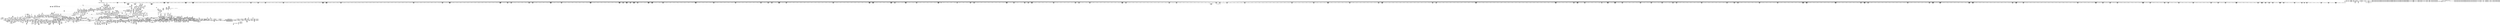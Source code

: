 digraph {
	CE0x4ea7ec0 [shape=record,shape=Mrecord,label="{CE0x4ea7ec0|file_map_prot_check:tmp32|security/selinux/hooks.c,3242|*SummSink*}"]
	CE0x4ef3620 [shape=record,shape=Mrecord,label="{CE0x4ef3620|inode_has_perm:if.then|*SummSource*}"]
	CE0x4efabb0 [shape=record,shape=Mrecord,label="{CE0x4efabb0|inode_has_perm:tmp2|*SummSource*}"]
	CE0x4ea98c0 [shape=record,shape=Mrecord,label="{CE0x4ea98c0|file_map_prot_check:tmp34|security/selinux/hooks.c,3242}"]
	CE0x4fedeb0 [shape=record,shape=Mrecord,label="{CE0x4fedeb0|0:_i32,_4:_i32,_8:_i16,_12:_i32,_16:_i32,_20:_i32,_24:_i32,_56:_i8*,_:_SCMRE_512,520_|*MultipleSource*|*LoadInst*|include/linux/fs.h,1916|security/selinux/hooks.c,1675|Function::inode_has_perm&Arg::inode::|security/selinux/hooks.c,1611}"]
	CE0x4f54110 [shape=record,shape=Mrecord,label="{CE0x4f54110|cred_sid:entry|*SummSink*}"]
	CE0x5021010 [shape=record,shape=Mrecord,label="{CE0x5021010|_call_void___invalid_creds(%struct.cred*_%cred,_i8*_%file,_i32_%line)_#10,_!dbg_!27721|include/linux/cred.h,174}"]
	CE0x4ecb3e0 [shape=record,shape=Mrecord,label="{CE0x4ecb3e0|file_map_prot_check:and13|security/selinux/hooks.c,3242}"]
	CE0x4ebe090 [shape=record,shape=Mrecord,label="{CE0x4ebe090|file_map_prot_check:do.end|*SummSource*}"]
	CE0x4f82930 [shape=record,shape=Mrecord,label="{CE0x4f82930|file_has_perm:tmp3|security/selinux/hooks.c,1674|*SummSink*}"]
	CE0x4f523f0 [shape=record,shape=Mrecord,label="{CE0x4f523f0|i64*_getelementptr_inbounds_(_12_x_i64_,_12_x_i64_*___llvm_gcov_ctr170,_i64_0,_i64_0)|*Constant*}"]
	CE0x4efa300 [shape=record,shape=Mrecord,label="{CE0x4efa300|inode_has_perm:tmp4|security/selinux/hooks.c,1609|*SummSink*}"]
	CE0x4ef0b70 [shape=record,shape=Mrecord,label="{CE0x4ef0b70|i32_1609|*Constant*|*SummSink*}"]
	CE0x4edb890 [shape=record,shape=Mrecord,label="{CE0x4edb890|i64*_getelementptr_inbounds_(_2_x_i64_,_2_x_i64_*___llvm_gcov_ctr141,_i64_0,_i64_0)|*Constant*}"]
	"CONST[source:2(external),value:0(static)][purpose:{operation}][SrcIdx:5]"
	CE0x4fcb0e0 [shape=record,shape=Mrecord,label="{CE0x4fcb0e0|i32_10|*Constant*}"]
	CE0x500a880 [shape=record,shape=Mrecord,label="{CE0x500a880|__validate_creds:tmp5|include/linux/cred.h,173|*SummSource*}"]
	CE0x4ef27f0 [shape=record,shape=Mrecord,label="{CE0x4ef27f0|__validate_creds:lnot.ext|include/linux/cred.h,173|*SummSource*}"]
	CE0x4f40f50 [shape=record,shape=Mrecord,label="{CE0x4f40f50|cred_sid:tmp4|*LoadInst*|security/selinux/hooks.c,196|*SummSink*}"]
	CE0x4ed0140 [shape=record,shape=Mrecord,label="{CE0x4ed0140|8:_i8,_32:_%struct.inode*,_%struct.selinux_audit_data*,_456:_i8*,_:_SCMRE_188,189_}"]
	CE0x4ef4c90 [shape=record,shape=Mrecord,label="{CE0x4ef4c90|i8*_getelementptr_inbounds_(_25_x_i8_,_25_x_i8_*_.str3,_i32_0,_i32_0)|*Constant*}"]
	CE0x4eecba0 [shape=record,shape=Mrecord,label="{CE0x4eecba0|file_has_perm:tmp29|security/selinux/hooks.c,1698}"]
	CE0x4ecd940 [shape=record,shape=Mrecord,label="{CE0x4ecd940|file_map_prot_check:tmp43|security/selinux/hooks.c,3249}"]
	CE0x5009f50 [shape=record,shape=Mrecord,label="{CE0x5009f50|__validate_creds:tmp3|include/linux/cred.h,173|*SummSink*}"]
	CE0x4eed970 [shape=record,shape=Mrecord,label="{CE0x4eed970|i64*_getelementptr_inbounds_(_2_x_i64_,_2_x_i64_*___llvm_gcov_ctr131,_i64_0,_i64_0)|*Constant*}"]
	CE0x4f06b80 [shape=record,shape=Mrecord,label="{CE0x4f06b80|file_map_prot_check:conv34|security/selinux/hooks.c,3262|*SummSink*}"]
	CE0x4ed11d0 [shape=record,shape=Mrecord,label="{CE0x4ed11d0|i64*_getelementptr_inbounds_(_38_x_i64_,_38_x_i64_*___llvm_gcov_ctr257,_i64_0,_i64_23)|*Constant*|*SummSource*}"]
	CE0x4fee430 [shape=record,shape=Mrecord,label="{CE0x4fee430|0:_i32,_4:_i32,_8:_i16,_12:_i32,_16:_i32,_20:_i32,_24:_i32,_56:_i8*,_:_SCMRE_528,536_|*MultipleSource*|*LoadInst*|include/linux/fs.h,1916|security/selinux/hooks.c,1675|Function::inode_has_perm&Arg::inode::|security/selinux/hooks.c,1611}"]
	CE0x4f5e700 [shape=record,shape=Mrecord,label="{CE0x4f5e700|cred_has_perm:call1|security/selinux/hooks.c,1506}"]
	CE0x4f697d0 [shape=record,shape=Mrecord,label="{CE0x4f697d0|0:_i32,_:_CRE_12,16_|*MultipleSource*|*LoadInst*|security/selinux/hooks.c,1674|security/selinux/hooks.c,1683|security/selinux/hooks.c,1674}"]
	CE0x4f82130 [shape=record,shape=Mrecord,label="{CE0x4f82130|file_has_perm:tmp5|security/selinux/hooks.c,1681|*SummSink*}"]
	CE0x4ffa670 [shape=record,shape=Mrecord,label="{CE0x4ffa670|0:_i32,_4:_i32,_8:_i16,_12:_i32,_16:_i32,_20:_i32,_24:_i32,_56:_i8*,_:_SCMRE_808,816_|*MultipleSource*|*LoadInst*|include/linux/fs.h,1916|security/selinux/hooks.c,1675|Function::inode_has_perm&Arg::inode::|security/selinux/hooks.c,1611}"]
	CE0x4f76ec0 [shape=record,shape=Mrecord,label="{CE0x4f76ec0|inode_has_perm:entry|*SummSink*}"]
	CE0x4e7c800 [shape=record,shape=Mrecord,label="{CE0x4e7c800|i64_14|*Constant*|*SummSource*}"]
	CE0x4eeb8e0 [shape=record,shape=Mrecord,label="{CE0x4eeb8e0|8:_i8,_32:_%struct.inode*,_%struct.selinux_audit_data*,_456:_i8*,_:_SCMRE_212,213_}"]
	CE0x5013e50 [shape=record,shape=Mrecord,label="{CE0x5013e50|inode_has_perm:lnot1|security/selinux/hooks.c,1611|*SummSink*}"]
	CE0x4eaddd0 [shape=record,shape=Mrecord,label="{CE0x4eaddd0|file_map_prot_check:tmp62|security/selinux/hooks.c,3259|*SummSink*}"]
	CE0x4f5f410 [shape=record,shape=Mrecord,label="{CE0x4f5f410|8:_i8,_32:_%struct.inode*,_%struct.selinux_audit_data*,_456:_i8*,_:_SCMRE_54,55_}"]
	CE0x4edcc90 [shape=record,shape=Mrecord,label="{CE0x4edcc90|i64_24|*Constant*|*SummSource*}"]
	CE0x4e8efd0 [shape=record,shape=Mrecord,label="{CE0x4e8efd0|file_map_prot_check:tmp19|security/selinux/hooks.c,3238|*SummSink*}"]
	CE0x4edefa0 [shape=record,shape=Mrecord,label="{CE0x4edefa0|file_map_prot_check:tmp53|security/selinux/hooks.c,3258|*SummSink*}"]
	CE0x4e9b8f0 [shape=record,shape=Mrecord,label="{CE0x4e9b8f0|selinux_mmap_file:cmp|security/selinux/hooks.c,3296|*SummSource*}"]
	CE0x5001930 [shape=record,shape=Mrecord,label="{CE0x5001930|0:_i32,_4:_i32,_8:_i16,_12:_i32,_16:_i32,_20:_i32,_24:_i32,_56:_i8*,_:_SCMRE_920,921_}"]
	CE0x4f51090 [shape=record,shape=Mrecord,label="{CE0x4f51090|_call_void___validate_creds(%struct.cred*_%cred,_i8*_getelementptr_inbounds_(_25_x_i8_,_25_x_i8_*_.str3,_i32_0,_i32_0),_i32_1609)_#10,_!dbg_!27719|security/selinux/hooks.c,1609}"]
	CE0x500c130 [shape=record,shape=Mrecord,label="{CE0x500c130|inode_has_perm:tmp20|security/selinux/hooks.c,1618}"]
	CE0x4f5df10 [shape=record,shape=Mrecord,label="{CE0x4f5df10|__validate_creds:line|Function::__validate_creds&Arg::line::|*SummSource*}"]
	CE0x4e9f170 [shape=record,shape=Mrecord,label="{CE0x4e9f170|selinux_mmap_file:tmp10|security/selinux/hooks.c,3295|*SummSource*}"]
	CE0x4ef95c0 [shape=record,shape=Mrecord,label="{CE0x4ef95c0|inode_has_perm:i_flags|security/selinux/hooks.c,1611|*SummSink*}"]
	CE0x4e95780 [shape=record,shape=Mrecord,label="{CE0x4e95780|file_map_prot_check:tmp5|security/selinux/hooks.c,3238|*SummSink*}"]
	CE0x5007430 [shape=record,shape=Mrecord,label="{CE0x5007430|inode_has_perm:i_security|security/selinux/hooks.c,1615|*SummSource*}"]
	CE0x4fd00e0 [shape=record,shape=Mrecord,label="{CE0x4fd00e0|0:_i32,_4:_i32,_8:_i16,_12:_i32,_16:_i32,_20:_i32,_24:_i32,_56:_i8*,_:_SCMRE_104,112_|*MultipleSource*|*LoadInst*|include/linux/fs.h,1916|security/selinux/hooks.c,1675|Function::inode_has_perm&Arg::inode::|security/selinux/hooks.c,1611}"]
	CE0x4ead790 [shape=record,shape=Mrecord,label="{CE0x4ead790|i32_2|*Constant*}"]
	CE0x4ecf780 [shape=record,shape=Mrecord,label="{CE0x4ecf780|8:_i8,_32:_%struct.inode*,_%struct.selinux_audit_data*,_456:_i8*,_:_SCMRE_182,183_}"]
	CE0x4f79b50 [shape=record,shape=Mrecord,label="{CE0x4f79b50|file_has_perm:sid3|security/selinux/hooks.c,1684}"]
	CE0x4f084f0 [shape=record,shape=Mrecord,label="{CE0x4f084f0|file_map_prot_check:tmp69|security/selinux/hooks.c,3264}"]
	CE0x5003e30 [shape=record,shape=Mrecord,label="{CE0x5003e30|0:_i32,_4:_i32,_8:_i16,_12:_i32,_16:_i32,_20:_i32,_24:_i32,_56:_i8*,_:_SCMRE_968,976_|*MultipleSource*|*LoadInst*|include/linux/fs.h,1916|security/selinux/hooks.c,1675|Function::inode_has_perm&Arg::inode::|security/selinux/hooks.c,1611}"]
	CE0x4ea7280 [shape=record,shape=Mrecord,label="{CE0x4ea7280|file_map_prot_check:tmp30|security/selinux/hooks.c,3242}"]
	CE0x4f42620 [shape=record,shape=Mrecord,label="{CE0x4f42620|file_inode:f_inode|include/linux/fs.h,1916}"]
	CE0x4e7da80 [shape=record,shape=Mrecord,label="{CE0x4e7da80|_ret_i32_%call,_!dbg_!27724|security/selinux/hooks.c,3295|*SummSink*}"]
	CE0x4f745e0 [shape=record,shape=Mrecord,label="{CE0x4f745e0|file_has_perm:rc.0|*SummSource*}"]
	CE0x4ff69b0 [shape=record,shape=Mrecord,label="{CE0x4ff69b0|0:_i32,_4:_i32,_8:_i16,_12:_i32,_16:_i32,_20:_i32,_24:_i32,_56:_i8*,_:_SCMRE_864,865_}"]
	CE0x4ea3ce0 [shape=record,shape=Mrecord,label="{CE0x4ea3ce0|file_map_prot_check:tmp70|security/selinux/hooks.c,3264|*SummSink*}"]
	CE0x4e82a90 [shape=record,shape=Mrecord,label="{CE0x4e82a90|i64*_getelementptr_inbounds_(_38_x_i64_,_38_x_i64_*___llvm_gcov_ctr257,_i64_0,_i64_8)|*Constant*|*SummSource*}"]
	CE0x4ebf1b0 [shape=record,shape=Mrecord,label="{CE0x4ebf1b0|file_map_prot_check:land.lhs.true2|*SummSource*}"]
	CE0x4e8c580 [shape=record,shape=Mrecord,label="{CE0x4e8c580|file_map_prot_check:tmp4|security/selinux/hooks.c,3238}"]
	CE0x4ea6d00 [shape=record,shape=Mrecord,label="{CE0x4ea6d00|file_map_prot_check:tmp29|security/selinux/hooks.c,3242|*SummSink*}"]
	CE0x4f3a2b0 [shape=record,shape=Mrecord,label="{CE0x4f3a2b0|file_has_perm:if.end|*SummSource*}"]
	CE0x4f0e520 [shape=record,shape=Mrecord,label="{CE0x4f0e520|file_map_prot_check:retval.0|*SummSink*}"]
	CE0x4f4d5e0 [shape=record,shape=Mrecord,label="{CE0x4f4d5e0|8:_i8,_32:_%struct.inode*,_%struct.selinux_audit_data*,_456:_i8*,_:_SCMRE_424,428_|*MultipleSource*|Function::avc_has_perm&Arg::auditdata::|Function::selinux_mmap_file&Arg::file::|security/selinux/hooks.c, 1676|security/selinux/hooks.c,1674|Function::file_map_prot_check&Arg::file::|Function::file_has_perm&Arg::file::}"]
	CE0x4ff1700 [shape=record,shape=Mrecord,label="{CE0x4ff1700|0:_i32,_4:_i32,_8:_i16,_12:_i32,_16:_i32,_20:_i32,_24:_i32,_56:_i8*,_:_SCMRE_575,576_}"]
	CE0x4f660b0 [shape=record,shape=Mrecord,label="{CE0x4f660b0|8:_i8,_32:_%struct.inode*,_%struct.selinux_audit_data*,_456:_i8*,_:_SCMRE_110,111_}"]
	CE0x4ef9de0 [shape=record,shape=Mrecord,label="{CE0x4ef9de0|i64*_getelementptr_inbounds_(_8_x_i64_,_8_x_i64_*___llvm_gcov_ctr154,_i64_0,_i64_2)|*Constant*}"]
	CE0x4edd5c0 [shape=record,shape=Mrecord,label="{CE0x4edd5c0|file_map_prot_check:tmp51|security/selinux/hooks.c,3253}"]
	"CONST[source:0(mediator),value:2(dynamic)][purpose:{object}][SnkIdx:5]"
	CE0x4ffe180 [shape=record,shape=Mrecord,label="{CE0x4ffe180|0:_i32,_4:_i32,_8:_i16,_12:_i32,_16:_i32,_20:_i32,_24:_i32,_56:_i8*,_:_SCMRE_887,888_}"]
	CE0x4ec4290 [shape=record,shape=Mrecord,label="{CE0x4ec4290|file_map_prot_check:tmp|*SummSource*}"]
	CE0x4edff40 [shape=record,shape=Mrecord,label="{CE0x4edff40|file_map_prot_check:tmp55|security/selinux/hooks.c,3258}"]
	CE0x4ec40b0 [shape=record,shape=Mrecord,label="{CE0x4ec40b0|file_map_prot_check:tmp}"]
	CE0x4e97560 [shape=record,shape=Mrecord,label="{CE0x4e97560|selinux_mmap_file:tmp5|security/selinux/hooks.c,3292}"]
	CE0x4f086a0 [shape=record,shape=Mrecord,label="{CE0x4f086a0|i64*_getelementptr_inbounds_(_38_x_i64_,_38_x_i64_*___llvm_gcov_ctr257,_i64_0,_i64_34)|*Constant*|*SummSource*}"]
	CE0x4fdf960 [shape=record,shape=Mrecord,label="{CE0x4fdf960|0:_i32,_4:_i32,_8:_i16,_12:_i32,_16:_i32,_20:_i32,_24:_i32,_56:_i8*,_:_SCMRE_207,208_}"]
	CE0x4fea830 [shape=record,shape=Mrecord,label="{CE0x4fea830|0:_i32,_4:_i32,_8:_i16,_12:_i32,_16:_i32,_20:_i32,_24:_i32,_56:_i8*,_:_SCMRE_432,440_|*MultipleSource*|*LoadInst*|include/linux/fs.h,1916|security/selinux/hooks.c,1675|Function::inode_has_perm&Arg::inode::|security/selinux/hooks.c,1611}"]
	CE0x4e9ba20 [shape=record,shape=Mrecord,label="{CE0x4e9ba20|selinux_mmap_file:cmp|security/selinux/hooks.c,3296|*SummSink*}"]
	CE0x4f78dd0 [shape=record,shape=Mrecord,label="{CE0x4f78dd0|file_has_perm:type|security/selinux/hooks.c,1680|*SummSource*}"]
	CE0x4ff4d00 [shape=record,shape=Mrecord,label="{CE0x4ff4d00|0:_i32,_4:_i32,_8:_i16,_12:_i32,_16:_i32,_20:_i32,_24:_i32,_56:_i8*,_:_SCMRE_607,608_}"]
	CE0x4f7c210 [shape=record,shape=Mrecord,label="{CE0x4f7c210|file_has_perm:tmp9|security/selinux/hooks.c,1683}"]
	CE0x4f79100 [shape=record,shape=Mrecord,label="{CE0x4f79100|i8_1|*Constant*}"]
	CE0x4f02b40 [shape=record,shape=Mrecord,label="{CE0x4f02b40|file_map_prot_check:and31|security/selinux/hooks.c,3261|*SummSource*}"]
	CE0x4f58b30 [shape=record,shape=Mrecord,label="{CE0x4f58b30|file_has_perm:ad|security/selinux/hooks.c, 1676|*SummSink*}"]
	CE0x4ecdd60 [shape=record,shape=Mrecord,label="{CE0x4ecdd60|file_map_prot_check:tmp43|security/selinux/hooks.c,3249|*SummSink*}"]
	CE0x4ffa930 [shape=record,shape=Mrecord,label="{CE0x4ffa930|0:_i32,_4:_i32,_8:_i16,_12:_i32,_16:_i32,_20:_i32,_24:_i32,_56:_i8*,_:_SCMRE_816,824_|*MultipleSource*|*LoadInst*|include/linux/fs.h,1916|security/selinux/hooks.c,1675|Function::inode_has_perm&Arg::inode::|security/selinux/hooks.c,1611}"]
	CE0x4ece150 [shape=record,shape=Mrecord,label="{CE0x4ece150|file_map_prot_check:tmp44|security/selinux/hooks.c,3249|*SummSource*}"]
	CE0x4eddb50 [shape=record,shape=Mrecord,label="{CE0x4eddb50|file_map_prot_check:tmp52|security/selinux/hooks.c,3253}"]
	CE0x4fe19b0 [shape=record,shape=Mrecord,label="{CE0x4fe19b0|0:_i32,_4:_i32,_8:_i16,_12:_i32,_16:_i32,_20:_i32,_24:_i32,_56:_i8*,_:_SCMRE_250,251_}"]
	CE0x4ec77a0 [shape=record,shape=Mrecord,label="{CE0x4ec77a0|i64*_getelementptr_inbounds_(_2_x_i64_,_2_x_i64_*___llvm_gcov_ctr141,_i64_0,_i64_1)|*Constant*|*SummSource*}"]
	CE0x4fe2df0 [shape=record,shape=Mrecord,label="{CE0x4fe2df0|0:_i32,_4:_i32,_8:_i16,_12:_i32,_16:_i32,_20:_i32,_24:_i32,_56:_i8*,_:_SCMRE_262,263_}"]
	CE0x4fe7530 [shape=record,shape=Mrecord,label="{CE0x4fe7530|0:_i32,_4:_i32,_8:_i16,_12:_i32,_16:_i32,_20:_i32,_24:_i32,_56:_i8*,_:_SCMRE_304,305_}"]
	CE0x4ff5c30 [shape=record,shape=Mrecord,label="{CE0x4ff5c30|0:_i32,_4:_i32,_8:_i16,_12:_i32,_16:_i32,_20:_i32,_24:_i32,_56:_i8*,_:_SCMRE_616,617_}"]
	CE0x4f01d60 [shape=record,shape=Mrecord,label="{CE0x4f01d60|0:_i32,_4:_i32,_8:_i16,_12:_i32,_16:_i32,_20:_i32,_24:_i32,_56:_i8*,_:_SCMRE_141,142_}"]
	CE0x4fe4b00 [shape=record,shape=Mrecord,label="{CE0x4fe4b00|0:_i32,_4:_i32,_8:_i16,_12:_i32,_16:_i32,_20:_i32,_24:_i32,_56:_i8*,_:_SCMRE_279,280_}"]
	CE0x4ea1660 [shape=record,shape=Mrecord,label="{CE0x4ea1660|selinux_mmap_file:call|security/selinux/hooks.c,3295}"]
	CE0x4f408c0 [shape=record,shape=Mrecord,label="{CE0x4f408c0|8:_i8,_32:_%struct.inode*,_%struct.selinux_audit_data*,_456:_i8*,_:_SCMRE_8,9_}"]
	CE0x4f654f0 [shape=record,shape=Mrecord,label="{CE0x4f654f0|8:_i8,_32:_%struct.inode*,_%struct.selinux_audit_data*,_456:_i8*,_:_SCMRE_10,11_}"]
	CE0x4e82090 [shape=record,shape=Mrecord,label="{CE0x4e82090|cred_sid:cred|Function::cred_sid&Arg::cred::|*SummSink*}"]
	CE0x4ed65c0 [shape=record,shape=Mrecord,label="{CE0x4ed65c0|file_map_prot_check:tmp38|security/selinux/hooks.c,3241}"]
	CE0x4e934d0 [shape=record,shape=Mrecord,label="{CE0x4e934d0|file_map_prot_check:tmp46|security/selinux/hooks.c,3250}"]
	CE0x4f6ad00 [shape=record,shape=Mrecord,label="{CE0x4f6ad00|file_has_perm:tobool|security/selinux/hooks.c,1688}"]
	CE0x4fe1020 [shape=record,shape=Mrecord,label="{CE0x4fe1020|0:_i32,_4:_i32,_8:_i16,_12:_i32,_16:_i32,_20:_i32,_24:_i32,_56:_i8*,_:_SCMRE_244,245_}"]
	CE0x4fc60e0 [shape=record,shape=Mrecord,label="{CE0x4fc60e0|inode_has_perm:tmp|*SummSource*}"]
	CE0x4ec4220 [shape=record,shape=Mrecord,label="{CE0x4ec4220|COLLAPSED:_GCMRE___llvm_gcov_ctr257_internal_global_38_x_i64_zeroinitializer:_elem_0:default:}"]
	CE0x4eeaa40 [shape=record,shape=Mrecord,label="{CE0x4eeaa40|8:_i8,_32:_%struct.inode*,_%struct.selinux_audit_data*,_456:_i8*,_:_SCMRE_203,204_}"]
	CE0x4ef9250 [shape=record,shape=Mrecord,label="{CE0x4ef9250|inode_has_perm:i_flags|security/selinux/hooks.c,1611|*SummSource*}"]
	CE0x4f4fa40 [shape=record,shape=Mrecord,label="{CE0x4f4fa40|8:_i8,_32:_%struct.inode*,_%struct.selinux_audit_data*,_456:_i8*,_:_SCMRE_496,504_|*MultipleSource*|Function::avc_has_perm&Arg::auditdata::|Function::selinux_mmap_file&Arg::file::|security/selinux/hooks.c, 1676|security/selinux/hooks.c,1674|Function::file_map_prot_check&Arg::file::|Function::file_has_perm&Arg::file::}"]
	CE0x4f09ff0 [shape=record,shape=Mrecord,label="{CE0x4f09ff0|avc_has_perm:requested|Function::avc_has_perm&Arg::requested::}"]
	CE0x4f6b5a0 [shape=record,shape=Mrecord,label="{CE0x4f6b5a0|file_has_perm:tmp12|security/selinux/hooks.c,1688}"]
	CE0x4f594e0 [shape=record,shape=Mrecord,label="{CE0x4f594e0|i32_22|*Constant*}"]
	CE0x4fc6b20 [shape=record,shape=Mrecord,label="{CE0x4fc6b20|__validate_creds:entry|*SummSource*}"]
	CE0x5015210 [shape=record,shape=Mrecord,label="{CE0x5015210|i64_3|*Constant*}"]
	CE0x4ff8c70 [shape=record,shape=Mrecord,label="{CE0x4ff8c70|0:_i32,_4:_i32,_8:_i16,_12:_i32,_16:_i32,_20:_i32,_24:_i32,_56:_i8*,_:_SCMRE_728,736_|*MultipleSource*|*LoadInst*|include/linux/fs.h,1916|security/selinux/hooks.c,1675|Function::inode_has_perm&Arg::inode::|security/selinux/hooks.c,1611}"]
	CE0x5002350 [shape=record,shape=Mrecord,label="{CE0x5002350|0:_i32,_4:_i32,_8:_i16,_12:_i32,_16:_i32,_20:_i32,_24:_i32,_56:_i8*,_:_SCMRE_926,927_}"]
	CE0x4f5c830 [shape=record,shape=Mrecord,label="{CE0x4f5c830|8:_i8,_32:_%struct.inode*,_%struct.selinux_audit_data*,_456:_i8*,_:_SCMRE_68,69_}"]
	CE0x500cca0 [shape=record,shape=Mrecord,label="{CE0x500cca0|inode_has_perm:tmp18|security/selinux/hooks.c,1617|*SummSource*}"]
	CE0x4e8e6a0 [shape=record,shape=Mrecord,label="{CE0x4e8e6a0|i32_78|*Constant*}"]
	CE0x4f0f2e0 [shape=record,shape=Mrecord,label="{CE0x4f0f2e0|file_map_prot_check:tmp71|security/selinux/hooks.c,3253|*SummSink*}"]
	CE0x4ef9660 [shape=record,shape=Mrecord,label="{CE0x4ef9660|__validate_creds:tmp|*SummSink*}"]
	CE0x4ee0360 [shape=record,shape=Mrecord,label="{CE0x4ee0360|file_map_prot_check:tmp55|security/selinux/hooks.c,3258|*SummSink*}"]
	CE0x4ecfe00 [shape=record,shape=Mrecord,label="{CE0x4ecfe00|8:_i8,_32:_%struct.inode*,_%struct.selinux_audit_data*,_456:_i8*,_:_SCMRE_186,187_}"]
	CE0x4f593d0 [shape=record,shape=Mrecord,label="{CE0x4f593d0|8:_i8,_32:_%struct.inode*,_%struct.selinux_audit_data*,_456:_i8*,_:_SCMRE_7,8_}"]
	CE0x4ec01d0 [shape=record,shape=Mrecord,label="{CE0x4ec01d0|file_map_prot_check:if.then28}"]
	CE0x5020860 [shape=record,shape=Mrecord,label="{CE0x5020860|__validate_creds:tmp7|include/linux/cred.h,174}"]
	CE0x4f61740 [shape=record,shape=Mrecord,label="{CE0x4f61740|file_inode:tmp4|*LoadInst*|include/linux/fs.h,1916|*SummSource*}"]
	CE0x4fc8310 [shape=record,shape=Mrecord,label="{CE0x4fc8310|inode_has_perm:bb|*SummSink*}"]
	CE0x4f4e300 [shape=record,shape=Mrecord,label="{CE0x4f4e300|8:_i8,_32:_%struct.inode*,_%struct.selinux_audit_data*,_456:_i8*,_:_SCMRE_440,448_|*MultipleSource*|Function::avc_has_perm&Arg::auditdata::|Function::selinux_mmap_file&Arg::file::|security/selinux/hooks.c, 1676|security/selinux/hooks.c,1674|Function::file_map_prot_check&Arg::file::|Function::file_has_perm&Arg::file::}"]
	CE0x4e8a2a0 [shape=record,shape=Mrecord,label="{CE0x4e8a2a0|selinux_mmap_file:entry|*SummSource*}"]
	CE0x4e87d60 [shape=record,shape=Mrecord,label="{CE0x4e87d60|i64*_getelementptr_inbounds_(_5_x_i64_,_5_x_i64_*___llvm_gcov_ctr256,_i64_0,_i64_0)|*Constant*}"]
	CE0x4ecffa0 [shape=record,shape=Mrecord,label="{CE0x4ecffa0|8:_i8,_32:_%struct.inode*,_%struct.selinux_audit_data*,_456:_i8*,_:_SCMRE_187,188_}"]
	CE0x4ea2740 [shape=record,shape=Mrecord,label="{CE0x4ea2740|file_map_prot_check:tmp3|*SummSink*}"]
	CE0x4f635f0 [shape=record,shape=Mrecord,label="{CE0x4f635f0|8:_i8,_32:_%struct.inode*,_%struct.selinux_audit_data*,_456:_i8*,_:_SCMRE_128,132_|*MultipleSource*|Function::avc_has_perm&Arg::auditdata::|Function::selinux_mmap_file&Arg::file::|security/selinux/hooks.c, 1676|security/selinux/hooks.c,1674|Function::file_map_prot_check&Arg::file::|Function::file_has_perm&Arg::file::}"]
	CE0x4ed6630 [shape=record,shape=Mrecord,label="{CE0x4ed6630|file_map_prot_check:tmp38|security/selinux/hooks.c,3241|*SummSource*}"]
	CE0x4f58280 [shape=record,shape=Mrecord,label="{CE0x4f58280|avc_has_perm:auditdata|Function::avc_has_perm&Arg::auditdata::|*SummSource*}"]
	CE0x4f5dfb0 [shape=record,shape=Mrecord,label="{CE0x4f5dfb0|__validate_creds:line|Function::__validate_creds&Arg::line::|*SummSink*}"]
	CE0x4edbc90 [shape=record,shape=Mrecord,label="{CE0x4edbc90|file_map_prot_check:rc.0|*SummSource*}"]
	CE0x4ee9400 [shape=record,shape=Mrecord,label="{CE0x4ee9400|inode_has_perm:call4|security/selinux/hooks.c,1617}"]
	CE0x4ea47b0 [shape=record,shape=Mrecord,label="{CE0x4ea47b0|GLOBAL:file_has_perm|*Constant*|*SummSource*}"]
	CE0x4f45e70 [shape=record,shape=Mrecord,label="{CE0x4f45e70|i16_2|*Constant*|*SummSink*}"]
	CE0x4ee82d0 [shape=record,shape=Mrecord,label="{CE0x4ee82d0|__validate_creds:tmp2|include/linux/cred.h,173}"]
	CE0x4fc58c0 [shape=record,shape=Mrecord,label="{CE0x4fc58c0|0:_i32,_4:_i32,_8:_i16,_12:_i32,_16:_i32,_20:_i32,_24:_i32,_56:_i8*,_:_SCMRE_136,137_}"]
	CE0x4ff49a0 [shape=record,shape=Mrecord,label="{CE0x4ff49a0|0:_i32,_4:_i32,_8:_i16,_12:_i32,_16:_i32,_20:_i32,_24:_i32,_56:_i8*,_:_SCMRE_605,606_}"]
	CE0x5003280 [shape=record,shape=Mrecord,label="{CE0x5003280|0:_i32,_4:_i32,_8:_i16,_12:_i32,_16:_i32,_20:_i32,_24:_i32,_56:_i8*,_:_SCMRE_935,936_}"]
	CE0x4ee30e0 [shape=record,shape=Mrecord,label="{CE0x4ee30e0|file_map_prot_check:av.0}"]
	CE0x50015d0 [shape=record,shape=Mrecord,label="{CE0x50015d0|0:_i32,_4:_i32,_8:_i16,_12:_i32,_16:_i32,_20:_i32,_24:_i32,_56:_i8*,_:_SCMRE_918,919_}"]
	CE0x4f40680 [shape=record,shape=Mrecord,label="{CE0x4f40680|cred_sid:tmp2|*SummSource*}"]
	CE0x4ff2630 [shape=record,shape=Mrecord,label="{CE0x4ff2630|0:_i32,_4:_i32,_8:_i16,_12:_i32,_16:_i32,_20:_i32,_24:_i32,_56:_i8*,_:_SCMRE_584,585_}"]
	CE0x4f46450 [shape=record,shape=Mrecord,label="{CE0x4f46450|_ret_i32_%retval.0,_!dbg_!27728|security/selinux/avc.c,775|*SummSink*}"]
	CE0x4e81850 [shape=record,shape=Mrecord,label="{CE0x4e81850|get_current:tmp3}"]
	CE0x4e9d490 [shape=record,shape=Mrecord,label="{CE0x4e9d490|_call_void_mcount()_#3|*SummSource*}"]
	CE0x4f50bb0 [shape=record,shape=Mrecord,label="{CE0x4f50bb0|8:_i8,_32:_%struct.inode*,_%struct.selinux_audit_data*,_456:_i8*,_:_SCMRE_49,50_}"]
	CE0x4e7f3c0 [shape=record,shape=Mrecord,label="{CE0x4e7f3c0|file_map_prot_check:tobool|security/selinux/hooks.c,3238}"]
	CE0x4e931d0 [shape=record,shape=Mrecord,label="{CE0x4e931d0|i64*_getelementptr_inbounds_(_38_x_i64_,_38_x_i64_*___llvm_gcov_ctr257,_i64_0,_i64_22)|*Constant*|*SummSink*}"]
	CE0x4fc7b60 [shape=record,shape=Mrecord,label="{CE0x4fc7b60|__validate_creds:cred|Function::__validate_creds&Arg::cred::|*SummSource*}"]
	CE0x4ed0820 [shape=record,shape=Mrecord,label="{CE0x4ed0820|file_map_prot_check:tmp46|security/selinux/hooks.c,3250|*SummSink*}"]
	CE0x4f81d80 [shape=record,shape=Mrecord,label="{CE0x4f81d80|file_has_perm:tmp5|security/selinux/hooks.c,1681}"]
	CE0x4fc7400 [shape=record,shape=Mrecord,label="{CE0x4fc7400|inode_has_perm:tmp}"]
	CE0x50180a0 [shape=record,shape=Mrecord,label="{CE0x50180a0|inode_has_perm:tmp11|security/selinux/hooks.c,1612}"]
	CE0x4eca910 [shape=record,shape=Mrecord,label="{CE0x4eca910|file_map_prot_check:tmp26|security/selinux/hooks.c,3242|*SummSink*}"]
	CE0x4f08a00 [shape=record,shape=Mrecord,label="{CE0x4f08a00|file_map_prot_check:call38|security/selinux/hooks.c,3264}"]
	CE0x4fe1140 [shape=record,shape=Mrecord,label="{CE0x4fe1140|0:_i32,_4:_i32,_8:_i16,_12:_i32,_16:_i32,_20:_i32,_24:_i32,_56:_i8*,_:_SCMRE_245,246_}"]
	CE0x4ec7370 [shape=record,shape=Mrecord,label="{CE0x4ec7370|file_map_prot_check:if.end37|*SummSink*}"]
	CE0x4e8f700 [shape=record,shape=Mrecord,label="{CE0x4e8f700|0:_i32,_:_GCMR_default_noexec_internal_global_i32_0,_align_4:_elem_0:default:}"]
	CE0x4f41130 [shape=record,shape=Mrecord,label="{CE0x4f41130|file_has_perm:if.then|*SummSink*}"]
	CE0x4f57810 [shape=record,shape=Mrecord,label="{CE0x4f57810|avc_has_perm:requested|Function::avc_has_perm&Arg::requested::|*SummSource*}"]
	CE0x4fe0a20 [shape=record,shape=Mrecord,label="{CE0x4fe0a20|0:_i32,_4:_i32,_8:_i16,_12:_i32,_16:_i32,_20:_i32,_24:_i32,_56:_i8*,_:_SCMRE_242,243_}"]
	CE0x4ff2120 [shape=record,shape=Mrecord,label="{CE0x4ff2120|0:_i32,_4:_i32,_8:_i16,_12:_i32,_16:_i32,_20:_i32,_24:_i32,_56:_i8*,_:_SCMRE_581,582_}"]
	CE0x4f38390 [shape=record,shape=Mrecord,label="{CE0x4f38390|8:_i8,_32:_%struct.inode*,_%struct.selinux_audit_data*,_456:_i8*,_:_SCMRE_105,106_}"]
	CE0x4f52c30 [shape=record,shape=Mrecord,label="{CE0x4f52c30|8:_i8,_32:_%struct.inode*,_%struct.selinux_audit_data*,_456:_i8*,_:_SCMRE_51,52_}"]
	CE0x4ed2a40 [shape=record,shape=Mrecord,label="{CE0x4ed2a40|i32_22|*Constant*|*SummSink*}"]
	CE0x4f65380 [shape=record,shape=Mrecord,label="{CE0x4f65380|cred_sid:tmp5|security/selinux/hooks.c,196|*SummSink*}"]
	CE0x4f3cab0 [shape=record,shape=Mrecord,label="{CE0x4f3cab0|COLLAPSED:_GCMRE___llvm_gcov_ctr162_internal_global_2_x_i64_zeroinitializer:_elem_0:default:}"]
	CE0x4ea9fd0 [shape=record,shape=Mrecord,label="{CE0x4ea9fd0|file_map_prot_check:tmp35|security/selinux/hooks.c,3242|*SummSink*}"]
	CE0x4edbe40 [shape=record,shape=Mrecord,label="{CE0x4edbe40|file_map_prot_check:tobool21|security/selinux/hooks.c,3253}"]
	CE0x4f836b0 [shape=record,shape=Mrecord,label="{CE0x4f836b0|file_inode:f|Function::file_inode&Arg::f::|*SummSource*}"]
	CE0x4f3cf20 [shape=record,shape=Mrecord,label="{CE0x4f3cf20|8:_i8,_32:_%struct.inode*,_%struct.selinux_audit_data*,_456:_i8*,_:_SCMRE_32,40_|*MultipleSource*|Function::avc_has_perm&Arg::auditdata::|Function::selinux_mmap_file&Arg::file::|security/selinux/hooks.c, 1676|security/selinux/hooks.c,1674|Function::file_map_prot_check&Arg::file::|Function::file_has_perm&Arg::file::}"]
	CE0x4fddb00 [shape=record,shape=Mrecord,label="{CE0x4fddb00|0:_i32,_4:_i32,_8:_i16,_12:_i32,_16:_i32,_20:_i32,_24:_i32,_56:_i8*,_:_SCMRE_189,190_}"]
	CE0x4f0c0d0 [shape=record,shape=Mrecord,label="{CE0x4f0c0d0|_ret_i32_%rc.1,_!dbg_!27749|security/selinux/hooks.c,1698}"]
	CE0x4f787d0 [shape=record,shape=Mrecord,label="{CE0x4f787d0|_ret_i32_%tmp6,_!dbg_!27716|security/selinux/hooks.c,197}"]
	CE0x4ee45e0 [shape=record,shape=Mrecord,label="{CE0x4ee45e0|8:_i8,_32:_%struct.inode*,_%struct.selinux_audit_data*,_456:_i8*,_:_SCMRE_161,162_}"]
	CE0x4ed87f0 [shape=record,shape=Mrecord,label="{CE0x4ed87f0|cred_has_perm:actor|Function::cred_has_perm&Arg::actor::|*SummSource*}"]
	CE0x4ec99c0 [shape=record,shape=Mrecord,label="{CE0x4ec99c0|i64_1|*Constant*}"]
	CE0x4fef180 [shape=record,shape=Mrecord,label="{CE0x4fef180|0:_i32,_4:_i32,_8:_i16,_12:_i32,_16:_i32,_20:_i32,_24:_i32,_56:_i8*,_:_SCMRE_554,555_}"]
	CE0x4f57d80 [shape=record,shape=Mrecord,label="{CE0x4f57d80|avc_has_perm:auditdata|Function::avc_has_perm&Arg::auditdata::|*SummSink*}"]
	CE0x50205e0 [shape=record,shape=Mrecord,label="{CE0x50205e0|i64*_getelementptr_inbounds_(_5_x_i64_,_5_x_i64_*___llvm_gcov_ctr155,_i64_0,_i64_3)|*Constant*|*SummSink*}"]
	CE0x4ff4640 [shape=record,shape=Mrecord,label="{CE0x4ff4640|0:_i32,_4:_i32,_8:_i16,_12:_i32,_16:_i32,_20:_i32,_24:_i32,_56:_i8*,_:_SCMRE_603,604_}"]
	CE0x4f76380 [shape=record,shape=Mrecord,label="{CE0x4f76380|file_has_perm:call9|security/selinux/hooks.c,1695|*SummSource*}"]
	CE0x4fee9b0 [shape=record,shape=Mrecord,label="{CE0x4fee9b0|0:_i32,_4:_i32,_8:_i16,_12:_i32,_16:_i32,_20:_i32,_24:_i32,_56:_i8*,_:_SCMRE_540,544_|*MultipleSource*|*LoadInst*|include/linux/fs.h,1916|security/selinux/hooks.c,1675|Function::inode_has_perm&Arg::inode::|security/selinux/hooks.c,1611}"]
	CE0x4f7ad20 [shape=record,shape=Mrecord,label="{CE0x4f7ad20|file_has_perm:call4|security/selinux/hooks.c,1684|*SummSink*}"]
	CE0x4e88550 [shape=record,shape=Mrecord,label="{CE0x4e88550|selinux_mmap_file:if.then|*SummSink*}"]
	CE0x4e7bfd0 [shape=record,shape=Mrecord,label="{CE0x4e7bfd0|file_map_prot_check:tmp7|security/selinux/hooks.c,3238|*SummSink*}"]
	CE0x47a8be0 [shape=record,shape=Mrecord,label="{CE0x47a8be0|selinux_mmap_file:reqprot|Function::selinux_mmap_file&Arg::reqprot::}"]
	CE0x4f78c60 [shape=record,shape=Mrecord,label="{CE0x4f78c60|file_has_perm:type|security/selinux/hooks.c,1680|*SummSink*}"]
	CE0x4ff38c0 [shape=record,shape=Mrecord,label="{CE0x4ff38c0|0:_i32,_4:_i32,_8:_i16,_12:_i32,_16:_i32,_20:_i32,_24:_i32,_56:_i8*,_:_SCMRE_595,596_}"]
	CE0x4fe8460 [shape=record,shape=Mrecord,label="{CE0x4fe8460|0:_i32,_4:_i32,_8:_i16,_12:_i32,_16:_i32,_20:_i32,_24:_i32,_56:_i8*,_:_SCMRE_312,320_|*MultipleSource*|*LoadInst*|include/linux/fs.h,1916|security/selinux/hooks.c,1675|Function::inode_has_perm&Arg::inode::|security/selinux/hooks.c,1611}"]
	"CONST[source:0(mediator),value:2(dynamic)][purpose:{object}][SnkIdx:10]"
	CE0x4fe07d0 [shape=record,shape=Mrecord,label="{CE0x4fe07d0|0:_i32,_4:_i32,_8:_i16,_12:_i32,_16:_i32,_20:_i32,_24:_i32,_56:_i8*,_:_SCMRE_241,242_}"]
	CE0x4e9baf0 [shape=record,shape=Mrecord,label="{CE0x4e9baf0|selinux_mmap_file:if.end|*SummSink*}"]
	CE0x5005120 [shape=record,shape=Mrecord,label="{CE0x5005120|0:_i32,_4:_i32,_8:_i16,_12:_i32,_16:_i32,_20:_i32,_24:_i32,_56:_i8*,_:_SCMRE_984,988_|*MultipleSource*|*LoadInst*|include/linux/fs.h,1916|security/selinux/hooks.c,1675|Function::inode_has_perm&Arg::inode::|security/selinux/hooks.c,1611}"]
	CE0x4e7f550 [shape=record,shape=Mrecord,label="{CE0x4e7f550|file_map_prot_check:tobool|security/selinux/hooks.c,3238|*SummSink*}"]
	CE0x4edc340 [shape=record,shape=Mrecord,label="{CE0x4edc340|file_map_prot_check:tobool21|security/selinux/hooks.c,3253|*SummSink*}"]
	CE0x4f74ee0 [shape=record,shape=Mrecord,label="{CE0x4f74ee0|file_has_perm:tmp27|security/selinux/hooks.c,1694}"]
	CE0x4ee7fe0 [shape=record,shape=Mrecord,label="{CE0x4ee7fe0|__validate_creds:tobool|include/linux/cred.h,173|*SummSource*}"]
	CE0x4ff33b0 [shape=record,shape=Mrecord,label="{CE0x4ff33b0|0:_i32,_4:_i32,_8:_i16,_12:_i32,_16:_i32,_20:_i32,_24:_i32,_56:_i8*,_:_SCMRE_592,593_}"]
	CE0x4f5ad20 [shape=record,shape=Mrecord,label="{CE0x4f5ad20|COLLAPSED:_GCMRE___llvm_gcov_ctr131_internal_global_2_x_i64_zeroinitializer:_elem_0:default:}"]
	CE0x4eedca0 [shape=record,shape=Mrecord,label="{CE0x4eedca0|GLOBAL:__validate_creds|*Constant*|*SummSource*}"]
	CE0x4e88fe0 [shape=record,shape=Mrecord,label="{CE0x4e88fe0|file_map_prot_check:file|Function::file_map_prot_check&Arg::file::|*SummSource*}"]
	CE0x4e7ab00 [shape=record,shape=Mrecord,label="{CE0x4e7ab00|file_map_prot_check:tmp21|security/selinux/hooks.c,3241|*SummSource*}"]
	CE0x4f37570 [shape=record,shape=Mrecord,label="{CE0x4f37570|0:_i32,_4:_i32,_8:_i32,_12:_i32,_:_CMRE_4,8_|*MultipleSource*|security/selinux/hooks.c,196|*LoadInst*|security/selinux/hooks.c,196|security/selinux/hooks.c,197}"]
	CE0x4f599b0 [shape=record,shape=Mrecord,label="{CE0x4f599b0|i64_7|*Constant*|*SummSink*}"]
	CE0x4ed33e0 [shape=record,shape=Mrecord,label="{CE0x4ed33e0|i32_0|*Constant*}"]
	CE0x4fe40e0 [shape=record,shape=Mrecord,label="{CE0x4fe40e0|0:_i32,_4:_i32,_8:_i16,_12:_i32,_16:_i32,_20:_i32,_24:_i32,_56:_i8*,_:_SCMRE_273,274_}"]
	CE0x4f66c40 [shape=record,shape=Mrecord,label="{CE0x4f66c40|8:_i8,_32:_%struct.inode*,_%struct.selinux_audit_data*,_456:_i8*,_:_SCMRE_83,84_}"]
	CE0x4eea8a0 [shape=record,shape=Mrecord,label="{CE0x4eea8a0|8:_i8,_32:_%struct.inode*,_%struct.selinux_audit_data*,_456:_i8*,_:_SCMRE_202,203_}"]
	CE0x4ec1160 [shape=record,shape=Mrecord,label="{CE0x4ec1160|file_map_prot_check:if.end30}"]
	CE0x4eac050 [shape=record,shape=Mrecord,label="{CE0x4eac050|0:_i32,_4:_i32,_8:_i16,_12:_i32,_16:_i32,_20:_i32,_24:_i32,_56:_i8*,_:_SCMRE_80,88_|*MultipleSource*|*LoadInst*|include/linux/fs.h,1916|security/selinux/hooks.c,1675|Function::inode_has_perm&Arg::inode::|security/selinux/hooks.c,1611}"]
	CE0x4f53860 [shape=record,shape=Mrecord,label="{CE0x4f53860|8:_i8,_32:_%struct.inode*,_%struct.selinux_audit_data*,_456:_i8*,_:_SCMRE_88,89_}"]
	CE0x4e7f1f0 [shape=record,shape=Mrecord,label="{CE0x4e7f1f0|file_map_prot_check:call|security/selinux/hooks.c,3238|*SummSink*}"]
	CE0x4ffc9e0 [shape=record,shape=Mrecord,label="{CE0x4ffc9e0|0:_i32,_4:_i32,_8:_i16,_12:_i32,_16:_i32,_20:_i32,_24:_i32,_56:_i8*,_:_SCMRE_873,874_}"]
	CE0x500c3d0 [shape=record,shape=Mrecord,label="{CE0x500c3d0|__validate_creds:if.end}"]
	CE0x4f47280 [shape=record,shape=Mrecord,label="{CE0x4f47280|8:_i8,_32:_%struct.inode*,_%struct.selinux_audit_data*,_456:_i8*,_:_SCMRE_91,92_}"]
	CE0x4fe2a90 [shape=record,shape=Mrecord,label="{CE0x4fe2a90|0:_i32,_4:_i32,_8:_i16,_12:_i32,_16:_i32,_20:_i32,_24:_i32,_56:_i8*,_:_SCMRE_260,261_}"]
	CE0x4ed9a00 [shape=record,shape=Mrecord,label="{CE0x4ed9a00|file_map_prot_check:and|security/selinux/hooks.c,3242|*SummSink*}"]
	CE0x500c260 [shape=record,shape=Mrecord,label="{CE0x500c260|inode_has_perm:tmp20|security/selinux/hooks.c,1618|*SummSink*}"]
	CE0x500a6d0 [shape=record,shape=Mrecord,label="{CE0x500a6d0|__validate_creds:tmp5|include/linux/cred.h,173}"]
	CE0x4ff3050 [shape=record,shape=Mrecord,label="{CE0x4ff3050|0:_i32,_4:_i32,_8:_i16,_12:_i32,_16:_i32,_20:_i32,_24:_i32,_56:_i8*,_:_SCMRE_590,591_}"]
	CE0x4ed21e0 [shape=record,shape=Mrecord,label="{CE0x4ed21e0|8:_i8,_32:_%struct.inode*,_%struct.selinux_audit_data*,_456:_i8*,_:_SCMRE_93,94_}"]
	CE0x4ef01d0 [shape=record,shape=Mrecord,label="{CE0x4ef01d0|inode_has_perm:tmp3|*SummSource*}"]
	CE0x4ee7b00 [shape=record,shape=Mrecord,label="{CE0x4ee7b00|__validate_creds:if.end|*SummSource*}"]
	CE0x4fe2070 [shape=record,shape=Mrecord,label="{CE0x4fe2070|0:_i32,_4:_i32,_8:_i16,_12:_i32,_16:_i32,_20:_i32,_24:_i32,_56:_i8*,_:_SCMRE_254,255_}"]
	CE0x4ffc4d0 [shape=record,shape=Mrecord,label="{CE0x4ffc4d0|0:_i32,_4:_i32,_8:_i16,_12:_i32,_16:_i32,_20:_i32,_24:_i32,_56:_i8*,_:_SCMRE_870,871_}"]
	CE0x4f47a00 [shape=record,shape=Mrecord,label="{CE0x4f47a00|8:_i8,_32:_%struct.inode*,_%struct.selinux_audit_data*,_456:_i8*,_:_SCMRE_214,215_}"]
	CE0x50165c0 [shape=record,shape=Mrecord,label="{CE0x50165c0|GLOBAL:__llvm_gcov_ctr154|Global_var:__llvm_gcov_ctr154|*SummSource*}"]
	CE0x5001ae0 [shape=record,shape=Mrecord,label="{CE0x5001ae0|0:_i32,_4:_i32,_8:_i16,_12:_i32,_16:_i32,_20:_i32,_24:_i32,_56:_i8*,_:_SCMRE_921,922_}"]
	CE0x5007360 [shape=record,shape=Mrecord,label="{CE0x5007360|inode_has_perm:i_security|security/selinux/hooks.c,1615}"]
	CE0x4f7c070 [shape=record,shape=Mrecord,label="{CE0x4f7c070|GLOBAL:__llvm_gcov_ctr170|Global_var:__llvm_gcov_ctr170|*SummSource*}"]
	CE0x4f51d90 [shape=record,shape=Mrecord,label="{CE0x4f51d90|8:_i8,_32:_%struct.inode*,_%struct.selinux_audit_data*,_456:_i8*,_:_SCMRE_24,32_|*MultipleSource*|Function::avc_has_perm&Arg::auditdata::|Function::selinux_mmap_file&Arg::file::|security/selinux/hooks.c, 1676|security/selinux/hooks.c,1674|Function::file_map_prot_check&Arg::file::|Function::file_has_perm&Arg::file::}"]
	CE0x4ea6210 [shape=record,shape=Mrecord,label="{CE0x4ea6210|i64*_getelementptr_inbounds_(_38_x_i64_,_38_x_i64_*___llvm_gcov_ctr257,_i64_0,_i64_37)|*Constant*|*SummSink*}"]
	CE0x50194f0 [shape=record,shape=Mrecord,label="{CE0x50194f0|inode_has_perm:sclass|security/selinux/hooks.c,1617}"]
	CE0x5007bd0 [shape=record,shape=Mrecord,label="{CE0x5007bd0|inode_has_perm:sid3|security/selinux/hooks.c,1617}"]
	CE0x50218b0 [shape=record,shape=Mrecord,label="{CE0x50218b0|i64*_getelementptr_inbounds_(_5_x_i64_,_5_x_i64_*___llvm_gcov_ctr155,_i64_0,_i64_4)|*Constant*|*SummSource*}"]
	CE0x4f48b40 [shape=record,shape=Mrecord,label="{CE0x4f48b40|8:_i8,_32:_%struct.inode*,_%struct.selinux_audit_data*,_456:_i8*,_:_SCMRE_264,280_|*MultipleSource*|Function::avc_has_perm&Arg::auditdata::|Function::selinux_mmap_file&Arg::file::|security/selinux/hooks.c, 1676|security/selinux/hooks.c,1674|Function::file_map_prot_check&Arg::file::|Function::file_has_perm&Arg::file::}"]
	CE0x4ef65d0 [shape=record,shape=Mrecord,label="{CE0x4ef65d0|i64*_getelementptr_inbounds_(_2_x_i64_,_2_x_i64_*___llvm_gcov_ctr131,_i64_0,_i64_0)|*Constant*}"]
	CE0x4eadc60 [shape=record,shape=Mrecord,label="{CE0x4eadc60|file_map_prot_check:tmp62|security/selinux/hooks.c,3259|*SummSource*}"]
	CE0x50040f0 [shape=record,shape=Mrecord,label="{CE0x50040f0|0:_i32,_4:_i32,_8:_i16,_12:_i32,_16:_i32,_20:_i32,_24:_i32,_56:_i8*,_:_SCMRE_977,978_}"]
	CE0x500c9c0 [shape=record,shape=Mrecord,label="{CE0x500c9c0|inode_has_perm:sclass|security/selinux/hooks.c,1617|*SummSink*}"]
	CE0x4f64c30 [shape=record,shape=Mrecord,label="{CE0x4f64c30|8:_i8,_32:_%struct.inode*,_%struct.selinux_audit_data*,_456:_i8*,_:_SCMRE_151,152_}"]
	CE0x4f66940 [shape=record,shape=Mrecord,label="{CE0x4f66940|8:_i8,_32:_%struct.inode*,_%struct.selinux_audit_data*,_456:_i8*,_:_SCMRE_81,82_}"]
	CE0x4feec70 [shape=record,shape=Mrecord,label="{CE0x4feec70|0:_i32,_4:_i32,_8:_i16,_12:_i32,_16:_i32,_20:_i32,_24:_i32,_56:_i8*,_:_SCMRE_544,552_|*MultipleSource*|*LoadInst*|include/linux/fs.h,1916|security/selinux/hooks.c,1675|Function::inode_has_perm&Arg::inode::|security/selinux/hooks.c,1611}"]
	CE0x4fd0df0 [shape=record,shape=Mrecord,label="{CE0x4fd0df0|0:_i32,_4:_i32,_8:_i16,_12:_i32,_16:_i32,_20:_i32,_24:_i32,_56:_i8*,_:_SCMRE_138,139_}"]
	CE0x4f3b960 [shape=record,shape=Mrecord,label="{CE0x4f3b960|get_current:tmp4|./arch/x86/include/asm/current.h,14}"]
	CE0x5008e70 [shape=record,shape=Mrecord,label="{CE0x5008e70|inode_has_perm:call|security/selinux/hooks.c,1614|*SummSource*}"]
	CE0x4f5e840 [shape=record,shape=Mrecord,label="{CE0x4f5e840|cred_has_perm:call1|security/selinux/hooks.c,1506|*SummSink*}"]
	CE0x4f7f8a0 [shape=record,shape=Mrecord,label="{CE0x4f7f8a0|i64_0|*Constant*}"]
	CE0x4f74bc0 [shape=record,shape=Mrecord,label="{CE0x4f74bc0|file_has_perm:tmp26|security/selinux/hooks.c,1694|*SummSource*}"]
	CE0x4fc7720 [shape=record,shape=Mrecord,label="{CE0x4fc7720|GLOBAL:creds_are_invalid|*Constant*|*SummSink*}"]
	CE0x4f6b710 [shape=record,shape=Mrecord,label="{CE0x4f6b710|file_has_perm:tmp13|security/selinux/hooks.c,1688}"]
	CE0x4e93120 [shape=record,shape=Mrecord,label="{CE0x4e93120|i64*_getelementptr_inbounds_(_38_x_i64_,_38_x_i64_*___llvm_gcov_ctr257,_i64_0,_i64_22)|*Constant*|*SummSource*}"]
	CE0x4f463e0 [shape=record,shape=Mrecord,label="{CE0x4f463e0|_ret_i32_%retval.0,_!dbg_!27728|security/selinux/avc.c,775|*SummSource*}"]
	CE0x5001420 [shape=record,shape=Mrecord,label="{CE0x5001420|0:_i32,_4:_i32,_8:_i16,_12:_i32,_16:_i32,_20:_i32,_24:_i32,_56:_i8*,_:_SCMRE_917,918_}"]
	CE0x4ef25f0 [shape=record,shape=Mrecord,label="{CE0x4ef25f0|__validate_creds:lnot1|include/linux/cred.h,173|*SummSink*}"]
	CE0x4ffcd40 [shape=record,shape=Mrecord,label="{CE0x4ffcd40|0:_i32,_4:_i32,_8:_i16,_12:_i32,_16:_i32,_20:_i32,_24:_i32,_56:_i8*,_:_SCMRE_875,876_}"]
	CE0x4ef0270 [shape=record,shape=Mrecord,label="{CE0x4ef0270|inode_has_perm:tmp3|*SummSink*}"]
	CE0x4e83750 [shape=record,shape=Mrecord,label="{CE0x4e83750|file_map_prot_check:call3|security/selinux/hooks.c,3238|*SummSource*}"]
	CE0x4f83020 [shape=record,shape=Mrecord,label="{CE0x4f83020|GLOBAL:file_inode|*Constant*|*SummSink*}"]
	CE0x4f3a070 [shape=record,shape=Mrecord,label="{CE0x4f3a070|file_has_perm:if.then5|*SummSource*}"]
	CE0x5008370 [shape=record,shape=Mrecord,label="{CE0x5008370|inode_has_perm:tmp13|security/selinux/hooks.c,1614|*SummSink*}"]
	CE0x4eeef80 [shape=record,shape=Mrecord,label="{CE0x4eeef80|__validate_creds:tmp1|*SummSink*}"]
	CE0x50151a0 [shape=record,shape=Mrecord,label="{CE0x50151a0|inode_has_perm:expval|security/selinux/hooks.c,1611|*SummSource*}"]
	CE0x50209e0 [shape=record,shape=Mrecord,label="{CE0x50209e0|__validate_creds:tmp7|include/linux/cred.h,174|*SummSource*}"]
	CE0x4fe5f40 [shape=record,shape=Mrecord,label="{CE0x4fe5f40|0:_i32,_4:_i32,_8:_i16,_12:_i32,_16:_i32,_20:_i32,_24:_i32,_56:_i8*,_:_SCMRE_291,292_}"]
	CE0x5022730 [shape=record,shape=Mrecord,label="{CE0x5022730|inode_has_perm:tmp16|security/selinux/hooks.c,1615|*SummSink*}"]
	CE0x4ea3340 [shape=record,shape=Mrecord,label="{CE0x4ea3340|GLOBAL:lockdep_rcu_suspicious|*Constant*|*SummSink*}"]
	CE0x4f82ea0 [shape=record,shape=Mrecord,label="{CE0x4f82ea0|GLOBAL:file_inode|*Constant*|*SummSource*}"]
	CE0x4ef66e0 [shape=record,shape=Mrecord,label="{CE0x4ef66e0|cred_sid:tmp}"]
	CE0x4eca9f0 [shape=record,shape=Mrecord,label="{CE0x4eca9f0|file_map_prot_check:tmp4|security/selinux/hooks.c,3238|*SummSource*}"]
	CE0x4ea7990 [shape=record,shape=Mrecord,label="{CE0x4ea7990|file_map_prot_check:tmp31|security/selinux/hooks.c,3242|*SummSink*}"]
	CE0x5015f50 [shape=record,shape=Mrecord,label="{CE0x5015f50|inode_has_perm:tmp7|security/selinux/hooks.c,1611|*SummSource*}"]
	CE0x500ab30 [shape=record,shape=Mrecord,label="{CE0x500ab30|i64*_getelementptr_inbounds_(_5_x_i64_,_5_x_i64_*___llvm_gcov_ctr155,_i64_0,_i64_3)|*Constant*}"]
	CE0x4e9e100 [shape=record,shape=Mrecord,label="{CE0x4e9e100|file_map_prot_check:land.lhs.true7|*SummSource*}"]
	CE0x4f72c60 [shape=record,shape=Mrecord,label="{CE0x4f72c60|i64*_getelementptr_inbounds_(_12_x_i64_,_12_x_i64_*___llvm_gcov_ctr170,_i64_0,_i64_9)|*Constant*}"]
	CE0x4ed9100 [shape=record,shape=Mrecord,label="{CE0x4ed9100|i32_33554432|*Constant*|*SummSource*}"]
	CE0x4fcb1f0 [shape=record,shape=Mrecord,label="{CE0x4fcb1f0|i32_10|*Constant*|*SummSink*}"]
	CE0x4f09390 [shape=record,shape=Mrecord,label="{CE0x4f09390|inode_has_perm:call4|security/selinux/hooks.c,1617|*SummSource*}"]
	CE0x4ebfa20 [shape=record,shape=Mrecord,label="{CE0x4ebfa20|file_map_prot_check:land.lhs.true|*SummSource*}"]
	CE0x4ecb220 [shape=record,shape=Mrecord,label="{CE0x4ecb220|file_map_prot_check:tmp36|security/selinux/hooks.c,3242|*SummSink*}"]
	CE0x4ee2300 [shape=record,shape=Mrecord,label="{CE0x4ee2300|file_map_prot_check:conv29|security/selinux/hooks.c,3259}"]
	CE0x4ea7d80 [shape=record,shape=Mrecord,label="{CE0x4ea7d80|file_map_prot_check:tmp32|security/selinux/hooks.c,3242|*SummSource*}"]
	CE0x4f56e20 [shape=record,shape=Mrecord,label="{CE0x4f56e20|i64*_getelementptr_inbounds_(_2_x_i64_,_2_x_i64_*___llvm_gcov_ctr98,_i64_0,_i64_0)|*Constant*|*SummSource*}"]
	CE0x4f440a0 [shape=record,shape=Mrecord,label="{CE0x4f440a0|i64*_getelementptr_inbounds_(_2_x_i64_,_2_x_i64_*___llvm_gcov_ctr131,_i64_0,_i64_0)|*Constant*|*SummSink*}"]
	CE0x4fefdb0 [shape=record,shape=Mrecord,label="{CE0x4fefdb0|0:_i32,_4:_i32,_8:_i16,_12:_i32,_16:_i32,_20:_i32,_24:_i32,_56:_i8*,_:_SCMRE_560,561_}"]
	CE0x4ec88c0 [shape=record,shape=Mrecord,label="{CE0x4ec88c0|cred_has_perm:tmp|*SummSource*}"]
	CE0x4ec0990 [shape=record,shape=Mrecord,label="{CE0x4ec0990|file_map_prot_check:bb|*SummSource*}"]
	CE0x4fcbf20 [shape=record,shape=Mrecord,label="{CE0x4fcbf20|i64*_getelementptr_inbounds_(_2_x_i64_,_2_x_i64_*___llvm_gcov_ctr131,_i64_0,_i64_1)|*Constant*}"]
	CE0x4f75170 [shape=record,shape=Mrecord,label="{CE0x4f75170|file_has_perm:tmp27|security/selinux/hooks.c,1694|*SummSink*}"]
	CE0x4fe2220 [shape=record,shape=Mrecord,label="{CE0x4fe2220|0:_i32,_4:_i32,_8:_i16,_12:_i32,_16:_i32,_20:_i32,_24:_i32,_56:_i8*,_:_SCMRE_255,256_}"]
	CE0x4f69290 [shape=record,shape=Mrecord,label="{CE0x4f69290|0:_i32,_:_CRE_0,4_|*MultipleSource*|*LoadInst*|security/selinux/hooks.c,1674|security/selinux/hooks.c,1683|security/selinux/hooks.c,1674}"]
	CE0x4eec840 [shape=record,shape=Mrecord,label="{CE0x4eec840|i64*_getelementptr_inbounds_(_12_x_i64_,_12_x_i64_*___llvm_gcov_ctr170,_i64_0,_i64_11)|*Constant*|*SummSource*}"]
	CE0x4fdfb10 [shape=record,shape=Mrecord,label="{CE0x4fdfb10|0:_i32,_4:_i32,_8:_i16,_12:_i32,_16:_i32,_20:_i32,_24:_i32,_56:_i8*,_:_SCMRE_240,241_}"]
	CE0x4f0d7f0 [shape=record,shape=Mrecord,label="{CE0x4f0d7f0|i64*_getelementptr_inbounds_(_38_x_i64_,_38_x_i64_*___llvm_gcov_ctr257,_i64_0,_i64_36)|*Constant*|*SummSink*}"]
	CE0x5004940 [shape=record,shape=Mrecord,label="{CE0x5004940|0:_i32,_4:_i32,_8:_i16,_12:_i32,_16:_i32,_20:_i32,_24:_i32,_56:_i8*,_:_SCMRE_980,981_}"]
	CE0x4fe1650 [shape=record,shape=Mrecord,label="{CE0x4fe1650|0:_i32,_4:_i32,_8:_i16,_12:_i32,_16:_i32,_20:_i32,_24:_i32,_56:_i8*,_:_SCMRE_248,249_}"]
	CE0x500bd00 [shape=record,shape=Mrecord,label="{CE0x500bd00|i64*_getelementptr_inbounds_(_5_x_i64_,_5_x_i64_*___llvm_gcov_ctr155,_i64_0,_i64_0)|*Constant*|*SummSink*}"]
	CE0x4f05ac0 [shape=record,shape=Mrecord,label="{CE0x4f05ac0|i64*_getelementptr_inbounds_(_38_x_i64_,_38_x_i64_*___llvm_gcov_ctr257,_i64_0,_i64_33)|*Constant*|*SummSink*}"]
	CE0x4e7b950 [shape=record,shape=Mrecord,label="{CE0x4e7b950|file_map_prot_check:tmp24|security/selinux/hooks.c,3241|*SummSource*}"]
	CE0x4ecd6c0 [shape=record,shape=Mrecord,label="{CE0x4ecd6c0|file_map_prot_check:tmp42|security/selinux/hooks.c,3249|*SummSource*}"]
	CE0x4f3f8f0 [shape=record,shape=Mrecord,label="{CE0x4f3f8f0|8:_i8,_32:_%struct.inode*,_%struct.selinux_audit_data*,_456:_i8*,_:_SCMRE_76,77_}"]
	CE0x4f5e190 [shape=record,shape=Mrecord,label="{CE0x4f5e190|cred_sid:tmp1}"]
	CE0x4f640f0 [shape=record,shape=Mrecord,label="{CE0x4f640f0|8:_i8,_32:_%struct.inode*,_%struct.selinux_audit_data*,_456:_i8*,_:_SCMRE_146,147_}"]
	CE0x4e88440 [shape=record,shape=Mrecord,label="{CE0x4e88440|get_current:tmp1|*SummSource*}"]
	CE0x4f3e930 [shape=record,shape=Mrecord,label="{CE0x4f3e930|file_has_perm:tmp|*SummSource*}"]
	CE0x4fe4440 [shape=record,shape=Mrecord,label="{CE0x4fe4440|0:_i32,_4:_i32,_8:_i16,_12:_i32,_16:_i32,_20:_i32,_24:_i32,_56:_i8*,_:_SCMRE_275,276_}"]
	CE0x500afe0 [shape=record,shape=Mrecord,label="{CE0x500afe0|inode_has_perm:tmp19|security/selinux/hooks.c,1618}"]
	CE0x4eaa510 [shape=record,shape=Mrecord,label="{CE0x4eaa510|get_current:tmp1|*SummSink*}"]
	CE0x4eea3c0 [shape=record,shape=Mrecord,label="{CE0x4eea3c0|8:_i8,_32:_%struct.inode*,_%struct.selinux_audit_data*,_456:_i8*,_:_SCMRE_199,200_}"]
	CE0x4f786a0 [shape=record,shape=Mrecord,label="{CE0x4f786a0|cred_sid:cred|Function::cred_sid&Arg::cred::}"]
	CE0x5018180 [shape=record,shape=Mrecord,label="{CE0x5018180|inode_has_perm:tmp11|security/selinux/hooks.c,1612|*SummSink*}"]
	CE0x4ec8850 [shape=record,shape=Mrecord,label="{CE0x4ec8850|COLLAPSED:_GCMRE___llvm_gcov_ctr141_internal_global_2_x_i64_zeroinitializer:_elem_0:default:}"]
	CE0x4fdd0e0 [shape=record,shape=Mrecord,label="{CE0x4fdd0e0|0:_i32,_4:_i32,_8:_i16,_12:_i32,_16:_i32,_20:_i32,_24:_i32,_56:_i8*,_:_SCMRE_183,184_}"]
	CE0x4ec87e0 [shape=record,shape=Mrecord,label="{CE0x4ec87e0|cred_has_perm:tmp}"]
	CE0x4e9f040 [shape=record,shape=Mrecord,label="{CE0x4e9f040|selinux_mmap_file:tmp10|security/selinux/hooks.c,3295}"]
	CE0x4f39480 [shape=record,shape=Mrecord,label="{CE0x4f39480|0:_i32,_4:_i32,_8:_i32,_12:_i32,_:_CMRE_12,16_|*MultipleSource*|security/selinux/hooks.c,196|*LoadInst*|security/selinux/hooks.c,196|security/selinux/hooks.c,197}"]
	CE0x4edc9f0 [shape=record,shape=Mrecord,label="{CE0x4edc9f0|i64_24|*Constant*|*SummSink*}"]
	CE0x4fe4e60 [shape=record,shape=Mrecord,label="{CE0x4fe4e60|0:_i32,_4:_i32,_8:_i16,_12:_i32,_16:_i32,_20:_i32,_24:_i32,_56:_i8*,_:_SCMRE_281,282_}"]
	CE0x4e7c140 [shape=record,shape=Mrecord,label="{CE0x4e7c140|GLOBAL:file_map_prot_check.__warned|Global_var:file_map_prot_check.__warned|*SummSource*}"]
	CE0x4e75e70 [shape=record,shape=Mrecord,label="{CE0x4e75e70|COLLAPSED:_GCMRE___llvm_gcov_ctr256_internal_global_5_x_i64_zeroinitializer:_elem_0:default:}"]
	CE0x4fdf600 [shape=record,shape=Mrecord,label="{CE0x4fdf600|0:_i32,_4:_i32,_8:_i16,_12:_i32,_16:_i32,_20:_i32,_24:_i32,_56:_i8*,_:_SCMRE_205,206_}"]
	CE0x4ecace0 [shape=record,shape=Mrecord,label="{CE0x4ecace0|GLOBAL:__llvm_gcov_ctr257|Global_var:__llvm_gcov_ctr257|*SummSource*}"]
	CE0x4e9eb60 [shape=record,shape=Mrecord,label="{CE0x4e9eb60|GLOBAL:__llvm_gcov_ctr256|Global_var:__llvm_gcov_ctr256|*SummSink*}"]
	CE0x4f81c10 [shape=record,shape=Mrecord,label="{CE0x4f81c10|file_has_perm:tmp4|security/selinux/hooks.c,1681|*SummSink*}"]
	CE0x4eeb400 [shape=record,shape=Mrecord,label="{CE0x4eeb400|8:_i8,_32:_%struct.inode*,_%struct.selinux_audit_data*,_456:_i8*,_:_SCMRE_209,210_}"]
	CE0x5001e40 [shape=record,shape=Mrecord,label="{CE0x5001e40|0:_i32,_4:_i32,_8:_i16,_12:_i32,_16:_i32,_20:_i32,_24:_i32,_56:_i8*,_:_SCMRE_923,924_}"]
	CE0x4fde880 [shape=record,shape=Mrecord,label="{CE0x4fde880|0:_i32,_4:_i32,_8:_i16,_12:_i32,_16:_i32,_20:_i32,_24:_i32,_56:_i8*,_:_SCMRE_197,198_}"]
	CE0x4edc400 [shape=record,shape=Mrecord,label="{CE0x4edc400|i64_25|*Constant*}"]
	CE0x4e856d0 [shape=record,shape=Mrecord,label="{CE0x4e856d0|i1_true|*Constant*|*SummSink*}"]
	CE0x5020e20 [shape=record,shape=Mrecord,label="{CE0x5020e20|GLOBAL:__invalid_creds|*Constant*}"]
	CE0x4efac20 [shape=record,shape=Mrecord,label="{CE0x4efac20|inode_has_perm:tmp2|*SummSink*}"]
	CE0x4eda550 [shape=record,shape=Mrecord,label="{CE0x4eda550|i64_12|*Constant*|*SummSource*}"]
	CE0x4f08ba0 [shape=record,shape=Mrecord,label="{CE0x4f08ba0|file_map_prot_check:tmp70|security/selinux/hooks.c,3264}"]
	CE0x4edd8d0 [shape=record,shape=Mrecord,label="{CE0x4edd8d0|file_map_prot_check:tmp51|security/selinux/hooks.c,3253|*SummSource*}"]
	CE0x4f6d4c0 [shape=record,shape=Mrecord,label="{CE0x4f6d4c0|file_has_perm:tmp16|security/selinux/hooks.c,1689|*SummSource*}"]
	CE0x4e97c60 [shape=record,shape=Mrecord,label="{CE0x4e97c60|selinux_mmap_file:tmp8|security/selinux/hooks.c,3293|*SummSink*}"]
	CE0x4fc9f00 [shape=record,shape=Mrecord,label="{CE0x4fc9f00|inode_has_perm:return|*SummSource*}"]
	CE0x5005bc0 [shape=record,shape=Mrecord,label="{CE0x5005bc0|i32_512|*Constant*|*SummSource*}"]
	CE0x50035e0 [shape=record,shape=Mrecord,label="{CE0x50035e0|0:_i32,_4:_i32,_8:_i16,_12:_i32,_16:_i32,_20:_i32,_24:_i32,_56:_i8*,_:_SCMRE_936,944_|*MultipleSource*|*LoadInst*|include/linux/fs.h,1916|security/selinux/hooks.c,1675|Function::inode_has_perm&Arg::inode::|security/selinux/hooks.c,1611}"]
	CE0x5004340 [shape=record,shape=Mrecord,label="{CE0x5004340|0:_i32,_4:_i32,_8:_i16,_12:_i32,_16:_i32,_20:_i32,_24:_i32,_56:_i8*,_:_SCMRE_978,979_}"]
	CE0x4f827f0 [shape=record,shape=Mrecord,label="{CE0x4f827f0|file_has_perm:sid2|security/selinux/hooks.c,1683|*SummSource*}"]
	CE0x4ea4490 [shape=record,shape=Mrecord,label="{CE0x4ea4490|file_map_prot_check:call38|security/selinux/hooks.c,3264|*SummSource*}"]
	CE0x4f47420 [shape=record,shape=Mrecord,label="{CE0x4f47420|8:_i8,_32:_%struct.inode*,_%struct.selinux_audit_data*,_456:_i8*,_:_SCMRE_92,93_}"]
	CE0x5014f30 [shape=record,shape=Mrecord,label="{CE0x5014f30|GLOBAL:llvm.expect.i64|*Constant*|*SummSink*}"]
	CE0x4feb840 [shape=record,shape=Mrecord,label="{CE0x4feb840|0:_i32,_4:_i32,_8:_i16,_12:_i32,_16:_i32,_20:_i32,_24:_i32,_56:_i8*,_:_SCMRE_474,475_}"]
	CE0x4ed9250 [shape=record,shape=Mrecord,label="{CE0x4ed9250|i32_33554432|*Constant*|*SummSink*}"]
	CE0x4f03c60 [shape=record,shape=Mrecord,label="{CE0x4f03c60|i64_32|*Constant*}"]
	CE0x4fe31b0 [shape=record,shape=Mrecord,label="{CE0x4fe31b0|0:_i32,_4:_i32,_8:_i16,_12:_i32,_16:_i32,_20:_i32,_24:_i32,_56:_i8*,_:_SCMRE_264,265_}"]
	CE0x5021750 [shape=record,shape=Mrecord,label="{CE0x5021750|GLOBAL:__invalid_creds|*Constant*|*SummSink*}"]
	CE0x4f82dd0 [shape=record,shape=Mrecord,label="{CE0x4f82dd0|GLOBAL:file_inode|*Constant*}"]
	CE0x4ecbf50 [shape=record,shape=Mrecord,label="{CE0x4ecbf50|cred_has_perm:perms|Function::cred_has_perm&Arg::perms::|*SummSink*}"]
	CE0x4f08810 [shape=record,shape=Mrecord,label="{CE0x4f08810|file_map_prot_check:tmp69|security/selinux/hooks.c,3264|*SummSource*}"]
	CE0x4f79490 [shape=record,shape=Mrecord,label="{CE0x4f79490|file_has_perm:u|security/selinux/hooks.c,1681|*SummSink*}"]
	CE0x4f6a760 [shape=record,shape=Mrecord,label="{CE0x4f6a760|avc_has_perm:tclass|Function::avc_has_perm&Arg::tclass::}"]
	CE0x4f66de0 [shape=record,shape=Mrecord,label="{CE0x4f66de0|8:_i8,_32:_%struct.inode*,_%struct.selinux_audit_data*,_456:_i8*,_:_SCMRE_84,85_}"]
	CE0x500a5a0 [shape=record,shape=Mrecord,label="{CE0x500a5a0|__validate_creds:tmp4|include/linux/cred.h,173|*SummSink*}"]
	CE0x4ecd010 [shape=record,shape=Mrecord,label="{CE0x4ecd010|i64_21|*Constant*|*SummSource*}"]
	CE0x4f07c70 [shape=record,shape=Mrecord,label="{CE0x4f07c70|file_map_prot_check:av.1|*SummSource*}"]
	CE0x4f00b50 [shape=record,shape=Mrecord,label="{CE0x4f00b50|0:_i32,_4:_i32,_8:_i16,_12:_i32,_16:_i32,_20:_i32,_24:_i32,_56:_i8*,_:_SCMRE_171,172_}"]
	CE0x4fe71d0 [shape=record,shape=Mrecord,label="{CE0x4fe71d0|0:_i32,_4:_i32,_8:_i16,_12:_i32,_16:_i32,_20:_i32,_24:_i32,_56:_i8*,_:_SCMRE_302,303_}"]
	CE0x4ff9fb0 [shape=record,shape=Mrecord,label="{CE0x4ff9fb0|0:_i32,_4:_i32,_8:_i16,_12:_i32,_16:_i32,_20:_i32,_24:_i32,_56:_i8*,_:_SCMRE_792,800_|*MultipleSource*|*LoadInst*|include/linux/fs.h,1916|security/selinux/hooks.c,1675|Function::inode_has_perm&Arg::inode::|security/selinux/hooks.c,1611}"]
	CE0x4feff60 [shape=record,shape=Mrecord,label="{CE0x4feff60|0:_i32,_4:_i32,_8:_i16,_12:_i32,_16:_i32,_20:_i32,_24:_i32,_56:_i8*,_:_SCMRE_561,562_}"]
	CE0x4f63930 [shape=record,shape=Mrecord,label="{CE0x4f63930|8:_i8,_32:_%struct.inode*,_%struct.selinux_audit_data*,_456:_i8*,_:_SCMRE_136,140_|*MultipleSource*|Function::avc_has_perm&Arg::auditdata::|Function::selinux_mmap_file&Arg::file::|security/selinux/hooks.c, 1676|security/selinux/hooks.c,1674|Function::file_map_prot_check&Arg::file::|Function::file_has_perm&Arg::file::}"]
	CE0x4effdd0 [shape=record,shape=Mrecord,label="{CE0x4effdd0|0:_i32,_4:_i32,_8:_i16,_12:_i32,_16:_i32,_20:_i32,_24:_i32,_56:_i8*,_:_SCMRE_163,164_}"]
	CE0x4ea5330 [shape=record,shape=Mrecord,label="{CE0x4ea5330|%struct.file*_null|*Constant*|*SummSink*}"]
	CE0x4ec64f0 [shape=record,shape=Mrecord,label="{CE0x4ec64f0|cred_has_perm:tmp2|*SummSink*}"]
	CE0x4f62760 [shape=record,shape=Mrecord,label="{CE0x4f62760|__validate_creds:expval|include/linux/cred.h,173|*SummSource*}"]
	CE0x4e76040 [shape=record,shape=Mrecord,label="{CE0x4e76040|selinux_mmap_file:entry|*SummSink*}"]
	CE0x4f7f990 [shape=record,shape=Mrecord,label="{CE0x4f7f990|file_has_perm:tmp7|security/selinux/hooks.c,1683|*SummSink*}"]
	CE0x4fca8a0 [shape=record,shape=Mrecord,label="{CE0x4fca8a0|i64_0|*Constant*}"]
	CE0x4ff1550 [shape=record,shape=Mrecord,label="{CE0x4ff1550|0:_i32,_4:_i32,_8:_i16,_12:_i32,_16:_i32,_20:_i32,_24:_i32,_56:_i8*,_:_SCMRE_574,575_}"]
	CE0x4ec3fb0 [shape=record,shape=Mrecord,label="{CE0x4ec3fb0|i32_14|*Constant*|*SummSink*}"]
	CE0x4f63450 [shape=record,shape=Mrecord,label="{CE0x4f63450|8:_i8,_32:_%struct.inode*,_%struct.selinux_audit_data*,_456:_i8*,_:_SCMRE_127,128_}"]
	CE0x4e888b0 [shape=record,shape=Mrecord,label="{CE0x4e888b0|i64*_getelementptr_inbounds_(_38_x_i64_,_38_x_i64_*___llvm_gcov_ctr257,_i64_0,_i64_1)|*Constant*|*SummSink*}"]
	CE0x4e8fea0 [shape=record,shape=Mrecord,label="{CE0x4e8fea0|file_map_prot_check:tmp20|security/selinux/hooks.c,3241|*SummSource*}"]
	CE0x4e95da0 [shape=record,shape=Mrecord,label="{CE0x4e95da0|file_map_prot_check:tmp6|security/selinux/hooks.c,3238|*SummSink*}"]
	CE0x4fe3f30 [shape=record,shape=Mrecord,label="{CE0x4fe3f30|0:_i32,_4:_i32,_8:_i16,_12:_i32,_16:_i32,_20:_i32,_24:_i32,_56:_i8*,_:_SCMRE_272,273_}"]
	CE0x4ed85e0 [shape=record,shape=Mrecord,label="{CE0x4ed85e0|cred_has_perm:actor|Function::cred_has_perm&Arg::actor::}"]
	CE0x4ec5db0 [shape=record,shape=Mrecord,label="{CE0x4ec5db0|cred_has_perm:tmp1|*SummSink*}"]
	CE0x4ee0d70 [shape=record,shape=Mrecord,label="{CE0x4ee0d70|file_map_prot_check:and26|security/selinux/hooks.c,3258|*SummSource*}"]
	CE0x4f39c60 [shape=record,shape=Mrecord,label="{CE0x4f39c60|0:_i32,_4:_i32,_8:_i32,_12:_i32,_:_CMRE_20,24_|*MultipleSource*|security/selinux/hooks.c,196|*LoadInst*|security/selinux/hooks.c,196|security/selinux/hooks.c,197}"]
	CE0x4fded90 [shape=record,shape=Mrecord,label="{CE0x4fded90|0:_i32,_4:_i32,_8:_i16,_12:_i32,_16:_i32,_20:_i32,_24:_i32,_56:_i8*,_:_SCMRE_200,201_}"]
	CE0x4ec0780 [shape=record,shape=Mrecord,label="{CE0x4ec0780|file_map_prot_check:land.lhs.true|*SummSink*}"]
	CE0x50130a0 [shape=record,shape=Mrecord,label="{CE0x50130a0|inode_has_perm:and|security/selinux/hooks.c,1611|*SummSink*}"]
	CE0x4fd1850 [shape=record,shape=Mrecord,label="{CE0x4fd1850|0:_i32,_4:_i32,_8:_i16,_12:_i32,_16:_i32,_20:_i32,_24:_i32,_56:_i8*,_:_SCMRE_152,153_}"]
	CE0x4f52520 [shape=record,shape=Mrecord,label="{CE0x4f52520|i64*_getelementptr_inbounds_(_12_x_i64_,_12_x_i64_*___llvm_gcov_ctr170,_i64_0,_i64_0)|*Constant*|*SummSource*}"]
	CE0x4f5a110 [shape=record,shape=Mrecord,label="{CE0x4f5a110|inode_has_perm:do.end|*SummSink*}"]
	CE0x4e7b560 [shape=record,shape=Mrecord,label="{CE0x4e7b560|file_map_prot_check:tmp23|security/selinux/hooks.c,3241|*SummSink*}"]
	CE0x4ed4610 [shape=record,shape=Mrecord,label="{CE0x4ed4610|8:_i8,_32:_%struct.inode*,_%struct.selinux_audit_data*,_456:_i8*,_:_SCMRE_115,116_}"]
	CE0x4e8f140 [shape=record,shape=Mrecord,label="{CE0x4e8f140|file_map_prot_check:tmp19|security/selinux/hooks.c,3238|*SummSource*}"]
	CE0x4f81a90 [shape=record,shape=Mrecord,label="{CE0x4f81a90|file_has_perm:tmp4|security/selinux/hooks.c,1681|*SummSource*}"]
	CE0x4e9aa60 [shape=record,shape=Mrecord,label="{CE0x4e9aa60|i64_0|*Constant*|*SummSink*}"]
	CE0x4f411a0 [shape=record,shape=Mrecord,label="{CE0x4f411a0|file_has_perm:if.end10}"]
	CE0x4f39240 [shape=record,shape=Mrecord,label="{CE0x4f39240|file_has_perm:f_security|security/selinux/hooks.c,1674|*SummSink*}"]
	CE0x4f609d0 [shape=record,shape=Mrecord,label="{CE0x4f609d0|8:_i8,_32:_%struct.inode*,_%struct.selinux_audit_data*,_456:_i8*,_:_SCMRE_55,56_}"]
	CE0x4f41d00 [shape=record,shape=Mrecord,label="{CE0x4f41d00|8:_i8,_32:_%struct.inode*,_%struct.selinux_audit_data*,_456:_i8*,_:_SCMRE_72,73_}"]
	CE0x4eaa140 [shape=record,shape=Mrecord,label="{CE0x4eaa140|file_map_prot_check:tmp36|security/selinux/hooks.c,3242}"]
	CE0x4f3d670 [shape=record,shape=Mrecord,label="{CE0x4f3d670|file_has_perm:tmp1}"]
	CE0x4ef9740 [shape=record,shape=Mrecord,label="{CE0x4ef9740|__validate_creds:tmp1}"]
	CE0x4e7c460 [shape=record,shape=Mrecord,label="{CE0x4e7c460|GLOBAL:file_map_prot_check.__warned|Global_var:file_map_prot_check.__warned|*SummSink*}"]
	CE0x4ee4e00 [shape=record,shape=Mrecord,label="{CE0x4ee4e00|8:_i8,_32:_%struct.inode*,_%struct.selinux_audit_data*,_456:_i8*,_:_SCMRE_166,167_}"]
	CE0x4f59e10 [shape=record,shape=Mrecord,label="{CE0x4f59e10|i64_8|*Constant*|*SummSink*}"]
	CE0x4eaf980 [shape=record,shape=Mrecord,label="{CE0x4eaf980|file_map_prot_check:tmp10|security/selinux/hooks.c,3238}"]
	CE0x5007a60 [shape=record,shape=Mrecord,label="{CE0x5007a60|inode_has_perm:tmp16|security/selinux/hooks.c,1615|*SummSource*}"]
	CE0x4fe60f0 [shape=record,shape=Mrecord,label="{CE0x4fe60f0|0:_i32,_4:_i32,_8:_i16,_12:_i32,_16:_i32,_20:_i32,_24:_i32,_56:_i8*,_:_SCMRE_292,293_}"]
	CE0x4f06360 [shape=record,shape=Mrecord,label="{CE0x4f06360|file_map_prot_check:tmp68|security/selinux/hooks.c,3262|*SummSink*}"]
	CE0x4ed8140 [shape=record,shape=Mrecord,label="{CE0x4ed8140|GLOBAL:cred_has_perm|*Constant*|*SummSink*}"]
	CE0x4fff770 [shape=record,shape=Mrecord,label="{CE0x4fff770|0:_i32,_4:_i32,_8:_i16,_12:_i32,_16:_i32,_20:_i32,_24:_i32,_56:_i8*,_:_SCMRE_900,901_}"]
	CE0x4e96c80 [shape=record,shape=Mrecord,label="{CE0x4e96c80|i64*_getelementptr_inbounds_(_5_x_i64_,_5_x_i64_*___llvm_gcov_ctr256,_i64_0,_i64_0)|*Constant*|*SummSink*}"]
	CE0x4e84f00 [shape=record,shape=Mrecord,label="{CE0x4e84f00|file_map_prot_check:tmp13|security/selinux/hooks.c,3238|*SummSink*}"]
	CE0x4ee2fb0 [shape=record,shape=Mrecord,label="{CE0x4ee2fb0|file_map_prot_check:conv29|security/selinux/hooks.c,3259|*SummSink*}"]
	CE0x4ee2a20 [shape=record,shape=Mrecord,label="{CE0x4ee2a20|file_map_prot_check:or|security/selinux/hooks.c,3259}"]
	CE0x4ebdee0 [shape=record,shape=Mrecord,label="{CE0x4ebdee0|file_map_prot_check:do.end}"]
	CE0x5016490 [shape=record,shape=Mrecord,label="{CE0x5016490|GLOBAL:__llvm_gcov_ctr154|Global_var:__llvm_gcov_ctr154}"]
	CE0x4ef60f0 [shape=record,shape=Mrecord,label="{CE0x4ef60f0|cred_sid:tmp5|security/selinux/hooks.c,196}"]
	CE0x4ff6140 [shape=record,shape=Mrecord,label="{CE0x4ff6140|0:_i32,_4:_i32,_8:_i16,_12:_i32,_16:_i32,_20:_i32,_24:_i32,_56:_i8*,_:_SCMRE_619,620_}"]
	CE0x4ea3060 [shape=record,shape=Mrecord,label="{CE0x4ea3060|GLOBAL:lockdep_rcu_suspicious|*Constant*}"]
	CE0x4f7a710 [shape=record,shape=Mrecord,label="{CE0x4f7a710|file_has_perm:call4|security/selinux/hooks.c,1684}"]
	CE0x4f4cec0 [shape=record,shape=Mrecord,label="{CE0x4f4cec0|8:_i8,_32:_%struct.inode*,_%struct.selinux_audit_data*,_456:_i8*,_:_SCMRE_408,416_|*MultipleSource*|Function::avc_has_perm&Arg::auditdata::|Function::selinux_mmap_file&Arg::file::|security/selinux/hooks.c, 1676|security/selinux/hooks.c,1674|Function::file_map_prot_check&Arg::file::|Function::file_has_perm&Arg::file::}"]
	CE0x4fddcb0 [shape=record,shape=Mrecord,label="{CE0x4fddcb0|0:_i32,_4:_i32,_8:_i16,_12:_i32,_16:_i32,_20:_i32,_24:_i32,_56:_i8*,_:_SCMRE_190,191_}"]
	CE0x4ff89b0 [shape=record,shape=Mrecord,label="{CE0x4ff89b0|0:_i32,_4:_i32,_8:_i16,_12:_i32,_16:_i32,_20:_i32,_24:_i32,_56:_i8*,_:_SCMRE_712,728_|*MultipleSource*|*LoadInst*|include/linux/fs.h,1916|security/selinux/hooks.c,1675|Function::inode_has_perm&Arg::inode::|security/selinux/hooks.c,1611}"]
	CE0x4f822a0 [shape=record,shape=Mrecord,label="{CE0x4f822a0|i64_16|*Constant*}"]
	CE0x4f39f80 [shape=record,shape=Mrecord,label="{CE0x4f39f80|cred_sid:tmp6|security/selinux/hooks.c,197|*SummSource*}"]
	CE0x4fe9d30 [shape=record,shape=Mrecord,label="{CE0x4fe9d30|0:_i32,_4:_i32,_8:_i16,_12:_i32,_16:_i32,_20:_i32,_24:_i32,_56:_i8*,_:_SCMRE_400,408_|*MultipleSource*|*LoadInst*|include/linux/fs.h,1916|security/selinux/hooks.c,1675|Function::inode_has_perm&Arg::inode::|security/selinux/hooks.c,1611}"]
	CE0x4f6d450 [shape=record,shape=Mrecord,label="{CE0x4f6d450|file_has_perm:tmp16|security/selinux/hooks.c,1689}"]
	CE0x5018c60 [shape=record,shape=Mrecord,label="{CE0x5018c60|i64*_getelementptr_inbounds_(_8_x_i64_,_8_x_i64_*___llvm_gcov_ctr154,_i64_0,_i64_6)|*Constant*|*SummSource*}"]
	CE0x4ee0890 [shape=record,shape=Mrecord,label="{CE0x4ee0890|file_map_prot_check:tmp56|security/selinux/hooks.c,3258|*SummSink*}"]
	CE0x4e81760 [shape=record,shape=Mrecord,label="{CE0x4e81760|get_current:tmp2|*SummSink*}"]
	CE0x4f5f050 [shape=record,shape=Mrecord,label="{CE0x4f5f050|file_inode:tmp3|*SummSink*}"]
	CE0x4febd20 [shape=record,shape=Mrecord,label="{CE0x4febd20|0:_i32,_4:_i32,_8:_i16,_12:_i32,_16:_i32,_20:_i32,_24:_i32,_56:_i8*,_:_SCMRE_475,476_}"]
	CE0x4ff4490 [shape=record,shape=Mrecord,label="{CE0x4ff4490|0:_i32,_4:_i32,_8:_i16,_12:_i32,_16:_i32,_20:_i32,_24:_i32,_56:_i8*,_:_SCMRE_602,603_}"]
	CE0x4ee1ca0 [shape=record,shape=Mrecord,label="{CE0x4ee1ca0|file_map_prot_check:tmp57|security/selinux/hooks.c,3258|*SummSink*}"]
	CE0x4eca800 [shape=record,shape=Mrecord,label="{CE0x4eca800|file_map_prot_check:tmp26|security/selinux/hooks.c,3242|*SummSource*}"]
	CE0x4f6faa0 [shape=record,shape=Mrecord,label="{CE0x4f6faa0|i64_7|*Constant*}"]
	CE0x4eb0a00 [shape=record,shape=Mrecord,label="{CE0x4eb0a00|i8_1|*Constant*|*SummSink*}"]
	CE0x4f3fa90 [shape=record,shape=Mrecord,label="{CE0x4f3fa90|8:_i8,_32:_%struct.inode*,_%struct.selinux_audit_data*,_456:_i8*,_:_SCMRE_77,78_}"]
	CE0x4f65830 [shape=record,shape=Mrecord,label="{CE0x4f65830|8:_i8,_32:_%struct.inode*,_%struct.selinux_audit_data*,_456:_i8*,_:_SCMRE_12,13_}"]
	CE0x4e82760 [shape=record,shape=Mrecord,label="{CE0x4e82760|_ret_i32_%call,_!dbg_!27724|security/selinux/hooks.c,3295|*SummSource*}"]
	CE0x4ff9770 [shape=record,shape=Mrecord,label="{CE0x4ff9770|0:_i32,_4:_i32,_8:_i16,_12:_i32,_16:_i32,_20:_i32,_24:_i32,_56:_i8*,_:_SCMRE_760,768_|*MultipleSource*|*LoadInst*|include/linux/fs.h,1916|security/selinux/hooks.c,1675|Function::inode_has_perm&Arg::inode::|security/selinux/hooks.c,1611}"]
	CE0x50213e0 [shape=record,shape=Mrecord,label="{CE0x50213e0|_call_void___invalid_creds(%struct.cred*_%cred,_i8*_%file,_i32_%line)_#10,_!dbg_!27721|include/linux/cred.h,174|*SummSource*}"]
	CE0x4fc5930 [shape=record,shape=Mrecord,label="{CE0x4fc5930|0:_i32,_4:_i32,_8:_i16,_12:_i32,_16:_i32,_20:_i32,_24:_i32,_56:_i8*,_:_SCMRE_0,2_|*MultipleSource*|*LoadInst*|include/linux/fs.h,1916|security/selinux/hooks.c,1675|Function::inode_has_perm&Arg::inode::|security/selinux/hooks.c,1611}"]
	CE0x4fca1c0 [shape=record,shape=Mrecord,label="{CE0x4fca1c0|__validate_creds:call|include/linux/cred.h,173}"]
	CE0x4eccac0 [shape=record,shape=Mrecord,label="{CE0x4eccac0|i64_20|*Constant*|*SummSource*}"]
	CE0x4f63ad0 [shape=record,shape=Mrecord,label="{CE0x4f63ad0|8:_i8,_32:_%struct.inode*,_%struct.selinux_audit_data*,_456:_i8*,_:_SCMRE_144,145_}"]
	CE0x5007ca0 [shape=record,shape=Mrecord,label="{CE0x5007ca0|inode_has_perm:sid3|security/selinux/hooks.c,1617|*SummSource*}"]
	CE0x4e879d0 [shape=record,shape=Mrecord,label="{CE0x4e879d0|i64_1|*Constant*}"]
	CE0x4eccde0 [shape=record,shape=Mrecord,label="{CE0x4eccde0|file_map_prot_check:tmp41|security/selinux/hooks.c,3249|*SummSink*}"]
	CE0x4ff0470 [shape=record,shape=Mrecord,label="{CE0x4ff0470|0:_i32,_4:_i32,_8:_i16,_12:_i32,_16:_i32,_20:_i32,_24:_i32,_56:_i8*,_:_SCMRE_564,565_}"]
	CE0x5015a20 [shape=record,shape=Mrecord,label="{CE0x5015a20|inode_has_perm:tobool2|security/selinux/hooks.c,1611|*SummSink*}"]
	CE0x4ea9270 [shape=record,shape=Mrecord,label="{CE0x4ea9270|i64_17|*Constant*|*SummSource*}"]
	CE0x4ec0440 [shape=record,shape=Mrecord,label="{CE0x4ec0440|cred_has_perm:bb}"]
	CE0x4e976e0 [shape=record,shape=Mrecord,label="{CE0x4e976e0|selinux_mmap_file:tmp5|security/selinux/hooks.c,3292|*SummSink*}"]
	CE0x50077e0 [shape=record,shape=Mrecord,label="{CE0x50077e0|inode_has_perm:tmp15|*LoadInst*|security/selinux/hooks.c,1615|*SummSink*}"]
	CE0x4ead480 [shape=record,shape=Mrecord,label="{CE0x4ead480|i64*_getelementptr_inbounds_(_38_x_i64_,_38_x_i64_*___llvm_gcov_ctr257,_i64_0,_i64_30)|*Constant*|*SummSource*}"]
	"CONST[source:0(mediator),value:2(dynamic)][purpose:{subject}][SnkIdx:8]"
	CE0x4f826f0 [shape=record,shape=Mrecord,label="{CE0x4f826f0|i32_8|*Constant*|*SummSink*}"]
	CE0x4fe5a30 [shape=record,shape=Mrecord,label="{CE0x4fe5a30|0:_i32,_4:_i32,_8:_i16,_12:_i32,_16:_i32,_20:_i32,_24:_i32,_56:_i8*,_:_SCMRE_288,289_}"]
	CE0x4fe7f50 [shape=record,shape=Mrecord,label="{CE0x4fe7f50|0:_i32,_4:_i32,_8:_i16,_12:_i32,_16:_i32,_20:_i32,_24:_i32,_56:_i8*,_:_SCMRE_310,311_}"]
	CE0x4fcacd0 [shape=record,shape=Mrecord,label="{CE0x4fcacd0|cred_sid:cred|Function::cred_sid&Arg::cred::}"]
	CE0x4e8e8a0 [shape=record,shape=Mrecord,label="{CE0x4e8e8a0|COLLAPSED:_GCMRE_current_task_external_global_%struct.task_struct*:_elem_0::|security/selinux/hooks.c,3238}"]
	CE0x4f49920 [shape=record,shape=Mrecord,label="{CE0x4f49920|8:_i8,_32:_%struct.inode*,_%struct.selinux_audit_data*,_456:_i8*,_:_SCMRE_304,312_|*MultipleSource*|Function::avc_has_perm&Arg::auditdata::|Function::selinux_mmap_file&Arg::file::|security/selinux/hooks.c, 1676|security/selinux/hooks.c,1674|Function::file_map_prot_check&Arg::file::|Function::file_has_perm&Arg::file::}"]
	CE0x4f81370 [shape=record,shape=Mrecord,label="{CE0x4f81370|file_has_perm:f_path|security/selinux/hooks.c,1681}"]
	CE0x4eec6b0 [shape=record,shape=Mrecord,label="{CE0x4eec6b0|file_has_perm:tmp28|security/selinux/hooks.c,1698|*SummSource*}"]
	CE0x500c890 [shape=record,shape=Mrecord,label="{CE0x500c890|inode_has_perm:sclass|security/selinux/hooks.c,1617|*SummSource*}"]
	CE0x4ed0480 [shape=record,shape=Mrecord,label="{CE0x4ed0480|8:_i8,_32:_%struct.inode*,_%struct.selinux_audit_data*,_456:_i8*,_:_SCMRE_190,191_}"]
	"CONST[source:0(mediator),value:2(dynamic)][purpose:{object}][SnkIdx:9]"
	CE0x4edf310 [shape=record,shape=Mrecord,label="{CE0x4edf310|file_map_prot_check:tobool27|security/selinux/hooks.c,3258}"]
	CE0x4ea9930 [shape=record,shape=Mrecord,label="{CE0x4ea9930|file_map_prot_check:tmp34|security/selinux/hooks.c,3242|*SummSource*}"]
	CE0x4f3f130 [shape=record,shape=Mrecord,label="{CE0x4f3f130|8:_i8,_32:_%struct.inode*,_%struct.selinux_audit_data*,_456:_i8*,_:_SCMRE_48,49_}"]
	CE0x4f38d60 [shape=record,shape=Mrecord,label="{CE0x4f38d60|inode_has_perm:if.then}"]
	CE0x4fc9da0 [shape=record,shape=Mrecord,label="{CE0x4fc9da0|inode_has_perm:do.end}"]
	CE0x4e999b0 [shape=record,shape=Mrecord,label="{CE0x4e999b0|file_map_prot_check:tmp58|security/selinux/hooks.c,3258|*SummSource*}"]
	CE0x4e83de0 [shape=record,shape=Mrecord,label="{CE0x4e83de0|GLOBAL:get_current|*Constant*|*SummSink*}"]
	CE0x4f7bbd0 [shape=record,shape=Mrecord,label="{CE0x4f7bbd0|file_has_perm:call1|security/selinux/hooks.c,1677|*SummSource*}"]
	CE0x4f43700 [shape=record,shape=Mrecord,label="{CE0x4f43700|cred_sid:tmp1|*SummSource*}"]
	CE0x4ecc290 [shape=record,shape=Mrecord,label="{CE0x4ecc290|_ret_i32_%call2,_!dbg_!27719|security/selinux/hooks.c,1508|*SummSink*}"]
	CE0x4ece290 [shape=record,shape=Mrecord,label="{CE0x4ece290|file_map_prot_check:tmp44|security/selinux/hooks.c,3249|*SummSink*}"]
	CE0x4ed6070 [shape=record,shape=Mrecord,label="{CE0x4ed6070|i64_19|*Constant*|*SummSink*}"]
	CE0x4e96d20 [shape=record,shape=Mrecord,label="{CE0x4e96d20|selinux_mmap_file:tmp|*SummSource*}"]
	CE0x4edd9e0 [shape=record,shape=Mrecord,label="{CE0x4edd9e0|file_map_prot_check:tmp51|security/selinux/hooks.c,3253|*SummSink*}"]
	CE0x4f5b160 [shape=record,shape=Mrecord,label="{CE0x4f5b160|file_has_perm:out|*SummSource*}"]
	CE0x4fee6f0 [shape=record,shape=Mrecord,label="{CE0x4fee6f0|0:_i32,_4:_i32,_8:_i16,_12:_i32,_16:_i32,_20:_i32,_24:_i32,_56:_i8*,_:_SCMRE_536,540_|*MultipleSource*|*LoadInst*|include/linux/fs.h,1916|security/selinux/hooks.c,1675|Function::inode_has_perm&Arg::inode::|security/selinux/hooks.c,1611}"]
	CE0x4ecd7d0 [shape=record,shape=Mrecord,label="{CE0x4ecd7d0|file_map_prot_check:tmp42|security/selinux/hooks.c,3249|*SummSink*}"]
	CE0x4fe56d0 [shape=record,shape=Mrecord,label="{CE0x4fe56d0|0:_i32,_4:_i32,_8:_i16,_12:_i32,_16:_i32,_20:_i32,_24:_i32,_56:_i8*,_:_SCMRE_286,287_}"]
	CE0x4e99f40 [shape=record,shape=Mrecord,label="{CE0x4e99f40|file_map_prot_check:tmp59|security/selinux/hooks.c,3258|*SummSource*}"]
	CE0x4ed7820 [shape=record,shape=Mrecord,label="{CE0x4ed7820|GLOBAL:cred_has_perm|*Constant*}"]
	CE0x4e83890 [shape=record,shape=Mrecord,label="{CE0x4e83890|file_map_prot_check:call3|security/selinux/hooks.c,3238|*SummSink*}"]
	CE0x5008290 [shape=record,shape=Mrecord,label="{CE0x5008290|inode_has_perm:tmp13|security/selinux/hooks.c,1614}"]
	CE0x4e8c2b0 [shape=record,shape=Mrecord,label="{CE0x4e8c2b0|file_map_prot_check:tmp4|security/selinux/hooks.c,3238|*SummSink*}"]
	CE0x4ff0980 [shape=record,shape=Mrecord,label="{CE0x4ff0980|0:_i32,_4:_i32,_8:_i16,_12:_i32,_16:_i32,_20:_i32,_24:_i32,_56:_i8*,_:_SCMRE_567,568_}"]
	CE0x4f5d2c0 [shape=record,shape=Mrecord,label="{CE0x4f5d2c0|8:_i8,_32:_%struct.inode*,_%struct.selinux_audit_data*,_456:_i8*,_:_SCMRE_100,101_}"]
	CE0x4fffe30 [shape=record,shape=Mrecord,label="{CE0x4fffe30|0:_i32,_4:_i32,_8:_i16,_12:_i32,_16:_i32,_20:_i32,_24:_i32,_56:_i8*,_:_SCMRE_904,905_}"]
	CE0x4f3e330 [shape=record,shape=Mrecord,label="{CE0x4f3e330|i64_1|*Constant*}"]
	CE0x4f3a1d0 [shape=record,shape=Mrecord,label="{CE0x4f3a1d0|file_has_perm:if.end}"]
	CE0x4f6c200 [shape=record,shape=Mrecord,label="{CE0x4f6c200|file_has_perm:tmp14|security/selinux/hooks.c,1688|*SummSource*}"]
	CE0x4f66250 [shape=record,shape=Mrecord,label="{CE0x4f66250|8:_i8,_32:_%struct.inode*,_%struct.selinux_audit_data*,_456:_i8*,_:_SCMRE_111,112_}"]
	CE0x4e7e830 [shape=record,shape=Mrecord,label="{CE0x4e7e830|file_map_prot_check:call|security/selinux/hooks.c,3238}"]
	CE0x4f711e0 [shape=record,shape=Mrecord,label="{CE0x4f711e0|file_has_perm:tmp19|security/selinux/hooks.c,1690|*SummSource*}"]
	CE0x4fde6d0 [shape=record,shape=Mrecord,label="{CE0x4fde6d0|0:_i32,_4:_i32,_8:_i16,_12:_i32,_16:_i32,_20:_i32,_24:_i32,_56:_i8*,_:_SCMRE_196,197_}"]
	CE0x4fcb360 [shape=record,shape=Mrecord,label="{CE0x4fcb360|i32_10|*Constant*|*SummSource*}"]
	CE0x4ec8320 [shape=record,shape=Mrecord,label="{CE0x4ec8320|file_map_prot_check:tmp2|*SummSource*}"]
	CE0x4ff02c0 [shape=record,shape=Mrecord,label="{CE0x4ff02c0|0:_i32,_4:_i32,_8:_i16,_12:_i32,_16:_i32,_20:_i32,_24:_i32,_56:_i8*,_:_SCMRE_563,564_}"]
	CE0x4f4dbe0 [shape=record,shape=Mrecord,label="{CE0x4f4dbe0|8:_i8,_32:_%struct.inode*,_%struct.selinux_audit_data*,_456:_i8*,_:_SCMRE_432,436_|*MultipleSource*|Function::avc_has_perm&Arg::auditdata::|Function::selinux_mmap_file&Arg::file::|security/selinux/hooks.c, 1676|security/selinux/hooks.c,1674|Function::file_map_prot_check&Arg::file::|Function::file_has_perm&Arg::file::}"]
	CE0x4e75db0 [shape=record,shape=Mrecord,label="{CE0x4e75db0|selinux_mmap_file:tmp}"]
	CE0x4f6d530 [shape=record,shape=Mrecord,label="{CE0x4f6d530|file_has_perm:tmp16|security/selinux/hooks.c,1689|*SummSink*}"]
	CE0x4f82b30 [shape=record,shape=Mrecord,label="{CE0x4f82b30|file_has_perm:call|security/selinux/hooks.c,1675|*SummSource*}"]
	CE0x4ff5a80 [shape=record,shape=Mrecord,label="{CE0x4ff5a80|0:_i32,_4:_i32,_8:_i16,_12:_i32,_16:_i32,_20:_i32,_24:_i32,_56:_i8*,_:_SCMRE_615,616_}"]
	CE0x4ed7990 [shape=record,shape=Mrecord,label="{CE0x4ed7990|GLOBAL:cred_has_perm|*Constant*|*SummSource*}"]
	CE0x500a060 [shape=record,shape=Mrecord,label="{CE0x500a060|__validate_creds:tmp4|include/linux/cred.h,173}"]
	CE0x4eae650 [shape=record,shape=Mrecord,label="{CE0x4eae650|_call_void_lockdep_rcu_suspicious(i8*_getelementptr_inbounds_(_25_x_i8_,_25_x_i8_*_.str3,_i32_0,_i32_0),_i32_3238,_i8*_getelementptr_inbounds_(_45_x_i8_,_45_x_i8_*_.str12,_i32_0,_i32_0))_#10,_!dbg_!27730|security/selinux/hooks.c,3238|*SummSource*}"]
	CE0x4ed8db0 [shape=record,shape=Mrecord,label="{CE0x4ed8db0|cred_has_perm:target|Function::cred_has_perm&Arg::target::|*SummSink*}"]
	CE0x4e80540 [shape=record,shape=Mrecord,label="{CE0x4e80540|8:_i8,_32:_%struct.inode*,_%struct.selinux_audit_data*,_456:_i8*,_:_SCMRE_60,61_}"]
	CE0x4f6e3b0 [shape=record,shape=Mrecord,label="{CE0x4f6e3b0|i64*_getelementptr_inbounds_(_12_x_i64_,_12_x_i64_*___llvm_gcov_ctr170,_i64_0,_i64_6)|*Constant*}"]
	CE0x4ffdc70 [shape=record,shape=Mrecord,label="{CE0x4ffdc70|0:_i32,_4:_i32,_8:_i16,_12:_i32,_16:_i32,_20:_i32,_24:_i32,_56:_i8*,_:_SCMRE_884,885_}"]
	CE0x4fe5370 [shape=record,shape=Mrecord,label="{CE0x4fe5370|0:_i32,_4:_i32,_8:_i16,_12:_i32,_16:_i32,_20:_i32,_24:_i32,_56:_i8*,_:_SCMRE_284,285_}"]
	CE0x4ee3250 [shape=record,shape=Mrecord,label="{CE0x4ee3250|file_map_prot_check:av.0|*SummSource*}"]
	CE0x4fe5be0 [shape=record,shape=Mrecord,label="{CE0x4fe5be0|0:_i32,_4:_i32,_8:_i16,_12:_i32,_16:_i32,_20:_i32,_24:_i32,_56:_i8*,_:_SCMRE_289,290_}"]
	CE0x4ea1800 [shape=record,shape=Mrecord,label="{CE0x4ea1800|selinux_mmap_file:call|security/selinux/hooks.c,3295|*SummSink*}"]
	CE0x4ea8650 [shape=record,shape=Mrecord,label="{CE0x4ea8650|i64_16|*Constant*|*SummSource*}"]
	"CONST[source:2(external),value:0(static)][purpose:{operation}][SrcIdx:6]"
	CE0x4ea1970 [shape=record,shape=Mrecord,label="{CE0x4ea1970|GLOBAL:file_map_prot_check|*Constant*|*SummSource*}"]
	CE0x4e852b0 [shape=record,shape=Mrecord,label="{CE0x4e852b0|file_map_prot_check:tmp14|security/selinux/hooks.c,3238|*SummSink*}"]
	CE0x4e79da0 [shape=record,shape=Mrecord,label="{CE0x4e79da0|file_map_prot_check:tobool6|security/selinux/hooks.c,3241}"]
	CE0x4e84bf0 [shape=record,shape=Mrecord,label="{CE0x4e84bf0|file_map_prot_check:tmp13|security/selinux/hooks.c,3238|*SummSource*}"]
	CE0x4ebe260 [shape=record,shape=Mrecord,label="{CE0x4ebe260|file_map_prot_check:do.body}"]
	CE0x4e7afd0 [shape=record,shape=Mrecord,label="{CE0x4e7afd0|file_map_prot_check:tmp22|security/selinux/hooks.c,3241|*SummSink*}"]
	CE0x4f05a10 [shape=record,shape=Mrecord,label="{CE0x4f05a10|i64*_getelementptr_inbounds_(_38_x_i64_,_38_x_i64_*___llvm_gcov_ctr257,_i64_0,_i64_33)|*Constant*|*SummSource*}"]
	CE0x4ec49a0 [shape=record,shape=Mrecord,label="{CE0x4ec49a0|file_map_prot_check:if.end19|*SummSource*}"]
	CE0x4eb03f0 [shape=record,shape=Mrecord,label="{CE0x4eb03f0|file_map_prot_check:tmp16|security/selinux/hooks.c,3238}"]
	CE0x4f0a170 [shape=record,shape=Mrecord,label="{CE0x4f0a170|avc_has_perm:auditdata|Function::avc_has_perm&Arg::auditdata::}"]
	CE0x4eef9b0 [shape=record,shape=Mrecord,label="{CE0x4eef9b0|inode_has_perm:tmp1|*SummSink*}"]
	CE0x4fe76e0 [shape=record,shape=Mrecord,label="{CE0x4fe76e0|0:_i32,_4:_i32,_8:_i16,_12:_i32,_16:_i32,_20:_i32,_24:_i32,_56:_i8*,_:_SCMRE_305,306_}"]
	CE0x4f47ba0 [shape=record,shape=Mrecord,label="{CE0x4f47ba0|8:_i8,_32:_%struct.inode*,_%struct.selinux_audit_data*,_456:_i8*,_:_SCMRE_215,216_}"]
	CE0x4ed8c40 [shape=record,shape=Mrecord,label="{CE0x4ed8c40|cred_has_perm:target|Function::cred_has_perm&Arg::target::|*SummSource*}"]
	CE0x4f4b420 [shape=record,shape=Mrecord,label="{CE0x4f4b420|8:_i8,_32:_%struct.inode*,_%struct.selinux_audit_data*,_456:_i8*,_:_SCMRE_360,368_|*MultipleSource*|Function::avc_has_perm&Arg::auditdata::|Function::selinux_mmap_file&Arg::file::|security/selinux/hooks.c, 1676|security/selinux/hooks.c,1674|Function::file_map_prot_check&Arg::file::|Function::file_has_perm&Arg::file::}"]
	CE0x4f393a0 [shape=record,shape=Mrecord,label="{CE0x4f393a0|file_has_perm:f_security|security/selinux/hooks.c,1674}"]
	CE0x4feadb0 [shape=record,shape=Mrecord,label="{CE0x4feadb0|0:_i32,_4:_i32,_8:_i16,_12:_i32,_16:_i32,_20:_i32,_24:_i32,_56:_i8*,_:_SCMRE_448,456_|*MultipleSource*|*LoadInst*|include/linux/fs.h,1916|security/selinux/hooks.c,1675|Function::inode_has_perm&Arg::inode::|security/selinux/hooks.c,1611}"]
	CE0x4f50700 [shape=record,shape=Mrecord,label="{CE0x4f50700|file_inode:tmp2|*SummSource*}"]
	CE0x4ec7200 [shape=record,shape=Mrecord,label="{CE0x4ec7200|file_map_prot_check:if.end37}"]
	CE0x4f63790 [shape=record,shape=Mrecord,label="{CE0x4f63790|8:_i8,_32:_%struct.inode*,_%struct.selinux_audit_data*,_456:_i8*,_:_SCMRE_132,136_|*MultipleSource*|Function::avc_has_perm&Arg::auditdata::|Function::selinux_mmap_file&Arg::file::|security/selinux/hooks.c, 1676|security/selinux/hooks.c,1674|Function::file_map_prot_check&Arg::file::|Function::file_has_perm&Arg::file::}"]
	CE0x4f57c30 [shape=record,shape=Mrecord,label="{CE0x4f57c30|%struct.common_audit_data*_null|*Constant*|*SummSink*}"]
	CE0x4f5b080 [shape=record,shape=Mrecord,label="{CE0x4f5b080|file_has_perm:out}"]
	CE0x4f43bb0 [shape=record,shape=Mrecord,label="{CE0x4f43bb0|file_has_perm:bb|*SummSink*}"]
	CE0x4f09840 [shape=record,shape=Mrecord,label="{CE0x4f09840|avc_has_perm:entry}"]
	CE0x61f9460 [shape=record,shape=Mrecord,label="{CE0x61f9460|i64*_getelementptr_inbounds_(_5_x_i64_,_5_x_i64_*___llvm_gcov_ctr256,_i64_0,_i64_0)|*Constant*|*SummSource*}"]
	CE0x4f6cd20 [shape=record,shape=Mrecord,label="{CE0x4f6cd20|i64*_getelementptr_inbounds_(_12_x_i64_,_12_x_i64_*___llvm_gcov_ctr170,_i64_0,_i64_5)|*Constant*|*SummSource*}"]
	CE0x500f120 [shape=record,shape=Mrecord,label="{CE0x500f120|__validate_creds:tmp6|include/linux/cred.h,174|*SummSink*}"]
	CE0x4f392b0 [shape=record,shape=Mrecord,label="{CE0x4f392b0|8:_i8,_32:_%struct.inode*,_%struct.selinux_audit_data*,_456:_i8*,_:_SCMRE_0,1_}"]
	CE0x4f0a3c0 [shape=record,shape=Mrecord,label="{CE0x4f0a3c0|inode_has_perm:retval.0}"]
	CE0x4ff8170 [shape=record,shape=Mrecord,label="{CE0x4ff8170|0:_i32,_4:_i32,_8:_i16,_12:_i32,_16:_i32,_20:_i32,_24:_i32,_56:_i8*,_:_SCMRE_688,692_|*MultipleSource*|*LoadInst*|include/linux/fs.h,1916|security/selinux/hooks.c,1675|Function::inode_has_perm&Arg::inode::|security/selinux/hooks.c,1611}"]
	CE0x4f4be40 [shape=record,shape=Mrecord,label="{CE0x4f4be40|8:_i8,_32:_%struct.inode*,_%struct.selinux_audit_data*,_456:_i8*,_:_SCMRE_384,392_|*MultipleSource*|Function::avc_has_perm&Arg::auditdata::|Function::selinux_mmap_file&Arg::file::|security/selinux/hooks.c, 1676|security/selinux/hooks.c,1674|Function::file_map_prot_check&Arg::file::|Function::file_has_perm&Arg::file::}"]
	CE0x4f792f0 [shape=record,shape=Mrecord,label="{CE0x4f792f0|file_has_perm:u|security/selinux/hooks.c,1681}"]
	CE0x5013d20 [shape=record,shape=Mrecord,label="{CE0x5013d20|inode_has_perm:lnot1|security/selinux/hooks.c,1611|*SummSource*}"]
	CE0x4ff9cf0 [shape=record,shape=Mrecord,label="{CE0x4ff9cf0|0:_i32,_4:_i32,_8:_i16,_12:_i32,_16:_i32,_20:_i32,_24:_i32,_56:_i8*,_:_SCMRE_776,792_|*MultipleSource*|*LoadInst*|include/linux/fs.h,1916|security/selinux/hooks.c,1675|Function::inode_has_perm&Arg::inode::|security/selinux/hooks.c,1611}"]
	CE0x4f5a1f0 [shape=record,shape=Mrecord,label="{CE0x4f5a1f0|inode_has_perm:return|*SummSink*}"]
	CE0x4f43f10 [shape=record,shape=Mrecord,label="{CE0x4f43f10|i64*_getelementptr_inbounds_(_2_x_i64_,_2_x_i64_*___llvm_gcov_ctr131,_i64_0,_i64_0)|*Constant*|*SummSource*}"]
	CE0x4f01210 [shape=record,shape=Mrecord,label="{CE0x4f01210|0:_i32,_4:_i32,_8:_i16,_12:_i32,_16:_i32,_20:_i32,_24:_i32,_56:_i8*,_:_SCMRE_175,176_}"]
	CE0x4ee52e0 [shape=record,shape=Mrecord,label="{CE0x4ee52e0|8:_i8,_32:_%struct.inode*,_%struct.selinux_audit_data*,_456:_i8*,_:_SCMRE_169,170_}"]
	CE0x4f5a7a0 [shape=record,shape=Mrecord,label="{CE0x4f5a7a0|cred_sid:security|security/selinux/hooks.c,196}"]
	CE0x4fc7120 [shape=record,shape=Mrecord,label="{CE0x4fc7120|i64*_getelementptr_inbounds_(_8_x_i64_,_8_x_i64_*___llvm_gcov_ctr154,_i64_0,_i64_0)|*Constant*}"]
	CE0x4ea6f10 [shape=record,shape=Mrecord,label="{CE0x4ea6f10|file_map_prot_check:tmp29|security/selinux/hooks.c,3242|*SummSource*}"]
	CE0x4e937c0 [shape=record,shape=Mrecord,label="{CE0x4e937c0|file_map_prot_check:tmp11|security/selinux/hooks.c,3238|*SummSource*}"]
	CE0x4e80c80 [shape=record,shape=Mrecord,label="{CE0x4e80c80|file_map_prot_check:entry}"]
	CE0x4f828a0 [shape=record,shape=Mrecord,label="{CE0x4f828a0|file_has_perm:tmp3|security/selinux/hooks.c,1674|*SummSource*}"]
	CE0x50094c0 [shape=record,shape=Mrecord,label="{CE0x50094c0|cred_sid:entry}"]
	CE0x4f4c860 [shape=record,shape=Mrecord,label="{CE0x4f4c860|8:_i8,_32:_%struct.inode*,_%struct.selinux_audit_data*,_456:_i8*,_:_SCMRE_400,404_|*MultipleSource*|Function::avc_has_perm&Arg::auditdata::|Function::selinux_mmap_file&Arg::file::|security/selinux/hooks.c, 1676|security/selinux/hooks.c,1674|Function::file_map_prot_check&Arg::file::|Function::file_has_perm&Arg::file::}"]
	CE0x4f73710 [shape=record,shape=Mrecord,label="{CE0x4f73710|inode_has_perm:adp|Function::inode_has_perm&Arg::adp::|*SummSource*}"]
	CE0x5021d60 [shape=record,shape=Mrecord,label="{CE0x5021d60|__validate_creds:tmp8|include/linux/cred.h,175}"]
	CE0x4e8e160 [shape=record,shape=Mrecord,label="{CE0x4e8e160|selinux_mmap_file:tmp9|security/selinux/hooks.c,3295}"]
	CE0x4f4dfa0 [shape=record,shape=Mrecord,label="{CE0x4f4dfa0|8:_i8,_32:_%struct.inode*,_%struct.selinux_audit_data*,_456:_i8*,_:_SCMRE_436,440_|*MultipleSource*|Function::avc_has_perm&Arg::auditdata::|Function::selinux_mmap_file&Arg::file::|security/selinux/hooks.c, 1676|security/selinux/hooks.c,1674|Function::file_map_prot_check&Arg::file::|Function::file_has_perm&Arg::file::}"]
	CE0x4eaf500 [shape=record,shape=Mrecord,label="{CE0x4eaf500|i64*_getelementptr_inbounds_(_38_x_i64_,_38_x_i64_*___llvm_gcov_ctr257,_i64_0,_i64_6)|*Constant*}"]
	CE0x4fde370 [shape=record,shape=Mrecord,label="{CE0x4fde370|0:_i32,_4:_i32,_8:_i16,_12:_i32,_16:_i32,_20:_i32,_24:_i32,_56:_i8*,_:_SCMRE_194,195_}"]
	CE0x4f459f0 [shape=record,shape=Mrecord,label="{CE0x4f459f0|avc_has_perm:tsid|Function::avc_has_perm&Arg::tsid::|*SummSink*}"]
	CE0x4f6e6c0 [shape=record,shape=Mrecord,label="{CE0x4f6e6c0|i64*_getelementptr_inbounds_(_12_x_i64_,_12_x_i64_*___llvm_gcov_ctr170,_i64_0,_i64_6)|*Constant*|*SummSink*}"]
	CE0x4f396d0 [shape=record,shape=Mrecord,label="{CE0x4f396d0|0:_i32,_4:_i32,_8:_i32,_12:_i32,_:_CMRE_16,20_|*MultipleSource*|security/selinux/hooks.c,196|*LoadInst*|security/selinux/hooks.c,196|security/selinux/hooks.c,197}"]
	CE0x4ec1fe0 [shape=record,shape=Mrecord,label="{CE0x4ec1fe0|file_map_prot_check:if.then28|*SummSink*}"]
	CE0x4ecf920 [shape=record,shape=Mrecord,label="{CE0x4ecf920|8:_i8,_32:_%struct.inode*,_%struct.selinux_audit_data*,_456:_i8*,_:_SCMRE_183,184_}"]
	CE0x4f3b1d0 [shape=record,shape=Mrecord,label="{CE0x4f3b1d0|COLLAPSED:_GCMRE___llvm_gcov_ctr98_internal_global_2_x_i64_zeroinitializer:_elem_0:default:}"]
	CE0x4ff7bf0 [shape=record,shape=Mrecord,label="{CE0x4ff7bf0|0:_i32,_4:_i32,_8:_i16,_12:_i32,_16:_i32,_20:_i32,_24:_i32,_56:_i8*,_:_SCMRE_680,684_|*MultipleSource*|*LoadInst*|include/linux/fs.h,1916|security/selinux/hooks.c,1675|Function::inode_has_perm&Arg::inode::|security/selinux/hooks.c,1611}"]
	CE0x4e845d0 [shape=record,shape=Mrecord,label="{CE0x4e845d0|_ret_%struct.task_struct*_%tmp4,_!dbg_!27714|./arch/x86/include/asm/current.h,14}"]
	CE0x4ea90c0 [shape=record,shape=Mrecord,label="{CE0x4ea90c0|file_map_prot_check:tmp33|security/selinux/hooks.c,3242|*SummSink*}"]
	CE0x4ec0520 [shape=record,shape=Mrecord,label="{CE0x4ec0520|cred_has_perm:bb|*SummSource*}"]
	CE0x4f70370 [shape=record,shape=Mrecord,label="{CE0x4f70370|file_has_perm:tmp21|security/selinux/hooks.c,1694|*SummSource*}"]
	CE0x5000d60 [shape=record,shape=Mrecord,label="{CE0x5000d60|0:_i32,_4:_i32,_8:_i16,_12:_i32,_16:_i32,_20:_i32,_24:_i32,_56:_i8*,_:_SCMRE_913,914_}"]
	CE0x4f6b8b0 [shape=record,shape=Mrecord,label="{CE0x4f6b8b0|file_has_perm:tmp12|security/selinux/hooks.c,1688|*SummSource*}"]
	CE0x4f3f680 [shape=record,shape=Mrecord,label="{CE0x4f3f680|file_inode:tmp2}"]
	CE0x4e9da20 [shape=record,shape=Mrecord,label="{CE0x4e9da20|selinux_mmap_file:tmp6|security/selinux/hooks.c,3292|*SummSink*}"]
	CE0x4ebf010 [shape=record,shape=Mrecord,label="{CE0x4ebf010|file_map_prot_check:error|*SummSink*}"]
	CE0x4ed4470 [shape=record,shape=Mrecord,label="{CE0x4ed4470|8:_i8,_32:_%struct.inode*,_%struct.selinux_audit_data*,_456:_i8*,_:_SCMRE_114,115_}"]
	CE0x4f67b90 [shape=record,shape=Mrecord,label="{CE0x4f67b90|avc_has_perm:entry}"]
	CE0x4e91d90 [shape=record,shape=Mrecord,label="{CE0x4e91d90|file_map_prot_check:tmp17|security/selinux/hooks.c,3238}"]
	CE0x4f3c3f0 [shape=record,shape=Mrecord,label="{CE0x4f3c3f0|i64*_getelementptr_inbounds_(_2_x_i64_,_2_x_i64_*___llvm_gcov_ctr162,_i64_0,_i64_0)|*Constant*|*SummSink*}"]
	CE0x4fec110 [shape=record,shape=Mrecord,label="{CE0x4fec110|0:_i32,_4:_i32,_8:_i16,_12:_i32,_16:_i32,_20:_i32,_24:_i32,_56:_i8*,_:_SCMRE_478,479_}"]
	CE0x5014790 [shape=record,shape=Mrecord,label="{CE0x5014790|inode_has_perm:conv|security/selinux/hooks.c,1611|*SummSink*}"]
	CE0x4ec0d90 [shape=record,shape=Mrecord,label="{CE0x4ec0d90|8:_i8,_32:_%struct.inode*,_%struct.selinux_audit_data*,_456:_i8*,_:_SCMRE_66,67_}"]
	CE0x4fe1d10 [shape=record,shape=Mrecord,label="{CE0x4fe1d10|0:_i32,_4:_i32,_8:_i16,_12:_i32,_16:_i32,_20:_i32,_24:_i32,_56:_i8*,_:_SCMRE_252,253_}"]
	CE0x4e89d20 [shape=record,shape=Mrecord,label="{CE0x4e89d20|selinux_mmap_file:flags|Function::selinux_mmap_file&Arg::flags::|*SummSource*}"]
	CE0x4edddd0 [shape=record,shape=Mrecord,label="{CE0x4edddd0|file_map_prot_check:tmp52|security/selinux/hooks.c,3253|*SummSource*}"]
	CE0x4eafb00 [shape=record,shape=Mrecord,label="{CE0x4eafb00|file_map_prot_check:tmp10|security/selinux/hooks.c,3238|*SummSink*}"]
	CE0x4f6bd80 [shape=record,shape=Mrecord,label="{CE0x4f6bd80|file_has_perm:tmp13|security/selinux/hooks.c,1688|*SummSink*}"]
	CE0x4e911f0 [shape=record,shape=Mrecord,label="{CE0x4e911f0|i8*_getelementptr_inbounds_(_45_x_i8_,_45_x_i8_*_.str12,_i32_0,_i32_0)|*Constant*}"]
	CE0x4f0b0d0 [shape=record,shape=Mrecord,label="{CE0x4f0b0d0|file_has_perm:entry}"]
	CE0x5002860 [shape=record,shape=Mrecord,label="{CE0x5002860|0:_i32,_4:_i32,_8:_i16,_12:_i32,_16:_i32,_20:_i32,_24:_i32,_56:_i8*,_:_SCMRE_929,930_}"]
	CE0x4f757a0 [shape=record,shape=Mrecord,label="{CE0x4f757a0|file_has_perm:tmp24|security/selinux/hooks.c,1695|*SummSink*}"]
	CE0x4ef4260 [shape=record,shape=Mrecord,label="{CE0x4ef4260|0:_i32,_4:_i32,_8:_i16,_12:_i32,_16:_i32,_20:_i32,_24:_i32,_56:_i8*,_:_SCMRE_12,16_|*MultipleSource*|*LoadInst*|include/linux/fs.h,1916|security/selinux/hooks.c,1675|Function::inode_has_perm&Arg::inode::|security/selinux/hooks.c,1611}"]
	CE0x4eef8d0 [shape=record,shape=Mrecord,label="{CE0x4eef8d0|inode_has_perm:tmp1}"]
	CE0x4f3bee0 [shape=record,shape=Mrecord,label="{CE0x4f3bee0|8:_i8,_32:_%struct.inode*,_%struct.selinux_audit_data*,_456:_i8*,_:_SCMRE_13,14_}"]
	CE0x4f013c0 [shape=record,shape=Mrecord,label="{CE0x4f013c0|0:_i32,_4:_i32,_8:_i16,_12:_i32,_16:_i32,_20:_i32,_24:_i32,_56:_i8*,_:_SCMRE_176,177_}"]
	CE0x4f48ea0 [shape=record,shape=Mrecord,label="{CE0x4f48ea0|8:_i8,_32:_%struct.inode*,_%struct.selinux_audit_data*,_456:_i8*,_:_SCMRE_280,288_|*MultipleSource*|Function::avc_has_perm&Arg::auditdata::|Function::selinux_mmap_file&Arg::file::|security/selinux/hooks.c, 1676|security/selinux/hooks.c,1674|Function::file_map_prot_check&Arg::file::|Function::file_has_perm&Arg::file::}"]
	CE0x4ed7200 [shape=record,shape=Mrecord,label="{CE0x4ed7200|file_map_prot_check:tmp40|security/selinux/hooks.c,3241|*SummSink*}"]
	CE0x4efa6a0 [shape=record,shape=Mrecord,label="{CE0x4efa6a0|__validate_creds:lnot|include/linux/cred.h,173|*SummSource*}"]
	CE0x4f018d0 [shape=record,shape=Mrecord,label="{CE0x4f018d0|0:_i32,_4:_i32,_8:_i16,_12:_i32,_16:_i32,_20:_i32,_24:_i32,_56:_i8*,_:_SCMRE_179,180_}"]
	CE0x4fe3a20 [shape=record,shape=Mrecord,label="{CE0x4fe3a20|0:_i32,_4:_i32,_8:_i16,_12:_i32,_16:_i32,_20:_i32,_24:_i32,_56:_i8*,_:_SCMRE_269,270_}"]
	CE0x4edb050 [shape=record,shape=Mrecord,label="{CE0x4edb050|file_map_prot_check:tmp27|security/selinux/hooks.c,3242|*SummSource*}"]
	CE0x4fff410 [shape=record,shape=Mrecord,label="{CE0x4fff410|0:_i32,_4:_i32,_8:_i16,_12:_i32,_16:_i32,_20:_i32,_24:_i32,_56:_i8*,_:_SCMRE_898,899_}"]
	CE0x4ebe890 [shape=record,shape=Mrecord,label="{CE0x4ebe890|file_map_prot_check:if.then22|*SummSink*}"]
	CE0x4e9eaf0 [shape=record,shape=Mrecord,label="{CE0x4e9eaf0|GLOBAL:__llvm_gcov_ctr256|Global_var:__llvm_gcov_ctr256|*SummSource*}"]
	CE0x4ed26c0 [shape=record,shape=Mrecord,label="{CE0x4ed26c0|8:_i8,_32:_%struct.inode*,_%struct.selinux_audit_data*,_456:_i8*,_:_SCMRE_96,97_}"]
	CE0x4fed4e0 [shape=record,shape=Mrecord,label="{CE0x4fed4e0|0:_i32,_4:_i32,_8:_i16,_12:_i32,_16:_i32,_20:_i32,_24:_i32,_56:_i8*,_:_SCMRE_500,504_|*MultipleSource*|*LoadInst*|include/linux/fs.h,1916|security/selinux/hooks.c,1675|Function::inode_has_perm&Arg::inode::|security/selinux/hooks.c,1611}"]
	CE0x4ec6450 [shape=record,shape=Mrecord,label="{CE0x4ec6450|file_map_prot_check:return|*SummSink*}"]
	CE0x4e964d0 [shape=record,shape=Mrecord,label="{CE0x4e964d0|selinux_mmap_file:tmp1|*SummSink*}"]
	CE0x4f45310 [shape=record,shape=Mrecord,label="{CE0x4f45310|avc_has_perm:ssid|Function::avc_has_perm&Arg::ssid::}"]
	CE0x4e87f00 [shape=record,shape=Mrecord,label="{CE0x4e87f00|selinux_mmap_file:bb|*SummSource*}"]
	CE0x4efa880 [shape=record,shape=Mrecord,label="{CE0x4efa880|__validate_creds:conv|include/linux/cred.h,173}"]
	CE0x5004dc0 [shape=record,shape=Mrecord,label="{CE0x5004dc0|0:_i32,_4:_i32,_8:_i16,_12:_i32,_16:_i32,_20:_i32,_24:_i32,_56:_i8*,_:_SCMRE_983,984_}"]
	CE0x4f07420 [shape=record,shape=Mrecord,label="{CE0x4f07420|file_map_prot_check:or35|security/selinux/hooks.c,3262|*SummSink*}"]
	CE0x4fdea30 [shape=record,shape=Mrecord,label="{CE0x4fdea30|0:_i32,_4:_i32,_8:_i16,_12:_i32,_16:_i32,_20:_i32,_24:_i32,_56:_i8*,_:_SCMRE_198,199_}"]
	CE0x4ee38f0 [shape=record,shape=Mrecord,label="{CE0x4ee38f0|file_map_prot_check:tobool32|security/selinux/hooks.c,3261}"]
	CE0x4fcae40 [shape=record,shape=Mrecord,label="{CE0x4fcae40|_ret_i32_%tmp6,_!dbg_!27716|security/selinux/hooks.c,197}"]
	CE0x4ea2df0 [shape=record,shape=Mrecord,label="{CE0x4ea2df0|i8*_getelementptr_inbounds_(_25_x_i8_,_25_x_i8_*_.str3,_i32_0,_i32_0)|*Constant*|*SummSource*}"]
	CE0x4eac8e0 [shape=record,shape=Mrecord,label="{CE0x4eac8e0|file_map_prot_check:tmp60|security/selinux/hooks.c,3258|*SummSource*}"]
	CE0x4fc5740 [shape=record,shape=Mrecord,label="{CE0x4fc5740|__validate_creds:lnot|include/linux/cred.h,173}"]
	CE0x4ea69f0 [shape=record,shape=Mrecord,label="{CE0x4ea69f0|file_map_prot_check:tmp76|security/selinux/hooks.c,3269|*SummSource*}"]
	CE0x4ee8fb0 [shape=record,shape=Mrecord,label="{CE0x4ee8fb0|__validate_creds:bb|*SummSink*}"]
	CE0x4ec9f00 [shape=record,shape=Mrecord,label="{CE0x4ec9f00|cred_has_perm:tmp3|*SummSink*}"]
	CE0x4f5aa00 [shape=record,shape=Mrecord,label="{CE0x4f5aa00|inode_has_perm:if.end|*SummSource*}"]
	CE0x5003430 [shape=record,shape=Mrecord,label="{CE0x5003430|0:_i32,_4:_i32,_8:_i16,_12:_i32,_16:_i32,_20:_i32,_24:_i32,_56:_i8*,_:_SCMRE_976,977_}"]
	CE0x500bf70 [shape=record,shape=Mrecord,label="{CE0x500bf70|COLLAPSED:_GCMRE___llvm_gcov_ctr155_internal_global_5_x_i64_zeroinitializer:_elem_0:default:}"]
	CE0x4ef17a0 [shape=record,shape=Mrecord,label="{CE0x4ef17a0|_ret_void,_!dbg_!27722|include/linux/cred.h,175|*SummSource*}"]
	CE0x4e872d0 [shape=record,shape=Mrecord,label="{CE0x4e872d0|i64*_getelementptr_inbounds_(_5_x_i64_,_5_x_i64_*___llvm_gcov_ctr256,_i64_0,_i64_4)|*Constant*|*SummSource*}"]
	CE0x4ed12f0 [shape=record,shape=Mrecord,label="{CE0x4ed12f0|file_map_prot_check:tmp47|security/selinux/hooks.c,3251|*SummSource*}"]
	CE0x4f70b10 [shape=record,shape=Mrecord,label="{CE0x4f70b10|file_has_perm:tmp18|security/selinux/hooks.c,1690|*SummSource*}"]
	CE0x4ff2990 [shape=record,shape=Mrecord,label="{CE0x4ff2990|0:_i32,_4:_i32,_8:_i16,_12:_i32,_16:_i32,_20:_i32,_24:_i32,_56:_i8*,_:_SCMRE_586,587_}"]
	CE0x4f64a90 [shape=record,shape=Mrecord,label="{CE0x4f64a90|8:_i8,_32:_%struct.inode*,_%struct.selinux_audit_data*,_456:_i8*,_:_SCMRE_150,151_}"]
	CE0x4f04380 [shape=record,shape=Mrecord,label="{CE0x4f04380|file_map_prot_check:tmp64|security/selinux/hooks.c,3261|*SummSource*}"]
	CE0x4fdfc50 [shape=record,shape=Mrecord,label="{CE0x4fdfc50|0:_i32,_4:_i32,_8:_i16,_12:_i32,_16:_i32,_20:_i32,_24:_i32,_56:_i8*,_:_SCMRE_212,216_|*MultipleSource*|*LoadInst*|include/linux/fs.h,1916|security/selinux/hooks.c,1675|Function::inode_has_perm&Arg::inode::|security/selinux/hooks.c,1611}"]
	CE0x4f0f600 [shape=record,shape=Mrecord,label="{CE0x4f0f600|file_map_prot_check:tmp72|security/selinux/hooks.c,3253|*SummSource*}"]
	CE0x4fd20c0 [shape=record,shape=Mrecord,label="{CE0x4fd20c0|0:_i32,_4:_i32,_8:_i16,_12:_i32,_16:_i32,_20:_i32,_24:_i32,_56:_i8*,_:_SCMRE_157,158_}"]
	CE0x4ef84b0 [shape=record,shape=Mrecord,label="{CE0x4ef84b0|_ret_void,_!dbg_!27722|include/linux/cred.h,175|*SummSink*}"]
	CE0x4f665d0 [shape=record,shape=Mrecord,label="{CE0x4f665d0|cred_sid:sid|security/selinux/hooks.c,197}"]
	CE0x4f01570 [shape=record,shape=Mrecord,label="{CE0x4f01570|0:_i32,_4:_i32,_8:_i16,_12:_i32,_16:_i32,_20:_i32,_24:_i32,_56:_i8*,_:_SCMRE_177,178_}"]
	CE0x4ed5c90 [shape=record,shape=Mrecord,label="{CE0x4ed5c90|i64_18|*Constant*|*SummSink*}"]
	CE0x4eef040 [shape=record,shape=Mrecord,label="{CE0x4eef040|i32_4|*Constant*|*SummSource*}"]
	CE0x4f53f80 [shape=record,shape=Mrecord,label="{CE0x4f53f80|cred_sid:entry}"]
	CE0x4ec0300 [shape=record,shape=Mrecord,label="{CE0x4ec0300|file_map_prot_check:if.then28|*SummSource*}"]
	CE0x4e7bc00 [shape=record,shape=Mrecord,label="{CE0x4e7bc00|file_map_prot_check:tobool8|security/selinux/hooks.c,3242}"]
	CE0x4ee3a80 [shape=record,shape=Mrecord,label="{CE0x4ee3a80|8:_i8,_32:_%struct.inode*,_%struct.selinux_audit_data*,_456:_i8*,_:_SCMRE_154,155_}"]
	CE0x4ff0620 [shape=record,shape=Mrecord,label="{CE0x4ff0620|0:_i32,_4:_i32,_8:_i16,_12:_i32,_16:_i32,_20:_i32,_24:_i32,_56:_i8*,_:_SCMRE_565,566_}"]
	CE0x5009aa0 [shape=record,shape=Mrecord,label="{CE0x5009aa0|GLOBAL:__llvm_gcov_ctr155|Global_var:__llvm_gcov_ctr155}"]
	CE0x4ea2640 [shape=record,shape=Mrecord,label="{CE0x4ea2640|file_map_prot_check:tmp3|*SummSource*}"]
	CE0x4f678f0 [shape=record,shape=Mrecord,label="{CE0x4f678f0|i32_(i32,_i32,_i16,_i32,_%struct.common_audit_data*)*_bitcast_(i32_(i32,_i32,_i16,_i32,_%struct.common_audit_data.495*)*_avc_has_perm_to_i32_(i32,_i32,_i16,_i32,_%struct.common_audit_data*)*)|*Constant*|*SummSource*}"]
	CE0x5009530 [shape=record,shape=Mrecord,label="{CE0x5009530|inode_has_perm:tmp19|security/selinux/hooks.c,1618|*SummSource*}"]
	CE0x4f5b360 [shape=record,shape=Mrecord,label="{CE0x4f5b360|_call_void_mcount()_#3|*SummSource*}"]
	CE0x4ff27e0 [shape=record,shape=Mrecord,label="{CE0x4ff27e0|0:_i32,_4:_i32,_8:_i16,_12:_i32,_16:_i32,_20:_i32,_24:_i32,_56:_i8*,_:_SCMRE_585,586_}"]
	CE0x4ee3c20 [shape=record,shape=Mrecord,label="{CE0x4ee3c20|8:_i8,_32:_%struct.inode*,_%struct.selinux_audit_data*,_456:_i8*,_:_SCMRE_155,156_}"]
	CE0x5020b10 [shape=record,shape=Mrecord,label="{CE0x5020b10|__validate_creds:tmp7|include/linux/cred.h,174|*SummSink*}"]
	CE0x4fea570 [shape=record,shape=Mrecord,label="{CE0x4fea570|0:_i32,_4:_i32,_8:_i16,_12:_i32,_16:_i32,_20:_i32,_24:_i32,_56:_i8*,_:_SCMRE_424,432_|*MultipleSource*|*LoadInst*|include/linux/fs.h,1916|security/selinux/hooks.c,1675|Function::inode_has_perm&Arg::inode::|security/selinux/hooks.c,1611}"]
	CE0x4ecf5e0 [shape=record,shape=Mrecord,label="{CE0x4ecf5e0|8:_i8,_32:_%struct.inode*,_%struct.selinux_audit_data*,_456:_i8*,_:_SCMRE_181,182_}"]
	CE0x4f09ec0 [shape=record,shape=Mrecord,label="{CE0x4f09ec0|_ret_i32_%retval.0,_!dbg_!27728|security/selinux/avc.c,775}"]
	CE0x4fe9a70 [shape=record,shape=Mrecord,label="{CE0x4fe9a70|0:_i32,_4:_i32,_8:_i16,_12:_i32,_16:_i32,_20:_i32,_24:_i32,_56:_i8*,_:_SCMRE_392,400_|*MultipleSource*|*LoadInst*|include/linux/fs.h,1916|security/selinux/hooks.c,1675|Function::inode_has_perm&Arg::inode::|security/selinux/hooks.c,1611}"]
	CE0x4eaf700 [shape=record,shape=Mrecord,label="{CE0x4eaf700|file_map_prot_check:tmp9|security/selinux/hooks.c,3238|*SummSource*}"]
	CE0x4ee1700 [shape=record,shape=Mrecord,label="{CE0x4ee1700|i64_29|*Constant*|*SummSource*}"]
	CE0x4e98160 [shape=record,shape=Mrecord,label="{CE0x4e98160|selinux_mmap_file:tmp2|security/selinux/hooks.c,3292|*SummSource*}"]
	CE0x4f80860 [shape=record,shape=Mrecord,label="{CE0x4f80860|file_has_perm:sid2|security/selinux/hooks.c,1683}"]
	CE0x4fd0660 [shape=record,shape=Mrecord,label="{CE0x4fd0660|0:_i32,_4:_i32,_8:_i16,_12:_i32,_16:_i32,_20:_i32,_24:_i32,_56:_i8*,_:_SCMRE_120,128_|*MultipleSource*|*LoadInst*|include/linux/fs.h,1916|security/selinux/hooks.c,1675|Function::inode_has_perm&Arg::inode::|security/selinux/hooks.c,1611}"]
	CE0x4ffc680 [shape=record,shape=Mrecord,label="{CE0x4ffc680|0:_i32,_4:_i32,_8:_i16,_12:_i32,_16:_i32,_20:_i32,_24:_i32,_56:_i8*,_:_SCMRE_871,872_}"]
	CE0x4f6a800 [shape=record,shape=Mrecord,label="{CE0x4f6a800|_ret_i32_%retval.0,_!dbg_!27728|security/selinux/avc.c,775}"]
	CE0x4f4c1a0 [shape=record,shape=Mrecord,label="{CE0x4f4c1a0|8:_i8,_32:_%struct.inode*,_%struct.selinux_audit_data*,_456:_i8*,_:_SCMRE_392,396_|*MultipleSource*|Function::avc_has_perm&Arg::auditdata::|Function::selinux_mmap_file&Arg::file::|security/selinux/hooks.c, 1676|security/selinux/hooks.c,1674|Function::file_map_prot_check&Arg::file::|Function::file_has_perm&Arg::file::}"]
	CE0x4ea9310 [shape=record,shape=Mrecord,label="{CE0x4ea9310|i64_17|*Constant*|*SummSink*}"]
	CE0x4fecb30 [shape=record,shape=Mrecord,label="{CE0x4fecb30|0:_i32,_4:_i32,_8:_i16,_12:_i32,_16:_i32,_20:_i32,_24:_i32,_56:_i8*,_:_SCMRE_484,485_}"]
	CE0x4fe8f70 [shape=record,shape=Mrecord,label="{CE0x4fe8f70|0:_i32,_4:_i32,_8:_i16,_12:_i32,_16:_i32,_20:_i32,_24:_i32,_56:_i8*,_:_SCMRE_352,360_|*MultipleSource*|*LoadInst*|include/linux/fs.h,1916|security/selinux/hooks.c,1675|Function::inode_has_perm&Arg::inode::|security/selinux/hooks.c,1611}"]
	CE0x4ffcb90 [shape=record,shape=Mrecord,label="{CE0x4ffcb90|0:_i32,_4:_i32,_8:_i16,_12:_i32,_16:_i32,_20:_i32,_24:_i32,_56:_i8*,_:_SCMRE_874,875_}"]
	CE0x4ed3c80 [shape=record,shape=Mrecord,label="{CE0x4ed3c80|i32_22|*Constant*}"]
	CE0x4ee1ae0 [shape=record,shape=Mrecord,label="{CE0x4ee1ae0|i64_29|*Constant*|*SummSink*}"]
	CE0x4f5d740 [shape=record,shape=Mrecord,label="{CE0x4f5d740|inode_has_perm:if.end}"]
	CE0x4fece90 [shape=record,shape=Mrecord,label="{CE0x4fece90|0:_i32,_4:_i32,_8:_i16,_12:_i32,_16:_i32,_20:_i32,_24:_i32,_56:_i8*,_:_SCMRE_486,487_}"]
	CE0x4f009a0 [shape=record,shape=Mrecord,label="{CE0x4f009a0|0:_i32,_4:_i32,_8:_i16,_12:_i32,_16:_i32,_20:_i32,_24:_i32,_56:_i8*,_:_SCMRE_170,171_}"]
	CE0x4ef2780 [shape=record,shape=Mrecord,label="{CE0x4ef2780|__validate_creds:lnot.ext|include/linux/cred.h,173}"]
	CE0x4eca250 [shape=record,shape=Mrecord,label="{CE0x4eca250|%struct.file*_null|*Constant*}"]
	"CONST[source:2(external),value:0(static)][purpose:{operation}][SrcIdx:4]"
	CE0x4f61b40 [shape=record,shape=Mrecord,label="{CE0x4f61b40|8:_i8,_32:_%struct.inode*,_%struct.selinux_audit_data*,_456:_i8*,_:_SCMRE_58,59_}"]
	CE0x4eeec30 [shape=record,shape=Mrecord,label="{CE0x4eeec30|__validate_creds:tmp1|*SummSource*}"]
	CE0x4f66aa0 [shape=record,shape=Mrecord,label="{CE0x4f66aa0|8:_i8,_32:_%struct.inode*,_%struct.selinux_audit_data*,_456:_i8*,_:_SCMRE_82,83_}"]
	CE0x4ec38b0 [shape=record,shape=Mrecord,label="{CE0x4ec38b0|file_map_prot_check:lor.lhs.false|*SummSource*}"]
	CE0x4ec7a70 [shape=record,shape=Mrecord,label="{CE0x4ec7a70|file_map_prot_check:if.then33|*SummSource*}"]
	CE0x4f0bf30 [shape=record,shape=Mrecord,label="{CE0x4f0bf30|file_has_perm:av|Function::file_has_perm&Arg::av::|*SummSink*}"]
	CE0x4f42c80 [shape=record,shape=Mrecord,label="{CE0x4f42c80|i32_14|*Constant*|*SummSource*}"]
	CE0x4fe2730 [shape=record,shape=Mrecord,label="{CE0x4fe2730|0:_i32,_4:_i32,_8:_i16,_12:_i32,_16:_i32,_20:_i32,_24:_i32,_56:_i8*,_:_SCMRE_258,259_}"]
	CE0x4fdd5f0 [shape=record,shape=Mrecord,label="{CE0x4fdd5f0|0:_i32,_4:_i32,_8:_i16,_12:_i32,_16:_i32,_20:_i32,_24:_i32,_56:_i8*,_:_SCMRE_186,187_}"]
	CE0x4f3f420 [shape=record,shape=Mrecord,label="{CE0x4f3f420|i64*_getelementptr_inbounds_(_2_x_i64_,_2_x_i64_*___llvm_gcov_ctr162,_i64_0,_i64_1)|*Constant*|*SummSink*}"]
	CE0x4ee2a90 [shape=record,shape=Mrecord,label="{CE0x4ee2a90|file_map_prot_check:or|security/selinux/hooks.c,3259|*SummSource*}"]
	CE0x4ee90a0 [shape=record,shape=Mrecord,label="{CE0x4ee90a0|i64*_getelementptr_inbounds_(_5_x_i64_,_5_x_i64_*___llvm_gcov_ctr155,_i64_0,_i64_0)|*Constant*}"]
	CE0x4f69a90 [shape=record,shape=Mrecord,label="{CE0x4f69a90|file_has_perm:tmp6|security/selinux/hooks.c,1683|*SummSink*}"]
	CE0x4eef940 [shape=record,shape=Mrecord,label="{CE0x4eef940|inode_has_perm:tmp1|*SummSource*}"]
	CE0x4fe1ec0 [shape=record,shape=Mrecord,label="{CE0x4fe1ec0|0:_i32,_4:_i32,_8:_i16,_12:_i32,_16:_i32,_20:_i32,_24:_i32,_56:_i8*,_:_SCMRE_253,254_}"]
	CE0x4e84330 [shape=record,shape=Mrecord,label="{CE0x4e84330|get_current:entry|*SummSink*}"]
	CE0x4e9d910 [shape=record,shape=Mrecord,label="{CE0x4e9d910|selinux_mmap_file:tmp6|security/selinux/hooks.c,3292|*SummSource*}"]
	CE0x4ed6bc0 [shape=record,shape=Mrecord,label="{CE0x4ed6bc0|file_map_prot_check:tmp39|security/selinux/hooks.c,3241|*SummSource*}"]
	CE0x4ff42e0 [shape=record,shape=Mrecord,label="{CE0x4ff42e0|0:_i32,_4:_i32,_8:_i16,_12:_i32,_16:_i32,_20:_i32,_24:_i32,_56:_i8*,_:_SCMRE_601,602_}"]
	CE0x4fde1c0 [shape=record,shape=Mrecord,label="{CE0x4fde1c0|0:_i32,_4:_i32,_8:_i16,_12:_i32,_16:_i32,_20:_i32,_24:_i32,_56:_i8*,_:_SCMRE_193,194_}"]
	CE0x4ee1de0 [shape=record,shape=Mrecord,label="{CE0x4ee1de0|i64_28|*Constant*}"]
	CE0x4f53520 [shape=record,shape=Mrecord,label="{CE0x4f53520|8:_i8,_32:_%struct.inode*,_%struct.selinux_audit_data*,_456:_i8*,_:_SCMRE_86,87_}"]
	CE0x4f02270 [shape=record,shape=Mrecord,label="{CE0x4f02270|0:_i32,_4:_i32,_8:_i16,_12:_i32,_16:_i32,_20:_i32,_24:_i32,_56:_i8*,_:_SCMRE_144,145_}"]
	CE0x4f05d20 [shape=record,shape=Mrecord,label="{CE0x4f05d20|file_map_prot_check:conv34|security/selinux/hooks.c,3262}"]
	CE0x4e91960 [shape=record,shape=Mrecord,label="{CE0x4e91960|i64*_getelementptr_inbounds_(_38_x_i64_,_38_x_i64_*___llvm_gcov_ctr257,_i64_0,_i64_9)|*Constant*|*SummSink*}"]
	CE0x4fea2b0 [shape=record,shape=Mrecord,label="{CE0x4fea2b0|0:_i32,_4:_i32,_8:_i16,_12:_i32,_16:_i32,_20:_i32,_24:_i32,_56:_i8*,_:_SCMRE_416,424_|*MultipleSource*|*LoadInst*|include/linux/fs.h,1916|security/selinux/hooks.c,1675|Function::inode_has_perm&Arg::inode::|security/selinux/hooks.c,1611}"]
	CE0x4ea55e0 [shape=record,shape=Mrecord,label="{CE0x4ea55e0|file_map_prot_check:tobool10|security/selinux/hooks.c,3242}"]
	CE0x4ec9fc0 [shape=record,shape=Mrecord,label="{CE0x4ec9fc0|_call_void_mcount()_#3}"]
	CE0x4ec19e0 [shape=record,shape=Mrecord,label="{CE0x4ec19e0|file_map_prot_check:land.lhs.true25|*SummSink*}"]
	CE0x4ee9860 [shape=record,shape=Mrecord,label="{CE0x4ee9860|8:_i8,_32:_%struct.inode*,_%struct.selinux_audit_data*,_456:_i8*,_:_SCMRE_192,193_}"]
	CE0x5001ff0 [shape=record,shape=Mrecord,label="{CE0x5001ff0|0:_i32,_4:_i32,_8:_i16,_12:_i32,_16:_i32,_20:_i32,_24:_i32,_56:_i8*,_:_SCMRE_924,925_}"]
	CE0x4f02a80 [shape=record,shape=Mrecord,label="{CE0x4f02a80|file_map_prot_check:and31|security/selinux/hooks.c,3261}"]
	CE0x4fc6f20 [shape=record,shape=Mrecord,label="{CE0x4fc6f20|cred_sid:tmp4|*LoadInst*|security/selinux/hooks.c,196}"]
	CE0x4fdf0f0 [shape=record,shape=Mrecord,label="{CE0x4fdf0f0|0:_i32,_4:_i32,_8:_i16,_12:_i32,_16:_i32,_20:_i32,_24:_i32,_56:_i8*,_:_SCMRE_202,203_}"]
	CE0x4ffd250 [shape=record,shape=Mrecord,label="{CE0x4ffd250|0:_i32,_4:_i32,_8:_i16,_12:_i32,_16:_i32,_20:_i32,_24:_i32,_56:_i8*,_:_SCMRE_878,879_}"]
	CE0x4f6c6e0 [shape=record,shape=Mrecord,label="{CE0x4f6c6e0|file_has_perm:tmp15|security/selinux/hooks.c,1688|*SummSource*}"]
	CE0x4fe6600 [shape=record,shape=Mrecord,label="{CE0x4fe6600|0:_i32,_4:_i32,_8:_i16,_12:_i32,_16:_i32,_20:_i32,_24:_i32,_56:_i8*,_:_SCMRE_295,296_}"]
	CE0x4f07630 [shape=record,shape=Mrecord,label="{CE0x4f07630|file_map_prot_check:or35|security/selinux/hooks.c,3262}"]
	CE0x4e99940 [shape=record,shape=Mrecord,label="{CE0x4e99940|file_map_prot_check:tmp58|security/selinux/hooks.c,3258}"]
	CE0x4ea32b0 [shape=record,shape=Mrecord,label="{CE0x4ea32b0|GLOBAL:lockdep_rcu_suspicious|*Constant*|*SummSource*}"]
	CE0x4ebff60 [shape=record,shape=Mrecord,label="{CE0x4ebff60|file_map_prot_check:if.then}"]
	CE0x4e8f5c0 [shape=record,shape=Mrecord,label="{CE0x4e8f5c0|GLOBAL:default_noexec|Global_var:default_noexec|*SummSource*}"]
	CE0x4efb2f0 [shape=record,shape=Mrecord,label="{CE0x4efb2f0|__validate_creds:file|Function::__validate_creds&Arg::file::|*SummSource*}"]
	CE0x4f698f0 [shape=record,shape=Mrecord,label="{CE0x4f698f0|file_has_perm:tmp6|security/selinux/hooks.c,1683}"]
	CE0x4f0d480 [shape=record,shape=Mrecord,label="{CE0x4f0d480|i64*_getelementptr_inbounds_(_38_x_i64_,_38_x_i64_*___llvm_gcov_ctr257,_i64_0,_i64_36)|*Constant*}"]
	CE0x5008920 [shape=record,shape=Mrecord,label="{CE0x5008920|inode_has_perm:tmp14|security/selinux/hooks.c,1614|*SummSource*}"]
	CE0x4ee4780 [shape=record,shape=Mrecord,label="{CE0x4ee4780|8:_i8,_32:_%struct.inode*,_%struct.selinux_audit_data*,_456:_i8*,_:_SCMRE_162,163_}"]
	CE0x4fe7a40 [shape=record,shape=Mrecord,label="{CE0x4fe7a40|0:_i32,_4:_i32,_8:_i16,_12:_i32,_16:_i32,_20:_i32,_24:_i32,_56:_i8*,_:_SCMRE_307,308_}"]
	CE0x4e98840 [shape=record,shape=Mrecord,label="{CE0x4e98840|selinux_mmap_file:prot.addr.0|*SummSource*}"]
	CE0x4ed4e30 [shape=record,shape=Mrecord,label="{CE0x4ed4e30|8:_i8,_32:_%struct.inode*,_%struct.selinux_audit_data*,_456:_i8*,_:_SCMRE_120,121_}"]
	CE0x5017130 [shape=record,shape=Mrecord,label="{CE0x5017130|inode_has_perm:tmp10|security/selinux/hooks.c,1611}"]
	CE0x4ef4f70 [shape=record,shape=Mrecord,label="{CE0x4ef4f70|__validate_creds:file|Function::__validate_creds&Arg::file::}"]
	CE0x4ff07d0 [shape=record,shape=Mrecord,label="{CE0x4ff07d0|0:_i32,_4:_i32,_8:_i16,_12:_i32,_16:_i32,_20:_i32,_24:_i32,_56:_i8*,_:_SCMRE_566,567_}"]
	CE0x4ec1290 [shape=record,shape=Mrecord,label="{CE0x4ec1290|file_map_prot_check:if.end30|*SummSource*}"]
	CE0x4ef5290 [shape=record,shape=Mrecord,label="{CE0x4ef5290|__validate_creds:if.then|*SummSource*}"]
	CE0x4f3d0c0 [shape=record,shape=Mrecord,label="{CE0x4f3d0c0|8:_i8,_32:_%struct.inode*,_%struct.selinux_audit_data*,_456:_i8*,_:_SCMRE_40,48_|*MultipleSource*|Function::avc_has_perm&Arg::auditdata::|Function::selinux_mmap_file&Arg::file::|security/selinux/hooks.c, 1676|security/selinux/hooks.c,1674|Function::file_map_prot_check&Arg::file::|Function::file_has_perm&Arg::file::}"]
	CE0x4e7ae50 [shape=record,shape=Mrecord,label="{CE0x4e7ae50|file_map_prot_check:tmp22|security/selinux/hooks.c,3241}"]
	CE0x4f48840 [shape=record,shape=Mrecord,label="{CE0x4f48840|8:_i8,_32:_%struct.inode*,_%struct.selinux_audit_data*,_456:_i8*,_:_SCMRE_256,264_|*MultipleSource*|Function::avc_has_perm&Arg::auditdata::|Function::selinux_mmap_file&Arg::file::|security/selinux/hooks.c, 1676|security/selinux/hooks.c,1674|Function::file_map_prot_check&Arg::file::|Function::file_has_perm&Arg::file::}"]
	CE0x4ff53c0 [shape=record,shape=Mrecord,label="{CE0x4ff53c0|0:_i32,_4:_i32,_8:_i16,_12:_i32,_16:_i32,_20:_i32,_24:_i32,_56:_i8*,_:_SCMRE_611,612_}"]
	CE0x4e91360 [shape=record,shape=Mrecord,label="{CE0x4e91360|i8*_getelementptr_inbounds_(_45_x_i8_,_45_x_i8_*_.str12,_i32_0,_i32_0)|*Constant*|*SummSink*}"]
	CE0x4ec20f0 [shape=record,shape=Mrecord,label="{CE0x4ec20f0|i64*_getelementptr_inbounds_(_38_x_i64_,_38_x_i64_*___llvm_gcov_ctr257,_i64_0,_i64_0)|*Constant*}"]
	CE0x4f3d6e0 [shape=record,shape=Mrecord,label="{CE0x4f3d6e0|file_has_perm:tmp1|*SummSource*}"]
	CE0x4f07b00 [shape=record,shape=Mrecord,label="{CE0x4f07b00|file_map_prot_check:av.1}"]
	CE0x4f60110 [shape=record,shape=Mrecord,label="{CE0x4f60110|_call_void_mcount()_#3|*SummSink*}"]
	CE0x4ed1980 [shape=record,shape=Mrecord,label="{CE0x4ed1980|file_map_prot_check:tmp48|security/selinux/hooks.c,3251|*SummSource*}"]
	CE0x4f83410 [shape=record,shape=Mrecord,label="{CE0x4f83410|file_inode:entry|*SummSink*}"]
	CE0x4e81360 [shape=record,shape=Mrecord,label="{CE0x4e81360|selinux_mmap_file:file|Function::selinux_mmap_file&Arg::file::}"]
	CE0x4ffd760 [shape=record,shape=Mrecord,label="{CE0x4ffd760|0:_i32,_4:_i32,_8:_i16,_12:_i32,_16:_i32,_20:_i32,_24:_i32,_56:_i8*,_:_SCMRE_881,882_}"]
	CE0x4e975d0 [shape=record,shape=Mrecord,label="{CE0x4e975d0|selinux_mmap_file:tmp5|security/selinux/hooks.c,3292|*SummSource*}"]
	CE0x5007770 [shape=record,shape=Mrecord,label="{CE0x5007770|inode_has_perm:tmp15|*LoadInst*|security/selinux/hooks.c,1615|*SummSource*}"]
	CE0x4eea080 [shape=record,shape=Mrecord,label="{CE0x4eea080|8:_i8,_32:_%struct.inode*,_%struct.selinux_audit_data*,_456:_i8*,_:_SCMRE_197,198_}"]
	CE0x4ec7b60 [shape=record,shape=Mrecord,label="{CE0x4ec7b60|file_map_prot_check:if.then33|*SummSink*}"]
	CE0x4ea72f0 [shape=record,shape=Mrecord,label="{CE0x4ea72f0|file_map_prot_check:tmp30|security/selinux/hooks.c,3242|*SummSource*}"]
	CE0x4f40c30 [shape=record,shape=Mrecord,label="{CE0x4f40c30|cred_sid:tmp4|*LoadInst*|security/selinux/hooks.c,196}"]
	CE0x4fc9d10 [shape=record,shape=Mrecord,label="{CE0x4fc9d10|inode_has_perm:if.end|*SummSink*}"]
	CE0x5021c00 [shape=record,shape=Mrecord,label="{CE0x5021c00|i64*_getelementptr_inbounds_(_5_x_i64_,_5_x_i64_*___llvm_gcov_ctr155,_i64_0,_i64_4)|*Constant*|*SummSink*}"]
	CE0x4fef660 [shape=record,shape=Mrecord,label="{CE0x4fef660|0:_i32,_4:_i32,_8:_i16,_12:_i32,_16:_i32,_20:_i32,_24:_i32,_56:_i8*,_:_SCMRE_555,556_}"]
	CE0x4ed0c30 [shape=record,shape=Mrecord,label="{CE0x4ed0c30|i64*_getelementptr_inbounds_(_38_x_i64_,_38_x_i64_*___llvm_gcov_ctr257,_i64_0,_i64_23)|*Constant*}"]
	CE0x4f5a010 [shape=record,shape=Mrecord,label="{CE0x4f5a010|file_has_perm:tmp20|security/selinux/hooks.c,1694|*SummSource*}"]
	CE0x4efa8f0 [shape=record,shape=Mrecord,label="{CE0x4efa8f0|__validate_creds:lnot1|include/linux/cred.h,173}"]
	CE0x4f57730 [shape=record,shape=Mrecord,label="{CE0x4f57730|avc_has_perm:requested|Function::avc_has_perm&Arg::requested::}"]
	CE0x4e9f800 [shape=record,shape=Mrecord,label="{CE0x4e9f800|selinux_mmap_file:tmp4|security/selinux/hooks.c,3292|*SummSink*}"]
	CE0x500d5a0 [shape=record,shape=Mrecord,label="{CE0x500d5a0|__validate_creds:tmp9|include/linux/cred.h,175|*SummSink*}"]
	CE0x4f4a340 [shape=record,shape=Mrecord,label="{CE0x4f4a340|8:_i8,_32:_%struct.inode*,_%struct.selinux_audit_data*,_456:_i8*,_:_SCMRE_320,324_|*MultipleSource*|Function::avc_has_perm&Arg::auditdata::|Function::selinux_mmap_file&Arg::file::|security/selinux/hooks.c, 1676|security/selinux/hooks.c,1674|Function::file_map_prot_check&Arg::file::|Function::file_has_perm&Arg::file::}"]
	CE0x4e886a0 [shape=record,shape=Mrecord,label="{CE0x4e886a0|i64*_getelementptr_inbounds_(_38_x_i64_,_38_x_i64_*___llvm_gcov_ctr257,_i64_0,_i64_1)|*Constant*|*SummSource*}"]
	CE0x4fe85a0 [shape=record,shape=Mrecord,label="{CE0x4fe85a0|0:_i32,_4:_i32,_8:_i16,_12:_i32,_16:_i32,_20:_i32,_24:_i32,_56:_i8*,_:_SCMRE_328,336_|*MultipleSource*|*LoadInst*|include/linux/fs.h,1916|security/selinux/hooks.c,1675|Function::inode_has_perm&Arg::inode::|security/selinux/hooks.c,1611}"]
	CE0x5004820 [shape=record,shape=Mrecord,label="{CE0x5004820|0:_i32,_4:_i32,_8:_i16,_12:_i32,_16:_i32,_20:_i32,_24:_i32,_56:_i8*,_:_SCMRE_979,980_}"]
	CE0x4f74e70 [shape=record,shape=Mrecord,label="{CE0x4f74e70|file_has_perm:tmp26|security/selinux/hooks.c,1694|*SummSink*}"]
	"CONST[source:0(mediator),value:0(static)][purpose:{operation}][SnkIdx:3]"
	CE0x4e82f60 [shape=record,shape=Mrecord,label="{CE0x4e82f60|file_map_prot_check:tmp17|security/selinux/hooks.c,3238|*SummSink*}"]
	CE0x5016900 [shape=record,shape=Mrecord,label="{CE0x5016900|inode_has_perm:tmp8|security/selinux/hooks.c,1611|*SummSource*}"]
	CE0x4ffdac0 [shape=record,shape=Mrecord,label="{CE0x4ffdac0|0:_i32,_4:_i32,_8:_i16,_12:_i32,_16:_i32,_20:_i32,_24:_i32,_56:_i8*,_:_SCMRE_883,884_}"]
	CE0x4e90c70 [shape=record,shape=Mrecord,label="{CE0x4e90c70|i32_3238|*Constant*|*SummSink*}"]
	CE0x4f4f080 [shape=record,shape=Mrecord,label="{CE0x4f4f080|8:_i8,_32:_%struct.inode*,_%struct.selinux_audit_data*,_456:_i8*,_:_SCMRE_472,480_|*MultipleSource*|Function::avc_has_perm&Arg::auditdata::|Function::selinux_mmap_file&Arg::file::|security/selinux/hooks.c, 1676|security/selinux/hooks.c,1674|Function::file_map_prot_check&Arg::file::|Function::file_has_perm&Arg::file::}"]
	CE0x4ffd910 [shape=record,shape=Mrecord,label="{CE0x4ffd910|0:_i32,_4:_i32,_8:_i16,_12:_i32,_16:_i32,_20:_i32,_24:_i32,_56:_i8*,_:_SCMRE_882,883_}"]
	CE0x4f09470 [shape=record,shape=Mrecord,label="{CE0x4f09470|inode_has_perm:call4|security/selinux/hooks.c,1617|*SummSink*}"]
	CE0x4e8ee50 [shape=record,shape=Mrecord,label="{CE0x4e8ee50|GLOBAL:default_noexec|Global_var:default_noexec}"]
	CE0x4e87a40 [shape=record,shape=Mrecord,label="{CE0x4e87a40|get_current:tmp1}"]
	CE0x4ed4950 [shape=record,shape=Mrecord,label="{CE0x4ed4950|8:_i8,_32:_%struct.inode*,_%struct.selinux_audit_data*,_456:_i8*,_:_SCMRE_117,118_}"]
	CE0x4fed330 [shape=record,shape=Mrecord,label="{CE0x4fed330|0:_i32,_4:_i32,_8:_i16,_12:_i32,_16:_i32,_20:_i32,_24:_i32,_56:_i8*,_:_SCMRE_496,500_|*MultipleSource*|*LoadInst*|include/linux/fs.h,1916|security/selinux/hooks.c,1675|Function::inode_has_perm&Arg::inode::|security/selinux/hooks.c,1611}"]
	CE0x4e896e0 [shape=record,shape=Mrecord,label="{CE0x4e896e0|file_map_prot_check:prot|Function::file_map_prot_check&Arg::prot::|*SummSink*}"]
	CE0x4ff1dc0 [shape=record,shape=Mrecord,label="{CE0x4ff1dc0|0:_i32,_4:_i32,_8:_i16,_12:_i32,_16:_i32,_20:_i32,_24:_i32,_56:_i8*,_:_SCMRE_579,580_}"]
	CE0x4ee2bd0 [shape=record,shape=Mrecord,label="{CE0x4ee2bd0|file_map_prot_check:or|security/selinux/hooks.c,3259|*SummSink*}"]
	CE0x5000340 [shape=record,shape=Mrecord,label="{CE0x5000340|0:_i32,_4:_i32,_8:_i16,_12:_i32,_16:_i32,_20:_i32,_24:_i32,_56:_i8*,_:_SCMRE_907,908_}"]
	CE0x4f0baf0 [shape=record,shape=Mrecord,label="{CE0x4f0baf0|file_has_perm:file|Function::file_has_perm&Arg::file::|*SummSink*}"]
	CE0x4ebf740 [shape=record,shape=Mrecord,label="{CE0x4ebf740|file_map_prot_check:if.end39|*SummSource*}"]
	CE0x4fe3d80 [shape=record,shape=Mrecord,label="{CE0x4fe3d80|0:_i32,_4:_i32,_8:_i16,_12:_i32,_16:_i32,_20:_i32,_24:_i32,_56:_i8*,_:_SCMRE_271,272_}"]
	CE0x4ee25f0 [shape=record,shape=Mrecord,label="{CE0x4ee25f0|file_map_prot_check:conv|security/selinux/hooks.c,3259}"]
	CE0x5008a90 [shape=record,shape=Mrecord,label="{CE0x5008a90|inode_has_perm:tmp14|security/selinux/hooks.c,1614|*SummSink*}"]
	CE0x4fec2c0 [shape=record,shape=Mrecord,label="{CE0x4fec2c0|0:_i32,_4:_i32,_8:_i16,_12:_i32,_16:_i32,_20:_i32,_24:_i32,_56:_i8*,_:_SCMRE_479,480_}"]
	CE0x4eccfa0 [shape=record,shape=Mrecord,label="{CE0x4eccfa0|i64_21|*Constant*}"]
	CE0x4e9bb60 [shape=record,shape=Mrecord,label="{CE0x4e9bb60|selinux_mmap_file:if.then}"]
	CE0x4ec8cb0 [shape=record,shape=Mrecord,label="{CE0x4ec8cb0|file_map_prot_check:if.then15|*SummSink*}"]
	CE0x4ed3ed0 [shape=record,shape=Mrecord,label="{CE0x4ed3ed0|cred_sid:security|security/selinux/hooks.c,196|*SummSink*}"]
	CE0x4efab40 [shape=record,shape=Mrecord,label="{CE0x4efab40|inode_has_perm:tmp2}"]
	CE0x4f42780 [shape=record,shape=Mrecord,label="{CE0x4f42780|file_inode:f_inode|include/linux/fs.h,1916|*SummSink*}"]
	CE0x4e94570 [shape=record,shape=Mrecord,label="{CE0x4e94570|i1_true|*Constant*}"]
	CE0x4f08880 [shape=record,shape=Mrecord,label="{CE0x4f08880|file_map_prot_check:tmp69|security/selinux/hooks.c,3264|*SummSink*}"]
	CE0x500f040 [shape=record,shape=Mrecord,label="{CE0x500f040|__validate_creds:tmp6|include/linux/cred.h,174}"]
	CE0x4ff0ce0 [shape=record,shape=Mrecord,label="{CE0x4ff0ce0|0:_i32,_4:_i32,_8:_i16,_12:_i32,_16:_i32,_20:_i32,_24:_i32,_56:_i8*,_:_SCMRE_569,570_}"]
	CE0x500ced0 [shape=record,shape=Mrecord,label="{CE0x500ced0|__validate_creds:tmp8|include/linux/cred.h,175|*SummSink*}"]
	CE0x4ee0eb0 [shape=record,shape=Mrecord,label="{CE0x4ee0eb0|file_map_prot_check:and26|security/selinux/hooks.c,3258|*SummSink*}"]
	CE0x4f4aa60 [shape=record,shape=Mrecord,label="{CE0x4f4aa60|8:_i8,_32:_%struct.inode*,_%struct.selinux_audit_data*,_456:_i8*,_:_SCMRE_328,336_|*MultipleSource*|Function::avc_has_perm&Arg::auditdata::|Function::selinux_mmap_file&Arg::file::|security/selinux/hooks.c, 1676|security/selinux/hooks.c,1674|Function::file_map_prot_check&Arg::file::|Function::file_has_perm&Arg::file::}"]
	CE0x4f37500 [shape=record,shape=Mrecord,label="{CE0x4f37500|0:_i32,_4:_i32,_8:_i32,_12:_i32,_:_CMRE_0,4_|*MultipleSource*|security/selinux/hooks.c,196|*LoadInst*|security/selinux/hooks.c,196|security/selinux/hooks.c,197}"]
	CE0x4ea4fc0 [shape=record,shape=Mrecord,label="{CE0x4ea4fc0|%struct.file*_null|*Constant*|*SummSource*}"]
	CE0x4f4e9c0 [shape=record,shape=Mrecord,label="{CE0x4f4e9c0|8:_i8,_32:_%struct.inode*,_%struct.selinux_audit_data*,_456:_i8*,_:_SCMRE_456,464_|*MultipleSource*|Function::avc_has_perm&Arg::auditdata::|Function::selinux_mmap_file&Arg::file::|security/selinux/hooks.c, 1676|security/selinux/hooks.c,1674|Function::file_map_prot_check&Arg::file::|Function::file_has_perm&Arg::file::}"]
	CE0x4ec2e60 [shape=record,shape=Mrecord,label="{CE0x4ec2e60|cred_sid:tmp4|*LoadInst*|security/selinux/hooks.c,196}"]
	CE0x4ed76e0 [shape=record,shape=Mrecord,label="{CE0x4ed76e0|file_map_prot_check:call16|security/selinux/hooks.c,3248|*SummSink*}"]
	CE0x5021140 [shape=record,shape=Mrecord,label="{CE0x5021140|i64*_getelementptr_inbounds_(_5_x_i64_,_5_x_i64_*___llvm_gcov_ctr155,_i64_0,_i64_4)|*Constant*}"]
	CE0x4f06e30 [shape=record,shape=Mrecord,label="{CE0x4f06e30|i64_8192|*Constant*|*SummSource*}"]
	CE0x4f56b70 [shape=record,shape=Mrecord,label="{CE0x4f56b70|get_current:bb|*SummSink*}"]
	CE0x4ed89a0 [shape=record,shape=Mrecord,label="{CE0x4ed89a0|cred_has_perm:target|Function::cred_has_perm&Arg::target::}"]
	CE0x4ff5210 [shape=record,shape=Mrecord,label="{CE0x4ff5210|0:_i32,_4:_i32,_8:_i16,_12:_i32,_16:_i32,_20:_i32,_24:_i32,_56:_i8*,_:_SCMRE_610,611_}"]
	CE0x4ea1380 [shape=record,shape=Mrecord,label="{CE0x4ea1380|selinux_mmap_file:conv|security/selinux/hooks.c,3296}"]
	CE0x4f435d0 [shape=record,shape=Mrecord,label="{CE0x4f435d0|cred_sid:tmp1}"]
	CE0x50010c0 [shape=record,shape=Mrecord,label="{CE0x50010c0|0:_i32,_4:_i32,_8:_i16,_12:_i32,_16:_i32,_20:_i32,_24:_i32,_56:_i8*,_:_SCMRE_915,916_}"]
	CE0x4eeb5a0 [shape=record,shape=Mrecord,label="{CE0x4eeb5a0|8:_i8,_32:_%struct.inode*,_%struct.selinux_audit_data*,_456:_i8*,_:_SCMRE_210,211_}"]
	CE0x4ff4eb0 [shape=record,shape=Mrecord,label="{CE0x4ff4eb0|0:_i32,_4:_i32,_8:_i16,_12:_i32,_16:_i32,_20:_i32,_24:_i32,_56:_i8*,_:_SCMRE_608,609_}"]
	CE0x4f3cb20 [shape=record,shape=Mrecord,label="{CE0x4f3cb20|file_inode:tmp|*SummSource*}"]
	CE0x4e7b6d0 [shape=record,shape=Mrecord,label="{CE0x4e7b6d0|file_map_prot_check:tmp24|security/selinux/hooks.c,3241}"]
	CE0x4ea24c0 [shape=record,shape=Mrecord,label="{CE0x4ea24c0|file_map_prot_check:tmp3}"]
	CE0x4f0b680 [shape=record,shape=Mrecord,label="{CE0x4f0b680|file_has_perm:cred|Function::file_has_perm&Arg::cred::|*SummSink*}"]
	CE0x4f69e40 [shape=record,shape=Mrecord,label="{CE0x4f69e40|file_has_perm:cmp|security/selinux/hooks.c,1683|*SummSink*}"]
	CE0x4ecca50 [shape=record,shape=Mrecord,label="{CE0x4ecca50|i64_20|*Constant*}"]
	CE0x4f69300 [shape=record,shape=Mrecord,label="{CE0x4f69300|0:_i32,_:_CRE_4,8_|*MultipleSource*|*LoadInst*|security/selinux/hooks.c,1674|security/selinux/hooks.c,1683|security/selinux/hooks.c,1674}"]
	CE0x4e80b50 [shape=record,shape=Mrecord,label="{CE0x4e80b50|GLOBAL:file_map_prot_check|*Constant*|*SummSink*}"]
	CE0x4f64f70 [shape=record,shape=Mrecord,label="{CE0x4f64f70|8:_i8,_32:_%struct.inode*,_%struct.selinux_audit_data*,_456:_i8*,_:_SCMRE_153,154_}"]
	CE0x4f739d0 [shape=record,shape=Mrecord,label="{CE0x4f739d0|_ret_i32_%retval.0,_!dbg_!27739|security/selinux/hooks.c,1618}"]
	CE0x4f7bdd0 [shape=record,shape=Mrecord,label="{CE0x4f7bdd0|GLOBAL:__llvm_gcov_ctr170|Global_var:__llvm_gcov_ctr170}"]
	CE0x4f80d00 [shape=record,shape=Mrecord,label="{CE0x4f80d00|file_has_perm:u|security/selinux/hooks.c,1681|*SummSource*}"]
	CE0x4ee9ba0 [shape=record,shape=Mrecord,label="{CE0x4ee9ba0|8:_i8,_32:_%struct.inode*,_%struct.selinux_audit_data*,_456:_i8*,_:_SCMRE_194,195_}"]
	CE0x4e80df0 [shape=record,shape=Mrecord,label="{CE0x4e80df0|file_map_prot_check:entry|*SummSource*}"]
	CE0x4e9d240 [shape=record,shape=Mrecord,label="{CE0x4e9d240|_call_void_mcount()_#3}"]
	CE0x5022c30 [shape=record,shape=Mrecord,label="{CE0x5022c30|i32_3|*Constant*|*SummSource*}"]
	CE0x4fc8220 [shape=record,shape=Mrecord,label="{CE0x4fc8220|inode_has_perm:bb|*SummSource*}"]
	CE0x4eed290 [shape=record,shape=Mrecord,label="{CE0x4eed290|file_has_perm:tmp29|security/selinux/hooks.c,1698|*SummSink*}"]
	CE0x4f6ad70 [shape=record,shape=Mrecord,label="{CE0x4f6ad70|file_has_perm:tobool|security/selinux/hooks.c,1688|*SummSink*}"]
	CE0x4f59b20 [shape=record,shape=Mrecord,label="{CE0x4f59b20|file_has_perm:tmp21|security/selinux/hooks.c,1694}"]
	CE0x4f536c0 [shape=record,shape=Mrecord,label="{CE0x4f536c0|8:_i8,_32:_%struct.inode*,_%struct.selinux_audit_data*,_456:_i8*,_:_SCMRE_87,88_}"]
	CE0x4ffa200 [shape=record,shape=Mrecord,label="{CE0x4ffa200|0:_i32,_4:_i32,_8:_i16,_12:_i32,_16:_i32,_20:_i32,_24:_i32,_56:_i8*,_:_SCMRE_800,804_|*MultipleSource*|*LoadInst*|include/linux/fs.h,1916|security/selinux/hooks.c,1675|Function::inode_has_perm&Arg::inode::|security/selinux/hooks.c,1611}"]
	CE0x500d8f0 [shape=record,shape=Mrecord,label="{CE0x500d8f0|i64*_getelementptr_inbounds_(_2_x_i64_,_2_x_i64_*___llvm_gcov_ctr131,_i64_0,_i64_0)|*Constant*}"]
	CE0x5009c20 [shape=record,shape=Mrecord,label="{CE0x5009c20|GLOBAL:__llvm_gcov_ctr155|Global_var:__llvm_gcov_ctr155|*SummSource*}"]
	CE0x4e8b490 [shape=record,shape=Mrecord,label="{CE0x4e8b490|selinux_mmap_file:reqprot|Function::selinux_mmap_file&Arg::reqprot::|*SummSink*}"]
	CE0x4ecc740 [shape=record,shape=Mrecord,label="{CE0x4ecc740|file_map_prot_check:tobool17|security/selinux/hooks.c,3249|*SummSource*}"]
	CE0x4f7a5a0 [shape=record,shape=Mrecord,label="{CE0x4f7a5a0|file_has_perm:tmp11|security/selinux/hooks.c,1684|*SummSink*}"]
	CE0x4ff7060 [shape=record,shape=Mrecord,label="{CE0x4ff7060|0:_i32,_4:_i32,_8:_i16,_12:_i32,_16:_i32,_20:_i32,_24:_i32,_56:_i8*,_:_SCMRE_648,656_|*MultipleSource*|*LoadInst*|include/linux/fs.h,1916|security/selinux/hooks.c,1675|Function::inode_has_perm&Arg::inode::|security/selinux/hooks.c,1611}"]
	CE0x4f06b10 [shape=record,shape=Mrecord,label="{CE0x4f06b10|file_map_prot_check:conv34|security/selinux/hooks.c,3262|*SummSource*}"]
	CE0x4e79fb0 [shape=record,shape=Mrecord,label="{CE0x4e79fb0|file_map_prot_check:tobool6|security/selinux/hooks.c,3241|*SummSink*}"]
	CE0x4ec73e0 [shape=record,shape=Mrecord,label="{CE0x4ec73e0|file_map_prot_check:land.lhs.true12}"]
	CE0x4fff920 [shape=record,shape=Mrecord,label="{CE0x4fff920|0:_i32,_4:_i32,_8:_i16,_12:_i32,_16:_i32,_20:_i32,_24:_i32,_56:_i8*,_:_SCMRE_901,902_}"]
	CE0x4f002e0 [shape=record,shape=Mrecord,label="{CE0x4f002e0|0:_i32,_4:_i32,_8:_i16,_12:_i32,_16:_i32,_20:_i32,_24:_i32,_56:_i8*,_:_SCMRE_166,167_}"]
	CE0x4f0b230 [shape=record,shape=Mrecord,label="{CE0x4f0b230|file_has_perm:entry|*SummSource*}"]
	"CONST[source:0(mediator),value:2(dynamic)][purpose:{object}][SnkIdx:2]"
	CE0x4fdcf30 [shape=record,shape=Mrecord,label="{CE0x4fdcf30|0:_i32,_4:_i32,_8:_i16,_12:_i32,_16:_i32,_20:_i32,_24:_i32,_56:_i8*,_:_SCMRE_182,183_}"]
	CE0x4e8f550 [shape=record,shape=Mrecord,label="{CE0x4e8f550|GLOBAL:default_noexec|Global_var:default_noexec|*SummSink*}"]
	CE0x4eda3e0 [shape=record,shape=Mrecord,label="{CE0x4eda3e0|i64_12|*Constant*}"]
	CE0x4ede6a0 [shape=record,shape=Mrecord,label="{CE0x4ede6a0|i64_26|*Constant*}"]
	CE0x4e9f870 [shape=record,shape=Mrecord,label="{CE0x4e9f870|selinux_mmap_file:tmp4|security/selinux/hooks.c,3292|*SummSource*}"]
	CE0x4f58170 [shape=record,shape=Mrecord,label="{CE0x4f58170|avc_has_perm:auditdata|Function::avc_has_perm&Arg::auditdata::}"]
	CE0x4f46050 [shape=record,shape=Mrecord,label="{CE0x4f46050|get_current:tmp}"]
	"CONST[source:1(input),value:2(dynamic)][purpose:{operation}][SrcIdx:8]"
	CE0x5001780 [shape=record,shape=Mrecord,label="{CE0x5001780|0:_i32,_4:_i32,_8:_i16,_12:_i32,_16:_i32,_20:_i32,_24:_i32,_56:_i8*,_:_SCMRE_919,920_}"]
	CE0x4f57980 [shape=record,shape=Mrecord,label="{CE0x4f57980|avc_has_perm:requested|Function::avc_has_perm&Arg::requested::|*SummSink*}"]
	CE0x5007240 [shape=record,shape=Mrecord,label="{CE0x5007240|inode_has_perm:tmp15|*LoadInst*|security/selinux/hooks.c,1615}"]
	CE0x4f69f20 [shape=record,shape=Mrecord,label="{CE0x4f69f20|i64_2|*Constant*}"]
	CE0x4f3ca40 [shape=record,shape=Mrecord,label="{CE0x4f3ca40|file_inode:tmp}"]
	CE0x4f5cb10 [shape=record,shape=Mrecord,label="{CE0x4f5cb10|i32_2|*Constant*}"]
	CE0x4ee5480 [shape=record,shape=Mrecord,label="{CE0x4ee5480|8:_i8,_32:_%struct.inode*,_%struct.selinux_audit_data*,_456:_i8*,_:_SCMRE_170,171_}"]
	CE0x4e8e710 [shape=record,shape=Mrecord,label="{CE0x4e8e710|i32_78|*Constant*|*SummSink*}"]
	CE0x500bf00 [shape=record,shape=Mrecord,label="{CE0x500bf00|__validate_creds:tmp}"]
	CE0x4ee1590 [shape=record,shape=Mrecord,label="{CE0x4ee1590|i64_29|*Constant*}"]
	CE0x5018110 [shape=record,shape=Mrecord,label="{CE0x5018110|inode_has_perm:tmp11|security/selinux/hooks.c,1612|*SummSource*}"]
	CE0x4e93ca0 [shape=record,shape=Mrecord,label="{CE0x4e93ca0|file_map_prot_check:tmp12|security/selinux/hooks.c,3238|*SummSource*}"]
	CE0x4f40db0 [shape=record,shape=Mrecord,label="{CE0x4f40db0|cred_sid:tmp4|*LoadInst*|security/selinux/hooks.c,196|*SummSource*}"]
	CE0x4e88160 [shape=record,shape=Mrecord,label="{CE0x4e88160|selinux_mmap_file:bb}"]
	CE0x4f6ffd0 [shape=record,shape=Mrecord,label="{CE0x4f6ffd0|file_has_perm:tmp20|security/selinux/hooks.c,1694|*SummSink*}"]
	CE0x4fc57b0 [shape=record,shape=Mrecord,label="{CE0x4fc57b0|__validate_creds:lnot|include/linux/cred.h,173|*SummSink*}"]
	CE0x4f74010 [shape=record,shape=Mrecord,label="{CE0x4f74010|file_has_perm:rc.0}"]
	CE0x4ec61a0 [shape=record,shape=Mrecord,label="{CE0x4ec61a0|file_map_prot_check:if.then18|*SummSink*}"]
	CE0x4fe3870 [shape=record,shape=Mrecord,label="{CE0x4fe3870|0:_i32,_4:_i32,_8:_i16,_12:_i32,_16:_i32,_20:_i32,_24:_i32,_56:_i8*,_:_SCMRE_268,269_}"]
	CE0x4fe82b0 [shape=record,shape=Mrecord,label="{CE0x4fe82b0|0:_i32,_4:_i32,_8:_i16,_12:_i32,_16:_i32,_20:_i32,_24:_i32,_56:_i8*,_:_SCMRE_472,473_}"]
	CE0x4f06cc0 [shape=record,shape=Mrecord,label="{CE0x4f06cc0|i64_8192|*Constant*}"]
	CE0x4edc830 [shape=record,shape=Mrecord,label="{CE0x4edc830|i64_25|*Constant*|*SummSink*}"]
	CE0x4edf1d0 [shape=record,shape=Mrecord,label="{CE0x4edf1d0|i64_27|*Constant*|*SummSource*}"]
	CE0x4f02420 [shape=record,shape=Mrecord,label="{CE0x4f02420|0:_i32,_4:_i32,_8:_i16,_12:_i32,_16:_i32,_20:_i32,_24:_i32,_56:_i8*,_:_SCMRE_145,146_}"]
	CE0x4f51bf0 [shape=record,shape=Mrecord,label="{CE0x4f51bf0|8:_i8,_32:_%struct.inode*,_%struct.selinux_audit_data*,_456:_i8*,_:_SCMRE_16,24_|*MultipleSource*|Function::avc_has_perm&Arg::auditdata::|Function::selinux_mmap_file&Arg::file::|security/selinux/hooks.c, 1676|security/selinux/hooks.c,1674|Function::file_map_prot_check&Arg::file::|Function::file_has_perm&Arg::file::}"]
	CE0x4ec6360 [shape=record,shape=Mrecord,label="{CE0x4ec6360|file_map_prot_check:return|*SummSource*}"]
	CE0x4fe23d0 [shape=record,shape=Mrecord,label="{CE0x4fe23d0|0:_i32,_4:_i32,_8:_i16,_12:_i32,_16:_i32,_20:_i32,_24:_i32,_56:_i8*,_:_SCMRE_256,257_}"]
	CE0x4e7a7c0 [shape=record,shape=Mrecord,label="{CE0x4e7a7c0|i64_11|*Constant*}"]
	CE0x4f504c0 [shape=record,shape=Mrecord,label="{CE0x4f504c0|file_has_perm:tmp2|*LoadInst*|security/selinux/hooks.c,1674|*SummSource*}"]
	CE0x4e9efd0 [shape=record,shape=Mrecord,label="{CE0x4e9efd0|i64_15|*Constant*}"]
	CE0x4e891c0 [shape=record,shape=Mrecord,label="{CE0x4e891c0|file_map_prot_check:file|Function::file_map_prot_check&Arg::file::|*SummSink*}"]
	CE0x4e875d0 [shape=record,shape=Mrecord,label="{CE0x4e875d0|i64*_getelementptr_inbounds_(_5_x_i64_,_5_x_i64_*___llvm_gcov_ctr256,_i64_0,_i64_4)|*Constant*|*SummSink*}"]
	CE0x4ffb170 [shape=record,shape=Mrecord,label="{CE0x4ffb170|0:_i32,_4:_i32,_8:_i16,_12:_i32,_16:_i32,_20:_i32,_24:_i32,_56:_i8*,_:_SCMRE_840,848_|*MultipleSource*|*LoadInst*|include/linux/fs.h,1916|security/selinux/hooks.c,1675|Function::inode_has_perm&Arg::inode::|security/selinux/hooks.c,1611}"]
	CE0x4f3af00 [shape=record,shape=Mrecord,label="{CE0x4f3af00|get_current:tmp2|*SummSource*}"]
	CE0x4f3c760 [shape=record,shape=Mrecord,label="{CE0x4f3c760|8:_i8,_32:_%struct.inode*,_%struct.selinux_audit_data*,_456:_i8*,_:_SCMRE_63,64_}"]
	CE0x4fed1f0 [shape=record,shape=Mrecord,label="{CE0x4fed1f0|0:_i32,_4:_i32,_8:_i16,_12:_i32,_16:_i32,_20:_i32,_24:_i32,_56:_i8*,_:_SCMRE_552,553_}"]
	CE0x4e81e30 [shape=record,shape=Mrecord,label="{CE0x4e81e30|cred_sid:cred|Function::cred_sid&Arg::cred::}"]
	CE0x4f829c0 [shape=record,shape=Mrecord,label="{CE0x4f829c0|file_has_perm:call|security/selinux/hooks.c,1675}"]
	CE0x4fed3a0 [shape=record,shape=Mrecord,label="{CE0x4fed3a0|0:_i32,_4:_i32,_8:_i16,_12:_i32,_16:_i32,_20:_i32,_24:_i32,_56:_i8*,_:_SCMRE_488,496_|*MultipleSource*|*LoadInst*|include/linux/fs.h,1916|security/selinux/hooks.c,1675|Function::inode_has_perm&Arg::inode::|security/selinux/hooks.c,1611}"]
	CE0x4eacea0 [shape=record,shape=Mrecord,label="{CE0x4eacea0|i64*_getelementptr_inbounds_(_38_x_i64_,_38_x_i64_*___llvm_gcov_ctr257,_i64_0,_i64_30)|*Constant*}"]
	CE0x4e93f50 [shape=record,shape=Mrecord,label="{CE0x4e93f50|i64*_getelementptr_inbounds_(_38_x_i64_,_38_x_i64_*___llvm_gcov_ctr257,_i64_0,_i64_6)|*Constant*|*SummSource*}"]
	CE0x4ef1ef0 [shape=record,shape=Mrecord,label="{CE0x4ef1ef0|0:_i32,_4:_i32,_8:_i16,_12:_i32,_16:_i32,_20:_i32,_24:_i32,_56:_i8*,_:_SCMRE_32,40_|*MultipleSource*|*LoadInst*|include/linux/fs.h,1916|security/selinux/hooks.c,1675|Function::inode_has_perm&Arg::inode::|security/selinux/hooks.c,1611}"]
	CE0x4ed3e60 [shape=record,shape=Mrecord,label="{CE0x4ed3e60|COLLAPSED:_CMRE:_elem_0::|security/selinux/hooks.c,196}"]
	CE0x4f4f380 [shape=record,shape=Mrecord,label="{CE0x4f4f380|8:_i8,_32:_%struct.inode*,_%struct.selinux_audit_data*,_456:_i8*,_:_SCMRE_480,488_|*MultipleSource*|Function::avc_has_perm&Arg::auditdata::|Function::selinux_mmap_file&Arg::file::|security/selinux/hooks.c, 1676|security/selinux/hooks.c,1674|Function::file_map_prot_check&Arg::file::|Function::file_has_perm&Arg::file::}"]
	CE0x4f42710 [shape=record,shape=Mrecord,label="{CE0x4f42710|file_inode:tmp4|*LoadInst*|include/linux/fs.h,1916}"]
	CE0x60c7070 [shape=record,shape=Mrecord,label="{CE0x60c7070|selinux_mmap_file:tmp2|security/selinux/hooks.c,3292|*SummSink*}"]
	CE0x4f05430 [shape=record,shape=Mrecord,label="{CE0x4f05430|i64*_getelementptr_inbounds_(_38_x_i64_,_38_x_i64_*___llvm_gcov_ctr257,_i64_0,_i64_33)|*Constant*}"]
	CE0x4f7aba0 [shape=record,shape=Mrecord,label="{CE0x4f7aba0|file_has_perm:call4|security/selinux/hooks.c,1684|*SummSource*}"]
	CE0x4eebbc0 [shape=record,shape=Mrecord,label="{CE0x4eebbc0|file_has_perm:rc.1}"]
	CE0x4ff18b0 [shape=record,shape=Mrecord,label="{CE0x4ff18b0|0:_i32,_4:_i32,_8:_i16,_12:_i32,_16:_i32,_20:_i32,_24:_i32,_56:_i8*,_:_SCMRE_576,577_}"]
	CE0x4f5b550 [shape=record,shape=Mrecord,label="{CE0x4f5b550|cred_has_perm:call|security/selinux/hooks.c,1506}"]
	CE0x4ed6cd0 [shape=record,shape=Mrecord,label="{CE0x4ed6cd0|file_map_prot_check:tmp39|security/selinux/hooks.c,3241|*SummSink*}"]
	CE0x4ede080 [shape=record,shape=Mrecord,label="{CE0x4ede080|file_map_prot_check:tobool24|security/selinux/hooks.c,3258}"]
	CE0x4eead80 [shape=record,shape=Mrecord,label="{CE0x4eead80|8:_i8,_32:_%struct.inode*,_%struct.selinux_audit_data*,_456:_i8*,_:_SCMRE_205,206_}"]
	CE0x4ee2190 [shape=record,shape=Mrecord,label="{CE0x4ee2190|file_map_prot_check:conv|security/selinux/hooks.c,3259|*SummSink*}"]
	CE0x4f3dda0 [shape=record,shape=Mrecord,label="{CE0x4f3dda0|cred_sid:tmp3}"]
	CE0x4f5d600 [shape=record,shape=Mrecord,label="{CE0x4f5d600|8:_i8,_32:_%struct.inode*,_%struct.selinux_audit_data*,_456:_i8*,_:_SCMRE_102,103_}"]
	CE0x4ed5710 [shape=record,shape=Mrecord,label="{CE0x4ed5710|i64_18|*Constant*}"]
	CE0x4fe7da0 [shape=record,shape=Mrecord,label="{CE0x4fe7da0|0:_i32,_4:_i32,_8:_i16,_12:_i32,_16:_i32,_20:_i32,_24:_i32,_56:_i8*,_:_SCMRE_309,310_}"]
	CE0x4ffbc00 [shape=record,shape=Mrecord,label="{CE0x4ffbc00|0:_i32,_4:_i32,_8:_i16,_12:_i32,_16:_i32,_20:_i32,_24:_i32,_56:_i8*,_:_SCMRE_866,867_}"]
	CE0x4eaf320 [shape=record,shape=Mrecord,label="{CE0x4eaf320|i64_4|*Constant*}"]
	CE0x4fdfe00 [shape=record,shape=Mrecord,label="{CE0x4fdfe00|0:_i32,_4:_i32,_8:_i16,_12:_i32,_16:_i32,_20:_i32,_24:_i32,_56:_i8*,_:_SCMRE_216,224_|*MultipleSource*|*LoadInst*|include/linux/fs.h,1916|security/selinux/hooks.c,1675|Function::inode_has_perm&Arg::inode::|security/selinux/hooks.c,1611}"]
	CE0x4effa70 [shape=record,shape=Mrecord,label="{CE0x4effa70|0:_i32,_4:_i32,_8:_i16,_12:_i32,_16:_i32,_20:_i32,_24:_i32,_56:_i8*,_:_SCMRE_161,162_}"]
	CE0x4f45690 [shape=record,shape=Mrecord,label="{CE0x4f45690|avc_has_perm:tsid|Function::avc_has_perm&Arg::tsid::}"]
	CE0x4eedc30 [shape=record,shape=Mrecord,label="{CE0x4eedc30|GLOBAL:__validate_creds|*Constant*|*SummSink*}"]
	CE0x4f7b610 [shape=record,shape=Mrecord,label="{CE0x4f7b610|file_has_perm:call1|security/selinux/hooks.c,1677|*SummSink*}"]
	CE0x4e81580 [shape=record,shape=Mrecord,label="{CE0x4e81580|selinux_mmap_file:file|Function::selinux_mmap_file&Arg::file::|*SummSink*}"]
	CE0x4e93900 [shape=record,shape=Mrecord,label="{CE0x4e93900|file_map_prot_check:tmp11|security/selinux/hooks.c,3238|*SummSink*}"]
	CE0x4ebf0d0 [shape=record,shape=Mrecord,label="{CE0x4ebf0d0|file_map_prot_check:land.lhs.true2}"]
	CE0x4fecce0 [shape=record,shape=Mrecord,label="{CE0x4fecce0|0:_i32,_4:_i32,_8:_i16,_12:_i32,_16:_i32,_20:_i32,_24:_i32,_56:_i8*,_:_SCMRE_485,486_}"]
	CE0x5002d70 [shape=record,shape=Mrecord,label="{CE0x5002d70|0:_i32,_4:_i32,_8:_i16,_12:_i32,_16:_i32,_20:_i32,_24:_i32,_56:_i8*,_:_SCMRE_932,933_}"]
	CE0x4f45140 [shape=record,shape=Mrecord,label="{CE0x4f45140|avc_has_perm:entry|*SummSink*}"]
	CE0x4fdf7b0 [shape=record,shape=Mrecord,label="{CE0x4fdf7b0|0:_i32,_4:_i32,_8:_i16,_12:_i32,_16:_i32,_20:_i32,_24:_i32,_56:_i8*,_:_SCMRE_206,207_}"]
	CE0x4f5eae0 [shape=record,shape=Mrecord,label="{CE0x4f5eae0|cred_has_perm:call1|security/selinux/hooks.c,1506|*SummSource*}"]
	CE0x4ea1cd0 [shape=record,shape=Mrecord,label="{CE0x4ea1cd0|selinux_mmap_file:tmp7|security/selinux/hooks.c,3293|*SummSink*}"]
	CE0x4f07900 [shape=record,shape=Mrecord,label="{CE0x4f07900|file_map_prot_check:conv36|security/selinux/hooks.c,3262|*SummSource*}"]
	CE0x4f00eb0 [shape=record,shape=Mrecord,label="{CE0x4f00eb0|0:_i32,_4:_i32,_8:_i16,_12:_i32,_16:_i32,_20:_i32,_24:_i32,_56:_i8*,_:_SCMRE_173,174_}"]
	CE0x4f7b220 [shape=record,shape=Mrecord,label="{CE0x4f7b220|avc_has_perm:tsid|Function::avc_has_perm&Arg::tsid::}"]
	CE0x50050b0 [shape=record,shape=Mrecord,label="{CE0x50050b0|0:_i32,_4:_i32,_8:_i16,_12:_i32,_16:_i32,_20:_i32,_24:_i32,_56:_i8*,_:_SCMRE_988,992_|*MultipleSource*|*LoadInst*|include/linux/fs.h,1916|security/selinux/hooks.c,1675|Function::inode_has_perm&Arg::inode::|security/selinux/hooks.c,1611}"]
	CE0x4e7a830 [shape=record,shape=Mrecord,label="{CE0x4e7a830|i64_11|*Constant*|*SummSource*}"]
	CE0x4ea4e50 [shape=record,shape=Mrecord,label="{CE0x4ea4e50|file_map_prot_check:tmp28|security/selinux/hooks.c,3242|*SummSink*}"]
	CE0x4edfcc0 [shape=record,shape=Mrecord,label="{CE0x4edfcc0|file_map_prot_check:tmp54|security/selinux/hooks.c,3258|*SummSource*}"]
	CE0x4efa290 [shape=record,shape=Mrecord,label="{CE0x4efa290|inode_has_perm:tmp4|security/selinux/hooks.c,1609|*SummSource*}"]
	CE0x4eef0b0 [shape=record,shape=Mrecord,label="{CE0x4eef0b0|i32_4|*Constant*|*SummSink*}"]
	CE0x4ea08e0 [shape=record,shape=Mrecord,label="{CE0x4ea08e0|0:_i32,_4:_i32,_8:_i16,_12:_i32,_16:_i32,_20:_i32,_24:_i32,_56:_i8*,_:_SCMRE_48,56_|*MultipleSource*|*LoadInst*|include/linux/fs.h,1916|security/selinux/hooks.c,1675|Function::inode_has_perm&Arg::inode::|security/selinux/hooks.c,1611}"]
	CE0x4fe3360 [shape=record,shape=Mrecord,label="{CE0x4fe3360|0:_i32,_4:_i32,_8:_i16,_12:_i32,_16:_i32,_20:_i32,_24:_i32,_56:_i8*,_:_SCMRE_265,266_}"]
	CE0x4ec7530 [shape=record,shape=Mrecord,label="{CE0x4ec7530|i64*_getelementptr_inbounds_(_2_x_i64_,_2_x_i64_*___llvm_gcov_ctr141,_i64_0,_i64_1)|*Constant*}"]
	CE0x500e280 [shape=record,shape=Mrecord,label="{CE0x500e280|cred_sid:tmp}"]
	CE0x4e7a8a0 [shape=record,shape=Mrecord,label="{CE0x4e7a8a0|i64_11|*Constant*|*SummSink*}"]
	CE0x4fdd7a0 [shape=record,shape=Mrecord,label="{CE0x4fdd7a0|0:_i32,_4:_i32,_8:_i16,_12:_i32,_16:_i32,_20:_i32,_24:_i32,_56:_i8*,_:_SCMRE_187,188_}"]
	CE0x4f40210 [shape=record,shape=Mrecord,label="{CE0x4f40210|_call_void_mcount()_#3|*SummSink*}"]
	CE0x500b640 [shape=record,shape=Mrecord,label="{CE0x500b640|__validate_creds:if.then}"]
	CE0x5015730 [shape=record,shape=Mrecord,label="{CE0x5015730|inode_has_perm:tobool2|security/selinux/hooks.c,1611}"]
	CE0x4ee26d0 [shape=record,shape=Mrecord,label="{CE0x4ee26d0|get_current:tmp3|*SummSink*}"]
	CE0x4f0b5e0 [shape=record,shape=Mrecord,label="{CE0x4f0b5e0|file_has_perm:cred|Function::file_has_perm&Arg::cred::|*SummSource*}"]
	CE0x4fe83f0 [shape=record,shape=Mrecord,label="{CE0x4fe83f0|0:_i32,_4:_i32,_8:_i16,_12:_i32,_16:_i32,_20:_i32,_24:_i32,_56:_i8*,_:_SCMRE_320,328_|*MultipleSource*|*LoadInst*|include/linux/fs.h,1916|security/selinux/hooks.c,1675|Function::inode_has_perm&Arg::inode::|security/selinux/hooks.c,1611}"]
	CE0x47a8a70 [shape=record,shape=Mrecord,label="{CE0x47a8a70|selinux_mmap_file:prot|Function::selinux_mmap_file&Arg::prot::|*SummSink*}"]
	CE0x5016fc0 [shape=record,shape=Mrecord,label="{CE0x5016fc0|inode_has_perm:tmp9|security/selinux/hooks.c,1611|*SummSink*}"]
	CE0x4f62f70 [shape=record,shape=Mrecord,label="{CE0x4f62f70|8:_i8,_32:_%struct.inode*,_%struct.selinux_audit_data*,_456:_i8*,_:_SCMRE_124,125_}"]
	CE0x4f417b0 [shape=record,shape=Mrecord,label="{CE0x4f417b0|get_current:tmp|*SummSink*}"]
	CE0x4f72af0 [shape=record,shape=Mrecord,label="{CE0x4f72af0|file_has_perm:tmp23|security/selinux/hooks.c,1694|*SummSink*}"]
	CE0x4f65f10 [shape=record,shape=Mrecord,label="{CE0x4f65f10|8:_i8,_32:_%struct.inode*,_%struct.selinux_audit_data*,_456:_i8*,_:_SCMRE_109,110_}"]
	CE0x4e751a0 [shape=record,shape=Mrecord,label="{CE0x4e751a0|selinux_mmap_file:tmp3|security/selinux/hooks.c,3292}"]
	CE0x4f74e00 [shape=record,shape=Mrecord,label="{CE0x4f74e00|i64*_getelementptr_inbounds_(_12_x_i64_,_12_x_i64_*___llvm_gcov_ctr170,_i64_0,_i64_10)|*Constant*|*SummSink*}"]
	CE0x5000a00 [shape=record,shape=Mrecord,label="{CE0x5000a00|0:_i32,_4:_i32,_8:_i16,_12:_i32,_16:_i32,_20:_i32,_24:_i32,_56:_i8*,_:_SCMRE_911,912_}"]
	CE0x4f6c980 [shape=record,shape=Mrecord,label="{CE0x4f6c980|i64*_getelementptr_inbounds_(_12_x_i64_,_12_x_i64_*___llvm_gcov_ctr170,_i64_0,_i64_5)|*Constant*}"]
	CE0x4ec8050 [shape=record,shape=Mrecord,label="{CE0x4ec8050|cred_has_perm:tmp|*SummSink*}"]
	CE0x4ead5a0 [shape=record,shape=Mrecord,label="{CE0x4ead5a0|file_map_prot_check:tmp61|security/selinux/hooks.c,3259|*SummSource*}"]
	CE0x4f444d0 [shape=record,shape=Mrecord,label="{CE0x4f444d0|cred_has_perm:call|security/selinux/hooks.c,1506|*SummSource*}"]
	CE0x5022940 [shape=record,shape=Mrecord,label="{CE0x5022940|i32_3|*Constant*}"]
	"CONST[source:0(mediator),value:0(static)][purpose:{operation}][SnkIdx:11]"
	CE0x4f45530 [shape=record,shape=Mrecord,label="{CE0x4f45530|avc_has_perm:ssid|Function::avc_has_perm&Arg::ssid::|*SummSource*}"]
	CE0x4ea5f00 [shape=record,shape=Mrecord,label="{CE0x4ea5f00|i64*_getelementptr_inbounds_(_38_x_i64_,_38_x_i64_*___llvm_gcov_ctr257,_i64_0,_i64_37)|*Constant*}"]
	CE0x4fef8a0 [shape=record,shape=Mrecord,label="{CE0x4fef8a0|0:_i32,_4:_i32,_8:_i16,_12:_i32,_16:_i32,_20:_i32,_24:_i32,_56:_i8*,_:_SCMRE_557,558_}"]
	CE0x4edb2d0 [shape=record,shape=Mrecord,label="{CE0x4edb2d0|file_map_prot_check:tmp28|security/selinux/hooks.c,3242}"]
	CE0x4ff0e90 [shape=record,shape=Mrecord,label="{CE0x4ff0e90|0:_i32,_4:_i32,_8:_i16,_12:_i32,_16:_i32,_20:_i32,_24:_i32,_56:_i8*,_:_SCMRE_570,571_}"]
	CE0x4f513c0 [shape=record,shape=Mrecord,label="{CE0x4f513c0|file_has_perm:tmp|*SummSink*}"]
	CE0x4ea7880 [shape=record,shape=Mrecord,label="{CE0x4ea7880|file_map_prot_check:tmp31|security/selinux/hooks.c,3242|*SummSource*}"]
	CE0x4ff64a0 [shape=record,shape=Mrecord,label="{CE0x4ff64a0|0:_i32,_4:_i32,_8:_i16,_12:_i32,_16:_i32,_20:_i32,_24:_i32,_56:_i8*,_:_SCMRE_621,622_}"]
	CE0x4f414b0 [shape=record,shape=Mrecord,label="{CE0x4f414b0|8:_i8,_32:_%struct.inode*,_%struct.selinux_audit_data*,_456:_i8*,_:_SCMRE_4,5_}"]
	CE0x5009d50 [shape=record,shape=Mrecord,label="{CE0x5009d50|GLOBAL:__llvm_gcov_ctr155|Global_var:__llvm_gcov_ctr155|*SummSink*}"]
	CE0x4f031e0 [shape=record,shape=Mrecord,label="{CE0x4f031e0|file_map_prot_check:tobool32|security/selinux/hooks.c,3261|*SummSource*}"]
	CE0x4f63110 [shape=record,shape=Mrecord,label="{CE0x4f63110|8:_i8,_32:_%struct.inode*,_%struct.selinux_audit_data*,_456:_i8*,_:_SCMRE_125,126_}"]
	CE0x4f49c80 [shape=record,shape=Mrecord,label="{CE0x4f49c80|8:_i8,_32:_%struct.inode*,_%struct.selinux_audit_data*,_456:_i8*,_:_SCMRE_312,316_|*MultipleSource*|Function::avc_has_perm&Arg::auditdata::|Function::selinux_mmap_file&Arg::file::|security/selinux/hooks.c, 1676|security/selinux/hooks.c,1674|Function::file_map_prot_check&Arg::file::|Function::file_has_perm&Arg::file::}"]
	CE0x4ff8f30 [shape=record,shape=Mrecord,label="{CE0x4ff8f30|0:_i32,_4:_i32,_8:_i16,_12:_i32,_16:_i32,_20:_i32,_24:_i32,_56:_i8*,_:_SCMRE_736,740_|*MultipleSource*|*LoadInst*|include/linux/fs.h,1916|security/selinux/hooks.c,1675|Function::inode_has_perm&Arg::inode::|security/selinux/hooks.c,1611}"]
	CE0x4e8eec0 [shape=record,shape=Mrecord,label="{CE0x4e8eec0|file_map_prot_check:tmp19|security/selinux/hooks.c,3238}"]
	CE0x4fec470 [shape=record,shape=Mrecord,label="{CE0x4fec470|0:_i32,_4:_i32,_8:_i16,_12:_i32,_16:_i32,_20:_i32,_24:_i32,_56:_i8*,_:_SCMRE_480,481_}"]
	CE0x4e8a3b0 [shape=record,shape=Mrecord,label="{CE0x4e8a3b0|i64_15|*Constant*|*SummSource*}"]
	CE0x4ea8f00 [shape=record,shape=Mrecord,label="{CE0x4ea8f00|i64_16|*Constant*|*SummSink*}"]
	CE0x4e7e2e0 [shape=record,shape=Mrecord,label="{CE0x4e7e2e0|i64_5|*Constant*|*SummSink*}"]
	CE0x4fec620 [shape=record,shape=Mrecord,label="{CE0x4fec620|0:_i32,_4:_i32,_8:_i16,_12:_i32,_16:_i32,_20:_i32,_24:_i32,_56:_i8*,_:_SCMRE_481,482_}"]
	CE0x501a9b0 [shape=record,shape=Mrecord,label="{CE0x501a9b0|28:_i32,_32:_i16,_:_CRE_32,34_|*MultipleSource*|*LoadInst*|security/selinux/hooks.c,1615|security/selinux/hooks.c,1615|security/selinux/hooks.c,1617}"]
	CE0x4f419c0 [shape=record,shape=Mrecord,label="{CE0x4f419c0|8:_i8,_32:_%struct.inode*,_%struct.selinux_audit_data*,_456:_i8*,_:_SCMRE_70,71_}"]
	CE0x4fd1bb0 [shape=record,shape=Mrecord,label="{CE0x4fd1bb0|0:_i32,_4:_i32,_8:_i16,_12:_i32,_16:_i32,_20:_i32,_24:_i32,_56:_i8*,_:_SCMRE_154,155_}"]
	CE0x4e88f70 [shape=record,shape=Mrecord,label="{CE0x4e88f70|file_map_prot_check:file|Function::file_map_prot_check&Arg::file::}"]
	CE0x4ee2660 [shape=record,shape=Mrecord,label="{CE0x4ee2660|get_current:tmp3|*SummSource*}"]
	CE0x4efb470 [shape=record,shape=Mrecord,label="{CE0x4efb470|__validate_creds:file|Function::__validate_creds&Arg::file::|*SummSink*}"]
	CE0x4eee670 [shape=record,shape=Mrecord,label="{CE0x4eee670|__validate_creds:tmp3|include/linux/cred.h,173}"]
	CE0x4ee7710 [shape=record,shape=Mrecord,label="{CE0x4ee7710|inode_has_perm:tmp17|security/selinux/hooks.c,1617|*SummSource*}"]
	CE0x6c63a30 [shape=record,shape=Mrecord,label="{CE0x6c63a30|GLOBAL:selinux_checkreqprot|Global_var:selinux_checkreqprot|*SummSink*}"]
	CE0x4ed62d0 [shape=record,shape=Mrecord,label="{CE0x4ed62d0|file_map_prot_check:tmp37|security/selinux/hooks.c,3241|*SummSource*}"]
	CE0x4fd1f10 [shape=record,shape=Mrecord,label="{CE0x4fd1f10|0:_i32,_4:_i32,_8:_i16,_12:_i32,_16:_i32,_20:_i32,_24:_i32,_56:_i8*,_:_SCMRE_156,157_}"]
	CE0x4fe7380 [shape=record,shape=Mrecord,label="{CE0x4fe7380|0:_i32,_4:_i32,_8:_i16,_12:_i32,_16:_i32,_20:_i32,_24:_i32,_56:_i8*,_:_SCMRE_303,304_}"]
	CE0x4f6a4f0 [shape=record,shape=Mrecord,label="{CE0x4f6a4f0|i16_8|*Constant*|*SummSink*}"]
	CE0x4f5a3a0 [shape=record,shape=Mrecord,label="{CE0x4f5a3a0|inode_has_perm:do.body|*SummSource*}"]
	CE0x4ee7b70 [shape=record,shape=Mrecord,label="{CE0x4ee7b70|__validate_creds:if.end|*SummSink*}"]
	CE0x4ed6000 [shape=record,shape=Mrecord,label="{CE0x4ed6000|i64_19|*Constant*|*SummSource*}"]
	CE0x4f77350 [shape=record,shape=Mrecord,label="{CE0x4f77350|inode_has_perm:inode|Function::inode_has_perm&Arg::inode::}"]
	CE0x4eaec40 [shape=record,shape=Mrecord,label="{CE0x4eaec40|file_map_prot_check:tmp8|security/selinux/hooks.c,3238}"]
	CE0x4f771d0 [shape=record,shape=Mrecord,label="{CE0x4f771d0|inode_has_perm:cred|Function::inode_has_perm&Arg::cred::|*SummSource*}"]
	CE0x50004f0 [shape=record,shape=Mrecord,label="{CE0x50004f0|0:_i32,_4:_i32,_8:_i16,_12:_i32,_16:_i32,_20:_i32,_24:_i32,_56:_i8*,_:_SCMRE_908,909_}"]
	CE0x4e7a3d0 [shape=record,shape=Mrecord,label="{CE0x4e7a3d0|i64_10|*Constant*|*SummSource*}"]
	CE0x4e74ce0 [shape=record,shape=Mrecord,label="{CE0x4e74ce0|i32_0|*Constant*|*SummSource*}"]
	CE0x4e7d250 [shape=record,shape=Mrecord,label="{CE0x4e7d250|_ret_i32_%retval.0,_!dbg_!27784|security/selinux/hooks.c,3269}"]
	CE0x4ff0110 [shape=record,shape=Mrecord,label="{CE0x4ff0110|0:_i32,_4:_i32,_8:_i16,_12:_i32,_16:_i32,_20:_i32,_24:_i32,_56:_i8*,_:_SCMRE_562,563_}"]
	CE0x4edbfb0 [shape=record,shape=Mrecord,label="{CE0x4edbfb0|file_map_prot_check:tobool21|security/selinux/hooks.c,3253|*SummSource*}"]
	CE0x4f3a500 [shape=record,shape=Mrecord,label="{CE0x4f3a500|cred_sid:tmp6|security/selinux/hooks.c,197|*SummSink*}"]
	CE0x4eaf460 [shape=record,shape=Mrecord,label="{CE0x4eaf460|i64_4|*Constant*|*SummSink*}"]
	CE0x4ec7190 [shape=record,shape=Mrecord,label="{CE0x4ec7190|file_map_prot_check:if.end20|*SummSink*}"]
	CE0x4edd450 [shape=record,shape=Mrecord,label="{CE0x4edd450|file_map_prot_check:tmp50|security/selinux/hooks.c,3253|*SummSink*}"]
	CE0x4f6bef0 [shape=record,shape=Mrecord,label="{CE0x4f6bef0|file_has_perm:tmp14|security/selinux/hooks.c,1688}"]
	CE0x5013670 [shape=record,shape=Mrecord,label="{CE0x5013670|inode_has_perm:lnot|security/selinux/hooks.c,1611}"]
	CE0x4f65220 [shape=record,shape=Mrecord,label="{CE0x4f65220|cred_sid:tmp5|security/selinux/hooks.c,196|*SummSource*}"]
	CE0x4ee9230 [shape=record,shape=Mrecord,label="{CE0x4ee9230|i64*_getelementptr_inbounds_(_5_x_i64_,_5_x_i64_*___llvm_gcov_ctr155,_i64_0,_i64_0)|*Constant*|*SummSource*}"]
	CE0x4f74fd0 [shape=record,shape=Mrecord,label="{CE0x4f74fd0|file_has_perm:tmp27|security/selinux/hooks.c,1694|*SummSource*}"]
	CE0x4f69cc0 [shape=record,shape=Mrecord,label="{CE0x4f69cc0|file_has_perm:cmp|security/selinux/hooks.c,1683|*SummSource*}"]
	CE0x4ecfac0 [shape=record,shape=Mrecord,label="{CE0x4ecfac0|8:_i8,_32:_%struct.inode*,_%struct.selinux_audit_data*,_456:_i8*,_:_SCMRE_184,185_}"]
	CE0x4e995b0 [shape=record,shape=Mrecord,label="{CE0x4e995b0|file_map_prot_check:tmp57|security/selinux/hooks.c,3258}"]
	CE0x4f02930 [shape=record,shape=Mrecord,label="{CE0x4f02930|0:_i32,_4:_i32,_8:_i16,_12:_i32,_16:_i32,_20:_i32,_24:_i32,_56:_i8*,_:_SCMRE_148,149_}"]
	CE0x4f80150 [shape=record,shape=Mrecord,label="{CE0x4f80150|file_has_perm:tmp9|security/selinux/hooks.c,1683|*SummSink*}"]
	CE0x4f437c0 [shape=record,shape=Mrecord,label="{CE0x4f437c0|i64*_getelementptr_inbounds_(_2_x_i64_,_2_x_i64_*___llvm_gcov_ctr131,_i64_0,_i64_1)|*Constant*}"]
	CE0x4f61ce0 [shape=record,shape=Mrecord,label="{CE0x4f61ce0|8:_i8,_32:_%struct.inode*,_%struct.selinux_audit_data*,_456:_i8*,_:_SCMRE_59,60_}"]
	CE0x4eb0750 [shape=record,shape=Mrecord,label="{CE0x4eb0750|i8_1|*Constant*|*SummSource*}"]
	CE0x4ff91f0 [shape=record,shape=Mrecord,label="{CE0x4ff91f0|0:_i32,_4:_i32,_8:_i16,_12:_i32,_16:_i32,_20:_i32,_24:_i32,_56:_i8*,_:_SCMRE_744,752_|*MultipleSource*|*LoadInst*|include/linux/fs.h,1916|security/selinux/hooks.c,1675|Function::inode_has_perm&Arg::inode::|security/selinux/hooks.c,1611}"]
	CE0x4ec7060 [shape=record,shape=Mrecord,label="{CE0x4ec7060|cred_has_perm:tmp2|*SummSource*}"]
	CE0x500aa00 [shape=record,shape=Mrecord,label="{CE0x500aa00|__validate_creds:tmp5|include/linux/cred.h,173|*SummSink*}"]
	CE0x4f6a2c0 [shape=record,shape=Mrecord,label="{CE0x4f6a2c0|file_has_perm:tmp7|security/selinux/hooks.c,1683|*SummSource*}"]
	CE0x4f05ba0 [shape=record,shape=Mrecord,label="{CE0x4f05ba0|file_map_prot_check:tmp67|security/selinux/hooks.c,3262|*SummSink*}"]
	CE0x4f5a730 [shape=record,shape=Mrecord,label="{CE0x4f5a730|i32_22|*Constant*}"]
	CE0x4fde520 [shape=record,shape=Mrecord,label="{CE0x4fde520|0:_i32,_4:_i32,_8:_i16,_12:_i32,_16:_i32,_20:_i32,_24:_i32,_56:_i8*,_:_SCMRE_195,196_}"]
	CE0x4e7d070 [shape=record,shape=Mrecord,label="{CE0x4e7d070|file_map_prot_check:shared|Function::file_map_prot_check&Arg::shared::|*SummSink*}"]
	CE0x4ed7370 [shape=record,shape=Mrecord,label="{CE0x4ed7370|file_map_prot_check:call16|security/selinux/hooks.c,3248|*SummSource*}"]
	CE0x4fcaba0 [shape=record,shape=Mrecord,label="{CE0x4fcaba0|__validate_creds:conv|include/linux/cred.h,173|*SummSource*}"]
	CE0x4ffabf0 [shape=record,shape=Mrecord,label="{CE0x4ffabf0|0:_i32,_4:_i32,_8:_i16,_12:_i32,_16:_i32,_20:_i32,_24:_i32,_56:_i8*,_:_SCMRE_824,832_|*MultipleSource*|*LoadInst*|include/linux/fs.h,1916|security/selinux/hooks.c,1675|Function::inode_has_perm&Arg::inode::|security/selinux/hooks.c,1611}"]
	CE0x4e806e0 [shape=record,shape=Mrecord,label="{CE0x4e806e0|8:_i8,_32:_%struct.inode*,_%struct.selinux_audit_data*,_456:_i8*,_:_SCMRE_61,62_}"]
	CE0x4f3fe40 [shape=record,shape=Mrecord,label="{CE0x4f3fe40|i64*_getelementptr_inbounds_(_2_x_i64_,_2_x_i64_*___llvm_gcov_ctr131,_i64_0,_i64_1)|*Constant*|*SummSink*}"]
	CE0x4e8a6a0 [shape=record,shape=Mrecord,label="{CE0x4e8a6a0|i64_15|*Constant*|*SummSink*}"]
	CE0x4ec4a70 [shape=record,shape=Mrecord,label="{CE0x4ec4a70|file_map_prot_check:if.end19|*SummSink*}"]
	CE0x4f73000 [shape=record,shape=Mrecord,label="{CE0x4f73000|i64*_getelementptr_inbounds_(_12_x_i64_,_12_x_i64_*___llvm_gcov_ctr170,_i64_0,_i64_9)|*Constant*|*SummSource*}"]
	CE0x5005970 [shape=record,shape=Mrecord,label="{CE0x5005970|inode_has_perm:tmp6|*LoadInst*|security/selinux/hooks.c,1611|*SummSink*}"]
	CE0x5005e80 [shape=record,shape=Mrecord,label="{CE0x5005e80|inode_has_perm:tobool|security/selinux/hooks.c,1611}"]
	CE0x4fe12f0 [shape=record,shape=Mrecord,label="{CE0x4fe12f0|0:_i32,_4:_i32,_8:_i16,_12:_i32,_16:_i32,_20:_i32,_24:_i32,_56:_i8*,_:_SCMRE_246,247_}"]
	CE0x4ff13a0 [shape=record,shape=Mrecord,label="{CE0x4ff13a0|0:_i32,_4:_i32,_8:_i16,_12:_i32,_16:_i32,_20:_i32,_24:_i32,_56:_i8*,_:_SCMRE_573,574_}"]
	CE0x4ffffe0 [shape=record,shape=Mrecord,label="{CE0x4ffffe0|0:_i32,_4:_i32,_8:_i16,_12:_i32,_16:_i32,_20:_i32,_24:_i32,_56:_i8*,_:_SCMRE_905,906_}"]
	CE0x4f095e0 [shape=record,shape=Mrecord,label="{CE0x4f095e0|i32_(i32,_i32,_i16,_i32,_%struct.common_audit_data*)*_bitcast_(i32_(i32,_i32,_i16,_i32,_%struct.common_audit_data.495*)*_avc_has_perm_to_i32_(i32,_i32,_i16,_i32,_%struct.common_audit_data*)*)|*Constant*}"]
	CE0x4f6f0b0 [shape=record,shape=Mrecord,label="{CE0x4f6f0b0|file_has_perm:tobool7|security/selinux/hooks.c,1694|*SummSource*}"]
	CE0x4e84b80 [shape=record,shape=Mrecord,label="{CE0x4e84b80|file_map_prot_check:tmp13|security/selinux/hooks.c,3238}"]
	CE0x4ee7910 [shape=record,shape=Mrecord,label="{CE0x4ee7910|inode_has_perm:tmp17|security/selinux/hooks.c,1617|*SummSink*}"]
	CE0x4ff3dd0 [shape=record,shape=Mrecord,label="{CE0x4ff3dd0|0:_i32,_4:_i32,_8:_i16,_12:_i32,_16:_i32,_20:_i32,_24:_i32,_56:_i8*,_:_SCMRE_598,599_}"]
	CE0x4fff5c0 [shape=record,shape=Mrecord,label="{CE0x4fff5c0|0:_i32,_4:_i32,_8:_i16,_12:_i32,_16:_i32,_20:_i32,_24:_i32,_56:_i8*,_:_SCMRE_899,900_}"]
	CE0x4e7c5e0 [shape=record,shape=Mrecord,label="{CE0x4e7c5e0|file_map_prot_check:tobool10|security/selinux/hooks.c,3242|*SummSink*}"]
	CE0x4ebfb50 [shape=record,shape=Mrecord,label="{CE0x4ebfb50|i64*_getelementptr_inbounds_(_2_x_i64_,_2_x_i64_*___llvm_gcov_ctr98,_i64_0,_i64_0)|*Constant*|*SummSink*}"]
	CE0x4f780e0 [shape=record,shape=Mrecord,label="{CE0x4f780e0|file_has_perm:tmp2|*LoadInst*|security/selinux/hooks.c,1674|*SummSink*}"]
	CE0x4ea1b70 [shape=record,shape=Mrecord,label="{CE0x4ea1b70|selinux_mmap_file:tmp7|security/selinux/hooks.c,3293|*SummSource*}"]
	CE0x4e99220 [shape=record,shape=Mrecord,label="{CE0x4e99220|file_map_prot_check:tmp15|security/selinux/hooks.c,3238|*SummSource*}"]
	CE0x4e8e780 [shape=record,shape=Mrecord,label="{CE0x4e8e780|i32_78|*Constant*|*SummSource*}"]
	CE0x4e95350 [shape=record,shape=Mrecord,label="{CE0x4e95350|GLOBAL:__llvm_gcov_ctr257|Global_var:__llvm_gcov_ctr257|*SummSink*}"]
	CE0x5000850 [shape=record,shape=Mrecord,label="{CE0x5000850|0:_i32,_4:_i32,_8:_i16,_12:_i32,_16:_i32,_20:_i32,_24:_i32,_56:_i8*,_:_SCMRE_910,911_}"]
	CE0x4e7be90 [shape=record,shape=Mrecord,label="{CE0x4e7be90|file_map_prot_check:tmp7|security/selinux/hooks.c,3238|*SummSource*}"]
	CE0x4e83180 [shape=record,shape=Mrecord,label="{CE0x4e83180|file_map_prot_check:tmp18|security/selinux/hooks.c,3238}"]
	CE0x4f764b0 [shape=record,shape=Mrecord,label="{CE0x4f764b0|file_has_perm:call9|security/selinux/hooks.c,1695|*SummSink*}"]
	CE0x4ec1070 [shape=record,shape=Mrecord,label="{CE0x4ec1070|file_map_prot_check:do.body|*SummSink*}"]
	CE0x4f81070 [shape=record,shape=Mrecord,label="{CE0x4f81070|file_has_perm:path|security/selinux/hooks.c,1681}"]
	CE0x4ecb6f0 [shape=record,shape=Mrecord,label="{CE0x4ecb6f0|file_map_prot_check:and13|security/selinux/hooks.c,3242|*SummSource*}"]
	CE0x4fca0b0 [shape=record,shape=Mrecord,label="{CE0x4fca0b0|_call_void_mcount()_#3|*SummSink*}"]
	CE0x4fd1a00 [shape=record,shape=Mrecord,label="{CE0x4fd1a00|0:_i32,_4:_i32,_8:_i16,_12:_i32,_16:_i32,_20:_i32,_24:_i32,_56:_i8*,_:_SCMRE_153,154_}"]
	CE0x4f50d60 [shape=record,shape=Mrecord,label="{CE0x4f50d60|8:_i8,_32:_%struct.inode*,_%struct.selinux_audit_data*,_456:_i8*,_:_SCMRE_50,51_}"]
	CE0x4eda920 [shape=record,shape=Mrecord,label="{CE0x4eda920|i64_12|*Constant*|*SummSink*}"]
	CE0x4f75730 [shape=record,shape=Mrecord,label="{CE0x4f75730|file_has_perm:tmp24|security/selinux/hooks.c,1695|*SummSource*}"]
	CE0x4e85fd0 [shape=record,shape=Mrecord,label="{CE0x4e85fd0|selinux_mmap_file:tobool|security/selinux/hooks.c,3292}"]
	CE0x4ffc200 [shape=record,shape=Mrecord,label="{CE0x4ffc200|0:_i32,_4:_i32,_8:_i16,_12:_i32,_16:_i32,_20:_i32,_24:_i32,_56:_i8*,_:_SCMRE_868,869_}"]
	CE0x4ec8390 [shape=record,shape=Mrecord,label="{CE0x4ec8390|file_map_prot_check:tmp2|*SummSink*}"]
	CE0x4ebe540 [shape=record,shape=Mrecord,label="{CE0x4ebe540|GLOBAL:current_task|Global_var:current_task|*SummSource*}"]
	CE0x4fc9e90 [shape=record,shape=Mrecord,label="{CE0x4fc9e90|inode_has_perm:do.end|*SummSource*}"]
	CE0x4eec940 [shape=record,shape=Mrecord,label="{CE0x4eec940|i64*_getelementptr_inbounds_(_12_x_i64_,_12_x_i64_*___llvm_gcov_ctr170,_i64_0,_i64_11)|*Constant*|*SummSink*}"]
	CE0x4eed660 [shape=record,shape=Mrecord,label="{CE0x4eed660|cred_sid:bb}"]
	CE0x4ec5380 [shape=record,shape=Mrecord,label="{CE0x4ec5380|file_map_prot_check:if.end|*SummSink*}"]
	CE0x4ef21b0 [shape=record,shape=Mrecord,label="{CE0x4ef21b0|0:_i32,_4:_i32,_8:_i16,_12:_i32,_16:_i32,_20:_i32,_24:_i32,_56:_i8*,_:_SCMRE_40,48_|*MultipleSource*|*LoadInst*|include/linux/fs.h,1916|security/selinux/hooks.c,1675|Function::inode_has_perm&Arg::inode::|security/selinux/hooks.c,1611}"]
	CE0x4fe8960 [shape=record,shape=Mrecord,label="{CE0x4fe8960|0:_i32,_4:_i32,_8:_i16,_12:_i32,_16:_i32,_20:_i32,_24:_i32,_56:_i8*,_:_SCMRE_336,344_|*MultipleSource*|*LoadInst*|include/linux/fs.h,1916|security/selinux/hooks.c,1675|Function::inode_has_perm&Arg::inode::|security/selinux/hooks.c,1611}"]
	CE0x4ed8f20 [shape=record,shape=Mrecord,label="{CE0x4ed8f20|i32_33554432|*Constant*}"]
	CE0x5000190 [shape=record,shape=Mrecord,label="{CE0x5000190|0:_i32,_4:_i32,_8:_i16,_12:_i32,_16:_i32,_20:_i32,_24:_i32,_56:_i8*,_:_SCMRE_906,907_}"]
	CE0x4e97030 [shape=record,shape=Mrecord,label="{CE0x4e97030|selinux_mmap_file:tmp3|security/selinux/hooks.c,3292|*SummSink*}"]
	CE0x4ff7670 [shape=record,shape=Mrecord,label="{CE0x4ff7670|0:_i32,_4:_i32,_8:_i16,_12:_i32,_16:_i32,_20:_i32,_24:_i32,_56:_i8*,_:_SCMRE_664,672_|*MultipleSource*|*LoadInst*|include/linux/fs.h,1916|security/selinux/hooks.c,1675|Function::inode_has_perm&Arg::inode::|security/selinux/hooks.c,1611}"]
	CE0x4e97830 [shape=record,shape=Mrecord,label="{CE0x4e97830|selinux_mmap_file:tmp6|security/selinux/hooks.c,3292}"]
	CE0x4e76200 [shape=record,shape=Mrecord,label="{CE0x4e76200|_call_void_mcount()_#3}"]
	CE0x4f439e0 [shape=record,shape=Mrecord,label="{CE0x4f439e0|file_has_perm:bb}"]
	"CONST[source:1(input),value:2(dynamic)][purpose:{object}][SrcIdx:7]"
	CE0x4e99140 [shape=record,shape=Mrecord,label="{CE0x4e99140|i8_1|*Constant*}"]
	CE0x4f60d50 [shape=record,shape=Mrecord,label="{CE0x4f60d50|8:_i8,_32:_%struct.inode*,_%struct.selinux_audit_data*,_456:_i8*,_:_SCMRE_57,58_}"]
	CE0x4f51100 [shape=record,shape=Mrecord,label="{CE0x4f51100|_call_void___validate_creds(%struct.cred*_%cred,_i8*_getelementptr_inbounds_(_25_x_i8_,_25_x_i8_*_.str3,_i32_0,_i32_0),_i32_1609)_#10,_!dbg_!27719|security/selinux/hooks.c,1609|*SummSource*}"]
	CE0x50071d0 [shape=record,shape=Mrecord,label="{CE0x50071d0|inode_has_perm:i_security|security/selinux/hooks.c,1615|*SummSink*}"]
	CE0x4f3e2a0 [shape=record,shape=Mrecord,label="{CE0x4f3e2a0|file_inode:tmp|*SummSink*}"]
	CE0x4e87030 [shape=record,shape=Mrecord,label="{CE0x4e87030|selinux_mmap_file:if.end|*SummSource*}"]
	CE0x4f67600 [shape=record,shape=Mrecord,label="{CE0x4f67600|i32_(i32,_i32,_i16,_i32,_%struct.common_audit_data*)*_bitcast_(i32_(i32,_i32,_i16,_i32,_%struct.common_audit_data.495*)*_avc_has_perm_to_i32_(i32,_i32,_i16,_i32,_%struct.common_audit_data*)*)|*Constant*}"]
	CE0x4f82c60 [shape=record,shape=Mrecord,label="{CE0x4f82c60|file_has_perm:call|security/selinux/hooks.c,1675|*SummSink*}"]
	CE0x4f59230 [shape=record,shape=Mrecord,label="{CE0x4f59230|8:_i8,_32:_%struct.inode*,_%struct.selinux_audit_data*,_456:_i8*,_:_SCMRE_6,7_}"]
	CE0x4ed14e0 [shape=record,shape=Mrecord,label="{CE0x4ed14e0|file_map_prot_check:rc.0}"]
	CE0x4ed3c10 [shape=record,shape=Mrecord,label="{CE0x4ed3c10|_call_void_mcount()_#3}"]
	CE0x4e85100 [shape=record,shape=Mrecord,label="{CE0x4e85100|file_map_prot_check:tmp14|security/selinux/hooks.c,3238}"]
	CE0x4f54010 [shape=record,shape=Mrecord,label="{CE0x4f54010|cred_sid:entry|*SummSource*}"]
	CE0x4f40610 [shape=record,shape=Mrecord,label="{CE0x4f40610|cred_sid:tmp2}"]
	CE0x4f756c0 [shape=record,shape=Mrecord,label="{CE0x4f756c0|file_has_perm:tmp24|security/selinux/hooks.c,1695}"]
	CE0x4f704a0 [shape=record,shape=Mrecord,label="{CE0x4f704a0|file_has_perm:tmp21|security/selinux/hooks.c,1694|*SummSink*}"]
	CE0x4e99680 [shape=record,shape=Mrecord,label="{CE0x4e99680|file_map_prot_check:tmp57|security/selinux/hooks.c,3258|*SummSource*}"]
	CE0x4ee4100 [shape=record,shape=Mrecord,label="{CE0x4ee4100|8:_i8,_32:_%struct.inode*,_%struct.selinux_audit_data*,_456:_i8*,_:_SCMRE_158,159_}"]
	CE0x4eaf9f0 [shape=record,shape=Mrecord,label="{CE0x4eaf9f0|file_map_prot_check:tmp10|security/selinux/hooks.c,3238|*SummSource*}"]
	CE0x4e95c90 [shape=record,shape=Mrecord,label="{CE0x4e95c90|file_map_prot_check:tmp6|security/selinux/hooks.c,3238|*SummSource*}"]
	CE0x4f710b0 [shape=record,shape=Mrecord,label="{CE0x4f710b0|file_has_perm:tmp19|security/selinux/hooks.c,1690}"]
	CE0x4e7f0e0 [shape=record,shape=Mrecord,label="{CE0x4e7f0e0|file_map_prot_check:call|security/selinux/hooks.c,3238|*SummSource*}"]
	CE0x4f810e0 [shape=record,shape=Mrecord,label="{CE0x4f810e0|file_has_perm:path|security/selinux/hooks.c,1681|*SummSource*}"]
	CE0x4f51a50 [shape=record,shape=Mrecord,label="{CE0x4f51a50|8:_i8,_32:_%struct.inode*,_%struct.selinux_audit_data*,_456:_i8*,_:_SCMRE_15,16_}"]
	"CONST[source:0(mediator),value:2(dynamic)][purpose:{object}][SnkIdx:6]"
	CE0x4f74ac0 [shape=record,shape=Mrecord,label="{CE0x4f74ac0|i64*_getelementptr_inbounds_(_12_x_i64_,_12_x_i64_*___llvm_gcov_ctr170,_i64_0,_i64_10)|*Constant*}"]
	CE0x4ff6af0 [shape=record,shape=Mrecord,label="{CE0x4ff6af0|0:_i32,_4:_i32,_8:_i16,_12:_i32,_16:_i32,_20:_i32,_24:_i32,_56:_i8*,_:_SCMRE_632,640_|*MultipleSource*|*LoadInst*|include/linux/fs.h,1916|security/selinux/hooks.c,1675|Function::inode_has_perm&Arg::inode::|security/selinux/hooks.c,1611}"]
	CE0x4e7d710 [shape=record,shape=Mrecord,label="{CE0x4e7d710|_ret_i32_%retval.0,_!dbg_!27784|security/selinux/hooks.c,3269|*SummSink*}"]
	CE0x4e7b140 [shape=record,shape=Mrecord,label="{CE0x4e7b140|file_map_prot_check:tmp23|security/selinux/hooks.c,3241}"]
	CE0x4f6a3c0 [shape=record,shape=Mrecord,label="{CE0x4f6a3c0|i16_8|*Constant*|*SummSource*}"]
	CE0x4ee7510 [shape=record,shape=Mrecord,label="{CE0x4ee7510|inode_has_perm:tmp17|security/selinux/hooks.c,1617}"]
	CE0x4ec52b0 [shape=record,shape=Mrecord,label="{CE0x4ec52b0|file_map_prot_check:if.end|*SummSource*}"]
	CE0x4ff58d0 [shape=record,shape=Mrecord,label="{CE0x4ff58d0|0:_i32,_4:_i32,_8:_i16,_12:_i32,_16:_i32,_20:_i32,_24:_i32,_56:_i8*,_:_SCMRE_614,615_}"]
	CE0x4ec13b0 [shape=record,shape=Mrecord,label="{CE0x4ec13b0|get_current:tmp4|./arch/x86/include/asm/current.h,14|*SummSource*}"]
	CE0x4f076f0 [shape=record,shape=Mrecord,label="{CE0x4f076f0|file_map_prot_check:or35|security/selinux/hooks.c,3262|*SummSource*}"]
	CE0x4fc5570 [shape=record,shape=Mrecord,label="{CE0x4fc5570|i1_true|*Constant*}"]
	CE0x4ead610 [shape=record,shape=Mrecord,label="{CE0x4ead610|file_map_prot_check:tmp61|security/selinux/hooks.c,3259|*SummSink*}"]
	CE0x4f47860 [shape=record,shape=Mrecord,label="{CE0x4f47860|8:_i8,_32:_%struct.inode*,_%struct.selinux_audit_data*,_456:_i8*,_:_SCMRE_213,214_}"]
	CE0x4ff5060 [shape=record,shape=Mrecord,label="{CE0x4ff5060|0:_i32,_4:_i32,_8:_i16,_12:_i32,_16:_i32,_20:_i32,_24:_i32,_56:_i8*,_:_SCMRE_609,610_}"]
	CE0x4ea93b0 [shape=record,shape=Mrecord,label="{CE0x4ea93b0|file_map_prot_check:tobool14|security/selinux/hooks.c,3242}"]
	CE0x4f5dea0 [shape=record,shape=Mrecord,label="{CE0x4f5dea0|__validate_creds:line|Function::__validate_creds&Arg::line::}"]
	CE0x4f74d50 [shape=record,shape=Mrecord,label="{CE0x4f74d50|i64*_getelementptr_inbounds_(_12_x_i64_,_12_x_i64_*___llvm_gcov_ctr170,_i64_0,_i64_10)|*Constant*|*SummSource*}"]
	CE0x4f663f0 [shape=record,shape=Mrecord,label="{CE0x4f663f0|8:_i8,_32:_%struct.inode*,_%struct.selinux_audit_data*,_456:_i8*,_:_SCMRE_112,113_}"]
	CE0x4e89ad0 [shape=record,shape=Mrecord,label="{CE0x4e89ad0|selinux_mmap_file:tmp10|security/selinux/hooks.c,3295|*SummSink*}"]
	CE0x4f75d00 [shape=record,shape=Mrecord,label="{CE0x4f75d00|file_has_perm:tmp25|security/selinux/hooks.c,1695}"]
	CE0x4ea8030 [shape=record,shape=Mrecord,label="{CE0x4ea8030|file_map_prot_check:tobool11|security/selinux/hooks.c,3242|*SummSource*}"]
	CE0x4ffed50 [shape=record,shape=Mrecord,label="{CE0x4ffed50|0:_i32,_4:_i32,_8:_i16,_12:_i32,_16:_i32,_20:_i32,_24:_i32,_56:_i8*,_:_SCMRE_894,895_}"]
	CE0x4edb160 [shape=record,shape=Mrecord,label="{CE0x4edb160|file_map_prot_check:tmp27|security/selinux/hooks.c,3242|*SummSink*}"]
	CE0x4ea7570 [shape=record,shape=Mrecord,label="{CE0x4ea7570|file_map_prot_check:tmp31|security/selinux/hooks.c,3242}"]
	CE0x4f83860 [shape=record,shape=Mrecord,label="{CE0x4f83860|_ret_%struct.inode*_%tmp4,_!dbg_!27713|include/linux/fs.h,1916}"]
	CE0x4ec60e0 [shape=record,shape=Mrecord,label="{CE0x4ec60e0|file_map_prot_check:if.then18|*SummSource*}"]
	CE0x5018710 [shape=record,shape=Mrecord,label="{CE0x5018710|inode_has_perm:tmp12|security/selinux/hooks.c,1612|*SummSource*}"]
	CE0x4e9eda0 [shape=record,shape=Mrecord,label="{CE0x4e9eda0|selinux_mmap_file:tmp9|security/selinux/hooks.c,3295|*SummSink*}"]
	CE0x5004c10 [shape=record,shape=Mrecord,label="{CE0x5004c10|0:_i32,_4:_i32,_8:_i16,_12:_i32,_16:_i32,_20:_i32,_24:_i32,_56:_i8*,_:_SCMRE_982,983_}"]
	CE0x4ec5cd0 [shape=record,shape=Mrecord,label="{CE0x4ec5cd0|cred_has_perm:tmp1}"]
	CE0x4edac40 [shape=record,shape=Mrecord,label="{CE0x4edac40|i64_13|*Constant*|*SummSource*}"]
	CE0x4fd25d0 [shape=record,shape=Mrecord,label="{CE0x4fd25d0|0:_i32,_4:_i32,_8:_i16,_12:_i32,_16:_i32,_20:_i32,_24:_i32,_56:_i8*,_:_SCMRE_160,161_}"]
	CE0x4eca790 [shape=record,shape=Mrecord,label="{CE0x4eca790|file_map_prot_check:tmp26|security/selinux/hooks.c,3242}"]
	CE0x4f6b400 [shape=record,shape=Mrecord,label="{CE0x4f6b400|i64_3|*Constant*}"]
	CE0x4ec2510 [shape=record,shape=Mrecord,label="{CE0x4ec2510|GLOBAL:current_task|Global_var:current_task|*SummSink*}"]
	CE0x4eed800 [shape=record,shape=Mrecord,label="{CE0x4eed800|cred_sid:bb|*SummSink*}"]
	CE0x4f0a5c0 [shape=record,shape=Mrecord,label="{CE0x4f0a5c0|inode_has_perm:retval.0|*SummSource*}"]
	CE0x4ecec20 [shape=record,shape=Mrecord,label="{CE0x4ecec20|8:_i8,_32:_%struct.inode*,_%struct.selinux_audit_data*,_456:_i8*,_:_SCMRE_175,176_}"]
	CE0x4ed1280 [shape=record,shape=Mrecord,label="{CE0x4ed1280|i64*_getelementptr_inbounds_(_38_x_i64_,_38_x_i64_*___llvm_gcov_ctr257,_i64_0,_i64_23)|*Constant*|*SummSink*}"]
	CE0x4eddf10 [shape=record,shape=Mrecord,label="{CE0x4eddf10|file_map_prot_check:tmp52|security/selinux/hooks.c,3253|*SummSink*}"]
	CE0x4ea6b60 [shape=record,shape=Mrecord,label="{CE0x4ea6b60|file_map_prot_check:tmp76|security/selinux/hooks.c,3269|*SummSink*}"]
	CE0x4ea94d0 [shape=record,shape=Mrecord,label="{CE0x4ea94d0|file_map_prot_check:tmp33|security/selinux/hooks.c,3242}"]
	CE0x4ee4920 [shape=record,shape=Mrecord,label="{CE0x4ee4920|8:_i8,_32:_%struct.inode*,_%struct.selinux_audit_data*,_456:_i8*,_:_SCMRE_163,164_}"]
	CE0x50030d0 [shape=record,shape=Mrecord,label="{CE0x50030d0|0:_i32,_4:_i32,_8:_i16,_12:_i32,_16:_i32,_20:_i32,_24:_i32,_56:_i8*,_:_SCMRE_934,935_}"]
	CE0x4eee930 [shape=record,shape=Mrecord,label="{CE0x4eee930|i64*_getelementptr_inbounds_(_8_x_i64_,_8_x_i64_*___llvm_gcov_ctr154,_i64_0,_i64_1)|*Constant*|*SummSink*}"]
	CE0x4f632b0 [shape=record,shape=Mrecord,label="{CE0x4f632b0|8:_i8,_32:_%struct.inode*,_%struct.selinux_audit_data*,_456:_i8*,_:_SCMRE_126,127_}"]
	CE0x4ff3710 [shape=record,shape=Mrecord,label="{CE0x4ff3710|0:_i32,_4:_i32,_8:_i16,_12:_i32,_16:_i32,_20:_i32,_24:_i32,_56:_i8*,_:_SCMRE_594,595_}"]
	CE0x4ffb6f0 [shape=record,shape=Mrecord,label="{CE0x4ffb6f0|0:_i32,_4:_i32,_8:_i16,_12:_i32,_16:_i32,_20:_i32,_24:_i32,_56:_i8*,_:_SCMRE_856,864_|*MultipleSource*|*LoadInst*|include/linux/fs.h,1916|security/selinux/hooks.c,1675|Function::inode_has_perm&Arg::inode::|security/selinux/hooks.c,1611}"]
	CE0x4edfdd0 [shape=record,shape=Mrecord,label="{CE0x4edfdd0|file_map_prot_check:tmp54|security/selinux/hooks.c,3258|*SummSink*}"]
	CE0x4ec50a0 [shape=record,shape=Mrecord,label="{CE0x4ec50a0|file_map_prot_check:if.end30|*SummSink*}"]
	CE0x4e7ce50 [shape=record,shape=Mrecord,label="{CE0x4e7ce50|selinux_mmap_file:conv|security/selinux/hooks.c,3296|*SummSource*}"]
	CE0x4e7d890 [shape=record,shape=Mrecord,label="{CE0x4e7d890|file_map_prot_check:if.end20}"]
	CE0x4fdd290 [shape=record,shape=Mrecord,label="{CE0x4fdd290|0:_i32,_4:_i32,_8:_i16,_12:_i32,_16:_i32,_20:_i32,_24:_i32,_56:_i8*,_:_SCMRE_184,185_}"]
	CE0x4f01b20 [shape=record,shape=Mrecord,label="{CE0x4f01b20|0:_i32,_4:_i32,_8:_i16,_12:_i32,_16:_i32,_20:_i32,_24:_i32,_56:_i8*,_:_SCMRE_139,140_}"]
	CE0x4f433d0 [shape=record,shape=Mrecord,label="{CE0x4f433d0|_call_void_mcount()_#3|*SummSource*}"]
	CE0x4f3b530 [shape=record,shape=Mrecord,label="{CE0x4f3b530|i64*_getelementptr_inbounds_(_8_x_i64_,_8_x_i64_*___llvm_gcov_ctr154,_i64_0,_i64_2)|*Constant*|*SummSink*}"]
	CE0x4e7a510 [shape=record,shape=Mrecord,label="{CE0x4e7a510|i64_10|*Constant*|*SummSink*}"]
	CE0x4f76310 [shape=record,shape=Mrecord,label="{CE0x4f76310|file_has_perm:call9|security/selinux/hooks.c,1695}"]
	CE0x4fe5520 [shape=record,shape=Mrecord,label="{CE0x4fe5520|0:_i32,_4:_i32,_8:_i16,_12:_i32,_16:_i32,_20:_i32,_24:_i32,_56:_i8*,_:_SCMRE_285,286_}"]
	CE0x4f0d6f0 [shape=record,shape=Mrecord,label="{CE0x4f0d6f0|i64*_getelementptr_inbounds_(_38_x_i64_,_38_x_i64_*___llvm_gcov_ctr257,_i64_0,_i64_36)|*Constant*|*SummSource*}"]
	CE0x4ef6380 [shape=record,shape=Mrecord,label="{CE0x4ef6380|cred_sid:sid|security/selinux/hooks.c,197}"]
	CE0x4fc8160 [shape=record,shape=Mrecord,label="{CE0x4fc8160|inode_has_perm:bb}"]
	CE0x4ee0750 [shape=record,shape=Mrecord,label="{CE0x4ee0750|file_map_prot_check:tmp56|security/selinux/hooks.c,3258|*SummSource*}"]
	CE0x4ee3f60 [shape=record,shape=Mrecord,label="{CE0x4ee3f60|8:_i8,_32:_%struct.inode*,_%struct.selinux_audit_data*,_456:_i8*,_:_SCMRE_157,158_}"]
	CE0x4fec7d0 [shape=record,shape=Mrecord,label="{CE0x4fec7d0|0:_i32,_4:_i32,_8:_i16,_12:_i32,_16:_i32,_20:_i32,_24:_i32,_56:_i8*,_:_SCMRE_482,483_}"]
	CE0x4ecb9a0 [shape=record,shape=Mrecord,label="{CE0x4ecb9a0|file_map_prot_check:tobool14|security/selinux/hooks.c,3242|*SummSource*}"]
	CE0x4ffaeb0 [shape=record,shape=Mrecord,label="{CE0x4ffaeb0|0:_i32,_4:_i32,_8:_i16,_12:_i32,_16:_i32,_20:_i32,_24:_i32,_56:_i8*,_:_SCMRE_832,840_|*MultipleSource*|*LoadInst*|include/linux/fs.h,1916|security/selinux/hooks.c,1675|Function::inode_has_perm&Arg::inode::|security/selinux/hooks.c,1611}"]
	CE0x4f40a60 [shape=record,shape=Mrecord,label="{CE0x4f40a60|8:_i8,_32:_%struct.inode*,_%struct.selinux_audit_data*,_456:_i8*,_:_SCMRE_9,10_}"]
	CE0x5009ee0 [shape=record,shape=Mrecord,label="{CE0x5009ee0|__validate_creds:tmp3|include/linux/cred.h,173|*SummSource*}"]
	CE0x4f61870 [shape=record,shape=Mrecord,label="{CE0x4f61870|file_inode:tmp4|*LoadInst*|include/linux/fs.h,1916|*SummSink*}"]
	CE0x4f69980 [shape=record,shape=Mrecord,label="{CE0x4f69980|file_has_perm:tmp6|security/selinux/hooks.c,1683|*SummSource*}"]
	CE0x4f816d0 [shape=record,shape=Mrecord,label="{CE0x4f816d0|file_has_perm:f_path|security/selinux/hooks.c,1681|*SummSink*}"]
	CE0x4f52da0 [shape=record,shape=Mrecord,label="{CE0x4f52da0|8:_i8,_32:_%struct.inode*,_%struct.selinux_audit_data*,_456:_i8*,_:_SCMRE_52,53_}"]
	CE0x4fc7c20 [shape=record,shape=Mrecord,label="{CE0x4fc7c20|__validate_creds:cred|Function::__validate_creds&Arg::cred::|*SummSink*}"]
	CE0x4ee2770 [shape=record,shape=Mrecord,label="{CE0x4ee2770|_call_void_mcount()_#3}"]
	CE0x4e9dfd0 [shape=record,shape=Mrecord,label="{CE0x4e9dfd0|file_map_prot_check:land.lhs.true7}"]
	CE0x4e7a680 [shape=record,shape=Mrecord,label="{CE0x4e7a680|file_map_prot_check:tmp21|security/selinux/hooks.c,3241|*SummSink*}"]
	CE0x4fe14a0 [shape=record,shape=Mrecord,label="{CE0x4fe14a0|0:_i32,_4:_i32,_8:_i16,_12:_i32,_16:_i32,_20:_i32,_24:_i32,_56:_i8*,_:_SCMRE_247,248_}"]
	CE0x4f573f0 [shape=record,shape=Mrecord,label="{CE0x4f573f0|avc_has_perm:tclass|Function::avc_has_perm&Arg::tclass::|*SummSource*}"]
	CE0x4ed2e80 [shape=record,shape=Mrecord,label="{CE0x4ed2e80|i32_1|*Constant*}"]
	CE0x4ee8160 [shape=record,shape=Mrecord,label="{CE0x4ee8160|__validate_creds:tobool|include/linux/cred.h,173|*SummSink*}"]
	CE0x50078f0 [shape=record,shape=Mrecord,label="{CE0x50078f0|inode_has_perm:tmp16|security/selinux/hooks.c,1615}"]
	CE0x4f4f6e0 [shape=record,shape=Mrecord,label="{CE0x4f4f6e0|8:_i8,_32:_%struct.inode*,_%struct.selinux_audit_data*,_456:_i8*,_:_SCMRE_488,496_|*MultipleSource*|Function::avc_has_perm&Arg::auditdata::|Function::selinux_mmap_file&Arg::file::|security/selinux/hooks.c, 1676|security/selinux/hooks.c,1674|Function::file_map_prot_check&Arg::file::|Function::file_has_perm&Arg::file::}"]
	CE0x4ec8980 [shape=record,shape=Mrecord,label="{CE0x4ec8980|file_map_prot_check:land.lhs.true12|*SummSink*}"]
	CE0x4f5d120 [shape=record,shape=Mrecord,label="{CE0x4f5d120|8:_i8,_32:_%struct.inode*,_%struct.selinux_audit_data*,_456:_i8*,_:_SCMRE_99,100_}"]
	CE0x4fd1d60 [shape=record,shape=Mrecord,label="{CE0x4fd1d60|0:_i32,_4:_i32,_8:_i16,_12:_i32,_16:_i32,_20:_i32,_24:_i32,_56:_i8*,_:_SCMRE_155,156_}"]
	CE0x50006a0 [shape=record,shape=Mrecord,label="{CE0x50006a0|0:_i32,_4:_i32,_8:_i16,_12:_i32,_16:_i32,_20:_i32,_24:_i32,_56:_i8*,_:_SCMRE_909,910_}"]
	CE0x4eacfe0 [shape=record,shape=Mrecord,label="{CE0x4eacfe0|file_map_prot_check:tmp61|security/selinux/hooks.c,3259}"]
	CE0x4ecfc60 [shape=record,shape=Mrecord,label="{CE0x4ecfc60|8:_i8,_32:_%struct.inode*,_%struct.selinux_audit_data*,_456:_i8*,_:_SCMRE_185,186_}"]
	CE0x4fe3510 [shape=record,shape=Mrecord,label="{CE0x4fe3510|0:_i32,_4:_i32,_8:_i16,_12:_i32,_16:_i32,_20:_i32,_24:_i32,_56:_i8*,_:_SCMRE_266,267_}"]
	CE0x4feb330 [shape=record,shape=Mrecord,label="{CE0x4feb330|0:_i32,_4:_i32,_8:_i16,_12:_i32,_16:_i32,_20:_i32,_24:_i32,_56:_i8*,_:_SCMRE_464,472_|*MultipleSource*|*LoadInst*|include/linux/fs.h,1916|security/selinux/hooks.c,1675|Function::inode_has_perm&Arg::inode::|security/selinux/hooks.c,1611}"]
	CE0x4ee1e50 [shape=record,shape=Mrecord,label="{CE0x4ee1e50|i64_28|*Constant*|*SummSource*}"]
	CE0x500cf40 [shape=record,shape=Mrecord,label="{CE0x500cf40|__validate_creds:tmp8|include/linux/cred.h,175|*SummSource*}"]
	CE0x4f0f460 [shape=record,shape=Mrecord,label="{CE0x4f0f460|file_map_prot_check:tmp72|security/selinux/hooks.c,3253}"]
	CE0x4ee2870 [shape=record,shape=Mrecord,label="{CE0x4ee2870|file_map_prot_check:conv|security/selinux/hooks.c,3259|*SummSource*}"]
	CE0x4f839a0 [shape=record,shape=Mrecord,label="{CE0x4f839a0|_ret_%struct.inode*_%tmp4,_!dbg_!27713|include/linux/fs.h,1916|*SummSource*}"]
	CE0x4f72610 [shape=record,shape=Mrecord,label="{CE0x4f72610|file_has_perm:tmp22|security/selinux/hooks.c,1694|*SummSink*}"]
	CE0x4ea4640 [shape=record,shape=Mrecord,label="{CE0x4ea4640|GLOBAL:file_has_perm|*Constant*}"]
	CE0x4ed2860 [shape=record,shape=Mrecord,label="{CE0x4ed2860|8:_i8,_32:_%struct.inode*,_%struct.selinux_audit_data*,_456:_i8*,_:_SCMRE_97,98_}"]
	CE0x4fdde60 [shape=record,shape=Mrecord,label="{CE0x4fdde60|0:_i32,_4:_i32,_8:_i16,_12:_i32,_16:_i32,_20:_i32,_24:_i32,_56:_i8*,_:_SCMRE_191,192_}"]
	CE0x4e98fe0 [shape=record,shape=Mrecord,label="{CE0x4e98fe0|i64*_getelementptr_inbounds_(_5_x_i64_,_5_x_i64_*___llvm_gcov_ctr256,_i64_0,_i64_3)|*Constant*|*SummSink*}"]
	CE0x4f3a3a0 [shape=record,shape=Mrecord,label="{CE0x4f3a3a0|file_has_perm:if.end|*SummSink*}"]
	CE0x4fe7020 [shape=record,shape=Mrecord,label="{CE0x4fe7020|0:_i32,_4:_i32,_8:_i16,_12:_i32,_16:_i32,_20:_i32,_24:_i32,_56:_i8*,_:_SCMRE_301,302_}"]
	CE0x4e7df90 [shape=record,shape=Mrecord,label="{CE0x4e7df90|i64_5|*Constant*|*SummSource*}"]
	CE0x4ed3df0 [shape=record,shape=Mrecord,label="{CE0x4ed3df0|inode_has_perm:if.then|*SummSink*}"]
	CE0x4e9b730 [shape=record,shape=Mrecord,label="{CE0x4e9b730|selinux_mmap_file:and|security/selinux/hooks.c,3296}"]
	CE0x4e82390 [shape=record,shape=Mrecord,label="{CE0x4e82390|_ret_i32_%tmp6,_!dbg_!27716|security/selinux/hooks.c,197|*SummSource*}"]
	CE0x4ec7c40 [shape=record,shape=Mrecord,label="{CE0x4ec7c40|file_map_prot_check:if.then18}"]
	CE0x4e8c4e0 [shape=record,shape=Mrecord,label="{CE0x4e8c4e0|i64_0|*Constant*}"]
	CE0x4e80880 [shape=record,shape=Mrecord,label="{CE0x4e80880|8:_i8,_32:_%struct.inode*,_%struct.selinux_audit_data*,_456:_i8*,_:_SCMRE_62,63_}"]
	CE0x4ef6b40 [shape=record,shape=Mrecord,label="{CE0x4ef6b40|_call_void___validate_creds(%struct.cred*_%cred,_i8*_getelementptr_inbounds_(_25_x_i8_,_25_x_i8_*_.str3,_i32_0,_i32_0),_i32_1609)_#10,_!dbg_!27719|security/selinux/hooks.c,1609|*SummSink*}"]
	CE0x4ed3cf0 [shape=record,shape=Mrecord,label="{CE0x4ed3cf0|i32_0|*Constant*}"]
	CE0x4f82000 [shape=record,shape=Mrecord,label="{CE0x4f82000|file_has_perm:tmp5|security/selinux/hooks.c,1681|*SummSource*}"]
	CE0x4e85cc0 [shape=record,shape=Mrecord,label="{CE0x4e85cc0|selinux_mmap_file:tmp|*SummSink*}"]
	CE0x4e79e10 [shape=record,shape=Mrecord,label="{CE0x4e79e10|file_map_prot_check:tobool6|security/selinux/hooks.c,3241|*SummSource*}"]
	CE0x4fd2420 [shape=record,shape=Mrecord,label="{CE0x4fd2420|0:_i32,_4:_i32,_8:_i16,_12:_i32,_16:_i32,_20:_i32,_24:_i32,_56:_i8*,_:_SCMRE_159,160_}"]
	CE0x4f0d860 [shape=record,shape=Mrecord,label="{CE0x4f0d860|file_map_prot_check:tmp73|security/selinux/hooks.c,3268|*SummSource*}"]
	CE0x4f007f0 [shape=record,shape=Mrecord,label="{CE0x4f007f0|0:_i32,_4:_i32,_8:_i16,_12:_i32,_16:_i32,_20:_i32,_24:_i32,_56:_i8*,_:_SCMRE_169,170_}"]
	CE0x4ec9a30 [shape=record,shape=Mrecord,label="{CE0x4ec9a30|file_map_prot_check:tmp1}"]
	CE0x4ea7400 [shape=record,shape=Mrecord,label="{CE0x4ea7400|file_map_prot_check:tmp30|security/selinux/hooks.c,3242|*SummSink*}"]
	CE0x4edbd00 [shape=record,shape=Mrecord,label="{CE0x4edbd00|file_map_prot_check:rc.0|*SummSink*}"]
	CE0x5014280 [shape=record,shape=Mrecord,label="{CE0x5014280|inode_has_perm:lnot.ext|security/selinux/hooks.c,1611}"]
	CE0x4e7b450 [shape=record,shape=Mrecord,label="{CE0x4e7b450|file_map_prot_check:tmp23|security/selinux/hooks.c,3241|*SummSource*}"]
	CE0x4eae0f0 [shape=record,shape=Mrecord,label="{CE0x4eae0f0|i8*_getelementptr_inbounds_(_25_x_i8_,_25_x_i8_*_.str3,_i32_0,_i32_0)|*Constant*}"]
	CE0x4f03170 [shape=record,shape=Mrecord,label="{CE0x4f03170|file_map_prot_check:and31|security/selinux/hooks.c,3261|*SummSink*}"]
	CE0x4f6ef80 [shape=record,shape=Mrecord,label="{CE0x4f6ef80|file_has_perm:tobool7|security/selinux/hooks.c,1694}"]
	CE0x4f061f0 [shape=record,shape=Mrecord,label="{CE0x4f061f0|file_map_prot_check:tmp68|security/selinux/hooks.c,3262|*SummSource*}"]
	CE0x4f01f10 [shape=record,shape=Mrecord,label="{CE0x4f01f10|0:_i32,_4:_i32,_8:_i16,_12:_i32,_16:_i32,_20:_i32,_24:_i32,_56:_i8*,_:_SCMRE_142,143_}"]
	CE0x4e95670 [shape=record,shape=Mrecord,label="{CE0x4e95670|file_map_prot_check:tmp5|security/selinux/hooks.c,3238}"]
	CE0x4fcbd90 [shape=record,shape=Mrecord,label="{CE0x4fcbd90|cred_sid:tmp1}"]
	CE0x4ecbda0 [shape=record,shape=Mrecord,label="{CE0x4ecbda0|cred_has_perm:perms|Function::cred_has_perm&Arg::perms::}"]
	CE0x5003720 [shape=record,shape=Mrecord,label="{CE0x5003720|0:_i32,_4:_i32,_8:_i16,_12:_i32,_16:_i32,_20:_i32,_24:_i32,_56:_i8*,_:_SCMRE_952,960_|*MultipleSource*|*LoadInst*|include/linux/fs.h,1916|security/selinux/hooks.c,1675|Function::inode_has_perm&Arg::inode::|security/selinux/hooks.c,1611}"]
	CE0x4f81240 [shape=record,shape=Mrecord,label="{CE0x4f81240|file_has_perm:path|security/selinux/hooks.c,1681|*SummSink*}"]
	CE0x4f4b120 [shape=record,shape=Mrecord,label="{CE0x4f4b120|8:_i8,_32:_%struct.inode*,_%struct.selinux_audit_data*,_456:_i8*,_:_SCMRE_344,360_|*MultipleSource*|Function::avc_has_perm&Arg::auditdata::|Function::selinux_mmap_file&Arg::file::|security/selinux/hooks.c, 1676|security/selinux/hooks.c,1674|Function::file_map_prot_check&Arg::file::|Function::file_has_perm&Arg::file::}"]
	CE0x4f38810 [shape=record,shape=Mrecord,label="{CE0x4f38810|cred_sid:tmp6|security/selinux/hooks.c,197}"]
	CE0x4fec980 [shape=record,shape=Mrecord,label="{CE0x4fec980|0:_i32,_4:_i32,_8:_i16,_12:_i32,_16:_i32,_20:_i32,_24:_i32,_56:_i8*,_:_SCMRE_483,484_}"]
	CE0x4fe6cc0 [shape=record,shape=Mrecord,label="{CE0x4fe6cc0|0:_i32,_4:_i32,_8:_i16,_12:_i32,_16:_i32,_20:_i32,_24:_i32,_56:_i8*,_:_SCMRE_299,300_}"]
	CE0x4f67c90 [shape=record,shape=Mrecord,label="{CE0x4f67c90|avc_has_perm:entry|*SummSource*}"]
	CE0x4f0e4b0 [shape=record,shape=Mrecord,label="{CE0x4f0e4b0|file_map_prot_check:retval.0|*SummSource*}"]
	CE0x4f3e6b0 [shape=record,shape=Mrecord,label="{CE0x4f3e6b0|i64*_getelementptr_inbounds_(_12_x_i64_,_12_x_i64_*___llvm_gcov_ctr170,_i64_0,_i64_0)|*Constant*|*SummSink*}"]
	CE0x4f76620 [shape=record,shape=Mrecord,label="{CE0x4f76620|GLOBAL:inode_has_perm|*Constant*}"]
	CE0x4f3e850 [shape=record,shape=Mrecord,label="{CE0x4f3e850|file_has_perm:tmp}"]
	CE0x4ecf2a0 [shape=record,shape=Mrecord,label="{CE0x4ecf2a0|8:_i8,_32:_%struct.inode*,_%struct.selinux_audit_data*,_456:_i8*,_:_SCMRE_179,180_}"]
	CE0x4ff5720 [shape=record,shape=Mrecord,label="{CE0x4ff5720|0:_i32,_4:_i32,_8:_i16,_12:_i32,_16:_i32,_20:_i32,_24:_i32,_56:_i8*,_:_SCMRE_613,614_}"]
	CE0x4ec7270 [shape=record,shape=Mrecord,label="{CE0x4ec7270|file_map_prot_check:if.end37|*SummSource*}"]
	CE0x4ee42a0 [shape=record,shape=Mrecord,label="{CE0x4ee42a0|8:_i8,_32:_%struct.inode*,_%struct.selinux_audit_data*,_456:_i8*,_:_SCMRE_159,160_}"]
	CE0x4f67220 [shape=record,shape=Mrecord,label="{CE0x4f67220|cred_has_perm:call2|security/selinux/hooks.c,1508|*SummSource*}"]
	CE0x500c440 [shape=record,shape=Mrecord,label="{CE0x500c440|inode_has_perm:tmp20|security/selinux/hooks.c,1618|*SummSource*}"]
	CE0x4ecac70 [shape=record,shape=Mrecord,label="{CE0x4ecac70|GLOBAL:__llvm_gcov_ctr257|Global_var:__llvm_gcov_ctr257}"]
	CE0x4eca1e0 [shape=record,shape=Mrecord,label="{CE0x4eca1e0|i64_13|*Constant*|*SummSink*}"]
	CE0x69f6610 [shape=record,shape=Mrecord,label="{CE0x69f6610|selinux_mmap_file:tmp2|security/selinux/hooks.c,3292}"]
	CE0x4f37690 [shape=record,shape=Mrecord,label="{CE0x4f37690|0:_i32,_4:_i32,_8:_i32,_12:_i32,_:_CMRE_8,12_|*MultipleSource*|security/selinux/hooks.c,196|*LoadInst*|security/selinux/hooks.c,196|security/selinux/hooks.c,197}"]
	CE0x4f61320 [shape=record,shape=Mrecord,label="{CE0x4f61320|8:_i8,_32:_%struct.inode*,_%struct.selinux_audit_data*,_456:_i8*,_:_SCMRE_73,74_}"]
	CE0x4ec9e30 [shape=record,shape=Mrecord,label="{CE0x4ec9e30|cred_has_perm:tmp3|*SummSource*}"]
	CE0x4f590d0 [shape=record,shape=Mrecord,label="{CE0x4f590d0|8:_i8,_32:_%struct.inode*,_%struct.selinux_audit_data*,_456:_i8*,_:_SCMRE_5,6_}"]
	CE0x4eebf60 [shape=record,shape=Mrecord,label="{CE0x4eebf60|file_has_perm:rc.1|*SummSource*}"]
	CE0x4f65d70 [shape=record,shape=Mrecord,label="{CE0x4f65d70|8:_i8,_32:_%struct.inode*,_%struct.selinux_audit_data*,_456:_i8*,_:_SCMRE_108,109_}"]
	CE0x4f70610 [shape=record,shape=Mrecord,label="{CE0x4f70610|file_has_perm:tmp22|security/selinux/hooks.c,1694}"]
	CE0x4ef39e0 [shape=record,shape=Mrecord,label="{CE0x4ef39e0|inode_has_perm:tmp5|security/selinux/hooks.c,1609|*SummSource*}"]
	CE0x4f5a280 [shape=record,shape=Mrecord,label="{CE0x4f5a280|inode_has_perm:do.body}"]
	CE0x4fffad0 [shape=record,shape=Mrecord,label="{CE0x4fffad0|0:_i32,_4:_i32,_8:_i16,_12:_i32,_16:_i32,_20:_i32,_24:_i32,_56:_i8*,_:_SCMRE_902,903_}"]
	CE0x4f0abd0 [shape=record,shape=Mrecord,label="{CE0x4f0abd0|i64*_getelementptr_inbounds_(_8_x_i64_,_8_x_i64_*___llvm_gcov_ctr154,_i64_0,_i64_7)|*Constant*|*SummSource*}"]
	CE0x4ef0380 [shape=record,shape=Mrecord,label="{CE0x4ef0380|_call_void_mcount()_#3}"]
	CE0x4f614c0 [shape=record,shape=Mrecord,label="{CE0x4f614c0|8:_i8,_32:_%struct.inode*,_%struct.selinux_audit_data*,_456:_i8*,_:_SCMRE_74,75_}"]
	CE0x4ff2ea0 [shape=record,shape=Mrecord,label="{CE0x4ff2ea0|0:_i32,_4:_i32,_8:_i16,_12:_i32,_16:_i32,_20:_i32,_24:_i32,_56:_i8*,_:_SCMRE_589,590_}"]
	CE0x501a880 [shape=record,shape=Mrecord,label="{CE0x501a880|28:_i32,_32:_i16,_:_CRE_28,32_|*MultipleSource*|*LoadInst*|security/selinux/hooks.c,1615|security/selinux/hooks.c,1615|security/selinux/hooks.c,1617}"]
	CE0x4edaa90 [shape=record,shape=Mrecord,label="{CE0x4edaa90|file_map_prot_check:tmp25|security/selinux/hooks.c,3242|*SummSink*}"]
	CE0x4f43530 [shape=record,shape=Mrecord,label="{CE0x4f43530|i32_0|*Constant*}"]
	CE0x4e97af0 [shape=record,shape=Mrecord,label="{CE0x4e97af0|selinux_mmap_file:tmp8|security/selinux/hooks.c,3293|*SummSource*}"]
	CE0x4ff1f70 [shape=record,shape=Mrecord,label="{CE0x4ff1f70|0:_i32,_4:_i32,_8:_i16,_12:_i32,_16:_i32,_20:_i32,_24:_i32,_56:_i8*,_:_SCMRE_580,581_}"]
	CE0x4eea220 [shape=record,shape=Mrecord,label="{CE0x4eea220|8:_i8,_32:_%struct.inode*,_%struct.selinux_audit_data*,_456:_i8*,_:_SCMRE_198,199_}"]
	CE0x4fc83d0 [shape=record,shape=Mrecord,label="{CE0x4fc83d0|i64*_getelementptr_inbounds_(_8_x_i64_,_8_x_i64_*___llvm_gcov_ctr154,_i64_0,_i64_0)|*Constant*|*SummSource*}"]
	CE0x5005260 [shape=record,shape=Mrecord,label="{CE0x5005260|0:_i32,_4:_i32,_8:_i16,_12:_i32,_16:_i32,_20:_i32,_24:_i32,_56:_i8*,_:_SCMRE_992,1000_|*MultipleSource*|*LoadInst*|include/linux/fs.h,1916|security/selinux/hooks.c,1675|Function::inode_has_perm&Arg::inode::|security/selinux/hooks.c,1611}"]
	CE0x4ec5130 [shape=record,shape=Mrecord,label="{CE0x4ec5130|file_map_prot_check:if.end}"]
	CE0x4e94400 [shape=record,shape=Mrecord,label="{CE0x4e94400|i64*_getelementptr_inbounds_(_38_x_i64_,_38_x_i64_*___llvm_gcov_ctr257,_i64_0,_i64_6)|*Constant*|*SummSink*}"]
	CE0x4fd03a0 [shape=record,shape=Mrecord,label="{CE0x4fd03a0|0:_i32,_4:_i32,_8:_i16,_12:_i32,_16:_i32,_20:_i32,_24:_i32,_56:_i8*,_:_SCMRE_112,120_|*MultipleSource*|*LoadInst*|include/linux/fs.h,1916|security/selinux/hooks.c,1675|Function::inode_has_perm&Arg::inode::|security/selinux/hooks.c,1611}"]
	CE0x4ec0860 [shape=record,shape=Mrecord,label="{CE0x4ec0860|file_map_prot_check:bb}"]
	CE0x4f66660 [shape=record,shape=Mrecord,label="{CE0x4f66660|cred_sid:sid|security/selinux/hooks.c,197|*SummSink*}"]
	CE0x4f3ac10 [shape=record,shape=Mrecord,label="{CE0x4f3ac10|8:_i8,_32:_%struct.inode*,_%struct.selinux_audit_data*,_456:_i8*,_:_SCMRE_80,81_}"]
	CE0x4ec0f30 [shape=record,shape=Mrecord,label="{CE0x4ec0f30|8:_i8,_32:_%struct.inode*,_%struct.selinux_audit_data*,_456:_i8*,_:_SCMRE_67,68_}"]
	CE0x4fde010 [shape=record,shape=Mrecord,label="{CE0x4fde010|0:_i32,_4:_i32,_8:_i16,_12:_i32,_16:_i32,_20:_i32,_24:_i32,_56:_i8*,_:_SCMRE_192,193_}"]
	CE0x4ea95a0 [shape=record,shape=Mrecord,label="{CE0x4ea95a0|file_map_prot_check:tmp33|security/selinux/hooks.c,3242|*SummSource*}"]
	CE0x4fcb780 [shape=record,shape=Mrecord,label="{CE0x4fcb780|cred_sid:tmp3}"]
	CE0x4ff1a60 [shape=record,shape=Mrecord,label="{CE0x4ff1a60|0:_i32,_4:_i32,_8:_i16,_12:_i32,_16:_i32,_20:_i32,_24:_i32,_56:_i8*,_:_SCMRE_577,578_}"]
	CE0x4e7deb0 [shape=record,shape=Mrecord,label="{CE0x4e7deb0|i64_5|*Constant*}"]
	CE0x4fe4cb0 [shape=record,shape=Mrecord,label="{CE0x4fe4cb0|0:_i32,_4:_i32,_8:_i16,_12:_i32,_16:_i32,_20:_i32,_24:_i32,_56:_i8*,_:_SCMRE_280,281_}"]
	CE0x4e98c70 [shape=record,shape=Mrecord,label="{CE0x4e98c70|i64*_getelementptr_inbounds_(_5_x_i64_,_5_x_i64_*___llvm_gcov_ctr256,_i64_0,_i64_3)|*Constant*|*SummSource*}"]
	CE0x4eec9b0 [shape=record,shape=Mrecord,label="{CE0x4eec9b0|file_has_perm:tmp28|security/selinux/hooks.c,1698|*SummSink*}"]
	CE0x4ef82c0 [shape=record,shape=Mrecord,label="{CE0x4ef82c0|GLOBAL:llvm.expect.i64|*Constant*}"]
	CE0x4ebf4f0 [shape=record,shape=Mrecord,label="{CE0x4ebf4f0|%struct.task_struct*_(%struct.task_struct**)*_asm_movq_%gs:$_1:P_,$0_,_r,im,_dirflag_,_fpsr_,_flags_|*SummSink*}"]
	CE0x5002f20 [shape=record,shape=Mrecord,label="{CE0x5002f20|0:_i32,_4:_i32,_8:_i16,_12:_i32,_16:_i32,_20:_i32,_24:_i32,_56:_i8*,_:_SCMRE_933,934_}"]
	CE0x4fdcbd0 [shape=record,shape=Mrecord,label="{CE0x4fdcbd0|0:_i32,_4:_i32,_8:_i16,_12:_i32,_16:_i32,_20:_i32,_24:_i32,_56:_i8*,_:_SCMRE_180,181_}"]
	CE0x4f0ed50 [shape=record,shape=Mrecord,label="{CE0x4f0ed50|file_map_prot_check:rc.1}"]
	CE0x50026b0 [shape=record,shape=Mrecord,label="{CE0x50026b0|0:_i32,_4:_i32,_8:_i16,_12:_i32,_16:_i32,_20:_i32,_24:_i32,_56:_i8*,_:_SCMRE_928,929_}"]
	CE0x4fc6e10 [shape=record,shape=Mrecord,label="{CE0x4fc6e10|i32_1|*Constant*}"]
	CE0x4ee1480 [shape=record,shape=Mrecord,label="{CE0x4ee1480|file_map_prot_check:tobool27|security/selinux/hooks.c,3258|*SummSink*}"]
	CE0x4ee9ee0 [shape=record,shape=Mrecord,label="{CE0x4ee9ee0|8:_i8,_32:_%struct.inode*,_%struct.selinux_audit_data*,_456:_i8*,_:_SCMRE_196,197_}"]
	CE0x4f729c0 [shape=record,shape=Mrecord,label="{CE0x4f729c0|file_has_perm:tmp23|security/selinux/hooks.c,1694|*SummSource*}"]
	CE0x5000bb0 [shape=record,shape=Mrecord,label="{CE0x5000bb0|0:_i32,_4:_i32,_8:_i16,_12:_i32,_16:_i32,_20:_i32,_24:_i32,_56:_i8*,_:_SCMRE_912,913_}"]
	CE0x50148c0 [shape=record,shape=Mrecord,label="{CE0x50148c0|GLOBAL:llvm.expect.i64|*Constant*}"]
	CE0x4e7fea0 [shape=record,shape=Mrecord,label="{CE0x4e7fea0|i64_2|*Constant*|*SummSink*}"]
	CE0x4f7fcf0 [shape=record,shape=Mrecord,label="{CE0x4f7fcf0|file_has_perm:tmp8|security/selinux/hooks.c,1683|*SummSink*}"]
	CE0x4f4ed20 [shape=record,shape=Mrecord,label="{CE0x4f4ed20|8:_i8,_32:_%struct.inode*,_%struct.selinux_audit_data*,_456:_i8*,_:_SCMRE_464,472_|*MultipleSource*|Function::avc_has_perm&Arg::auditdata::|Function::selinux_mmap_file&Arg::file::|security/selinux/hooks.c, 1676|security/selinux/hooks.c,1674|Function::file_map_prot_check&Arg::file::|Function::file_has_perm&Arg::file::}"]
	CE0x4f09050 [shape=record,shape=Mrecord,label="{CE0x4f09050|inode_has_perm:tmp19|security/selinux/hooks.c,1618|*SummSink*}"]
	CE0x4ecc400 [shape=record,shape=Mrecord,label="{CE0x4ecc400|file_map_prot_check:tobool17|security/selinux/hooks.c,3249|*SummSink*}"]
	CE0x4f6a670 [shape=record,shape=Mrecord,label="{CE0x4f6a670|avc_has_perm:auditdata|Function::avc_has_perm&Arg::auditdata::}"]
	CE0x5016a80 [shape=record,shape=Mrecord,label="{CE0x5016a80|inode_has_perm:tmp9|security/selinux/hooks.c,1611}"]
	CE0x4f7b0f0 [shape=record,shape=Mrecord,label="{CE0x4f7b0f0|avc_has_perm:ssid|Function::avc_has_perm&Arg::ssid::}"]
	CE0x5004a60 [shape=record,shape=Mrecord,label="{CE0x5004a60|0:_i32,_4:_i32,_8:_i16,_12:_i32,_16:_i32,_20:_i32,_24:_i32,_56:_i8*,_:_SCMRE_981,982_}"]
	CE0x4ee9d40 [shape=record,shape=Mrecord,label="{CE0x4ee9d40|8:_i8,_32:_%struct.inode*,_%struct.selinux_audit_data*,_456:_i8*,_:_SCMRE_195,196_}"]
	CE0x500d470 [shape=record,shape=Mrecord,label="{CE0x500d470|__validate_creds:tmp9|include/linux/cred.h,175|*SummSource*}"]
	CE0x5022e80 [shape=record,shape=Mrecord,label="{CE0x5022e80|inode_has_perm:sid3|security/selinux/hooks.c,1617|*SummSink*}"]
	CE0x4f0b790 [shape=record,shape=Mrecord,label="{CE0x4f0b790|file_has_perm:file|Function::file_has_perm&Arg::file::}"]
	CE0x4edfc50 [shape=record,shape=Mrecord,label="{CE0x4edfc50|file_map_prot_check:tmp54|security/selinux/hooks.c,3258}"]
	CE0x4ffe330 [shape=record,shape=Mrecord,label="{CE0x4ffe330|0:_i32,_4:_i32,_8:_i16,_12:_i32,_16:_i32,_20:_i32,_24:_i32,_56:_i8*,_:_SCMRE_888,889_}"]
	CE0x4e88cf0 [shape=record,shape=Mrecord,label="{CE0x4e88cf0|file_map_prot_check:tobool1|security/selinux/hooks.c,3238}"]
	CE0x4f57220 [shape=record,shape=Mrecord,label="{CE0x4f57220|%struct.common_audit_data*_null|*Constant*}"]
	CE0x4f769d0 [shape=record,shape=Mrecord,label="{CE0x4f769d0|GLOBAL:inode_has_perm|*Constant*|*SummSource*}"]
	CE0x4e87cf0 [shape=record,shape=Mrecord,label="{CE0x4e87cf0|selinux_mmap_file:bb|*SummSink*}"]
	CE0x4e8bf90 [shape=record,shape=Mrecord,label="{CE0x4e8bf90|i64_2|*Constant*}"]
	CE0x4f45d40 [shape=record,shape=Mrecord,label="{CE0x4f45d40|i16_2|*Constant*|*SummSource*}"]
	CE0x5001c90 [shape=record,shape=Mrecord,label="{CE0x5001c90|0:_i32,_4:_i32,_8:_i16,_12:_i32,_16:_i32,_20:_i32,_24:_i32,_56:_i8*,_:_SCMRE_922,923_}"]
	CE0x4e9e550 [shape=record,shape=Mrecord,label="{CE0x4e9e550|GLOBAL:selinux_checkreqprot|Global_var:selinux_checkreqprot|*SummSource*}"]
	CE0x4f6cfc0 [shape=record,shape=Mrecord,label="{CE0x4f6cfc0|i64*_getelementptr_inbounds_(_12_x_i64_,_12_x_i64_*___llvm_gcov_ctr170,_i64_0,_i64_5)|*Constant*|*SummSink*}"]
	CE0x4fe7890 [shape=record,shape=Mrecord,label="{CE0x4fe7890|0:_i32,_4:_i32,_8:_i16,_12:_i32,_16:_i32,_20:_i32,_24:_i32,_56:_i8*,_:_SCMRE_306,307_}"]
	CE0x4f0d540 [shape=record,shape=Mrecord,label="{CE0x4f0d540|file_map_prot_check:tmp73|security/selinux/hooks.c,3268}"]
	CE0x4f41040 [shape=record,shape=Mrecord,label="{CE0x4f41040|file_has_perm:if.then|*SummSource*}"]
	CE0x4e99c30 [shape=record,shape=Mrecord,label="{CE0x4e99c30|file_map_prot_check:tmp59|security/selinux/hooks.c,3258}"]
	CE0x4eaa3c0 [shape=record,shape=Mrecord,label="{CE0x4eaa3c0|file_map_prot_check:tmp36|security/selinux/hooks.c,3242|*SummSource*}"]
	CE0x4f01720 [shape=record,shape=Mrecord,label="{CE0x4f01720|0:_i32,_4:_i32,_8:_i16,_12:_i32,_16:_i32,_20:_i32,_24:_i32,_56:_i8*,_:_SCMRE_178,179_}"]
	CE0x4ed06b0 [shape=record,shape=Mrecord,label="{CE0x4ed06b0|file_map_prot_check:tmp46|security/selinux/hooks.c,3250|*SummSource*}"]
	CE0x5016bf0 [shape=record,shape=Mrecord,label="{CE0x5016bf0|inode_has_perm:tmp9|security/selinux/hooks.c,1611|*SummSource*}"]
	CE0x4eccc20 [shape=record,shape=Mrecord,label="{CE0x4eccc20|i64_20|*Constant*|*SummSink*}"]
	CE0x4eea560 [shape=record,shape=Mrecord,label="{CE0x4eea560|8:_i8,_32:_%struct.inode*,_%struct.selinux_audit_data*,_456:_i8*,_:_SCMRE_200,201_}"]
	CE0x4f09ae0 [shape=record,shape=Mrecord,label="{CE0x4f09ae0|avc_has_perm:tsid|Function::avc_has_perm&Arg::tsid::}"]
	CE0x4ee4440 [shape=record,shape=Mrecord,label="{CE0x4ee4440|8:_i8,_32:_%struct.inode*,_%struct.selinux_audit_data*,_456:_i8*,_:_SCMRE_160,161_}"]
	CE0x4e894f0 [shape=record,shape=Mrecord,label="{CE0x4e894f0|file_map_prot_check:prot|Function::file_map_prot_check&Arg::prot::|*SummSource*}"]
	CE0x4e9b880 [shape=record,shape=Mrecord,label="{CE0x4e9b880|selinux_mmap_file:cmp|security/selinux/hooks.c,3296}"]
	CE0x4f7c1a0 [shape=record,shape=Mrecord,label="{CE0x4f7c1a0|file_has_perm:tmp8|security/selinux/hooks.c,1683|*SummSource*}"]
	CE0x4fe2c40 [shape=record,shape=Mrecord,label="{CE0x4fe2c40|0:_i32,_4:_i32,_8:_i16,_12:_i32,_16:_i32,_20:_i32,_24:_i32,_56:_i8*,_:_SCMRE_261,262_}"]
	CE0x4eec090 [shape=record,shape=Mrecord,label="{CE0x4eec090|file_has_perm:rc.1|*SummSink*}"]
	CE0x4ea5470 [shape=record,shape=Mrecord,label="{CE0x4ea5470|i64_14|*Constant*}"]
	CE0x4ed6e40 [shape=record,shape=Mrecord,label="{CE0x4ed6e40|file_map_prot_check:tmp40|security/selinux/hooks.c,3241}"]
	CE0x4edb900 [shape=record,shape=Mrecord,label="{CE0x4edb900|i64*_getelementptr_inbounds_(_2_x_i64_,_2_x_i64_*___llvm_gcov_ctr141,_i64_0,_i64_0)|*Constant*|*SummSource*}"]
	CE0x4ee7f70 [shape=record,shape=Mrecord,label="{CE0x4ee7f70|__validate_creds:tobool|include/linux/cred.h,173}"]
	CE0x500a1d0 [shape=record,shape=Mrecord,label="{CE0x500a1d0|__validate_creds:tmp4|include/linux/cred.h,173|*SummSource*}"]
	CE0x4e8a9b0 [shape=record,shape=Mrecord,label="{CE0x4e8a9b0|i64*_getelementptr_inbounds_(_38_x_i64_,_38_x_i64_*___llvm_gcov_ctr257,_i64_0,_i64_1)|*Constant*}"]
	CE0x5016150 [shape=record,shape=Mrecord,label="{CE0x5016150|inode_has_perm:tmp7|security/selinux/hooks.c,1611|*SummSink*}"]
	CE0x4f64510 [shape=record,shape=Mrecord,label="{CE0x4f64510|8:_i8,_32:_%struct.inode*,_%struct.selinux_audit_data*,_456:_i8*,_:_SCMRE_147,148_}"]
	CE0x4ff1040 [shape=record,shape=Mrecord,label="{CE0x4ff1040|0:_i32,_4:_i32,_8:_i16,_12:_i32,_16:_i32,_20:_i32,_24:_i32,_56:_i8*,_:_SCMRE_571,572_}"]
	CE0x4eca980 [shape=record,shape=Mrecord,label="{CE0x4eca980|file_map_prot_check:tmp27|security/selinux/hooks.c,3242}"]
	CE0x4ee5140 [shape=record,shape=Mrecord,label="{CE0x4ee5140|8:_i8,_32:_%struct.inode*,_%struct.selinux_audit_data*,_456:_i8*,_:_SCMRE_168,169_}"]
	CE0x5017370 [shape=record,shape=Mrecord,label="{CE0x5017370|inode_has_perm:tmp10|security/selinux/hooks.c,1611|*SummSource*}"]
	CE0x4f04b90 [shape=record,shape=Mrecord,label="{CE0x4f04b90|file_map_prot_check:tmp66|security/selinux/hooks.c,3261}"]
	CE0x4fe4290 [shape=record,shape=Mrecord,label="{CE0x4fe4290|0:_i32,_4:_i32,_8:_i16,_12:_i32,_16:_i32,_20:_i32,_24:_i32,_56:_i8*,_:_SCMRE_274,275_}"]
	CE0x4eee4f0 [shape=record,shape=Mrecord,label="{CE0x4eee4f0|__validate_creds:tmp2|include/linux/cred.h,173|*SummSource*}"]
	CE0x4f43ae0 [shape=record,shape=Mrecord,label="{CE0x4f43ae0|file_has_perm:bb|*SummSource*}"]
	CE0x4ef96d0 [shape=record,shape=Mrecord,label="{CE0x4ef96d0|i64_1|*Constant*}"]
	CE0x4f62af0 [shape=record,shape=Mrecord,label="{CE0x4f62af0|8:_i8,_32:_%struct.inode*,_%struct.selinux_audit_data*,_456:_i8*,_:_SCMRE_121,122_}"]
	CE0x4e8c000 [shape=record,shape=Mrecord,label="{CE0x4e8c000|i64_3|*Constant*}"]
	CE0x4ff2cf0 [shape=record,shape=Mrecord,label="{CE0x4ff2cf0|0:_i32,_4:_i32,_8:_i16,_12:_i32,_16:_i32,_20:_i32,_24:_i32,_56:_i8*,_:_SCMRE_588,589_}"]
	CE0x4f04e10 [shape=record,shape=Mrecord,label="{CE0x4f04e10|file_map_prot_check:tmp66|security/selinux/hooks.c,3261|*SummSource*}"]
	CE0x4ec8a90 [shape=record,shape=Mrecord,label="{CE0x4ec8a90|file_map_prot_check:if.then15}"]
	CE0x4e9dec0 [shape=record,shape=Mrecord,label="{CE0x4e9dec0|file_map_prot_check:land.lhs.true9|*SummSink*}"]
	CE0x4f65690 [shape=record,shape=Mrecord,label="{CE0x4f65690|8:_i8,_32:_%struct.inode*,_%struct.selinux_audit_data*,_456:_i8*,_:_SCMRE_11,12_}"]
	CE0x4f03cd0 [shape=record,shape=Mrecord,label="{CE0x4f03cd0|i64_32|*Constant*|*SummSource*}"]
	CE0x4ecc630 [shape=record,shape=Mrecord,label="{CE0x4ecc630|file_map_prot_check:tobool17|security/selinux/hooks.c,3249}"]
	CE0x4f075c0 [shape=record,shape=Mrecord,label="{CE0x4f075c0|file_map_prot_check:conv36|security/selinux/hooks.c,3262}"]
	CE0x4eeabe0 [shape=record,shape=Mrecord,label="{CE0x4eeabe0|8:_i8,_32:_%struct.inode*,_%struct.selinux_audit_data*,_456:_i8*,_:_SCMRE_204,205_}"]
	CE0x4ec4400 [shape=record,shape=Mrecord,label="{CE0x4ec4400|i64*_getelementptr_inbounds_(_38_x_i64_,_38_x_i64_*___llvm_gcov_ctr257,_i64_0,_i64_0)|*Constant*|*SummSource*}"]
	CE0x4f0a630 [shape=record,shape=Mrecord,label="{CE0x4f0a630|i64*_getelementptr_inbounds_(_8_x_i64_,_8_x_i64_*___llvm_gcov_ctr154,_i64_0,_i64_7)|*Constant*}"]
	CE0x500f0b0 [shape=record,shape=Mrecord,label="{CE0x500f0b0|__validate_creds:tmp6|include/linux/cred.h,174|*SummSource*}"]
	CE0x4e8a880 [shape=record,shape=Mrecord,label="{CE0x4e8a880|selinux_mmap_file:and|security/selinux/hooks.c,3296|*SummSink*}"]
	CE0x4f783e0 [shape=record,shape=Mrecord,label="{CE0x4f783e0|file_has_perm:tmp3|security/selinux/hooks.c,1674}"]
	CE0x4ea9ec0 [shape=record,shape=Mrecord,label="{CE0x4ea9ec0|file_map_prot_check:tmp35|security/selinux/hooks.c,3242|*SummSource*}"]
	CE0x4feef30 [shape=record,shape=Mrecord,label="{CE0x4feef30|0:_i32,_4:_i32,_8:_i16,_12:_i32,_16:_i32,_20:_i32,_24:_i32,_56:_i8*,_:_SCMRE_553,554_}"]
	CE0x4e7c550 [shape=record,shape=Mrecord,label="{CE0x4e7c550|file_map_prot_check:tobool10|security/selinux/hooks.c,3242|*SummSource*}"]
	CE0x4f59d30 [shape=record,shape=Mrecord,label="{CE0x4f59d30|i64_8|*Constant*|*SummSource*}"]
	CE0x4ec1ac0 [shape=record,shape=Mrecord,label="{CE0x4ec1ac0|file_map_prot_check:if.end39}"]
	CE0x4f3e410 [shape=record,shape=Mrecord,label="{CE0x4f3e410|file_inode:tmp1|*SummSource*}"]
	CE0x4eaf390 [shape=record,shape=Mrecord,label="{CE0x4eaf390|i64_4|*Constant*|*SummSource*}"]
	CE0x5018880 [shape=record,shape=Mrecord,label="{CE0x5018880|inode_has_perm:tmp12|security/selinux/hooks.c,1612|*SummSink*}"]
	CE0x4e74fe0 [shape=record,shape=Mrecord,label="{CE0x4e74fe0|selinux_mmap_file:prot.addr.0}"]
	CE0x4ec2270 [shape=record,shape=Mrecord,label="{CE0x4ec2270|i64*_getelementptr_inbounds_(_38_x_i64_,_38_x_i64_*___llvm_gcov_ctr257,_i64_0,_i64_0)|*Constant*|*SummSink*}"]
	CE0x4f0a7e0 [shape=record,shape=Mrecord,label="{CE0x4f0a7e0|inode_has_perm:retval.0|*SummSink*}"]
	CE0x4e96f30 [shape=record,shape=Mrecord,label="{CE0x4e96f30|i64_0|*Constant*}"]
	CE0x4f38050 [shape=record,shape=Mrecord,label="{CE0x4f38050|8:_i8,_32:_%struct.inode*,_%struct.selinux_audit_data*,_456:_i8*,_:_SCMRE_103,104_}"]
	CE0x4ed70c0 [shape=record,shape=Mrecord,label="{CE0x4ed70c0|file_map_prot_check:tmp40|security/selinux/hooks.c,3241|*SummSource*}"]
	CE0x4e9ea80 [shape=record,shape=Mrecord,label="{CE0x4e9ea80|GLOBAL:__llvm_gcov_ctr256|Global_var:__llvm_gcov_ctr256}"]
	CE0x4f67a20 [shape=record,shape=Mrecord,label="{CE0x4f67a20|i32_(i32,_i32,_i16,_i32,_%struct.common_audit_data*)*_bitcast_(i32_(i32,_i32,_i16,_i32,_%struct.common_audit_data.495*)*_avc_has_perm_to_i32_(i32,_i32,_i16,_i32,_%struct.common_audit_data*)*)|*Constant*|*SummSink*}"]
	CE0x4f52270 [shape=record,shape=Mrecord,label="{CE0x4f52270|file_has_perm:if.then8|*SummSource*}"]
	CE0x4e84670 [shape=record,shape=Mrecord,label="{CE0x4e84670|_ret_%struct.task_struct*_%tmp4,_!dbg_!27714|./arch/x86/include/asm/current.h,14|*SummSink*}"]
	CE0x4f38530 [shape=record,shape=Mrecord,label="{CE0x4f38530|8:_i8,_32:_%struct.inode*,_%struct.selinux_audit_data*,_456:_i8*,_:_SCMRE_106,107_}"]
	CE0x4ffde20 [shape=record,shape=Mrecord,label="{CE0x4ffde20|0:_i32,_4:_i32,_8:_i16,_12:_i32,_16:_i32,_20:_i32,_24:_i32,_56:_i8*,_:_SCMRE_885,886_}"]
	CE0x4f4a640 [shape=record,shape=Mrecord,label="{CE0x4f4a640|8:_i8,_32:_%struct.inode*,_%struct.selinux_audit_data*,_456:_i8*,_:_SCMRE_324,328_|*MultipleSource*|Function::avc_has_perm&Arg::auditdata::|Function::selinux_mmap_file&Arg::file::|security/selinux/hooks.c, 1676|security/selinux/hooks.c,1674|Function::file_map_prot_check&Arg::file::|Function::file_has_perm&Arg::file::}"]
	CE0x5002bc0 [shape=record,shape=Mrecord,label="{CE0x5002bc0|0:_i32,_4:_i32,_8:_i16,_12:_i32,_16:_i32,_20:_i32,_24:_i32,_56:_i8*,_:_SCMRE_931,932_}"]
	CE0x4eda2b0 [shape=record,shape=Mrecord,label="{CE0x4eda2b0|file_map_prot_check:tobool8|security/selinux/hooks.c,3242|*SummSink*}"]
	CE0x4f53e10 [shape=record,shape=Mrecord,label="{CE0x4f53e10|GLOBAL:cred_sid|*Constant*|*SummSink*}"]
	CE0x4f5e920 [shape=record,shape=Mrecord,label="{CE0x4f5e920|cred_has_perm:call2|security/selinux/hooks.c,1508}"]
	CE0x4f6c810 [shape=record,shape=Mrecord,label="{CE0x4f6c810|file_has_perm:tmp15|security/selinux/hooks.c,1688|*SummSink*}"]
	CE0x4fdf450 [shape=record,shape=Mrecord,label="{CE0x4fdf450|0:_i32,_4:_i32,_8:_i16,_12:_i32,_16:_i32,_20:_i32,_24:_i32,_56:_i8*,_:_SCMRE_204,205_}"]
	CE0x4ee96c0 [shape=record,shape=Mrecord,label="{CE0x4ee96c0|8:_i8,_32:_%struct.inode*,_%struct.selinux_audit_data*,_456:_i8*,_:_SCMRE_191,192_}"]
	CE0x4ec0110 [shape=record,shape=Mrecord,label="{CE0x4ec0110|file_map_prot_check:if.then|*SummSink*}"]
	CE0x4ea4d10 [shape=record,shape=Mrecord,label="{CE0x4ea4d10|file_map_prot_check:tmp28|security/selinux/hooks.c,3242|*SummSource*}"]
	CE0x4f6c330 [shape=record,shape=Mrecord,label="{CE0x4f6c330|file_has_perm:tmp14|security/selinux/hooks.c,1688|*SummSink*}"]
	CE0x4f62640 [shape=record,shape=Mrecord,label="{CE0x4f62640|__validate_creds:expval|include/linux/cred.h,173|*SummSink*}"]
	CE0x4e76160 [shape=record,shape=Mrecord,label="{CE0x4e76160|selinux_mmap_file:tmp1|*SummSource*}"]
	CE0x4f00d00 [shape=record,shape=Mrecord,label="{CE0x4f00d00|0:_i32,_4:_i32,_8:_i16,_12:_i32,_16:_i32,_20:_i32,_24:_i32,_56:_i8*,_:_SCMRE_172,173_}"]
	CE0x4f56cb0 [shape=record,shape=Mrecord,label="{CE0x4f56cb0|i64*_getelementptr_inbounds_(_2_x_i64_,_2_x_i64_*___llvm_gcov_ctr98,_i64_0,_i64_0)|*Constant*}"]
	CE0x4fee170 [shape=record,shape=Mrecord,label="{CE0x4fee170|0:_i32,_4:_i32,_8:_i16,_12:_i32,_16:_i32,_20:_i32,_24:_i32,_56:_i8*,_:_SCMRE_520,528_|*MultipleSource*|*LoadInst*|include/linux/fs.h,1916|security/selinux/hooks.c,1675|Function::inode_has_perm&Arg::inode::|security/selinux/hooks.c,1611}"]
	CE0x4f03d40 [shape=record,shape=Mrecord,label="{CE0x4f03d40|i64_32|*Constant*|*SummSink*}"]
	CE0x5018f00 [shape=record,shape=Mrecord,label="{CE0x5018f00|i64*_getelementptr_inbounds_(_8_x_i64_,_8_x_i64_*___llvm_gcov_ctr154,_i64_0,_i64_6)|*Constant*|*SummSink*}"]
	CE0x4f47ee0 [shape=record,shape=Mrecord,label="{CE0x4f47ee0|8:_i8,_32:_%struct.inode*,_%struct.selinux_audit_data*,_456:_i8*,_:_SCMRE_224,232_|*MultipleSource*|Function::avc_has_perm&Arg::auditdata::|Function::selinux_mmap_file&Arg::file::|security/selinux/hooks.c, 1676|security/selinux/hooks.c,1674|Function::file_map_prot_check&Arg::file::|Function::file_has_perm&Arg::file::}"]
	CE0x4ec6bc0 [shape=record,shape=Mrecord,label="{CE0x4ec6bc0|file_map_prot_check:tmp|*SummSink*}"]
	CE0x4f78b30 [shape=record,shape=Mrecord,label="{CE0x4f78b30|file_has_perm:type|security/selinux/hooks.c,1680}"]
	CE0x4f3ed70 [shape=record,shape=Mrecord,label="{CE0x4f3ed70|file_inode:tmp1|*SummSink*}"]
	CE0x50214c0 [shape=record,shape=Mrecord,label="{CE0x50214c0|_call_void___invalid_creds(%struct.cred*_%cred,_i8*_%file,_i32_%line)_#10,_!dbg_!27721|include/linux/cred.h,174|*SummSink*}"]
	CE0x4f5fb30 [shape=record,shape=Mrecord,label="{CE0x4f5fb30|file_has_perm:if.end6|*SummSink*}"]
	CE0x4eaecb0 [shape=record,shape=Mrecord,label="{CE0x4eaecb0|file_map_prot_check:tmp8|security/selinux/hooks.c,3238|*SummSink*}"]
	CE0x4f020c0 [shape=record,shape=Mrecord,label="{CE0x4f020c0|0:_i32,_4:_i32,_8:_i16,_12:_i32,_16:_i32,_20:_i32,_24:_i32,_56:_i8*,_:_SCMRE_143,144_}"]
	CE0x4f79690 [shape=record,shape=Mrecord,label="{CE0x4f79690|file_has_perm:tmp10|security/selinux/hooks.c,1683|*SummSink*}"]
	CE0x4f0c8a0 [shape=record,shape=Mrecord,label="{CE0x4f0c8a0|file_map_prot_check:tmp72|security/selinux/hooks.c,3253|*SummSink*}"]
	CE0x4ef15c0 [shape=record,shape=Mrecord,label="{CE0x4ef15c0|_ret_void,_!dbg_!27722|include/linux/cred.h,175}"]
	CE0x4ead530 [shape=record,shape=Mrecord,label="{CE0x4ead530|i64*_getelementptr_inbounds_(_38_x_i64_,_38_x_i64_*___llvm_gcov_ctr257,_i64_0,_i64_30)|*Constant*|*SummSink*}"]
	CE0x4fc4960 [shape=record,shape=Mrecord,label="{CE0x4fc4960|i64*_getelementptr_inbounds_(_8_x_i64_,_8_x_i64_*___llvm_gcov_ctr154,_i64_0,_i64_1)|*Constant*}"]
	CE0x5003570 [shape=record,shape=Mrecord,label="{CE0x5003570|0:_i32,_4:_i32,_8:_i16,_12:_i32,_16:_i32,_20:_i32,_24:_i32,_56:_i8*,_:_SCMRE_944,952_|*MultipleSource*|*LoadInst*|include/linux/fs.h,1916|security/selinux/hooks.c,1675|Function::inode_has_perm&Arg::inode::|security/selinux/hooks.c,1611}"]
	CE0x4fdebe0 [shape=record,shape=Mrecord,label="{CE0x4fdebe0|0:_i32,_4:_i32,_8:_i16,_12:_i32,_16:_i32,_20:_i32,_24:_i32,_56:_i8*,_:_SCMRE_199,200_}"]
	"CONST[source:2(external),value:2(dynamic)][purpose:{subject}][SrcIdx:11]"
	CE0x4f5ee90 [shape=record,shape=Mrecord,label="{CE0x4f5ee90|file_inode:tmp3|*SummSource*}"]
	CE0x4f08f50 [shape=record,shape=Mrecord,label="{CE0x4f08f50|file_map_prot_check:tmp70|security/selinux/hooks.c,3264|*SummSource*}"]
	CE0x4eeb0c0 [shape=record,shape=Mrecord,label="{CE0x4eeb0c0|8:_i8,_32:_%struct.inode*,_%struct.selinux_audit_data*,_456:_i8*,_:_SCMRE_207,208_}"]
	CE0x4f46630 [shape=record,shape=Mrecord,label="{CE0x4f46630|file_has_perm:if.then}"]
	CE0x4fed040 [shape=record,shape=Mrecord,label="{CE0x4fed040|0:_i32,_4:_i32,_8:_i16,_12:_i32,_16:_i32,_20:_i32,_24:_i32,_56:_i8*,_:_SCMRE_487,488_}"]
	CE0x4edd340 [shape=record,shape=Mrecord,label="{CE0x4edd340|file_map_prot_check:tmp50|security/selinux/hooks.c,3253|*SummSource*}"]
	CE0x4e9f790 [shape=record,shape=Mrecord,label="{CE0x4e9f790|selinux_mmap_file:tmp4|security/selinux/hooks.c,3292}"]
	CE0x4edf430 [shape=record,shape=Mrecord,label="{CE0x4edf430|file_map_prot_check:tmp53|security/selinux/hooks.c,3258}"]
	CE0x4f3baa0 [shape=record,shape=Mrecord,label="{CE0x4f3baa0|file_inode:bb|*SummSource*}"]
	CE0x4f5fda0 [shape=record,shape=Mrecord,label="{CE0x4f5fda0|_call_void_mcount()_#3}"]
	CE0x4eeb260 [shape=record,shape=Mrecord,label="{CE0x4eeb260|8:_i8,_32:_%struct.inode*,_%struct.selinux_audit_data*,_456:_i8*,_:_SCMRE_208,209_}"]
	CE0x4e82160 [shape=record,shape=Mrecord,label="{CE0x4e82160|_ret_i32_%tmp6,_!dbg_!27716|security/selinux/hooks.c,197}"]
	CE0x4f5fc40 [shape=record,shape=Mrecord,label="{CE0x4f5fc40|file_has_perm:if.then8}"]
	CE0x4ecd650 [shape=record,shape=Mrecord,label="{CE0x4ecd650|file_map_prot_check:tmp42|security/selinux/hooks.c,3249}"]
	CE0x4f76df0 [shape=record,shape=Mrecord,label="{CE0x4f76df0|inode_has_perm:entry|*SummSource*}"]
	CE0x4f41de0 [shape=record,shape=Mrecord,label="{CE0x4f41de0|i64_1|*Constant*}"]
	CE0x4eed6d0 [shape=record,shape=Mrecord,label="{CE0x4eed6d0|cred_sid:bb|*SummSource*}"]
	CE0x4ead930 [shape=record,shape=Mrecord,label="{CE0x4ead930|file_map_prot_check:tmp62|security/selinux/hooks.c,3259}"]
	CE0x4e92a00 [shape=record,shape=Mrecord,label="{CE0x4e92a00|file_map_prot_check:tmp45|security/selinux/hooks.c,3250}"]
	CE0x4edf160 [shape=record,shape=Mrecord,label="{CE0x4edf160|i64_27|*Constant*}"]
	CE0x4f73860 [shape=record,shape=Mrecord,label="{CE0x4f73860|inode_has_perm:adp|Function::inode_has_perm&Arg::adp::|*SummSink*}"]
	CE0x4fc78a0 [shape=record,shape=Mrecord,label="{CE0x4fc78a0|GLOBAL:creds_are_invalid|*Constant*|*SummSource*}"]
	CE0x45e0fe0 [shape=record,shape=Mrecord,label="{CE0x45e0fe0|i64_2|*Constant*}"]
	CE0x4efb590 [shape=record,shape=Mrecord,label="{CE0x4efb590|i32_1609|*Constant*}"]
	CE0x4f69480 [shape=record,shape=Mrecord,label="{CE0x4f69480|0:_i32,_:_CRE_8,12_|*MultipleSource*|*LoadInst*|security/selinux/hooks.c,1674|security/selinux/hooks.c,1683|security/selinux/hooks.c,1674}"]
	CE0x4eae290 [shape=record,shape=Mrecord,label="{CE0x4eae290|_call_void_lockdep_rcu_suspicious(i8*_getelementptr_inbounds_(_25_x_i8_,_25_x_i8_*_.str3,_i32_0,_i32_0),_i32_3238,_i8*_getelementptr_inbounds_(_45_x_i8_,_45_x_i8_*_.str12,_i32_0,_i32_0))_#10,_!dbg_!27730|security/selinux/hooks.c,3238}"]
	CE0x4f3c080 [shape=record,shape=Mrecord,label="{CE0x4f3c080|8:_i8,_32:_%struct.inode*,_%struct.selinux_audit_data*,_456:_i8*,_:_SCMRE_14,15_}"]
	CE0x4f4cbc0 [shape=record,shape=Mrecord,label="{CE0x4f4cbc0|8:_i8,_32:_%struct.inode*,_%struct.selinux_audit_data*,_456:_i8*,_:_SCMRE_404,408_|*MultipleSource*|Function::avc_has_perm&Arg::auditdata::|Function::selinux_mmap_file&Arg::file::|security/selinux/hooks.c, 1676|security/selinux/hooks.c,1674|Function::file_map_prot_check&Arg::file::|Function::file_has_perm&Arg::file::}"]
	CE0x4f7baa0 [shape=record,shape=Mrecord,label="{CE0x4f7baa0|file_has_perm:call1|security/selinux/hooks.c,1677}"]
	CE0x4eca470 [shape=record,shape=Mrecord,label="{CE0x4eca470|file_map_prot_check:tmp25|security/selinux/hooks.c,3242|*SummSource*}"]
	CE0x4ed0d70 [shape=record,shape=Mrecord,label="{CE0x4ed0d70|file_map_prot_check:tmp47|security/selinux/hooks.c,3251}"]
	CE0x4f72780 [shape=record,shape=Mrecord,label="{CE0x4f72780|file_has_perm:tmp23|security/selinux/hooks.c,1694}"]
	CE0x4f6dc30 [shape=record,shape=Mrecord,label="{CE0x4f6dc30|file_has_perm:tmp17|security/selinux/hooks.c,1689|*SummSink*}"]
	CE0x4e95220 [shape=record,shape=Mrecord,label="{CE0x4e95220|selinux_mmap_file:if.then|*SummSource*}"]
	CE0x4e81160 [shape=record,shape=Mrecord,label="{CE0x4e81160|file_map_prot_check:shared|Function::file_map_prot_check&Arg::shared::}"]
	CE0x4ecd270 [shape=record,shape=Mrecord,label="{CE0x4ecd270|file_map_prot_check:tmp41|security/selinux/hooks.c,3249}"]
	CE0x4fcaa20 [shape=record,shape=Mrecord,label="{CE0x4fcaa20|i64_2|*Constant*}"]
	CE0x4fe28e0 [shape=record,shape=Mrecord,label="{CE0x4fe28e0|0:_i32,_4:_i32,_8:_i16,_12:_i32,_16:_i32,_20:_i32,_24:_i32,_56:_i8*,_:_SCMRE_259,260_}"]
	CE0x4f3b8a0 [shape=record,shape=Mrecord,label="{CE0x4f3b8a0|_call_void_mcount()_#3|*SummSink*}"]
	CE0x4f67370 [shape=record,shape=Mrecord,label="{CE0x4f67370|cred_has_perm:call2|security/selinux/hooks.c,1508|*SummSink*}"]
	CE0x4ea9a40 [shape=record,shape=Mrecord,label="{CE0x4ea9a40|file_map_prot_check:tmp34|security/selinux/hooks.c,3242|*SummSink*}"]
	CE0x4f4bae0 [shape=record,shape=Mrecord,label="{CE0x4f4bae0|8:_i8,_32:_%struct.inode*,_%struct.selinux_audit_data*,_456:_i8*,_:_SCMRE_376,384_|*MultipleSource*|Function::avc_has_perm&Arg::auditdata::|Function::selinux_mmap_file&Arg::file::|security/selinux/hooks.c, 1676|security/selinux/hooks.c,1674|Function::file_map_prot_check&Arg::file::|Function::file_has_perm&Arg::file::}"]
	CE0x4e85d30 [shape=record,shape=Mrecord,label="{CE0x4e85d30|i64_1|*Constant*|*SummSource*}"]
	CE0x4f07f70 [shape=record,shape=Mrecord,label="{CE0x4f07f70|file_map_prot_check:av.1|*SummSink*}"]
	CE0x4e95020 [shape=record,shape=Mrecord,label="{CE0x4e95020|selinux_mmap_file:and|security/selinux/hooks.c,3296|*SummSource*}"]
	CE0x4f5a6c0 [shape=record,shape=Mrecord,label="{CE0x4f5a6c0|_call_void_mcount()_#3}"]
	"CONST[source:0(mediator),value:2(dynamic)][purpose:{subject}][SnkIdx:0]"
	CE0x4ede530 [shape=record,shape=Mrecord,label="{CE0x4ede530|file_map_prot_check:tobool24|security/selinux/hooks.c,3258|*SummSink*}"]
	CE0x4f809a0 [shape=record,shape=Mrecord,label="{CE0x4f809a0|file_has_perm:sid2|security/selinux/hooks.c,1683|*SummSink*}"]
	CE0x4ece8e0 [shape=record,shape=Mrecord,label="{CE0x4ece8e0|8:_i8,_32:_%struct.inode*,_%struct.selinux_audit_data*,_456:_i8*,_:_SCMRE_173,174_}"]
	CE0x4feaaf0 [shape=record,shape=Mrecord,label="{CE0x4feaaf0|0:_i32,_4:_i32,_8:_i16,_12:_i32,_16:_i32,_20:_i32,_24:_i32,_56:_i8*,_:_SCMRE_440,448_|*MultipleSource*|*LoadInst*|include/linux/fs.h,1916|security/selinux/hooks.c,1675|Function::inode_has_perm&Arg::inode::|security/selinux/hooks.c,1611}"]
	CE0x4f00490 [shape=record,shape=Mrecord,label="{CE0x4f00490|0:_i32,_4:_i32,_8:_i16,_12:_i32,_16:_i32,_20:_i32,_24:_i32,_56:_i8*,_:_SCMRE_167,168_}"]
	CE0x4f3fbf0 [shape=record,shape=Mrecord,label="{CE0x4f3fbf0|cred_sid:tmp1|*SummSink*}"]
	CE0x4ed4af0 [shape=record,shape=Mrecord,label="{CE0x4ed4af0|8:_i8,_32:_%struct.inode*,_%struct.selinux_audit_data*,_456:_i8*,_:_SCMRE_118,119_}"]
	CE0x4f09cc0 [shape=record,shape=Mrecord,label="{CE0x4f09cc0|avc_has_perm:tclass|Function::avc_has_perm&Arg::tclass::}"]
	CE0x4ff4130 [shape=record,shape=Mrecord,label="{CE0x4ff4130|0:_i32,_4:_i32,_8:_i16,_12:_i32,_16:_i32,_20:_i32,_24:_i32,_56:_i8*,_:_SCMRE_600,601_}"]
	CE0x4ee2d40 [shape=record,shape=Mrecord,label="{CE0x4ee2d40|file_map_prot_check:conv29|security/selinux/hooks.c,3259|*SummSource*}"]
	CE0x5017610 [shape=record,shape=Mrecord,label="{CE0x5017610|i64*_getelementptr_inbounds_(_8_x_i64_,_8_x_i64_*___llvm_gcov_ctr154,_i64_0,_i64_5)|*Constant*}"]
	CE0x4f83250 [shape=record,shape=Mrecord,label="{CE0x4f83250|file_inode:entry}"]
	CE0x5000f10 [shape=record,shape=Mrecord,label="{CE0x5000f10|0:_i32,_4:_i32,_8:_i16,_12:_i32,_16:_i32,_20:_i32,_24:_i32,_56:_i8*,_:_SCMRE_914,915_}"]
	CE0x4fd08e0 [shape=record,shape=Mrecord,label="{CE0x4fd08e0|0:_i32,_4:_i32,_8:_i16,_12:_i32,_16:_i32,_20:_i32,_24:_i32,_56:_i8*,_:_SCMRE_128,136_|*MultipleSource*|*LoadInst*|include/linux/fs.h,1916|security/selinux/hooks.c,1675|Function::inode_has_perm&Arg::inode::|security/selinux/hooks.c,1611}"]
	CE0x4f3ae90 [shape=record,shape=Mrecord,label="{CE0x4f3ae90|get_current:tmp2}"]
	CE0x4f507e0 [shape=record,shape=Mrecord,label="{CE0x4f507e0|file_inode:tmp3}"]
	CE0x4f04f50 [shape=record,shape=Mrecord,label="{CE0x4f04f50|file_map_prot_check:tmp66|security/selinux/hooks.c,3261|*SummSink*}"]
	CE0x4f0ad50 [shape=record,shape=Mrecord,label="{CE0x4f0ad50|i64*_getelementptr_inbounds_(_8_x_i64_,_8_x_i64_*___llvm_gcov_ctr154,_i64_0,_i64_7)|*Constant*|*SummSink*}"]
	CE0x4ec3980 [shape=record,shape=Mrecord,label="{CE0x4ec3980|file_map_prot_check:lor.lhs.false|*SummSink*}"]
	CE0x4e72900 [shape=record,shape=Mrecord,label="{CE0x4e72900|0:_i32,_:_GCRE_selinux_checkreqprot_external_global_i32:_elem_0:default:}"]
	CE0x4ebf830 [shape=record,shape=Mrecord,label="{CE0x4ebf830|file_map_prot_check:if.end39|*SummSink*}"]
	CE0x4ea6470 [shape=record,shape=Mrecord,label="{CE0x4ea6470|get_current:bb}"]
	CE0x4ecef60 [shape=record,shape=Mrecord,label="{CE0x4ecef60|8:_i8,_32:_%struct.inode*,_%struct.selinux_audit_data*,_456:_i8*,_:_SCMRE_177,178_}"]
	CE0x4e919d0 [shape=record,shape=Mrecord,label="{CE0x4e919d0|GLOBAL:get_current|*Constant*}"]
	CE0x4f377d0 [shape=record,shape=Mrecord,label="{CE0x4f377d0|i32_1|*Constant*|*SummSink*}"]
	CE0x4e98580 [shape=record,shape=Mrecord,label="{CE0x4e98580|selinux_mmap_file:prot|Function::selinux_mmap_file&Arg::prot::}"]
	CE0x4ef8110 [shape=record,shape=Mrecord,label="{CE0x4ef8110|__validate_creds:conv|include/linux/cred.h,173|*SummSink*}"]
	CE0x4effc20 [shape=record,shape=Mrecord,label="{CE0x4effc20|0:_i32,_4:_i32,_8:_i16,_12:_i32,_16:_i32,_20:_i32,_24:_i32,_56:_i8*,_:_SCMRE_162,163_}"]
	CE0x4e99ac0 [shape=record,shape=Mrecord,label="{CE0x4e99ac0|file_map_prot_check:tmp58|security/selinux/hooks.c,3258|*SummSink*}"]
	CE0x4ed9750 [shape=record,shape=Mrecord,label="{CE0x4ed9750|file_map_prot_check:and|security/selinux/hooks.c,3242}"]
	CE0x4e8e1d0 [shape=record,shape=Mrecord,label="{CE0x4e8e1d0|selinux_mmap_file:tmp9|security/selinux/hooks.c,3295|*SummSource*}"]
	CE0x4ec74c0 [shape=record,shape=Mrecord,label="{CE0x4ec74c0|file_map_prot_check:land.lhs.true12|*SummSource*}"]
	CE0x4ea0e60 [shape=record,shape=Mrecord,label="{CE0x4ea0e60|0:_i32,_4:_i32,_8:_i16,_12:_i32,_16:_i32,_20:_i32,_24:_i32,_56:_i8*,_:_SCMRE_64,72_|*MultipleSource*|*LoadInst*|include/linux/fs.h,1916|security/selinux/hooks.c,1675|Function::inode_has_perm&Arg::inode::|security/selinux/hooks.c,1611}"]
	CE0x4ef6cb0 [shape=record,shape=Mrecord,label="{CE0x4ef6cb0|GLOBAL:__validate_creds|*Constant*}"]
	CE0x4f6bc50 [shape=record,shape=Mrecord,label="{CE0x4f6bc50|file_has_perm:tmp13|security/selinux/hooks.c,1688|*SummSource*}"]
	CE0x4ff3c20 [shape=record,shape=Mrecord,label="{CE0x4ff3c20|0:_i32,_4:_i32,_8:_i16,_12:_i32,_16:_i32,_20:_i32,_24:_i32,_56:_i8*,_:_SCMRE_597,598_}"]
	CE0x500caa0 [shape=record,shape=Mrecord,label="{CE0x500caa0|inode_has_perm:tmp18|security/selinux/hooks.c,1617}"]
	CE0x4f3b780 [shape=record,shape=Mrecord,label="{CE0x4f3b780|inode_has_perm:tmp4|security/selinux/hooks.c,1609}"]
	CE0x4e83ef0 [shape=record,shape=Mrecord,label="{CE0x4e83ef0|get_current:entry}"]
	CE0x50150d0 [shape=record,shape=Mrecord,label="{CE0x50150d0|inode_has_perm:expval|security/selinux/hooks.c,1611}"]
	CE0x4f072b0 [shape=record,shape=Mrecord,label="{CE0x4f072b0|i64_8192|*Constant*|*SummSink*}"]
	CE0x4edcd90 [shape=record,shape=Mrecord,label="{CE0x4edcd90|file_map_prot_check:tmp49|security/selinux/hooks.c,3253|*SummSink*}"]
	CE0x4ebf8f0 [shape=record,shape=Mrecord,label="{CE0x4ebf8f0|file_map_prot_check:land.lhs.true}"]
	CE0x4ff2b40 [shape=record,shape=Mrecord,label="{CE0x4ff2b40|0:_i32,_4:_i32,_8:_i16,_12:_i32,_16:_i32,_20:_i32,_24:_i32,_56:_i8*,_:_SCMRE_587,588_}"]
	CE0x5013030 [shape=record,shape=Mrecord,label="{CE0x5013030|inode_has_perm:and|security/selinux/hooks.c,1611|*SummSource*}"]
	CE0x4e90ae0 [shape=record,shape=Mrecord,label="{CE0x4e90ae0|i32_3238|*Constant*|*SummSource*}"]
	CE0x4fc6ff0 [shape=record,shape=Mrecord,label="{CE0x4fc6ff0|cred_sid:tmp5|security/selinux/hooks.c,196}"]
	CE0x5009730 [shape=record,shape=Mrecord,label="{CE0x5009730|__validate_creds:tmp2|include/linux/cred.h,173|*SummSink*}"]
	CE0x4ea9200 [shape=record,shape=Mrecord,label="{CE0x4ea9200|i64_17|*Constant*}"]
	CE0x4ff9a30 [shape=record,shape=Mrecord,label="{CE0x4ff9a30|0:_i32,_4:_i32,_8:_i16,_12:_i32,_16:_i32,_20:_i32,_24:_i32,_56:_i8*,_:_SCMRE_768,776_|*MultipleSource*|*LoadInst*|include/linux/fs.h,1916|security/selinux/hooks.c,1675|Function::inode_has_perm&Arg::inode::|security/selinux/hooks.c,1611}"]
	CE0x4edcf20 [shape=record,shape=Mrecord,label="{CE0x4edcf20|file_map_prot_check:tmp49|security/selinux/hooks.c,3253}"]
	CE0x4f3f2e0 [shape=record,shape=Mrecord,label="{CE0x4f3f2e0|i64*_getelementptr_inbounds_(_2_x_i64_,_2_x_i64_*___llvm_gcov_ctr162,_i64_0,_i64_1)|*Constant*|*SummSource*}"]
	CE0x4ff6800 [shape=record,shape=Mrecord,label="{CE0x4ff6800|0:_i32,_4:_i32,_8:_i16,_12:_i32,_16:_i32,_20:_i32,_24:_i32,_56:_i8*,_:_SCMRE_623,624_}"]
	CE0x4f038e0 [shape=record,shape=Mrecord,label="{CE0x4f038e0|i64_31|*Constant*|*SummSink*}"]
	CE0x4f71350 [shape=record,shape=Mrecord,label="{CE0x4f71350|file_has_perm:tmp19|security/selinux/hooks.c,1690|*SummSink*}"]
	CE0x5013270 [shape=record,shape=Mrecord,label="{CE0x5013270|inode_has_perm:tobool|security/selinux/hooks.c,1611|*SummSource*}"]
	CE0x4e75c00 [shape=record,shape=Mrecord,label="{CE0x4e75c00|selinux_mmap_file:if.end}"]
	CE0x4e7aec0 [shape=record,shape=Mrecord,label="{CE0x4e7aec0|file_map_prot_check:tmp22|security/selinux/hooks.c,3241|*SummSource*}"]
	CE0x4f446a0 [shape=record,shape=Mrecord,label="{CE0x4f446a0|GLOBAL:cred_sid|*Constant*}"]
	CE0x4e85420 [shape=record,shape=Mrecord,label="{CE0x4e85420|i1_true|*Constant*|*SummSource*}"]
	CE0x4f470e0 [shape=record,shape=Mrecord,label="{CE0x4f470e0|8:_i8,_32:_%struct.inode*,_%struct.selinux_audit_data*,_456:_i8*,_:_SCMRE_90,91_}"]
	CE0x4ebef20 [shape=record,shape=Mrecord,label="{CE0x4ebef20|file_map_prot_check:error|*SummSource*}"]
	CE0x4fedbf0 [shape=record,shape=Mrecord,label="{CE0x4fedbf0|0:_i32,_4:_i32,_8:_i16,_12:_i32,_16:_i32,_20:_i32,_24:_i32,_56:_i8*,_:_SCMRE_508,512_|*MultipleSource*|*LoadInst*|include/linux/fs.h,1916|security/selinux/hooks.c,1675|Function::inode_has_perm&Arg::inode::|security/selinux/hooks.c,1611}"]
	CE0x4ed5880 [shape=record,shape=Mrecord,label="{CE0x4ed5880|i64_18|*Constant*|*SummSource*}"]
	CE0x4f37b20 [shape=record,shape=Mrecord,label="{CE0x4f37b20|file_has_perm:ad|security/selinux/hooks.c, 1676}"]
	CE0x4ff94b0 [shape=record,shape=Mrecord,label="{CE0x4ff94b0|0:_i32,_4:_i32,_8:_i16,_12:_i32,_16:_i32,_20:_i32,_24:_i32,_56:_i8*,_:_SCMRE_752,756_|*MultipleSource*|*LoadInst*|include/linux/fs.h,1916|security/selinux/hooks.c,1675|Function::inode_has_perm&Arg::inode::|security/selinux/hooks.c,1611}"]
	CE0x4f5ec60 [shape=record,shape=Mrecord,label="{CE0x4f5ec60|8:_i8,_32:_%struct.inode*,_%struct.selinux_audit_data*,_456:_i8*,_:_SCMRE_2,3_}"]
	CE0x4e96460 [shape=record,shape=Mrecord,label="{CE0x4e96460|i64_1|*Constant*|*SummSink*}"]
	CE0x4f0df70 [shape=record,shape=Mrecord,label="{CE0x4f0df70|file_map_prot_check:tmp74|security/selinux/hooks.c,3268|*SummSource*}"]
	CE0x4fff0b0 [shape=record,shape=Mrecord,label="{CE0x4fff0b0|0:_i32,_4:_i32,_8:_i16,_12:_i32,_16:_i32,_20:_i32,_24:_i32,_56:_i8*,_:_SCMRE_896,897_}"]
	CE0x4ec6800 [shape=record,shape=Mrecord,label="{CE0x4ec6800|cred_has_perm:tmp3}"]
	CE0x4ebf600 [shape=record,shape=Mrecord,label="{CE0x4ebf600|GLOBAL:current_task|Global_var:current_task}"]
	CE0x4f53380 [shape=record,shape=Mrecord,label="{CE0x4f53380|8:_i8,_32:_%struct.inode*,_%struct.selinux_audit_data*,_456:_i8*,_:_SCMRE_85,86_}"]
	CE0x4f62e30 [shape=record,shape=Mrecord,label="{CE0x4f62e30|8:_i8,_32:_%struct.inode*,_%struct.selinux_audit_data*,_456:_i8*,_:_SCMRE_123,124_}"]
	CE0x4eac840 [shape=record,shape=Mrecord,label="{CE0x4eac840|i64_28|*Constant*|*SummSink*}"]
	CE0x4e85810 [shape=record,shape=Mrecord,label="{CE0x4e85810|i64*_getelementptr_inbounds_(_38_x_i64_,_38_x_i64_*___llvm_gcov_ctr257,_i64_0,_i64_8)|*Constant*|*SummSink*}"]
	CE0x4fc8590 [shape=record,shape=Mrecord,label="{CE0x4fc8590|__validate_creds:call|include/linux/cred.h,173|*SummSource*}"]
	CE0x4f0c2a0 [shape=record,shape=Mrecord,label="{CE0x4f0c2a0|_ret_i32_%rc.1,_!dbg_!27749|security/selinux/hooks.c,1698|*SummSource*}"]
	CE0x4ff3560 [shape=record,shape=Mrecord,label="{CE0x4ff3560|0:_i32,_4:_i32,_8:_i16,_12:_i32,_16:_i32,_20:_i32,_24:_i32,_56:_i8*,_:_SCMRE_593,594_}"]
	CE0x4ee1fe0 [shape=record,shape=Mrecord,label="{CE0x4ee1fe0|i32_2|*Constant*|*SummSource*}"]
	CE0x4ee4c60 [shape=record,shape=Mrecord,label="{CE0x4ee4c60|8:_i8,_32:_%struct.inode*,_%struct.selinux_audit_data*,_456:_i8*,_:_SCMRE_165,166_}"]
	CE0x4f74760 [shape=record,shape=Mrecord,label="{CE0x4f74760|file_has_perm:rc.0|*SummSink*}"]
	CE0x4eac5d0 [shape=record,shape=Mrecord,label="{CE0x4eac5d0|0:_i32,_4:_i32,_8:_i16,_12:_i32,_16:_i32,_20:_i32,_24:_i32,_56:_i8*,_:_SCMRE_96,104_|*MultipleSource*|*LoadInst*|include/linux/fs.h,1916|security/selinux/hooks.c,1675|Function::inode_has_perm&Arg::inode::|security/selinux/hooks.c,1611}"]
	CE0x4f667c0 [shape=record,shape=Mrecord,label="{CE0x4f667c0|cred_sid:sid|security/selinux/hooks.c,197|*SummSource*}"]
	CE0x5013b00 [shape=record,shape=Mrecord,label="{CE0x5013b00|inode_has_perm:lnot|security/selinux/hooks.c,1611|*SummSink*}"]
	CE0x4ea9bb0 [shape=record,shape=Mrecord,label="{CE0x4ea9bb0|file_map_prot_check:tmp35|security/selinux/hooks.c,3242}"]
	CE0x4fffc80 [shape=record,shape=Mrecord,label="{CE0x4fffc80|0:_i32,_4:_i32,_8:_i16,_12:_i32,_16:_i32,_20:_i32,_24:_i32,_56:_i8*,_:_SCMRE_903,904_}"]
	CE0x4f77c00 [shape=record,shape=Mrecord,label="{CE0x4f77c00|inode_has_perm:perms|Function::inode_has_perm&Arg::perms::|*SummSink*}"]
	CE0x4f7ae90 [shape=record,shape=Mrecord,label="{CE0x4f7ae90|avc_has_perm:entry}"]
	CE0x4ec6ff0 [shape=record,shape=Mrecord,label="{CE0x4ec6ff0|cred_has_perm:tmp2}"]
	CE0x4fc7300 [shape=record,shape=Mrecord,label="{CE0x4fc7300|i64*_getelementptr_inbounds_(_8_x_i64_,_8_x_i64_*___llvm_gcov_ctr154,_i64_0,_i64_0)|*Constant*|*SummSink*}"]
	CE0x4f0dbf0 [shape=record,shape=Mrecord,label="{CE0x4f0dbf0|file_map_prot_check:tmp74|security/selinux/hooks.c,3268}"]
	CE0x4ec0040 [shape=record,shape=Mrecord,label="{CE0x4ec0040|file_map_prot_check:if.then|*SummSource*}"]
	CE0x4e7aa30 [shape=record,shape=Mrecord,label="{CE0x4e7aa30|file_map_prot_check:tmp21|security/selinux/hooks.c,3241}"]
	CE0x4eeaf20 [shape=record,shape=Mrecord,label="{CE0x4eeaf20|8:_i8,_32:_%struct.inode*,_%struct.selinux_audit_data*,_456:_i8*,_:_SCMRE_206,207_}"]
	CE0x4fe7bf0 [shape=record,shape=Mrecord,label="{CE0x4fe7bf0|0:_i32,_4:_i32,_8:_i16,_12:_i32,_16:_i32,_20:_i32,_24:_i32,_56:_i8*,_:_SCMRE_308,309_}"]
	CE0x4ece740 [shape=record,shape=Mrecord,label="{CE0x4ece740|8:_i8,_32:_%struct.inode*,_%struct.selinux_audit_data*,_456:_i8*,_:_SCMRE_172,173_}"]
	CE0x4fdef40 [shape=record,shape=Mrecord,label="{CE0x4fdef40|0:_i32,_4:_i32,_8:_i16,_12:_i32,_16:_i32,_20:_i32,_24:_i32,_56:_i8*,_:_SCMRE_201,202_}"]
	CE0x4e79ab0 [shape=record,shape=Mrecord,label="{CE0x4e79ab0|selinux_mmap_file:tmp3|security/selinux/hooks.c,3292|*SummSource*}"]
	CE0x4ee3530 [shape=record,shape=Mrecord,label="{CE0x4ee3530|file_map_prot_check:av.0|*SummSink*}"]
	CE0x4ff62f0 [shape=record,shape=Mrecord,label="{CE0x4ff62f0|0:_i32,_4:_i32,_8:_i16,_12:_i32,_16:_i32,_20:_i32,_24:_i32,_56:_i8*,_:_SCMRE_620,621_}"]
	CE0x4ff6b60 [shape=record,shape=Mrecord,label="{CE0x4ff6b60|0:_i32,_4:_i32,_8:_i16,_12:_i32,_16:_i32,_20:_i32,_24:_i32,_56:_i8*,_:_SCMRE_624,628_|*MultipleSource*|*LoadInst*|include/linux/fs.h,1916|security/selinux/hooks.c,1675|Function::inode_has_perm&Arg::inode::|security/selinux/hooks.c,1611}"]
	CE0x4ffd0a0 [shape=record,shape=Mrecord,label="{CE0x4ffd0a0|0:_i32,_4:_i32,_8:_i16,_12:_i32,_16:_i32,_20:_i32,_24:_i32,_56:_i8*,_:_SCMRE_877,878_}"]
	CE0x4e985f0 [shape=record,shape=Mrecord,label="{CE0x4e985f0|selinux_mmap_file:prot|Function::selinux_mmap_file&Arg::prot::|*SummSource*}"]
	CE0x4ec8bc0 [shape=record,shape=Mrecord,label="{CE0x4ec8bc0|file_map_prot_check:if.then15|*SummSource*}"]
	CE0x4fe9ff0 [shape=record,shape=Mrecord,label="{CE0x4fe9ff0|0:_i32,_4:_i32,_8:_i16,_12:_i32,_16:_i32,_20:_i32,_24:_i32,_56:_i8*,_:_SCMRE_408,416_|*MultipleSource*|*LoadInst*|include/linux/fs.h,1916|security/selinux/hooks.c,1675|Function::inode_has_perm&Arg::inode::|security/selinux/hooks.c,1611}"]
	CE0x4ff8430 [shape=record,shape=Mrecord,label="{CE0x4ff8430|0:_i32,_4:_i32,_8:_i16,_12:_i32,_16:_i32,_20:_i32,_24:_i32,_56:_i8*,_:_SCMRE_696,704_|*MultipleSource*|*LoadInst*|include/linux/fs.h,1916|security/selinux/hooks.c,1675|Function::inode_has_perm&Arg::inode::|security/selinux/hooks.c,1611}"]
	CE0x4f77ab0 [shape=record,shape=Mrecord,label="{CE0x4f77ab0|inode_has_perm:perms|Function::inode_has_perm&Arg::perms::|*SummSource*}"]
	CE0x4ecf440 [shape=record,shape=Mrecord,label="{CE0x4ecf440|8:_i8,_32:_%struct.inode*,_%struct.selinux_audit_data*,_456:_i8*,_:_SCMRE_180,181_}"]
	CE0x4ff1c10 [shape=record,shape=Mrecord,label="{CE0x4ff1c10|0:_i32,_4:_i32,_8:_i16,_12:_i32,_16:_i32,_20:_i32,_24:_i32,_56:_i8*,_:_SCMRE_578,579_}"]
	CE0x4fe5010 [shape=record,shape=Mrecord,label="{CE0x4fe5010|0:_i32,_4:_i32,_8:_i16,_12:_i32,_16:_i32,_20:_i32,_24:_i32,_56:_i8*,_:_SCMRE_282,283_}"]
	CE0x4f37be0 [shape=record,shape=Mrecord,label="{CE0x4f37be0|file_inode:bb}"]
	CE0x4f5c9d0 [shape=record,shape=Mrecord,label="{CE0x4f5c9d0|8:_i8,_32:_%struct.inode*,_%struct.selinux_audit_data*,_456:_i8*,_:_SCMRE_69,70_}"]
	CE0x4e85170 [shape=record,shape=Mrecord,label="{CE0x4e85170|file_map_prot_check:tmp14|security/selinux/hooks.c,3238|*SummSource*}"]
	CE0x4ecb830 [shape=record,shape=Mrecord,label="{CE0x4ecb830|file_map_prot_check:and13|security/selinux/hooks.c,3242|*SummSink*}"]
	CE0x4f7b390 [shape=record,shape=Mrecord,label="{CE0x4f7b390|i16_8|*Constant*}"]
	"CONST[source:2(external),value:0(static)][purpose:{operation}][SrcIdx:1]"
	CE0x4f5f2c0 [shape=record,shape=Mrecord,label="{CE0x4f5f2c0|8:_i8,_32:_%struct.inode*,_%struct.selinux_audit_data*,_456:_i8*,_:_SCMRE_53,54_}"]
	CE0x4ff6ca0 [shape=record,shape=Mrecord,label="{CE0x4ff6ca0|0:_i32,_4:_i32,_8:_i16,_12:_i32,_16:_i32,_20:_i32,_24:_i32,_56:_i8*,_:_SCMRE_640,648_|*MultipleSource*|*LoadInst*|include/linux/fs.h,1916|security/selinux/hooks.c,1675|Function::inode_has_perm&Arg::inode::|security/selinux/hooks.c,1611}"]
	CE0x4e93aa0 [shape=record,shape=Mrecord,label="{CE0x4e93aa0|file_map_prot_check:tmp12|security/selinux/hooks.c,3238}"]
	CE0x4e85980 [shape=record,shape=Mrecord,label="{CE0x4e85980|i64*_getelementptr_inbounds_(_38_x_i64_,_38_x_i64_*___llvm_gcov_ctr257,_i64_0,_i64_8)|*Constant*}"]
	CE0x4ffcef0 [shape=record,shape=Mrecord,label="{CE0x4ffcef0|0:_i32,_4:_i32,_8:_i16,_12:_i32,_16:_i32,_20:_i32,_24:_i32,_56:_i8*,_:_SCMRE_876,877_}"]
	CE0x4fef780 [shape=record,shape=Mrecord,label="{CE0x4fef780|0:_i32,_4:_i32,_8:_i16,_12:_i32,_16:_i32,_20:_i32,_24:_i32,_56:_i8*,_:_SCMRE_556,557_}"]
	CE0x4f58d00 [shape=record,shape=Mrecord,label="{CE0x4f58d00|_call_void_mcount()_#3}"]
	CE0x4fe2580 [shape=record,shape=Mrecord,label="{CE0x4fe2580|0:_i32,_4:_i32,_8:_i16,_12:_i32,_16:_i32,_20:_i32,_24:_i32,_56:_i8*,_:_SCMRE_257,258_}"]
	CE0x4f61940 [shape=record,shape=Mrecord,label="{CE0x4f61940|cred_sid:bb}"]
	CE0x4e928c0 [shape=record,shape=Mrecord,label="{CE0x4e928c0|i64*_getelementptr_inbounds_(_38_x_i64_,_38_x_i64_*___llvm_gcov_ctr257,_i64_0,_i64_22)|*Constant*}"]
	CE0x4ffe4e0 [shape=record,shape=Mrecord,label="{CE0x4ffe4e0|0:_i32,_4:_i32,_8:_i16,_12:_i32,_16:_i32,_20:_i32,_24:_i32,_56:_i8*,_:_SCMRE_889,890_}"]
	CE0x4e74d50 [shape=record,shape=Mrecord,label="{CE0x4e74d50|i32_0|*Constant*|*SummSink*}"]
	CE0x4ea6610 [shape=record,shape=Mrecord,label="{CE0x4ea6610|file_map_prot_check:tmp76|security/selinux/hooks.c,3269}"]
	CE0x4f43030 [shape=record,shape=Mrecord,label="{CE0x4f43030|inode_has_perm:tmp6|*LoadInst*|security/selinux/hooks.c,1611}"]
	CE0x4fe01c0 [shape=record,shape=Mrecord,label="{CE0x4fe01c0|0:_i32,_4:_i32,_8:_i16,_12:_i32,_16:_i32,_20:_i32,_24:_i32,_56:_i8*,_:_SCMRE_224,232_|*MultipleSource*|*LoadInst*|include/linux/fs.h,1916|security/selinux/hooks.c,1675|Function::inode_has_perm&Arg::inode::|security/selinux/hooks.c,1611}"]
	CE0x4f406f0 [shape=record,shape=Mrecord,label="{CE0x4f406f0|cred_sid:tmp2|*SummSink*}"]
	CE0x4ec1d90 [shape=record,shape=Mrecord,label="{CE0x4ec1d90|file_has_perm:f_security|security/selinux/hooks.c,1674|*SummSource*}"]
	"CONST[source:2(external),value:0(static)][purpose:{operation}][SrcIdx:3]"
	CE0x5005c30 [shape=record,shape=Mrecord,label="{CE0x5005c30|i32_512|*Constant*}"]
	CE0x4f69590 [shape=record,shape=Mrecord,label="{CE0x4f69590|file_has_perm:cmp|security/selinux/hooks.c,1683}"]
	CE0x4ea7b00 [shape=record,shape=Mrecord,label="{CE0x4ea7b00|file_map_prot_check:tmp32|security/selinux/hooks.c,3242}"]
	CE0x4f42dd0 [shape=record,shape=Mrecord,label="{CE0x4f42dd0|inode_has_perm:i_flags|security/selinux/hooks.c,1611}"]
	CE0x4fc7530 [shape=record,shape=Mrecord,label="{CE0x4fc7530|__validate_creds:call|include/linux/cred.h,173|*SummSink*}"]
	CE0x4e8c470 [shape=record,shape=Mrecord,label="{CE0x4e8c470|i64_3|*Constant*|*SummSink*}"]
	CE0x4e9d6a0 [shape=record,shape=Mrecord,label="{CE0x4e9d6a0|i32_0|*Constant*}"]
	CE0x4ffef00 [shape=record,shape=Mrecord,label="{CE0x4ffef00|0:_i32,_4:_i32,_8:_i16,_12:_i32,_16:_i32,_20:_i32,_24:_i32,_56:_i8*,_:_SCMRE_895,896_}"]
	CE0x4ee4ac0 [shape=record,shape=Mrecord,label="{CE0x4ee4ac0|8:_i8,_32:_%struct.inode*,_%struct.selinux_audit_data*,_456:_i8*,_:_SCMRE_164,165_}"]
	CE0x4f58630 [shape=record,shape=Mrecord,label="{CE0x4f58630|cred_sid:tmp3}"]
	CE0x4e843c0 [shape=record,shape=Mrecord,label="{CE0x4e843c0|_ret_%struct.task_struct*_%tmp4,_!dbg_!27714|./arch/x86/include/asm/current.h,14|*SummSource*}"]
	CE0x4f03560 [shape=record,shape=Mrecord,label="{CE0x4f03560|i64_31|*Constant*|*SummSource*}"]
	CE0x5014520 [shape=record,shape=Mrecord,label="{CE0x5014520|inode_has_perm:lnot.ext|security/selinux/hooks.c,1611|*SummSink*}"]
	CE0x4f44570 [shape=record,shape=Mrecord,label="{CE0x4f44570|cred_has_perm:call|security/selinux/hooks.c,1506|*SummSink*}"]
	CE0x4eaf200 [shape=record,shape=Mrecord,label="{CE0x4eaf200|file_map_prot_check:tmp9|security/selinux/hooks.c,3238|*SummSink*}"]
	CE0x4ea6160 [shape=record,shape=Mrecord,label="{CE0x4ea6160|i64*_getelementptr_inbounds_(_38_x_i64_,_38_x_i64_*___llvm_gcov_ctr257,_i64_0,_i64_37)|*Constant*|*SummSource*}"]
	CE0x4ff3a70 [shape=record,shape=Mrecord,label="{CE0x4ff3a70|0:_i32,_4:_i32,_8:_i16,_12:_i32,_16:_i32,_20:_i32,_24:_i32,_56:_i8*,_:_SCMRE_596,597_}"]
	CE0x4eecd40 [shape=record,shape=Mrecord,label="{CE0x4eecd40|file_has_perm:tmp29|security/selinux/hooks.c,1698|*SummSource*}"]
	CE0x5015cb0 [shape=record,shape=Mrecord,label="{CE0x5015cb0|inode_has_perm:tmp7|security/selinux/hooks.c,1611}"]
	CE0x4ed02e0 [shape=record,shape=Mrecord,label="{CE0x4ed02e0|8:_i8,_32:_%struct.inode*,_%struct.selinux_audit_data*,_456:_i8*,_:_SCMRE_189,190_}"]
	CE0x4f6a8d0 [shape=record,shape=Mrecord,label="{CE0x4f6a8d0|avc_has_perm:requested|Function::avc_has_perm&Arg::requested::}"]
	CE0x4f025d0 [shape=record,shape=Mrecord,label="{CE0x4f025d0|0:_i32,_4:_i32,_8:_i16,_12:_i32,_16:_i32,_20:_i32,_24:_i32,_56:_i8*,_:_SCMRE_146,147_}"]
	CE0x4f64dd0 [shape=record,shape=Mrecord,label="{CE0x4f64dd0|8:_i8,_32:_%struct.inode*,_%struct.selinux_audit_data*,_456:_i8*,_:_SCMRE_152,153_}"]
	CE0x4eaebd0 [shape=record,shape=Mrecord,label="{CE0x4eaebd0|0:_i8,_:_GCMR_file_map_prot_check.__warned_internal_global_i8_0,_section_.data.unlikely_,_align_1:_elem_0:default:}"]
	CE0x4f6f220 [shape=record,shape=Mrecord,label="{CE0x4f6f220|file_has_perm:tobool7|security/selinux/hooks.c,1694|*SummSink*}"]
	CE0x4f378b0 [shape=record,shape=Mrecord,label="{CE0x4f378b0|_call_void_mcount()_#3}"]
	CE0x50143b0 [shape=record,shape=Mrecord,label="{CE0x50143b0|inode_has_perm:lnot.ext|security/selinux/hooks.c,1611|*SummSource*}"]
	CE0x4e7cb20 [shape=record,shape=Mrecord,label="{CE0x4e7cb20|i64_15|*Constant*}"]
	CE0x4e8b2b0 [shape=record,shape=Mrecord,label="{CE0x4e8b2b0|selinux_mmap_file:reqprot|Function::selinux_mmap_file&Arg::reqprot::|*SummSource*}"]
	CE0x4e91e00 [shape=record,shape=Mrecord,label="{CE0x4e91e00|file_map_prot_check:tmp17|security/selinux/hooks.c,3238|*SummSource*}"]
	CE0x4ecc1b0 [shape=record,shape=Mrecord,label="{CE0x4ecc1b0|_ret_i32_%call2,_!dbg_!27719|security/selinux/hooks.c,1508|*SummSource*}"]
	CE0x4ee0250 [shape=record,shape=Mrecord,label="{CE0x4ee0250|file_map_prot_check:tmp55|security/selinux/hooks.c,3258|*SummSource*}"]
	CE0x4ea16d0 [shape=record,shape=Mrecord,label="{CE0x4ea16d0|selinux_mmap_file:call|security/selinux/hooks.c,3295|*SummSource*}"]
	"CONST[source:1(input),value:2(dynamic)][purpose:{operation}][SrcIdx:9]"
	CE0x4ed82b0 [shape=record,shape=Mrecord,label="{CE0x4ed82b0|cred_has_perm:entry}"]
	CE0x4f6b470 [shape=record,shape=Mrecord,label="{CE0x4f6b470|i64_4|*Constant*}"]
	CE0x500ae40 [shape=record,shape=Mrecord,label="{CE0x500ae40|i64*_getelementptr_inbounds_(_5_x_i64_,_5_x_i64_*___llvm_gcov_ctr155,_i64_0,_i64_3)|*Constant*|*SummSource*}"]
	CE0x4ed1680 [shape=record,shape=Mrecord,label="{CE0x4ed1680|file_map_prot_check:tmp48|security/selinux/hooks.c,3251}"]
	CE0x4eb02f0 [shape=record,shape=Mrecord,label="{CE0x4eb02f0|file_map_prot_check:tmp15|security/selinux/hooks.c,3238|*SummSink*}"]
	CE0x4f5db40 [shape=record,shape=Mrecord,label="{CE0x4f5db40|__validate_creds:expval|include/linux/cred.h,173}"]
	CE0x4f4c500 [shape=record,shape=Mrecord,label="{CE0x4f4c500|8:_i8,_32:_%struct.inode*,_%struct.selinux_audit_data*,_456:_i8*,_:_SCMRE_396,400_|*MultipleSource*|Function::avc_has_perm&Arg::auditdata::|Function::selinux_mmap_file&Arg::file::|security/selinux/hooks.c, 1676|security/selinux/hooks.c,1674|Function::file_map_prot_check&Arg::file::|Function::file_has_perm&Arg::file::}"]
	CE0x4ec4b80 [shape=record,shape=Mrecord,label="{CE0x4ec4b80|file_map_prot_check:lor.lhs.false}"]
	CE0x4f49200 [shape=record,shape=Mrecord,label="{CE0x4f49200|8:_i8,_32:_%struct.inode*,_%struct.selinux_audit_data*,_456:_i8*,_:_SCMRE_288,292_|*MultipleSource*|Function::avc_has_perm&Arg::auditdata::|Function::selinux_mmap_file&Arg::file::|security/selinux/hooks.c, 1676|security/selinux/hooks.c,1674|Function::file_map_prot_check&Arg::file::|Function::file_has_perm&Arg::file::}"]
	CE0x4e8fcd0 [shape=record,shape=Mrecord,label="{CE0x4e8fcd0|file_map_prot_check:tmp20|security/selinux/hooks.c,3241}"]
	CE0x5013960 [shape=record,shape=Mrecord,label="{CE0x5013960|inode_has_perm:lnot1|security/selinux/hooks.c,1611}"]
	CE0x4f3d750 [shape=record,shape=Mrecord,label="{CE0x4f3d750|file_has_perm:tmp1|*SummSink*}"]
	CE0x4f3a110 [shape=record,shape=Mrecord,label="{CE0x4f3a110|file_has_perm:if.then5|*SummSink*}"]
	CE0x4ef5410 [shape=record,shape=Mrecord,label="{CE0x4ef5410|__validate_creds:bb}"]
	CE0x4ed3450 [shape=record,shape=Mrecord,label="{CE0x4ed3450|cred_sid:security|security/selinux/hooks.c,196}"]
	CE0x4ed6740 [shape=record,shape=Mrecord,label="{CE0x4ed6740|file_map_prot_check:tmp38|security/selinux/hooks.c,3241|*SummSink*}"]
	CE0x4f0bc60 [shape=record,shape=Mrecord,label="{CE0x4f0bc60|file_has_perm:av|Function::file_has_perm&Arg::av::}"]
	CE0x4ff6650 [shape=record,shape=Mrecord,label="{CE0x4ff6650|0:_i32,_4:_i32,_8:_i16,_12:_i32,_16:_i32,_20:_i32,_24:_i32,_56:_i8*,_:_SCMRE_622,623_}"]
	CE0x4ffb9b0 [shape=record,shape=Mrecord,label="{CE0x4ffb9b0|0:_i32,_4:_i32,_8:_i16,_12:_i32,_16:_i32,_20:_i32,_24:_i32,_56:_i8*,_:_SCMRE_865,866_}"]
	CE0x4ec48f0 [shape=record,shape=Mrecord,label="{CE0x4ec48f0|file_map_prot_check:if.end19}"]
	CE0x4f04a20 [shape=record,shape=Mrecord,label="{CE0x4f04a20|file_map_prot_check:tmp65|security/selinux/hooks.c,3261|*SummSink*}"]
	CE0x4f6a140 [shape=record,shape=Mrecord,label="{CE0x4f6a140|file_has_perm:tmp7|security/selinux/hooks.c,1683}"]
	CE0x4f77700 [shape=record,shape=Mrecord,label="{CE0x4f77700|inode_has_perm:inode|Function::inode_has_perm&Arg::inode::|*SummSink*}"]
	CE0x4e932b0 [shape=record,shape=Mrecord,label="{CE0x4e932b0|file_map_prot_check:tmp45|security/selinux/hooks.c,3250|*SummSink*}"]
	CE0x4fe67b0 [shape=record,shape=Mrecord,label="{CE0x4fe67b0|0:_i32,_4:_i32,_8:_i16,_12:_i32,_16:_i32,_20:_i32,_24:_i32,_56:_i8*,_:_SCMRE_296,297_}"]
	CE0x4f64870 [shape=record,shape=Mrecord,label="{CE0x4f64870|8:_i8,_32:_%struct.inode*,_%struct.selinux_audit_data*,_456:_i8*,_:_SCMRE_148,149_}"]
	CE0x4f834f0 [shape=record,shape=Mrecord,label="{CE0x4f834f0|file_inode:f|Function::file_inode&Arg::f::}"]
	CE0x4ef24c0 [shape=record,shape=Mrecord,label="{CE0x4ef24c0|__validate_creds:lnot1|include/linux/cred.h,173|*SummSource*}"]
	CE0x4fe51c0 [shape=record,shape=Mrecord,label="{CE0x4fe51c0|0:_i32,_4:_i32,_8:_i16,_12:_i32,_16:_i32,_20:_i32,_24:_i32,_56:_i8*,_:_SCMRE_283,284_}"]
	CE0x4ff2480 [shape=record,shape=Mrecord,label="{CE0x4ff2480|0:_i32,_4:_i32,_8:_i16,_12:_i32,_16:_i32,_20:_i32,_24:_i32,_56:_i8*,_:_SCMRE_583,584_}"]
	CE0x4ed2380 [shape=record,shape=Mrecord,label="{CE0x4ed2380|8:_i8,_32:_%struct.inode*,_%struct.selinux_audit_data*,_456:_i8*,_:_SCMRE_94,95_}"]
	CE0x4f522e0 [shape=record,shape=Mrecord,label="{CE0x4f522e0|file_has_perm:if.then8|*SummSink*}"]
	CE0x4ed60e0 [shape=record,shape=Mrecord,label="{CE0x4ed60e0|file_map_prot_check:call16|security/selinux/hooks.c,3248}"]
	CE0x4ea1460 [shape=record,shape=Mrecord,label="{CE0x4ea1460|selinux_mmap_file:conv|security/selinux/hooks.c,3296|*SummSink*}"]
	CE0x500cdd0 [shape=record,shape=Mrecord,label="{CE0x500cdd0|inode_has_perm:tmp18|security/selinux/hooks.c,1617|*SummSink*}"]
	CE0x4e83a00 [shape=record,shape=Mrecord,label="{CE0x4e83a00|GLOBAL:get_current|*Constant*|*SummSource*}"]
	CE0x4edc700 [shape=record,shape=Mrecord,label="{CE0x4edc700|i64_25|*Constant*|*SummSource*}"]
	CE0x500bfe0 [shape=record,shape=Mrecord,label="{CE0x500bfe0|__validate_creds:tmp|*SummSource*}"]
	CE0x4f4ae20 [shape=record,shape=Mrecord,label="{CE0x4f4ae20|8:_i8,_32:_%struct.inode*,_%struct.selinux_audit_data*,_456:_i8*,_:_SCMRE_336,344_|*MultipleSource*|Function::avc_has_perm&Arg::auditdata::|Function::selinux_mmap_file&Arg::file::|security/selinux/hooks.c, 1676|security/selinux/hooks.c,1674|Function::file_map_prot_check&Arg::file::|Function::file_has_perm&Arg::file::}"]
	CE0x4febe40 [shape=record,shape=Mrecord,label="{CE0x4febe40|0:_i32,_4:_i32,_8:_i16,_12:_i32,_16:_i32,_20:_i32,_24:_i32,_56:_i8*,_:_SCMRE_476,477_}"]
	CE0x4f7a470 [shape=record,shape=Mrecord,label="{CE0x4f7a470|file_has_perm:tmp11|security/selinux/hooks.c,1684|*SummSource*}"]
	CE0x4fe47a0 [shape=record,shape=Mrecord,label="{CE0x4fe47a0|0:_i32,_4:_i32,_8:_i16,_12:_i32,_16:_i32,_20:_i32,_24:_i32,_56:_i8*,_:_SCMRE_277,278_}"]
	CE0x4f04600 [shape=record,shape=Mrecord,label="{CE0x4f04600|file_map_prot_check:tmp65|security/selinux/hooks.c,3261}"]
	CE0x50137f0 [shape=record,shape=Mrecord,label="{CE0x50137f0|inode_has_perm:lnot|security/selinux/hooks.c,1611|*SummSource*}"]
	CE0x4f5d460 [shape=record,shape=Mrecord,label="{CE0x4f5d460|8:_i8,_32:_%struct.inode*,_%struct.selinux_audit_data*,_456:_i8*,_:_SCMRE_101,102_}"]
	CE0x4f7bca0 [shape=record,shape=Mrecord,label="{CE0x4f7bca0|file_has_perm:tmp8|security/selinux/hooks.c,1683}"]
	CE0x4ea5fe0 [shape=record,shape=Mrecord,label="{CE0x4ea5fe0|file_map_prot_check:tmp75|security/selinux/hooks.c,3269}"]
	CE0x4ff22d0 [shape=record,shape=Mrecord,label="{CE0x4ff22d0|0:_i32,_4:_i32,_8:_i16,_12:_i32,_16:_i32,_20:_i32,_24:_i32,_56:_i8*,_:_SCMRE_582,583_}"]
	CE0x4f77240 [shape=record,shape=Mrecord,label="{CE0x4f77240|inode_has_perm:cred|Function::inode_has_perm&Arg::cred::|*SummSink*}"]
	CE0x4eef860 [shape=record,shape=Mrecord,label="{CE0x4eef860|inode_has_perm:tmp|*SummSink*}"]
	CE0x4ff47f0 [shape=record,shape=Mrecord,label="{CE0x4ff47f0|0:_i32,_4:_i32,_8:_i16,_12:_i32,_16:_i32,_20:_i32,_24:_i32,_56:_i8*,_:_SCMRE_604,605_}"]
	CE0x4f0f150 [shape=record,shape=Mrecord,label="{CE0x4f0f150|i64*_getelementptr_inbounds_(_38_x_i64_,_38_x_i64_*___llvm_gcov_ctr257,_i64_0,_i64_35)|*Constant*|*SummSource*}"]
	CE0x4e98990 [shape=record,shape=Mrecord,label="{CE0x4e98990|selinux_mmap_file:prot.addr.0|*SummSink*}"]
	CE0x4f3b810 [shape=record,shape=Mrecord,label="{CE0x4f3b810|_call_void_mcount()_#3|*SummSource*}"]
	CE0x4ff0b30 [shape=record,shape=Mrecord,label="{CE0x4ff0b30|0:_i32,_4:_i32,_8:_i16,_12:_i32,_16:_i32,_20:_i32,_24:_i32,_56:_i8*,_:_SCMRE_568,569_}"]
	CE0x4f70b80 [shape=record,shape=Mrecord,label="{CE0x4f70b80|file_has_perm:tmp18|security/selinux/hooks.c,1690|*SummSink*}"]
	CE0x4ef9c30 [shape=record,shape=Mrecord,label="{CE0x4ef9c30|_call_void_mcount()_#3|*SummSource*}"]
	CE0x4f0ca10 [shape=record,shape=Mrecord,label="{CE0x4f0ca10|file_map_prot_check:rc.1|*SummSource*}"]
	CE0x4f75e30 [shape=record,shape=Mrecord,label="{CE0x4f75e30|file_has_perm:tmp25|security/selinux/hooks.c,1695|*SummSource*}"]
	CE0x5014dc0 [shape=record,shape=Mrecord,label="{CE0x5014dc0|GLOBAL:llvm.expect.i64|*Constant*|*SummSource*}"]
	CE0x4eac2d0 [shape=record,shape=Mrecord,label="{CE0x4eac2d0|0:_i32,_4:_i32,_8:_i16,_12:_i32,_16:_i32,_20:_i32,_24:_i32,_56:_i8*,_:_SCMRE_88,96_|*MultipleSource*|*LoadInst*|include/linux/fs.h,1916|security/selinux/hooks.c,1675|Function::inode_has_perm&Arg::inode::|security/selinux/hooks.c,1611}"]
	CE0x4ebf280 [shape=record,shape=Mrecord,label="{CE0x4ebf280|file_map_prot_check:land.lhs.true2|*SummSink*}"]
	CE0x4e87100 [shape=record,shape=Mrecord,label="{CE0x4e87100|i64*_getelementptr_inbounds_(_2_x_i64_,_2_x_i64_*___llvm_gcov_ctr98,_i64_0,_i64_1)|*Constant*}"]
	CE0x4f77590 [shape=record,shape=Mrecord,label="{CE0x4f77590|inode_has_perm:inode|Function::inode_has_perm&Arg::inode::|*SummSource*}"]
	CE0x4f495c0 [shape=record,shape=Mrecord,label="{CE0x4f495c0|8:_i8,_32:_%struct.inode*,_%struct.selinux_audit_data*,_456:_i8*,_:_SCMRE_296,304_|*MultipleSource*|Function::avc_has_perm&Arg::auditdata::|Function::selinux_mmap_file&Arg::file::|security/selinux/hooks.c, 1676|security/selinux/hooks.c,1674|Function::file_map_prot_check&Arg::file::|Function::file_has_perm&Arg::file::}"]
	CE0x4fca750 [shape=record,shape=Mrecord,label="{CE0x4fca750|0:_i32,_4:_i32,_8:_i16,_12:_i32,_16:_i32,_20:_i32,_24:_i32,_56:_i8*,_:_SCMRE_8,12_|*MultipleSource*|*LoadInst*|include/linux/fs.h,1916|security/selinux/hooks.c,1675|Function::inode_has_perm&Arg::inode::|security/selinux/hooks.c,1611}"]
	CE0x4f0e110 [shape=record,shape=Mrecord,label="{CE0x4f0e110|file_map_prot_check:tmp74|security/selinux/hooks.c,3268|*SummSink*}"]
	CE0x4e8e910 [shape=record,shape=Mrecord,label="{CE0x4e8e910|file_map_prot_check:cred4|security/selinux/hooks.c,3238|*SummSink*}"]
	CE0x4f57380 [shape=record,shape=Mrecord,label="{CE0x4f57380|avc_has_perm:tclass|Function::avc_has_perm&Arg::tclass::}"]
	CE0x4e85f30 [shape=record,shape=Mrecord,label="{CE0x4e85f30|selinux_mmap_file:tobool|security/selinux/hooks.c,3292|*SummSource*}"]
	CE0x4ec0bf0 [shape=record,shape=Mrecord,label="{CE0x4ec0bf0|8:_i8,_32:_%struct.inode*,_%struct.selinux_audit_data*,_456:_i8*,_:_SCMRE_65,66_}"]
	CE0x4f58f60 [shape=record,shape=Mrecord,label="{CE0x4f58f60|_call_void_mcount()_#3|*SummSource*}"]
	CE0x4f0b400 [shape=record,shape=Mrecord,label="{CE0x4f0b400|file_has_perm:cred|Function::file_has_perm&Arg::cred::}"]
	CE0x4f73cb0 [shape=record,shape=Mrecord,label="{CE0x4f73cb0|_ret_i32_%retval.0,_!dbg_!27739|security/selinux/hooks.c,1618|*SummSink*}"]
	CE0x4ef3860 [shape=record,shape=Mrecord,label="{CE0x4ef3860|inode_has_perm:tmp5|security/selinux/hooks.c,1609}"]
	CE0x4fd1300 [shape=record,shape=Mrecord,label="{CE0x4fd1300|0:_i32,_4:_i32,_8:_i16,_12:_i32,_16:_i32,_20:_i32,_24:_i32,_56:_i8*,_:_SCMRE_149,150_}"]
	CE0x4f0f200 [shape=record,shape=Mrecord,label="{CE0x4f0f200|i64*_getelementptr_inbounds_(_38_x_i64_,_38_x_i64_*___llvm_gcov_ctr257,_i64_0,_i64_35)|*Constant*|*SummSink*}"]
	CE0x4fdd950 [shape=record,shape=Mrecord,label="{CE0x4fdd950|0:_i32,_4:_i32,_8:_i16,_12:_i32,_16:_i32,_20:_i32,_24:_i32,_56:_i8*,_:_SCMRE_188,189_}"]
	CE0x4eb0460 [shape=record,shape=Mrecord,label="{CE0x4eb0460|file_map_prot_check:tmp16|security/selinux/hooks.c,3238|*SummSource*}"]
	CE0x4ec7120 [shape=record,shape=Mrecord,label="{CE0x4ec7120|file_map_prot_check:if.end20|*SummSource*}"]
	CE0x4fe1b60 [shape=record,shape=Mrecord,label="{CE0x4fe1b60|0:_i32,_4:_i32,_8:_i16,_12:_i32,_16:_i32,_20:_i32,_24:_i32,_56:_i8*,_:_SCMRE_251,252_}"]
	CE0x50087f0 [shape=record,shape=Mrecord,label="{CE0x50087f0|inode_has_perm:tmp14|security/selinux/hooks.c,1614}"]
	CE0x4edecb0 [shape=record,shape=Mrecord,label="{CE0x4edecb0|i64_26|*Constant*|*SummSource*}"]
	CE0x50134c0 [shape=record,shape=Mrecord,label="{CE0x50134c0|i1_true|*Constant*}"]
	CE0x4e834a0 [shape=record,shape=Mrecord,label="{CE0x4e834a0|file_map_prot_check:call3|security/selinux/hooks.c,3238}"]
	CE0x4f3a890 [shape=record,shape=Mrecord,label="{CE0x4f3a890|8:_i8,_32:_%struct.inode*,_%struct.selinux_audit_data*,_456:_i8*,_:_SCMRE_78,79_}"]
	CE0x5015370 [shape=record,shape=Mrecord,label="{CE0x5015370|inode_has_perm:expval|security/selinux/hooks.c,1611|*SummSink*}"]
	CE0x4efff80 [shape=record,shape=Mrecord,label="{CE0x4efff80|0:_i32,_4:_i32,_8:_i16,_12:_i32,_16:_i32,_20:_i32,_24:_i32,_56:_i8*,_:_SCMRE_164,165_}"]
	CE0x5008300 [shape=record,shape=Mrecord,label="{CE0x5008300|inode_has_perm:tmp13|security/selinux/hooks.c,1614|*SummSource*}"]
	CE0x4ff11f0 [shape=record,shape=Mrecord,label="{CE0x4ff11f0|0:_i32,_4:_i32,_8:_i16,_12:_i32,_16:_i32,_20:_i32,_24:_i32,_56:_i8*,_:_SCMRE_572,573_}"]
	CE0x4f05ec0 [shape=record,shape=Mrecord,label="{CE0x4f05ec0|file_map_prot_check:tmp68|security/selinux/hooks.c,3262}"]
	CE0x4f41210 [shape=record,shape=Mrecord,label="{CE0x4f41210|file_has_perm:if.end10|*SummSource*}"]
	CE0x4edd2d0 [shape=record,shape=Mrecord,label="{CE0x4edd2d0|file_map_prot_check:tmp50|security/selinux/hooks.c,3253}"]
	CE0x4f381f0 [shape=record,shape=Mrecord,label="{CE0x4f381f0|8:_i8,_32:_%struct.inode*,_%struct.selinux_audit_data*,_456:_i8*,_:_SCMRE_104,105_}"]
	CE0x4ffc830 [shape=record,shape=Mrecord,label="{CE0x4ffc830|0:_i32,_4:_i32,_8:_i16,_12:_i32,_16:_i32,_20:_i32,_24:_i32,_56:_i8*,_:_SCMRE_872,873_}"]
	CE0x4e7dca0 [shape=record,shape=Mrecord,label="{CE0x4e7dca0|file_map_prot_check:tobool1|security/selinux/hooks.c,3238|*SummSource*}"]
	CE0x5015c40 [shape=record,shape=Mrecord,label="{CE0x5015c40|i64_4|*Constant*}"]
	CE0x4ffd5b0 [shape=record,shape=Mrecord,label="{CE0x4ffd5b0|0:_i32,_4:_i32,_8:_i16,_12:_i32,_16:_i32,_20:_i32,_24:_i32,_56:_i8*,_:_SCMRE_880,881_}"]
	CE0x4f75fa0 [shape=record,shape=Mrecord,label="{CE0x4f75fa0|file_has_perm:tmp25|security/selinux/hooks.c,1695|*SummSink*}"]
	CE0x4f3fd10 [shape=record,shape=Mrecord,label="{CE0x4f3fd10|i64*_getelementptr_inbounds_(_2_x_i64_,_2_x_i64_*___llvm_gcov_ctr131,_i64_0,_i64_1)|*Constant*|*SummSource*}"]
	CE0x4ea6280 [shape=record,shape=Mrecord,label="{CE0x4ea6280|file_map_prot_check:tmp75|security/selinux/hooks.c,3269|*SummSource*}"]
	CE0x5017c50 [shape=record,shape=Mrecord,label="{CE0x5017c50|i64*_getelementptr_inbounds_(_8_x_i64_,_8_x_i64_*___llvm_gcov_ctr154,_i64_0,_i64_5)|*Constant*|*SummSink*}"]
	CE0x4e9d590 [shape=record,shape=Mrecord,label="{CE0x4e9d590|_call_void_mcount()_#3|*SummSink*}"]
	CE0x4e93240 [shape=record,shape=Mrecord,label="{CE0x4e93240|file_map_prot_check:tmp45|security/selinux/hooks.c,3250|*SummSource*}"]
	CE0x4e89cb0 [shape=record,shape=Mrecord,label="{CE0x4e89cb0|selinux_mmap_file:flags|Function::selinux_mmap_file&Arg::flags::}"]
	CE0x4e7d3d0 [shape=record,shape=Mrecord,label="{CE0x4e7d3d0|_ret_i32_%retval.0,_!dbg_!27784|security/selinux/hooks.c,3269|*SummSource*}"]
	CE0x4f73e50 [shape=record,shape=Mrecord,label="{CE0x4f73e50|file_has_perm:tmp26|security/selinux/hooks.c,1694}"]
	CE0x4ee0a00 [shape=record,shape=Mrecord,label="{CE0x4ee0a00|file_map_prot_check:and26|security/selinux/hooks.c,3258}"]
	CE0x4e963f0 [shape=record,shape=Mrecord,label="{CE0x4e963f0|selinux_mmap_file:tmp1}"]
	CE0x4ff7930 [shape=record,shape=Mrecord,label="{CE0x4ff7930|0:_i32,_4:_i32,_8:_i16,_12:_i32,_16:_i32,_20:_i32,_24:_i32,_56:_i8*,_:_SCMRE_672,680_|*MultipleSource*|*LoadInst*|include/linux/fs.h,1916|security/selinux/hooks.c,1675|Function::inode_has_perm&Arg::inode::|security/selinux/hooks.c,1611}"]
	CE0x4eec200 [shape=record,shape=Mrecord,label="{CE0x4eec200|file_has_perm:tmp28|security/selinux/hooks.c,1698}"]
	CE0x4fc4bf0 [shape=record,shape=Mrecord,label="{CE0x4fc4bf0|i64*_getelementptr_inbounds_(_8_x_i64_,_8_x_i64_*___llvm_gcov_ctr154,_i64_0,_i64_1)|*Constant*|*SummSource*}"]
	CE0x4fdf2a0 [shape=record,shape=Mrecord,label="{CE0x4fdf2a0|0:_i32,_4:_i32,_8:_i16,_12:_i32,_16:_i32,_20:_i32,_24:_i32,_56:_i8*,_:_SCMRE_203,204_}"]
	CE0x4fc7470 [shape=record,shape=Mrecord,label="{CE0x4fc7470|COLLAPSED:_GCMRE___llvm_gcov_ctr154_internal_global_8_x_i64_zeroinitializer:_elem_0:default:}"]
	CE0x4f5b400 [shape=record,shape=Mrecord,label="{CE0x4f5b400|_call_void_mcount()_#3|*SummSink*}"]
	CE0x4ec0fa0 [shape=record,shape=Mrecord,label="{CE0x4ec0fa0|file_map_prot_check:do.body|*SummSource*}"]
	CE0x4e93de0 [shape=record,shape=Mrecord,label="{CE0x4e93de0|file_map_prot_check:tmp12|security/selinux/hooks.c,3238|*SummSink*}"]
	CE0x4fe36c0 [shape=record,shape=Mrecord,label="{CE0x4fe36c0|0:_i32,_4:_i32,_8:_i16,_12:_i32,_16:_i32,_20:_i32,_24:_i32,_56:_i8*,_:_SCMRE_267,268_}"]
	CE0x4f83b60 [shape=record,shape=Mrecord,label="{CE0x4f83b60|_ret_%struct.inode*_%tmp4,_!dbg_!27713|include/linux/fs.h,1916|*SummSink*}"]
	CE0x69f64e0 [shape=record,shape=Mrecord,label="{CE0x69f64e0|i32_0|*Constant*}"]
	CE0x5016970 [shape=record,shape=Mrecord,label="{CE0x5016970|inode_has_perm:tmp8|security/selinux/hooks.c,1611|*SummSink*}"]
	CE0x4e7fe30 [shape=record,shape=Mrecord,label="{CE0x4e7fe30|i64_2|*Constant*|*SummSource*}"]
	CE0x4f77870 [shape=record,shape=Mrecord,label="{CE0x4f77870|inode_has_perm:perms|Function::inode_has_perm&Arg::perms::}"]
	CE0x4feb5f0 [shape=record,shape=Mrecord,label="{CE0x4feb5f0|0:_i32,_4:_i32,_8:_i16,_12:_i32,_16:_i32,_20:_i32,_24:_i32,_56:_i8*,_:_SCMRE_473,474_}"]
	CE0x4f01c40 [shape=record,shape=Mrecord,label="{CE0x4f01c40|0:_i32,_4:_i32,_8:_i16,_12:_i32,_16:_i32,_20:_i32,_24:_i32,_56:_i8*,_:_SCMRE_140,141_}"]
	CE0x4ec1450 [shape=record,shape=Mrecord,label="{CE0x4ec1450|get_current:tmp4|./arch/x86/include/asm/current.h,14|*SummSink*}"]
	"CONST[source:2(external),value:0(static)][purpose:{operation}][SrcIdx:2]"
	CE0x4e824f0 [shape=record,shape=Mrecord,label="{CE0x4e824f0|_ret_i32_%tmp6,_!dbg_!27716|security/selinux/hooks.c,197|*SummSink*}"]
	CE0x4ede3f0 [shape=record,shape=Mrecord,label="{CE0x4ede3f0|file_map_prot_check:tobool24|security/selinux/hooks.c,3258|*SummSource*}"]
	CE0x4edcc20 [shape=record,shape=Mrecord,label="{CE0x4edcc20|i64_24|*Constant*}"]
	CE0x4ecded0 [shape=record,shape=Mrecord,label="{CE0x4ecded0|file_map_prot_check:tmp44|security/selinux/hooks.c,3249}"]
	CE0x4ff5de0 [shape=record,shape=Mrecord,label="{CE0x4ff5de0|0:_i32,_4:_i32,_8:_i16,_12:_i32,_16:_i32,_20:_i32,_24:_i32,_56:_i8*,_:_SCMRE_617,618_}"]
	CE0x4eb0600 [shape=record,shape=Mrecord,label="{CE0x4eb0600|file_map_prot_check:tmp16|security/selinux/hooks.c,3238|*SummSink*}"]
	CE0x4e8ea10 [shape=record,shape=Mrecord,label="{CE0x4e8ea10|file_map_prot_check:cred4|security/selinux/hooks.c,3238}"]
	CE0x5012fc0 [shape=record,shape=Mrecord,label="{CE0x5012fc0|inode_has_perm:and|security/selinux/hooks.c,1611}"]
	CE0x4fca600 [shape=record,shape=Mrecord,label="{CE0x4fca600|0:_i32,_4:_i32,_8:_i16,_12:_i32,_16:_i32,_20:_i32,_24:_i32,_56:_i8*,_:_SCMRE_4,8_|*MultipleSource*|*LoadInst*|include/linux/fs.h,1916|security/selinux/hooks.c,1675|Function::inode_has_perm&Arg::inode::|security/selinux/hooks.c,1611}"]
	CE0x4f4d8e0 [shape=record,shape=Mrecord,label="{CE0x4f4d8e0|8:_i8,_32:_%struct.inode*,_%struct.selinux_audit_data*,_456:_i8*,_:_SCMRE_428,432_|*MultipleSource*|Function::avc_has_perm&Arg::auditdata::|Function::selinux_mmap_file&Arg::file::|security/selinux/hooks.c, 1676|security/selinux/hooks.c,1674|Function::file_map_prot_check&Arg::file::|Function::file_has_perm&Arg::file::}"]
	CE0x4fc5ea0 [shape=record,shape=Mrecord,label="{CE0x4fc5ea0|cred_sid:sid|security/selinux/hooks.c,197}"]
	CE0x4ffc320 [shape=record,shape=Mrecord,label="{CE0x4ffc320|0:_i32,_4:_i32,_8:_i16,_12:_i32,_16:_i32,_20:_i32,_24:_i32,_56:_i8*,_:_SCMRE_869,870_}"]
	CE0x4e831f0 [shape=record,shape=Mrecord,label="{CE0x4e831f0|file_map_prot_check:tmp18|security/selinux/hooks.c,3238|*SummSource*}"]
	CE0x5013fc0 [shape=record,shape=Mrecord,label="{CE0x5013fc0|inode_has_perm:conv|security/selinux/hooks.c,1611}"]
	CE0x4f48080 [shape=record,shape=Mrecord,label="{CE0x4f48080|8:_i8,_32:_%struct.inode*,_%struct.selinux_audit_data*,_456:_i8*,_:_SCMRE_232,240_|*MultipleSource*|Function::avc_has_perm&Arg::auditdata::|Function::selinux_mmap_file&Arg::file::|security/selinux/hooks.c, 1676|security/selinux/hooks.c,1674|Function::file_map_prot_check&Arg::file::|Function::file_has_perm&Arg::file::}"]
	CE0x4ffc0e0 [shape=record,shape=Mrecord,label="{CE0x4ffc0e0|0:_i32,_4:_i32,_8:_i16,_12:_i32,_16:_i32,_20:_i32,_24:_i32,_56:_i8*,_:_SCMRE_867,868_}"]
	CE0x5002a10 [shape=record,shape=Mrecord,label="{CE0x5002a10|0:_i32,_4:_i32,_8:_i16,_12:_i32,_16:_i32,_20:_i32,_24:_i32,_56:_i8*,_:_SCMRE_930,931_}"]
	CE0x4e9a050 [shape=record,shape=Mrecord,label="{CE0x4e9a050|file_map_prot_check:tmp59|security/selinux/hooks.c,3258|*SummSink*}"]
	CE0x4e7ba90 [shape=record,shape=Mrecord,label="{CE0x4e7ba90|file_map_prot_check:tmp24|security/selinux/hooks.c,3241|*SummSink*}"]
	CE0x4ec5d40 [shape=record,shape=Mrecord,label="{CE0x4ec5d40|cred_has_perm:tmp1|*SummSource*}"]
	CE0x4fe3bd0 [shape=record,shape=Mrecord,label="{CE0x4fe3bd0|0:_i32,_4:_i32,_8:_i16,_12:_i32,_16:_i32,_20:_i32,_24:_i32,_56:_i8*,_:_SCMRE_270,271_}"]
	CE0x4fefc00 [shape=record,shape=Mrecord,label="{CE0x4fefc00|0:_i32,_4:_i32,_8:_i16,_12:_i32,_16:_i32,_20:_i32,_24:_i32,_56:_i8*,_:_SCMRE_559,560_}"]
	CE0x4f087a0 [shape=record,shape=Mrecord,label="{CE0x4f087a0|i64*_getelementptr_inbounds_(_38_x_i64_,_38_x_i64_*___llvm_gcov_ctr257,_i64_0,_i64_34)|*Constant*|*SummSink*}"]
	CE0x4eea700 [shape=record,shape=Mrecord,label="{CE0x4eea700|8:_i8,_32:_%struct.inode*,_%struct.selinux_audit_data*,_456:_i8*,_:_SCMRE_201,202_}"]
	CE0x4febf60 [shape=record,shape=Mrecord,label="{CE0x4febf60|0:_i32,_4:_i32,_8:_i16,_12:_i32,_16:_i32,_20:_i32,_24:_i32,_56:_i8*,_:_SCMRE_477,478_}"]
	CE0x4f3bb60 [shape=record,shape=Mrecord,label="{CE0x4f3bb60|file_inode:bb|*SummSink*}"]
	CE0x4ece5a0 [shape=record,shape=Mrecord,label="{CE0x4ece5a0|8:_i8,_32:_%struct.inode*,_%struct.selinux_audit_data*,_456:_i8*,_:_SCMRE_171,172_}"]
	CE0x4f47d40 [shape=record,shape=Mrecord,label="{CE0x4f47d40|8:_i8,_32:_%struct.inode*,_%struct.selinux_audit_data*,_456:_i8*,_:_SCMRE_216,224_|*MultipleSource*|Function::avc_has_perm&Arg::auditdata::|Function::selinux_mmap_file&Arg::file::|security/selinux/hooks.c, 1676|security/selinux/hooks.c,1674|Function::file_map_prot_check&Arg::file::|Function::file_has_perm&Arg::file::}"]
	CE0x4ea6d70 [shape=record,shape=Mrecord,label="{CE0x4ea6d70|file_map_prot_check:tobool11|security/selinux/hooks.c,3242}"]
	CE0x4e991b0 [shape=record,shape=Mrecord,label="{CE0x4e991b0|file_map_prot_check:tmp15|security/selinux/hooks.c,3238}"]
	CE0x4f4b720 [shape=record,shape=Mrecord,label="{CE0x4f4b720|8:_i8,_32:_%struct.inode*,_%struct.selinux_audit_data*,_456:_i8*,_:_SCMRE_368,372_|*MultipleSource*|Function::avc_has_perm&Arg::auditdata::|Function::selinux_mmap_file&Arg::file::|security/selinux/hooks.c, 1676|security/selinux/hooks.c,1674|Function::file_map_prot_check&Arg::file::|Function::file_has_perm&Arg::file::}"]
	CE0x4f41b60 [shape=record,shape=Mrecord,label="{CE0x4f41b60|8:_i8,_32:_%struct.inode*,_%struct.selinux_audit_data*,_456:_i8*,_:_SCMRE_71,72_}"]
	CE0x4f5fa90 [shape=record,shape=Mrecord,label="{CE0x4f5fa90|file_has_perm:if.end6|*SummSource*}"]
	CE0x4f60bb0 [shape=record,shape=Mrecord,label="{CE0x4f60bb0|8:_i8,_32:_%struct.inode*,_%struct.selinux_audit_data*,_456:_i8*,_:_SCMRE_56,57_}"]
	CE0x4f77020 [shape=record,shape=Mrecord,label="{CE0x4f77020|inode_has_perm:cred|Function::inode_has_perm&Arg::cred::}"]
	CE0x50158b0 [shape=record,shape=Mrecord,label="{CE0x50158b0|inode_has_perm:tobool2|security/selinux/hooks.c,1611|*SummSource*}"]
	CE0x4f82550 [shape=record,shape=Mrecord,label="{CE0x4f82550|i32_8|*Constant*|*SummSource*}"]
	CE0x4fe62a0 [shape=record,shape=Mrecord,label="{CE0x4fe62a0|0:_i32,_4:_i32,_8:_i16,_12:_i32,_16:_i32,_20:_i32,_24:_i32,_56:_i8*,_:_SCMRE_293,294_}"]
	CE0x4f50160 [shape=record,shape=Mrecord,label="{CE0x4f50160|file_has_perm:tmp2|*LoadInst*|security/selinux/hooks.c,1674}"]
	CE0x4f04490 [shape=record,shape=Mrecord,label="{CE0x4f04490|file_map_prot_check:tmp64|security/selinux/hooks.c,3261|*SummSink*}"]
	CE0x4ebe180 [shape=record,shape=Mrecord,label="{CE0x4ebe180|file_map_prot_check:do.end|*SummSink*}"]
	CE0x4f04030 [shape=record,shape=Mrecord,label="{CE0x4f04030|file_map_prot_check:tmp63|security/selinux/hooks.c,3261|*SummSource*}"]
	CE0x4ec8600 [shape=record,shape=Mrecord,label="{CE0x4ec8600|i64*_getelementptr_inbounds_(_2_x_i64_,_2_x_i64_*___llvm_gcov_ctr141,_i64_0,_i64_0)|*Constant*|*SummSink*}"]
	CE0x4f70aa0 [shape=record,shape=Mrecord,label="{CE0x4f70aa0|file_has_perm:tmp18|security/selinux/hooks.c,1690}"]
	CE0x4ed42d0 [shape=record,shape=Mrecord,label="{CE0x4ed42d0|8:_i8,_32:_%struct.inode*,_%struct.selinux_audit_data*,_456:_i8*,_:_SCMRE_113,114_}"]
	CE0x4e77e30 [shape=record,shape=Mrecord,label="{CE0x4e77e30|GLOBAL:selinux_checkreqprot|Global_var:selinux_checkreqprot}"]
	CE0x4f5f990 [shape=record,shape=Mrecord,label="{CE0x4f5f990|file_has_perm:if.end6}"]
	CE0x4ed6200 [shape=record,shape=Mrecord,label="{CE0x4ed6200|file_map_prot_check:tmp37|security/selinux/hooks.c,3241}"]
	CE0x4fe6b10 [shape=record,shape=Mrecord,label="{CE0x4fe6b10|0:_i32,_4:_i32,_8:_i16,_12:_i32,_16:_i32,_20:_i32,_24:_i32,_56:_i8*,_:_SCMRE_298,299_}"]
	CE0x4f43c70 [shape=record,shape=Mrecord,label="{CE0x4f43c70|file_has_perm:if.then5}"]
	CE0x5001270 [shape=record,shape=Mrecord,label="{CE0x5001270|0:_i32,_4:_i32,_8:_i16,_12:_i32,_16:_i32,_20:_i32,_24:_i32,_56:_i8*,_:_SCMRE_916,917_}"]
	CE0x4f6fb10 [shape=record,shape=Mrecord,label="{CE0x4f6fb10|i64_7|*Constant*|*SummSource*}"]
	CE0x4ff3f80 [shape=record,shape=Mrecord,label="{CE0x4ff3f80|0:_i32,_4:_i32,_8:_i16,_12:_i32,_16:_i32,_20:_i32,_24:_i32,_56:_i8*,_:_SCMRE_599,600_}"]
	CE0x4fc4c90 [shape=record,shape=Mrecord,label="{CE0x4fc4c90|cred_sid:tmp6|security/selinux/hooks.c,197}"]
	CE0x4ed2b40 [shape=record,shape=Mrecord,label="{CE0x4ed2b40|cred_sid:security|security/selinux/hooks.c,196|*SummSource*}"]
	CE0x4e95f10 [shape=record,shape=Mrecord,label="{CE0x4e95f10|file_map_prot_check:tmp7|security/selinux/hooks.c,3238}"]
	"CONST[source:0(mediator),value:2(dynamic)][purpose:{subject}][SrcIdx:12]"
	CE0x4edede0 [shape=record,shape=Mrecord,label="{CE0x4edede0|i64_26|*Constant*|*SummSink*}"]
	CE0x4eae6c0 [shape=record,shape=Mrecord,label="{CE0x4eae6c0|_call_void_lockdep_rcu_suspicious(i8*_getelementptr_inbounds_(_25_x_i8_,_25_x_i8_*_.str3,_i32_0,_i32_0),_i32_3238,_i8*_getelementptr_inbounds_(_45_x_i8_,_45_x_i8_*_.str12,_i32_0,_i32_0))_#10,_!dbg_!27730|security/selinux/hooks.c,3238|*SummSink*}"]
	CE0x4fca040 [shape=record,shape=Mrecord,label="{CE0x4fca040|_call_void_mcount()_#3|*SummSource*}"]
	CE0x4ee4fa0 [shape=record,shape=Mrecord,label="{CE0x4ee4fa0|8:_i8,_32:_%struct.inode*,_%struct.selinux_audit_data*,_456:_i8*,_:_SCMRE_167,168_}"]
	CE0x4ed68b0 [shape=record,shape=Mrecord,label="{CE0x4ed68b0|file_map_prot_check:tmp39|security/selinux/hooks.c,3241}"]
	CE0x4e75050 [shape=record,shape=Mrecord,label="{CE0x4e75050|selinux_mmap_file:tmp8|security/selinux/hooks.c,3293}"]
	CE0x4f00640 [shape=record,shape=Mrecord,label="{CE0x4f00640|0:_i32,_4:_i32,_8:_i16,_12:_i32,_16:_i32,_20:_i32,_24:_i32,_56:_i8*,_:_SCMRE_168,169_}"]
	CE0x4f543a0 [shape=record,shape=Mrecord,label="{CE0x4f543a0|%struct.task_struct*_(%struct.task_struct**)*_asm_movq_%gs:$_1:P_,$0_,_r,im,_dirflag_,_fpsr_,_flags_|*SummSource*}"]
	"CONST[source:1(input),value:2(dynamic)][purpose:{operation}][SrcIdx:10]"
	CE0x4fc8660 [shape=record,shape=Mrecord,label="{CE0x4fc8660|GLOBAL:creds_are_invalid|*Constant*}"]
	CE0x4ed8890 [shape=record,shape=Mrecord,label="{CE0x4ed8890|cred_has_perm:actor|Function::cred_has_perm&Arg::actor::|*SummSink*}"]
	CE0x4fc6a10 [shape=record,shape=Mrecord,label="{CE0x4fc6a10|__validate_creds:entry}"]
	CE0x4f02780 [shape=record,shape=Mrecord,label="{CE0x4f02780|0:_i32,_4:_i32,_8:_i16,_12:_i32,_16:_i32,_20:_i32,_24:_i32,_56:_i8*,_:_SCMRE_147,148_}"]
	CE0x4fc7fa0 [shape=record,shape=Mrecord,label="{CE0x4fc7fa0|cred_sid:security|security/selinux/hooks.c,196}"]
	CE0x4e912f0 [shape=record,shape=Mrecord,label="{CE0x4e912f0|i8*_getelementptr_inbounds_(_45_x_i8_,_45_x_i8_*_.str12,_i32_0,_i32_0)|*Constant*|*SummSource*}"]
	CE0x5016730 [shape=record,shape=Mrecord,label="{CE0x5016730|GLOBAL:__llvm_gcov_ctr154|Global_var:__llvm_gcov_ctr154|*SummSink*}"]
	CE0x4fe0510 [shape=record,shape=Mrecord,label="{CE0x4fe0510|0:_i32,_4:_i32,_8:_i16,_12:_i32,_16:_i32,_20:_i32,_24:_i32,_56:_i8*,_:_SCMRE_232,236_|*MultipleSource*|*LoadInst*|include/linux/fs.h,1916|security/selinux/hooks.c,1675|Function::inode_has_perm&Arg::inode::|security/selinux/hooks.c,1611}"]
	CE0x4f49fe0 [shape=record,shape=Mrecord,label="{CE0x4f49fe0|8:_i8,_32:_%struct.inode*,_%struct.selinux_audit_data*,_456:_i8*,_:_SCMRE_316,320_|*MultipleSource*|Function::avc_has_perm&Arg::auditdata::|Function::selinux_mmap_file&Arg::file::|security/selinux/hooks.c, 1676|security/selinux/hooks.c,1674|Function::file_map_prot_check&Arg::file::|Function::file_has_perm&Arg::file::}"]
	"CONST[source:0(mediator),value:0(static)][purpose:{operation}][SnkIdx:7]"
	CE0x4f76b00 [shape=record,shape=Mrecord,label="{CE0x4f76b00|GLOBAL:inode_has_perm|*Constant*|*SummSink*}"]
	CE0x4ed29a0 [shape=record,shape=Mrecord,label="{CE0x4ed29a0|i32_22|*Constant*|*SummSource*}"]
	CE0x4ee1020 [shape=record,shape=Mrecord,label="{CE0x4ee1020|file_map_prot_check:tobool27|security/selinux/hooks.c,3258|*SummSource*}"]
	CE0x4f79560 [shape=record,shape=Mrecord,label="{CE0x4f79560|file_has_perm:tmp10|security/selinux/hooks.c,1683|*SummSource*}"]
	CE0x4f59cc0 [shape=record,shape=Mrecord,label="{CE0x4f59cc0|i64_8|*Constant*}"]
	CE0x4f0c3d0 [shape=record,shape=Mrecord,label="{CE0x4f0c3d0|_ret_i32_%rc.1,_!dbg_!27749|security/selinux/hooks.c,1698|*SummSink*}"]
	CE0x4fdcd80 [shape=record,shape=Mrecord,label="{CE0x4fdcd80|0:_i32,_4:_i32,_8:_i16,_12:_i32,_16:_i32,_20:_i32,_24:_i32,_56:_i8*,_:_SCMRE_181,182_}"]
	CE0x4f65900 [shape=record,shape=Mrecord,label="{CE0x4f65900|i32_1|*Constant*}"]
	CE0x4ef4540 [shape=record,shape=Mrecord,label="{CE0x4ef4540|0:_i32,_4:_i32,_8:_i16,_12:_i32,_16:_i32,_20:_i32,_24:_i32,_56:_i8*,_:_SCMRE_16,24_|*MultipleSource*|*LoadInst*|include/linux/fs.h,1916|security/selinux/hooks.c,1675|Function::inode_has_perm&Arg::inode::|security/selinux/hooks.c,1611}"]
	CE0x4fe4950 [shape=record,shape=Mrecord,label="{CE0x4fe4950|0:_i32,_4:_i32,_8:_i16,_12:_i32,_16:_i32,_20:_i32,_24:_i32,_56:_i8*,_:_SCMRE_278,279_}"]
	CE0x50021a0 [shape=record,shape=Mrecord,label="{CE0x50021a0|0:_i32,_4:_i32,_8:_i16,_12:_i32,_16:_i32,_20:_i32,_24:_i32,_56:_i8*,_:_SCMRE_925,926_}"]
	CE0x5014a30 [shape=record,shape=Mrecord,label="{CE0x5014a30|i64_0|*Constant*}"]
	CE0x4fe45f0 [shape=record,shape=Mrecord,label="{CE0x4fe45f0|0:_i32,_4:_i32,_8:_i16,_12:_i32,_16:_i32,_20:_i32,_24:_i32,_56:_i8*,_:_SCMRE_276,277_}"]
	CE0x5004f70 [shape=record,shape=Mrecord,label="{CE0x5004f70|inode_has_perm:tmp6|*LoadInst*|security/selinux/hooks.c,1611|*SummSource*}"]
	CE0x4e90020 [shape=record,shape=Mrecord,label="{CE0x4e90020|file_map_prot_check:tmp20|security/selinux/hooks.c,3241|*SummSink*}"]
	CE0x4f815a0 [shape=record,shape=Mrecord,label="{CE0x4f815a0|file_has_perm:f_path|security/selinux/hooks.c,1681|*SummSource*}"]
	CE0x4ffe840 [shape=record,shape=Mrecord,label="{CE0x4ffe840|0:_i32,_4:_i32,_8:_i16,_12:_i32,_16:_i32,_20:_i32,_24:_i32,_56:_i8*,_:_SCMRE_891,892_}"]
	CE0x4ec1bd0 [shape=record,shape=Mrecord,label="{CE0x4ec1bd0|i64*_getelementptr_inbounds_(_2_x_i64_,_2_x_i64_*___llvm_gcov_ctr98,_i64_0,_i64_1)|*Constant*|*SummSource*}"]
	CE0x4ec9aa0 [shape=record,shape=Mrecord,label="{CE0x4ec9aa0|file_map_prot_check:tmp1|*SummSource*}"]
	CE0x4e76270 [shape=record,shape=Mrecord,label="{CE0x4e76270|_call_void_mcount()_#3|*SummSource*}"]
	CE0x4ebe700 [shape=record,shape=Mrecord,label="{CE0x4ebe700|file_map_prot_check:if.then22}"]
	CE0x4eda240 [shape=record,shape=Mrecord,label="{CE0x4eda240|file_map_prot_check:tobool8|security/selinux/hooks.c,3242|*SummSource*}"]
	CE0x4f5acb0 [shape=record,shape=Mrecord,label="{CE0x4f5acb0|cred_sid:tmp}"]
	CE0x4f5afc0 [shape=record,shape=Mrecord,label="{CE0x4f5afc0|file_has_perm:if.end10|*SummSink*}"]
	CE0x4f5e320 [shape=record,shape=Mrecord,label="{CE0x4f5e320|i64*_getelementptr_inbounds_(_2_x_i64_,_2_x_i64_*___llvm_gcov_ctr131,_i64_0,_i64_1)|*Constant*}"]
	CE0x4f5ad90 [shape=record,shape=Mrecord,label="{CE0x4f5ad90|cred_sid:tmp|*SummSource*}"]
	CE0x4f0c540 [shape=record,shape=Mrecord,label="{CE0x4f0c540|file_map_prot_check:tmp71|security/selinux/hooks.c,3253}"]
	CE0x4f53c90 [shape=record,shape=Mrecord,label="{CE0x4f53c90|GLOBAL:cred_sid|*Constant*|*SummSource*}"]
	CE0x4f0da50 [shape=record,shape=Mrecord,label="{CE0x4f0da50|file_map_prot_check:retval.0}"]
	CE0x4f79e40 [shape=record,shape=Mrecord,label="{CE0x4f79e40|file_has_perm:sid3|security/selinux/hooks.c,1684|*SummSink*}"]
	CE0x4fe3000 [shape=record,shape=Mrecord,label="{CE0x4fe3000|0:_i32,_4:_i32,_8:_i16,_12:_i32,_16:_i32,_20:_i32,_24:_i32,_56:_i8*,_:_SCMRE_263,264_}"]
	CE0x4ff5f90 [shape=record,shape=Mrecord,label="{CE0x4ff5f90|0:_i32,_4:_i32,_8:_i16,_12:_i32,_16:_i32,_20:_i32,_24:_i32,_56:_i8*,_:_SCMRE_618,619_}"]
	CE0x5002500 [shape=record,shape=Mrecord,label="{CE0x5002500|0:_i32,_4:_i32,_8:_i16,_12:_i32,_16:_i32,_20:_i32,_24:_i32,_56:_i8*,_:_SCMRE_927,928_}"]
	CE0x4fc6bf0 [shape=record,shape=Mrecord,label="{CE0x4fc6bf0|__validate_creds:entry|*SummSink*}"]
	CE0x4ed8410 [shape=record,shape=Mrecord,label="{CE0x4ed8410|cred_has_perm:entry|*SummSource*}"]
	CE0x4fd14f0 [shape=record,shape=Mrecord,label="{CE0x4fd14f0|0:_i32,_4:_i32,_8:_i16,_12:_i32,_16:_i32,_20:_i32,_24:_i32,_56:_i8*,_:_SCMRE_150,151_}"]
	CE0x4f04310 [shape=record,shape=Mrecord,label="{CE0x4f04310|file_map_prot_check:tmp64|security/selinux/hooks.c,3261}"]
	CE0x4f3e8c0 [shape=record,shape=Mrecord,label="{CE0x4f3e8c0|COLLAPSED:_GCMRE___llvm_gcov_ctr170_internal_global_12_x_i64_zeroinitializer:_elem_0:default:}"]
	CE0x4e7dd10 [shape=record,shape=Mrecord,label="{CE0x4e7dd10|file_map_prot_check:tobool1|security/selinux/hooks.c,3238|*SummSink*}"]
	CE0x4f823d0 [shape=record,shape=Mrecord,label="{CE0x4f823d0|i32_8|*Constant*}"]
	CE0x4ee2050 [shape=record,shape=Mrecord,label="{CE0x4ee2050|i32_2|*Constant*|*SummSink*}"]
	CE0x4ed30f0 [shape=record,shape=Mrecord,label="{CE0x4ed30f0|i32_1|*Constant*|*SummSource*}"]
	CE0x4fe1800 [shape=record,shape=Mrecord,label="{CE0x4fe1800|0:_i32,_4:_i32,_8:_i16,_12:_i32,_16:_i32,_20:_i32,_24:_i32,_56:_i8*,_:_SCMRE_249,250_}"]
	CE0x4ecea80 [shape=record,shape=Mrecord,label="{CE0x4ecea80|8:_i8,_32:_%struct.inode*,_%struct.selinux_audit_data*,_456:_i8*,_:_SCMRE_174,175_}"]
	CE0x4ec18f0 [shape=record,shape=Mrecord,label="{CE0x4ec18f0|file_map_prot_check:land.lhs.true25|*SummSource*}"]
	CE0x4e83330 [shape=record,shape=Mrecord,label="{CE0x4e83330|file_map_prot_check:tmp18|security/selinux/hooks.c,3238|*SummSink*}"]
	CE0x4ee3dc0 [shape=record,shape=Mrecord,label="{CE0x4ee3dc0|8:_i8,_32:_%struct.inode*,_%struct.selinux_audit_data*,_456:_i8*,_:_SCMRE_156,157_}"]
	CE0x4edcff0 [shape=record,shape=Mrecord,label="{CE0x4edcff0|file_map_prot_check:tmp49|security/selinux/hooks.c,3253|*SummSource*}"]
	CE0x4ec82b0 [shape=record,shape=Mrecord,label="{CE0x4ec82b0|file_map_prot_check:tmp2}"]
	CE0x4f01060 [shape=record,shape=Mrecord,label="{CE0x4f01060|0:_i32,_4:_i32,_8:_i16,_12:_i32,_16:_i32,_20:_i32,_24:_i32,_56:_i8*,_:_SCMRE_174,175_}"]
	CE0x4ecd080 [shape=record,shape=Mrecord,label="{CE0x4ecd080|i64_21|*Constant*|*SummSink*}"]
	CE0x4e89890 [shape=record,shape=Mrecord,label="{CE0x4e89890|file_map_prot_check:shared|Function::file_map_prot_check&Arg::shared::|*SummSource*}"]
	CE0x4e954a0 [shape=record,shape=Mrecord,label="{CE0x4e954a0|GLOBAL:file_map_prot_check.__warned|Global_var:file_map_prot_check.__warned}"]
	CE0x4fe6450 [shape=record,shape=Mrecord,label="{CE0x4fe6450|0:_i32,_4:_i32,_8:_i16,_12:_i32,_16:_i32,_20:_i32,_24:_i32,_56:_i8*,_:_SCMRE_294,295_}"]
	CE0x4fefa50 [shape=record,shape=Mrecord,label="{CE0x4fefa50|0:_i32,_4:_i32,_8:_i16,_12:_i32,_16:_i32,_20:_i32,_24:_i32,_56:_i8*,_:_SCMRE_558,559_}"]
	CE0x4f81840 [shape=record,shape=Mrecord,label="{CE0x4f81840|file_has_perm:tmp4|security/selinux/hooks.c,1681}"]
	CE0x4e917d0 [shape=record,shape=Mrecord,label="{CE0x4e917d0|i64*_getelementptr_inbounds_(_38_x_i64_,_38_x_i64_*___llvm_gcov_ctr257,_i64_0,_i64_9)|*Constant*|*SummSource*}"]
	CE0x4f3e3a0 [shape=record,shape=Mrecord,label="{CE0x4f3e3a0|file_inode:tmp1}"]
	CE0x4ea1120 [shape=record,shape=Mrecord,label="{CE0x4ea1120|0:_i32,_4:_i32,_8:_i16,_12:_i32,_16:_i32,_20:_i32,_24:_i32,_56:_i8*,_:_SCMRE_72,76_|*MultipleSource*|*LoadInst*|include/linux/fs.h,1916|security/selinux/hooks.c,1675|Function::inode_has_perm&Arg::inode::|security/selinux/hooks.c,1611}"]
	CE0x4f03f60 [shape=record,shape=Mrecord,label="{CE0x4f03f60|file_map_prot_check:tmp63|security/selinux/hooks.c,3261}"]
	"CONST[source:0(mediator),value:2(dynamic)][purpose:{object}][SnkIdx:1]"
	CE0x4ecedc0 [shape=record,shape=Mrecord,label="{CE0x4ecedc0|8:_i8,_32:_%struct.inode*,_%struct.selinux_audit_data*,_456:_i8*,_:_SCMRE_176,177_}"]
	CE0x4ffdfd0 [shape=record,shape=Mrecord,label="{CE0x4ffdfd0|0:_i32,_4:_i32,_8:_i16,_12:_i32,_16:_i32,_20:_i32,_24:_i32,_56:_i8*,_:_SCMRE_886,887_}"]
	CE0x4f58fd0 [shape=record,shape=Mrecord,label="{CE0x4f58fd0|_call_void_mcount()_#3|*SummSink*}"]
	CE0x4f08430 [shape=record,shape=Mrecord,label="{CE0x4f08430|i64*_getelementptr_inbounds_(_38_x_i64_,_38_x_i64_*___llvm_gcov_ctr257,_i64_0,_i64_34)|*Constant*}"]
	CE0x4f6b980 [shape=record,shape=Mrecord,label="{CE0x4f6b980|file_has_perm:tmp12|security/selinux/hooks.c,1688|*SummSink*}"]
	CE0x4f58780 [shape=record,shape=Mrecord,label="{CE0x4f58780|cred_sid:tmp3|*SummSource*}"]
	CE0x4eeb740 [shape=record,shape=Mrecord,label="{CE0x4eeb740|8:_i8,_32:_%struct.inode*,_%struct.selinux_audit_data*,_456:_i8*,_:_SCMRE_211,212_}"]
	CE0x4fe0f00 [shape=record,shape=Mrecord,label="{CE0x4fe0f00|0:_i32,_4:_i32,_8:_i16,_12:_i32,_16:_i32,_20:_i32,_24:_i32,_56:_i8*,_:_SCMRE_243,244_}"]
	CE0x4f4e660 [shape=record,shape=Mrecord,label="{CE0x4f4e660|8:_i8,_32:_%struct.inode*,_%struct.selinux_audit_data*,_456:_i8*,_:_SCMRE_448,456_|*MultipleSource*|Function::avc_has_perm&Arg::auditdata::|Function::selinux_mmap_file&Arg::file::|security/selinux/hooks.c, 1676|security/selinux/hooks.c,1674|Function::file_map_prot_check&Arg::file::|Function::file_has_perm&Arg::file::}"]
	CE0x4ed1af0 [shape=record,shape=Mrecord,label="{CE0x4ed1af0|file_map_prot_check:tmp48|security/selinux/hooks.c,3251|*SummSink*}"]
	CE0x4f5ebf0 [shape=record,shape=Mrecord,label="{CE0x4f5ebf0|8:_i8,_32:_%struct.inode*,_%struct.selinux_audit_data*,_456:_i8*,_:_SCMRE_1,2_}"]
	CE0x4fed8a0 [shape=record,shape=Mrecord,label="{CE0x4fed8a0|0:_i32,_4:_i32,_8:_i16,_12:_i32,_16:_i32,_20:_i32,_24:_i32,_56:_i8*,_:_SCMRE_504,508_|*MultipleSource*|*LoadInst*|include/linux/fs.h,1916|security/selinux/hooks.c,1675|Function::inode_has_perm&Arg::inode::|security/selinux/hooks.c,1611}"]
	CE0x4f541b0 [shape=record,shape=Mrecord,label="{CE0x4f541b0|%struct.task_struct*_(%struct.task_struct**)*_asm_movq_%gs:$_1:P_,$0_,_r,im,_dirflag_,_fpsr_,_flags_}"]
	CE0x4e91600 [shape=record,shape=Mrecord,label="{CE0x4e91600|i64*_getelementptr_inbounds_(_38_x_i64_,_38_x_i64_*___llvm_gcov_ctr257,_i64_0,_i64_9)|*Constant*}"]
	CE0x4ec6260 [shape=record,shape=Mrecord,label="{CE0x4ec6260|file_map_prot_check:return}"]
	CE0x4e89e50 [shape=record,shape=Mrecord,label="{CE0x4e89e50|selinux_mmap_file:flags|Function::selinux_mmap_file&Arg::flags::|*SummSink*}"]
	CE0x4fe8100 [shape=record,shape=Mrecord,label="{CE0x4fe8100|0:_i32,_4:_i32,_8:_i16,_12:_i32,_16:_i32,_20:_i32,_24:_i32,_56:_i8*,_:_SCMRE_311,312_}"]
	CE0x5003ae0 [shape=record,shape=Mrecord,label="{CE0x5003ae0|0:_i32,_4:_i32,_8:_i16,_12:_i32,_16:_i32,_20:_i32,_24:_i32,_56:_i8*,_:_SCMRE_960,968_|*MultipleSource*|*LoadInst*|include/linux/fs.h,1916|security/selinux/hooks.c,1675|Function::inode_has_perm&Arg::inode::|security/selinux/hooks.c,1611}"]
	CE0x4f05b30 [shape=record,shape=Mrecord,label="{CE0x4f05b30|file_map_prot_check:tmp67|security/selinux/hooks.c,3262|*SummSource*}"]
	CE0x4e9ab70 [shape=record,shape=Mrecord,label="{CE0x4e9ab70|i64*_getelementptr_inbounds_(_5_x_i64_,_5_x_i64_*___llvm_gcov_ctr256,_i64_0,_i64_3)|*Constant*}"]
	CE0x4fff260 [shape=record,shape=Mrecord,label="{CE0x4fff260|0:_i32,_4:_i32,_8:_i16,_12:_i32,_16:_i32,_20:_i32,_24:_i32,_56:_i8*,_:_SCMRE_897,898_}"]
	CE0x4ef0990 [shape=record,shape=Mrecord,label="{CE0x4ef0990|i32_1609|*Constant*|*SummSource*}"]
	CE0x4f458c0 [shape=record,shape=Mrecord,label="{CE0x4f458c0|avc_has_perm:tsid|Function::avc_has_perm&Arg::tsid::|*SummSource*}"]
	CE0x4f04910 [shape=record,shape=Mrecord,label="{CE0x4f04910|file_map_prot_check:tmp65|security/selinux/hooks.c,3261|*SummSource*}"]
	CE0x4ec1c90 [shape=record,shape=Mrecord,label="{CE0x4ec1c90|i64*_getelementptr_inbounds_(_2_x_i64_,_2_x_i64_*___llvm_gcov_ctr98,_i64_0,_i64_1)|*Constant*|*SummSink*}"]
	CE0x4f76c70 [shape=record,shape=Mrecord,label="{CE0x4f76c70|inode_has_perm:entry}"]
	CE0x4f802c0 [shape=record,shape=Mrecord,label="{CE0x4f802c0|file_has_perm:tmp10|security/selinux/hooks.c,1683}"]
	CE0x4f0f270 [shape=record,shape=Mrecord,label="{CE0x4f0f270|file_map_prot_check:tmp71|security/selinux/hooks.c,3253|*SummSource*}"]
	CE0x5013350 [shape=record,shape=Mrecord,label="{CE0x5013350|inode_has_perm:tobool|security/selinux/hooks.c,1611|*SummSink*}"]
	CE0x4feb070 [shape=record,shape=Mrecord,label="{CE0x4feb070|0:_i32,_4:_i32,_8:_i16,_12:_i32,_16:_i32,_20:_i32,_24:_i32,_56:_i8*,_:_SCMRE_456,464_|*MultipleSource*|*LoadInst*|include/linux/fs.h,1916|security/selinux/hooks.c,1675|Function::inode_has_perm&Arg::inode::|security/selinux/hooks.c,1611}"]
	CE0x4ec6d10 [shape=record,shape=Mrecord,label="{CE0x4ec6d10|i64*_getelementptr_inbounds_(_2_x_i64_,_2_x_i64_*___llvm_gcov_ctr141,_i64_0,_i64_1)|*Constant*|*SummSink*}"]
	CE0x4ffeba0 [shape=record,shape=Mrecord,label="{CE0x4ffeba0|0:_i32,_4:_i32,_8:_i16,_12:_i32,_16:_i32,_20:_i32,_24:_i32,_56:_i8*,_:_SCMRE_893,894_}"]
	CE0x4e8abf0 [shape=record,shape=Mrecord,label="{CE0x4e8abf0|file_map_prot_check:tmp1|*SummSink*}"]
	CE0x4ec17c0 [shape=record,shape=Mrecord,label="{CE0x4ec17c0|file_map_prot_check:land.lhs.true25}"]
	CE0x4f5a440 [shape=record,shape=Mrecord,label="{CE0x4f5a440|inode_has_perm:do.body|*SummSink*}"]
	CE0x4e80fd0 [shape=record,shape=Mrecord,label="{CE0x4e80fd0|file_map_prot_check:entry|*SummSink*}"]
	CE0x4ed5f90 [shape=record,shape=Mrecord,label="{CE0x4ed5f90|i64_19|*Constant*}"]
	CE0x4f05570 [shape=record,shape=Mrecord,label="{CE0x4f05570|file_map_prot_check:tmp67|security/selinux/hooks.c,3262}"]
	CE0x4f73550 [shape=record,shape=Mrecord,label="{CE0x4f73550|inode_has_perm:adp|Function::inode_has_perm&Arg::adp::}"]
	CE0x4f5dd10 [shape=record,shape=Mrecord,label="{CE0x4f5dd10|i32_4|*Constant*}"]
	CE0x4f83300 [shape=record,shape=Mrecord,label="{CE0x4f83300|file_inode:entry|*SummSource*}"]
	CE0x4ea6de0 [shape=record,shape=Mrecord,label="{CE0x4ea6de0|file_map_prot_check:tmp29|security/selinux/hooks.c,3242}"]
	CE0x4fcbf90 [shape=record,shape=Mrecord,label="{CE0x4fcbf90|cred_sid:tmp2}"]
	CE0x4ecd340 [shape=record,shape=Mrecord,label="{CE0x4ecd340|file_map_prot_check:tmp41|security/selinux/hooks.c,3249|*SummSource*}"]
	CE0x4fe5d90 [shape=record,shape=Mrecord,label="{CE0x4fe5d90|0:_i32,_4:_i32,_8:_i16,_12:_i32,_16:_i32,_20:_i32,_24:_i32,_56:_i8*,_:_SCMRE_290,291_}"]
	CE0x4ed4c90 [shape=record,shape=Mrecord,label="{CE0x4ed4c90|8:_i8,_32:_%struct.inode*,_%struct.selinux_audit_data*,_456:_i8*,_:_SCMRE_119,120_}"]
	CE0x5015de0 [shape=record,shape=Mrecord,label="{CE0x5015de0|inode_has_perm:tmp8|security/selinux/hooks.c,1611}"]
	CE0x4eec5b0 [shape=record,shape=Mrecord,label="{CE0x4eec5b0|i64*_getelementptr_inbounds_(_12_x_i64_,_12_x_i64_*___llvm_gcov_ctr170,_i64_0,_i64_11)|*Constant*}"]
	CE0x4f83750 [shape=record,shape=Mrecord,label="{CE0x4f83750|file_inode:f|Function::file_inode&Arg::f::|*SummSink*}"]
	CE0x5014720 [shape=record,shape=Mrecord,label="{CE0x5014720|inode_has_perm:conv|security/selinux/hooks.c,1611|*SummSource*}"]
	CE0x4ea0ba0 [shape=record,shape=Mrecord,label="{CE0x4ea0ba0|0:_i32,_4:_i32,_8:_i16,_12:_i32,_16:_i32,_20:_i32,_24:_i32,_56:_i8*,_:_SCMRE_56,64_|*MultipleSource*|*LoadInst*|include/linux/fs.h,1916|security/selinux/hooks.c,1675|Function::inode_has_perm&Arg::inode::|security/selinux/hooks.c,1611}"]
	CE0x4eafc70 [shape=record,shape=Mrecord,label="{CE0x4eafc70|file_map_prot_check:tmp11|security/selinux/hooks.c,3238}"]
	CE0x5005ef0 [shape=record,shape=Mrecord,label="{CE0x5005ef0|i32_512|*Constant*|*SummSink*}"]
	CE0x4ff3200 [shape=record,shape=Mrecord,label="{CE0x4ff3200|0:_i32,_4:_i32,_8:_i16,_12:_i32,_16:_i32,_20:_i32,_24:_i32,_56:_i8*,_:_SCMRE_591,592_}"]
	CE0x4e8eab0 [shape=record,shape=Mrecord,label="{CE0x4e8eab0|file_map_prot_check:cred4|security/selinux/hooks.c,3238|*SummSource*}"]
	CE0x4f41d70 [shape=record,shape=Mrecord,label="{CE0x4f41d70|cred_sid:tmp|*SummSink*}"]
	CE0x4f574c0 [shape=record,shape=Mrecord,label="{CE0x4f574c0|avc_has_perm:tclass|Function::avc_has_perm&Arg::tclass::|*SummSink*}"]
	CE0x4ef5350 [shape=record,shape=Mrecord,label="{CE0x4ef5350|__validate_creds:if.then|*SummSink*}"]
	CE0x4fe6960 [shape=record,shape=Mrecord,label="{CE0x4fe6960|0:_i32,_4:_i32,_8:_i16,_12:_i32,_16:_i32,_20:_i32,_24:_i32,_56:_i8*,_:_SCMRE_297,298_}"]
	CE0x4f00130 [shape=record,shape=Mrecord,label="{CE0x4f00130|0:_i32,_4:_i32,_8:_i16,_12:_i32,_16:_i32,_20:_i32,_24:_i32,_56:_i8*,_:_SCMRE_165,166_}"]
	CE0x4f83bf0 [shape=record,shape=Mrecord,label="{CE0x4f83bf0|cred_sid:entry}"]
	CE0x4f3b3e0 [shape=record,shape=Mrecord,label="{CE0x4f3b3e0|i64*_getelementptr_inbounds_(_8_x_i64_,_8_x_i64_*___llvm_gcov_ctr154,_i64_0,_i64_2)|*Constant*|*SummSource*}"]
	CE0x4f48220 [shape=record,shape=Mrecord,label="{CE0x4f48220|8:_i8,_32:_%struct.inode*,_%struct.selinux_audit_data*,_456:_i8*,_:_SCMRE_240,248_|*MultipleSource*|Function::avc_has_perm&Arg::auditdata::|Function::selinux_mmap_file&Arg::file::|security/selinux/hooks.c, 1676|security/selinux/hooks.c,1674|Function::file_map_prot_check&Arg::file::|Function::file_has_perm&Arg::file::}"]
	CE0x4f386d0 [shape=record,shape=Mrecord,label="{CE0x4f386d0|8:_i8,_32:_%struct.inode*,_%struct.selinux_audit_data*,_456:_i8*,_:_SCMRE_107,108_}"]
	CE0x4f7fdd0 [shape=record,shape=Mrecord,label="{CE0x4f7fdd0|file_has_perm:tmp9|security/selinux/hooks.c,1683|*SummSource*}"]
	CE0x4e825d0 [shape=record,shape=Mrecord,label="{CE0x4e825d0|_ret_i32_%call,_!dbg_!27724|security/selinux/hooks.c,3295}"]
	CE0x4eabd50 [shape=record,shape=Mrecord,label="{CE0x4eabd50|0:_i32,_4:_i32,_8:_i16,_12:_i32,_16:_i32,_20:_i32,_24:_i32,_56:_i8*,_:_SCMRE_76,80_|*MultipleSource*|*LoadInst*|include/linux/fs.h,1916|security/selinux/hooks.c,1675|Function::inode_has_perm&Arg::inode::|security/selinux/hooks.c,1611}"]
	CE0x4f0b320 [shape=record,shape=Mrecord,label="{CE0x4f0b320|file_has_perm:entry|*SummSink*}"]
	CE0x4f3c900 [shape=record,shape=Mrecord,label="{CE0x4f3c900|8:_i8,_32:_%struct.inode*,_%struct.selinux_audit_data*,_456:_i8*,_:_SCMRE_64,65_}"]
	CE0x4f732a0 [shape=record,shape=Mrecord,label="{CE0x4f732a0|i64*_getelementptr_inbounds_(_12_x_i64_,_12_x_i64_*___llvm_gcov_ctr170,_i64_0,_i64_9)|*Constant*|*SummSink*}"]
	CE0x4fdd440 [shape=record,shape=Mrecord,label="{CE0x4fdd440|0:_i32,_4:_i32,_8:_i16,_12:_i32,_16:_i32,_20:_i32,_24:_i32,_56:_i8*,_:_SCMRE_185,186_}"]
	CE0x4eca3a0 [shape=record,shape=Mrecord,label="{CE0x4eca3a0|file_map_prot_check:tmp25|security/selinux/hooks.c,3242}"]
	CE0x4f63d00 [shape=record,shape=Mrecord,label="{CE0x4f63d00|8:_i8,_32:_%struct.inode*,_%struct.selinux_audit_data*,_456:_i8*,_:_SCMRE_145,146_}"]
	CE0x4efae30 [shape=record,shape=Mrecord,label="{CE0x4efae30|inode_has_perm:tmp3}"]
	CE0x4ea1b00 [shape=record,shape=Mrecord,label="{CE0x4ea1b00|selinux_mmap_file:tmp7|security/selinux/hooks.c,3293}"]
	CE0x4fe94f0 [shape=record,shape=Mrecord,label="{CE0x4fe94f0|0:_i32,_4:_i32,_8:_i16,_12:_i32,_16:_i32,_20:_i32,_24:_i32,_56:_i8*,_:_SCMRE_376,384_|*MultipleSource*|*LoadInst*|include/linux/fs.h,1916|security/selinux/hooks.c,1675|Function::inode_has_perm&Arg::inode::|security/selinux/hooks.c,1611}"]
	CE0x4e958f0 [shape=record,shape=Mrecord,label="{CE0x4e958f0|file_map_prot_check:tmp5|security/selinux/hooks.c,3238|*SummSource*}"]
	CE0x4ff86f0 [shape=record,shape=Mrecord,label="{CE0x4ff86f0|0:_i32,_4:_i32,_8:_i16,_12:_i32,_16:_i32,_20:_i32,_24:_i32,_56:_i8*,_:_SCMRE_704,712_|*MultipleSource*|*LoadInst*|include/linux/fs.h,1916|security/selinux/hooks.c,1675|Function::inode_has_perm&Arg::inode::|security/selinux/hooks.c,1611}"]
	CE0x4f3f750 [shape=record,shape=Mrecord,label="{CE0x4f3f750|8:_i8,_32:_%struct.inode*,_%struct.selinux_audit_data*,_456:_i8*,_:_SCMRE_75,76_}"]
	CE0x4f5cbb0 [shape=record,shape=Mrecord,label="{CE0x4f5cbb0|i32_0|*Constant*}"]
	CE0x4ebe7d0 [shape=record,shape=Mrecord,label="{CE0x4ebe7d0|file_map_prot_check:if.then22|*SummSource*}"]
	CE0x4eaca20 [shape=record,shape=Mrecord,label="{CE0x4eaca20|file_map_prot_check:tmp60|security/selinux/hooks.c,3258|*SummSink*}"]
	CE0x50185e0 [shape=record,shape=Mrecord,label="{CE0x50185e0|inode_has_perm:tmp12|security/selinux/hooks.c,1612}"]
	CE0x4f50770 [shape=record,shape=Mrecord,label="{CE0x4f50770|file_inode:tmp2|*SummSink*}"]
	CE0x4eeed40 [shape=record,shape=Mrecord,label="{CE0x4eeed40|_call_void_mcount()_#3}"]
	CE0x4f09970 [shape=record,shape=Mrecord,label="{CE0x4f09970|avc_has_perm:ssid|Function::avc_has_perm&Arg::ssid::}"]
	"CONST[source:0(mediator),value:2(dynamic)][purpose:{subject}][SnkIdx:4]"
	CE0x4f56b00 [shape=record,shape=Mrecord,label="{CE0x4f56b00|get_current:bb|*SummSource*}"]
	CE0x4f5cc70 [shape=record,shape=Mrecord,label="{CE0x4f5cc70|file_inode:f_inode|include/linux/fs.h,1916|*SummSource*}"]
	CE0x4f600a0 [shape=record,shape=Mrecord,label="{CE0x4f600a0|_call_void_mcount()_#3|*SummSource*}"]
	CE0x4f413d0 [shape=record,shape=Mrecord,label="{CE0x4f413d0|8:_i8,_32:_%struct.inode*,_%struct.selinux_audit_data*,_456:_i8*,_:_SCMRE_3,4_}"]
	CE0x4fdfcc0 [shape=record,shape=Mrecord,label="{CE0x4fdfcc0|0:_i32,_4:_i32,_8:_i16,_12:_i32,_16:_i32,_20:_i32,_24:_i32,_56:_i8*,_:_SCMRE_208,210_|*MultipleSource*|*LoadInst*|include/linux/fs.h,1916|security/selinux/hooks.c,1675|Function::inode_has_perm&Arg::inode::|security/selinux/hooks.c,1611}"]
	CE0x4ed93c0 [shape=record,shape=Mrecord,label="{CE0x4ed93c0|_ret_i32_%call2,_!dbg_!27719|security/selinux/hooks.c,1508}"]
	CE0x4ee9a00 [shape=record,shape=Mrecord,label="{CE0x4ee9a00|8:_i8,_32:_%struct.inode*,_%struct.selinux_audit_data*,_456:_i8*,_:_SCMRE_193,194_}"]
	CE0x4fd0ba0 [shape=record,shape=Mrecord,label="{CE0x4fd0ba0|0:_i32,_4:_i32,_8:_i16,_12:_i32,_16:_i32,_20:_i32,_24:_i32,_56:_i8*,_:_SCMRE_137,138_}"]
	CE0x4f6e420 [shape=record,shape=Mrecord,label="{CE0x4f6e420|i64*_getelementptr_inbounds_(_12_x_i64_,_12_x_i64_*___llvm_gcov_ctr170,_i64_0,_i64_6)|*Constant*|*SummSource*}"]
	CE0x4ff5570 [shape=record,shape=Mrecord,label="{CE0x4ff5570|0:_i32,_4:_i32,_8:_i16,_12:_i32,_16:_i32,_20:_i32,_24:_i32,_56:_i8*,_:_SCMRE_612,613_}"]
	CE0x4fc5ab0 [shape=record,shape=Mrecord,label="{CE0x4fc5ab0|0:_i32,_4:_i32,_8:_i16,_12:_i32,_16:_i32,_20:_i32,_24:_i32,_56:_i8*,_:_SCMRE_2,4_|*MultipleSource*|*LoadInst*|include/linux/fs.h,1916|security/selinux/hooks.c,1675|Function::inode_has_perm&Arg::inode::|security/selinux/hooks.c,1611}"]
	CE0x4ef3b50 [shape=record,shape=Mrecord,label="{CE0x4ef3b50|inode_has_perm:tmp5|security/selinux/hooks.c,1609|*SummSink*}"]
	CE0x4ed1360 [shape=record,shape=Mrecord,label="{CE0x4ed1360|file_map_prot_check:tmp47|security/selinux/hooks.c,3251|*SummSink*}"]
	CE0x4ea4500 [shape=record,shape=Mrecord,label="{CE0x4ea4500|file_map_prot_check:call38|security/selinux/hooks.c,3264|*SummSink*}"]
	CE0x4ea4b40 [shape=record,shape=Mrecord,label="{CE0x4ea4b40|GLOBAL:file_has_perm|*Constant*|*SummSink*}"]
	CE0x4ec3ef0 [shape=record,shape=Mrecord,label="{CE0x4ec3ef0|i32_14|*Constant*}"]
	CE0x4fc6c60 [shape=record,shape=Mrecord,label="{CE0x4fc6c60|__validate_creds:cred|Function::__validate_creds&Arg::cred::}"]
	CE0x4f46f40 [shape=record,shape=Mrecord,label="{CE0x4f46f40|8:_i8,_32:_%struct.inode*,_%struct.selinux_audit_data*,_456:_i8*,_:_SCMRE_89,90_}"]
	CE0x4e8c140 [shape=record,shape=Mrecord,label="{CE0x4e8c140|i64_3|*Constant*|*SummSource*}"]
	CE0x4f0cd80 [shape=record,shape=Mrecord,label="{CE0x4f0cd80|file_map_prot_check:rc.1|*SummSink*}"]
	CE0x4f6d990 [shape=record,shape=Mrecord,label="{CE0x4f6d990|file_has_perm:tmp17|security/selinux/hooks.c,1689}"]
	CE0x4fe6e70 [shape=record,shape=Mrecord,label="{CE0x4fe6e70|0:_i32,_4:_i32,_8:_i16,_12:_i32,_16:_i32,_20:_i32,_24:_i32,_56:_i8*,_:_SCMRE_300,301_}"]
	CE0x4f5a180 [shape=record,shape=Mrecord,label="{CE0x4f5a180|inode_has_perm:return}"]
	CE0x4f03aa0 [shape=record,shape=Mrecord,label="{CE0x4f03aa0|file_map_prot_check:tmp63|security/selinux/hooks.c,3261|*SummSink*}"]
	CE0x4f72500 [shape=record,shape=Mrecord,label="{CE0x4f72500|file_has_perm:tmp22|security/selinux/hooks.c,1694|*SummSource*}"]
	CE0x4ee04d0 [shape=record,shape=Mrecord,label="{CE0x4ee04d0|file_map_prot_check:tmp56|security/selinux/hooks.c,3258}"]
	CE0x4edf8e0 [shape=record,shape=Mrecord,label="{CE0x4edf8e0|file_map_prot_check:tmp53|security/selinux/hooks.c,3258|*SummSource*}"]
	CE0x4ed47b0 [shape=record,shape=Mrecord,label="{CE0x4ed47b0|8:_i8,_32:_%struct.inode*,_%struct.selinux_audit_data*,_456:_i8*,_:_SCMRE_116,117_}"]
	CE0x4f5e390 [shape=record,shape=Mrecord,label="{CE0x4f5e390|cred_sid:tmp2}"]
	CE0x4ed2520 [shape=record,shape=Mrecord,label="{CE0x4ed2520|8:_i8,_32:_%struct.inode*,_%struct.selinux_audit_data*,_456:_i8*,_:_SCMRE_95,96_}"]
	CE0x4ed5e50 [shape=record,shape=Mrecord,label="{CE0x4ed5e50|file_map_prot_check:tmp37|security/selinux/hooks.c,3241|*SummSink*}"]
	CE0x4f73b80 [shape=record,shape=Mrecord,label="{CE0x4f73b80|_ret_i32_%retval.0,_!dbg_!27739|security/selinux/hooks.c,1618|*SummSource*}"]
	CE0x4fe8cb0 [shape=record,shape=Mrecord,label="{CE0x4fe8cb0|0:_i32,_4:_i32,_8:_i16,_12:_i32,_16:_i32,_20:_i32,_24:_i32,_56:_i8*,_:_SCMRE_344,352_|*MultipleSource*|*LoadInst*|include/linux/fs.h,1916|security/selinux/hooks.c,1675|Function::inode_has_perm&Arg::inode::|security/selinux/hooks.c,1611}"]
	CE0x50179b0 [shape=record,shape=Mrecord,label="{CE0x50179b0|i64*_getelementptr_inbounds_(_8_x_i64_,_8_x_i64_*___llvm_gcov_ctr154,_i64_0,_i64_5)|*Constant*|*SummSource*}"]
	CE0x5009110 [shape=record,shape=Mrecord,label="{CE0x5009110|GLOBAL:cred_sid|*Constant*}"]
	CE0x4f5cf80 [shape=record,shape=Mrecord,label="{CE0x4f5cf80|8:_i8,_32:_%struct.inode*,_%struct.selinux_audit_data*,_456:_i8*,_:_SCMRE_98,99_}"]
	CE0x4eaf630 [shape=record,shape=Mrecord,label="{CE0x4eaf630|file_map_prot_check:tmp9|security/selinux/hooks.c,3238}"]
	CE0x4ef47c0 [shape=record,shape=Mrecord,label="{CE0x4ef47c0|0:_i32,_4:_i32,_8:_i16,_12:_i32,_16:_i32,_20:_i32,_24:_i32,_56:_i8*,_:_SCMRE_24,32_|*MultipleSource*|*LoadInst*|include/linux/fs.h,1916|security/selinux/hooks.c,1675|Function::inode_has_perm&Arg::inode::|security/selinux/hooks.c,1611}"]
	CE0x4f39e10 [shape=record,shape=Mrecord,label="{CE0x4f39e10|cred_sid:tmp6|security/selinux/hooks.c,197}"]
	CE0x4f0d8d0 [shape=record,shape=Mrecord,label="{CE0x4f0d8d0|file_map_prot_check:tmp73|security/selinux/hooks.c,3268|*SummSink*}"]
	CE0x500d2f0 [shape=record,shape=Mrecord,label="{CE0x500d2f0|__validate_creds:tmp9|include/linux/cred.h,175}"]
	CE0x4f5b250 [shape=record,shape=Mrecord,label="{CE0x4f5b250|file_has_perm:out|*SummSink*}"]
	CE0x4ef9cd0 [shape=record,shape=Mrecord,label="{CE0x4ef9cd0|_call_void_mcount()_#3|*SummSink*}"]
	CE0x4ed9890 [shape=record,shape=Mrecord,label="{CE0x4ed9890|file_map_prot_check:and|security/selinux/hooks.c,3242|*SummSource*}"]
	CE0x4f6af80 [shape=record,shape=Mrecord,label="{CE0x4f6af80|file_has_perm:tobool|security/selinux/hooks.c,1688|*SummSource*}"]
	CE0x4ff4b50 [shape=record,shape=Mrecord,label="{CE0x4ff4b50|0:_i32,_4:_i32,_8:_i16,_12:_i32,_16:_i32,_20:_i32,_24:_i32,_56:_i8*,_:_SCMRE_606,607_}"]
	CE0x5022d10 [shape=record,shape=Mrecord,label="{CE0x5022d10|i32_3|*Constant*|*SummSink*}"]
	CE0x4e95c20 [shape=record,shape=Mrecord,label="{CE0x4e95c20|file_map_prot_check:tmp6|security/selinux/hooks.c,3238}"]
	CE0x4f588b0 [shape=record,shape=Mrecord,label="{CE0x4f588b0|file_has_perm:ad|security/selinux/hooks.c, 1676|*SummSource*}"]
	CE0x4e75f70 [shape=record,shape=Mrecord,label="{CE0x4e75f70|selinux_mmap_file:entry}"]
	CE0x4f7bf40 [shape=record,shape=Mrecord,label="{CE0x4f7bf40|GLOBAL:__llvm_gcov_ctr170|Global_var:__llvm_gcov_ctr170|*SummSink*}"]
	CE0x4ed55d0 [shape=record,shape=Mrecord,label="{CE0x4ed55d0|file_map_prot_check:tobool14|security/selinux/hooks.c,3242|*SummSink*}"]
	CE0x4ea62f0 [shape=record,shape=Mrecord,label="{CE0x4ea62f0|file_map_prot_check:tmp75|security/selinux/hooks.c,3269|*SummSink*}"]
	CE0x4ef5500 [shape=record,shape=Mrecord,label="{CE0x4ef5500|__validate_creds:bb|*SummSource*}"]
	CE0x4ec0a80 [shape=record,shape=Mrecord,label="{CE0x4ec0a80|file_map_prot_check:bb|*SummSink*}"]
	CE0x4f0efe0 [shape=record,shape=Mrecord,label="{CE0x4f0efe0|i64*_getelementptr_inbounds_(_38_x_i64_,_38_x_i64_*___llvm_gcov_ctr257,_i64_0,_i64_35)|*Constant*}"]
	CE0x4f57bc0 [shape=record,shape=Mrecord,label="{CE0x4f57bc0|%struct.common_audit_data*_null|*Constant*|*SummSource*}"]
	CE0x5005620 [shape=record,shape=Mrecord,label="{CE0x5005620|0:_i32,_4:_i32,_8:_i16,_12:_i32,_16:_i32,_20:_i32,_24:_i32,_56:_i8*,_:_SCMRE_1000,1008_|*MultipleSource*|*LoadInst*|include/linux/fs.h,1916|security/selinux/hooks.c,1675|Function::inode_has_perm&Arg::inode::|security/selinux/hooks.c,1611}"]
	CE0x4eaf030 [shape=record,shape=Mrecord,label="{CE0x4eaf030|file_map_prot_check:tmp8|security/selinux/hooks.c,3238|*SummSource*}"]
	CE0x4fe5880 [shape=record,shape=Mrecord,label="{CE0x4fe5880|0:_i32,_4:_i32,_8:_i16,_12:_i32,_16:_i32,_20:_i32,_24:_i32,_56:_i8*,_:_SCMRE_287,288_}"]
	CE0x4e90940 [shape=record,shape=Mrecord,label="{CE0x4e90940|i32_3238|*Constant*}"]
	CE0x4f0b930 [shape=record,shape=Mrecord,label="{CE0x4f0b930|file_has_perm:file|Function::file_has_perm&Arg::file::|*SummSource*}"]
	CE0x4ec7940 [shape=record,shape=Mrecord,label="{CE0x4ec7940|file_map_prot_check:if.then33}"]
	CE0x4ffe9f0 [shape=record,shape=Mrecord,label="{CE0x4ffe9f0|0:_i32,_4:_i32,_8:_i16,_12:_i32,_16:_i32,_20:_i32,_24:_i32,_56:_i8*,_:_SCMRE_892,893_}"]
	CE0x4e98af0 [shape=record,shape=Mrecord,label="{CE0x4e98af0|i64*_getelementptr_inbounds_(_5_x_i64_,_5_x_i64_*___llvm_gcov_ctr256,_i64_0,_i64_4)|*Constant*}"]
	CE0x4f40ee0 [shape=record,shape=Mrecord,label="{CE0x4f40ee0|cred_sid:tmp5|security/selinux/hooks.c,196}"]
	CE0x4f4d280 [shape=record,shape=Mrecord,label="{CE0x4f4d280|8:_i8,_32:_%struct.inode*,_%struct.selinux_audit_data*,_456:_i8*,_:_SCMRE_416,424_|*MultipleSource*|Function::avc_has_perm&Arg::auditdata::|Function::selinux_mmap_file&Arg::file::|security/selinux/hooks.c, 1676|security/selinux/hooks.c,1674|Function::file_map_prot_check&Arg::file::|Function::file_has_perm&Arg::file::}"]
	CE0x4ec3a60 [shape=record,shape=Mrecord,label="{CE0x4ec3a60|file_map_prot_check:land.lhs.true9}"]
	CE0x4ffd400 [shape=record,shape=Mrecord,label="{CE0x4ffd400|0:_i32,_4:_i32,_8:_i16,_12:_i32,_16:_i32,_20:_i32,_24:_i32,_56:_i8*,_:_SCMRE_879,880_}"]
	CE0x4ef8030 [shape=record,shape=Mrecord,label="{CE0x4ef8030|__validate_creds:lnot.ext|include/linux/cred.h,173|*SummSink*}"]
	CE0x4ea83a0 [shape=record,shape=Mrecord,label="{CE0x4ea83a0|file_map_prot_check:tobool11|security/selinux/hooks.c,3242|*SummSink*}"]
	CE0x4f62c90 [shape=record,shape=Mrecord,label="{CE0x4f62c90|8:_i8,_32:_%struct.inode*,_%struct.selinux_audit_data*,_456:_i8*,_:_SCMRE_122,123_}"]
	CE0x4e9e1f0 [shape=record,shape=Mrecord,label="{CE0x4e9e1f0|file_map_prot_check:land.lhs.true7|*SummSink*}"]
	CE0x5018bf0 [shape=record,shape=Mrecord,label="{CE0x5018bf0|i64*_getelementptr_inbounds_(_8_x_i64_,_8_x_i64_*___llvm_gcov_ctr154,_i64_0,_i64_6)|*Constant*}"]
	CE0x4ecf100 [shape=record,shape=Mrecord,label="{CE0x4ecf100|8:_i8,_32:_%struct.inode*,_%struct.selinux_audit_data*,_456:_i8*,_:_SCMRE_178,179_}"]
	CE0x4ffe690 [shape=record,shape=Mrecord,label="{CE0x4ffe690|0:_i32,_4:_i32,_8:_i16,_12:_i32,_16:_i32,_20:_i32,_24:_i32,_56:_i8*,_:_SCMRE_890,891_}"]
	CE0x50174a0 [shape=record,shape=Mrecord,label="{CE0x50174a0|inode_has_perm:tmp10|security/selinux/hooks.c,1611|*SummSink*}"]
	CE0x4f3aa70 [shape=record,shape=Mrecord,label="{CE0x4f3aa70|8:_i8,_32:_%struct.inode*,_%struct.selinux_audit_data*,_456:_i8*,_:_SCMRE_79,80_}"]
	CE0x4e7a090 [shape=record,shape=Mrecord,label="{CE0x4e7a090|i64_10|*Constant*}"]
	CE0x4e8bc50 [shape=record,shape=Mrecord,label="{CE0x4e8bc50|file_map_prot_check:tobool|security/selinux/hooks.c,3238|*SummSource*}"]
	CE0x4ecdc50 [shape=record,shape=Mrecord,label="{CE0x4ecdc50|file_map_prot_check:tmp43|security/selinux/hooks.c,3249|*SummSource*}"]
	CE0x4ffb430 [shape=record,shape=Mrecord,label="{CE0x4ffb430|0:_i32,_4:_i32,_8:_i16,_12:_i32,_16:_i32,_20:_i32,_24:_i32,_56:_i8*,_:_SCMRE_848,856_|*MultipleSource*|*LoadInst*|include/linux/fs.h,1916|security/selinux/hooks.c,1675|Function::inode_has_perm&Arg::inode::|security/selinux/hooks.c,1611}"]
	CE0x4e85da0 [shape=record,shape=Mrecord,label="{CE0x4e85da0|i64_1|*Constant*}"]
	CE0x4f7a400 [shape=record,shape=Mrecord,label="{CE0x4f7a400|file_has_perm:tmp11|security/selinux/hooks.c,1684}"]
	CE0x4ec05b0 [shape=record,shape=Mrecord,label="{CE0x4ec05b0|cred_has_perm:bb|*SummSink*}"]
	CE0x4ef5fe0 [shape=record,shape=Mrecord,label="{CE0x4ef5fe0|i32_1|*Constant*}"]
	CE0x4f59f10 [shape=record,shape=Mrecord,label="{CE0x4f59f10|file_has_perm:tmp20|security/selinux/hooks.c,1694}"]
	CE0x4ebe9a0 [shape=record,shape=Mrecord,label="{CE0x4ebe9a0|file_map_prot_check:error}"]
	CE0x4f3c2c0 [shape=record,shape=Mrecord,label="{CE0x4f3c2c0|i64*_getelementptr_inbounds_(_2_x_i64_,_2_x_i64_*___llvm_gcov_ctr162,_i64_0,_i64_0)|*Constant*|*SummSource*}"]
	CE0x4f57f00 [shape=record,shape=Mrecord,label="{CE0x4f57f00|_ret_i32_%retval.0,_!dbg_!27728|security/selinux/avc.c,775}"]
	CE0x4e7fdc0 [shape=record,shape=Mrecord,label="{CE0x4e7fdc0|selinux_mmap_file:tobool|security/selinux/hooks.c,3292|*SummSink*}"]
	CE0x4f3eb50 [shape=record,shape=Mrecord,label="{CE0x4f3eb50|i64*_getelementptr_inbounds_(_2_x_i64_,_2_x_i64_*___llvm_gcov_ctr162,_i64_0,_i64_1)|*Constant*}"]
	CE0x4e81470 [shape=record,shape=Mrecord,label="{CE0x4e81470|selinux_mmap_file:file|Function::selinux_mmap_file&Arg::file::|*SummSource*}"]
	CE0x4f4fe00 [shape=record,shape=Mrecord,label="{CE0x4f4fe00|8:_i8,_32:_%struct.inode*,_%struct.selinux_audit_data*,_456:_i8*,_:_SCMRE_504,512_|*MultipleSource*|Function::avc_has_perm&Arg::auditdata::|Function::selinux_mmap_file&Arg::file::|security/selinux/hooks.c, 1676|security/selinux/hooks.c,1674|Function::file_map_prot_check&Arg::file::|Function::file_has_perm&Arg::file::}"]
	CE0x4f80520 [shape=record,shape=Mrecord,label="{CE0x4f80520|file_has_perm:tmp5|security/selinux/hooks.c,1681}"]
	CE0x4ff73b0 [shape=record,shape=Mrecord,label="{CE0x4ff73b0|0:_i32,_4:_i32,_8:_i16,_12:_i32,_16:_i32,_20:_i32,_24:_i32,_56:_i8*,_:_SCMRE_656,664_|*MultipleSource*|*LoadInst*|include/linux/fs.h,1916|security/selinux/hooks.c,1675|Function::inode_has_perm&Arg::inode::|security/selinux/hooks.c,1611}"]
	CE0x4fe97b0 [shape=record,shape=Mrecord,label="{CE0x4fe97b0|0:_i32,_4:_i32,_8:_i16,_12:_i32,_16:_i32,_20:_i32,_24:_i32,_56:_i8*,_:_SCMRE_384,388_|*MultipleSource*|*LoadInst*|include/linux/fs.h,1916|security/selinux/hooks.c,1675|Function::inode_has_perm&Arg::inode::|security/selinux/hooks.c,1611}"]
	CE0x4e9ecb0 [shape=record,shape=Mrecord,label="{CE0x4e9ecb0|i64_0|*Constant*|*SummSource*}"]
	CE0x4f6dac0 [shape=record,shape=Mrecord,label="{CE0x4f6dac0|file_has_perm:tmp17|security/selinux/hooks.c,1689|*SummSource*}"]
	CE0x4ed8500 [shape=record,shape=Mrecord,label="{CE0x4ed8500|cred_has_perm:entry|*SummSink*}"]
	CE0x4f6c4a0 [shape=record,shape=Mrecord,label="{CE0x4f6c4a0|file_has_perm:tmp15|security/selinux/hooks.c,1688}"]
	CE0x5008fa0 [shape=record,shape=Mrecord,label="{CE0x5008fa0|inode_has_perm:call|security/selinux/hooks.c,1614|*SummSink*}"]
	CE0x4fe9230 [shape=record,shape=Mrecord,label="{CE0x4fe9230|0:_i32,_4:_i32,_8:_i16,_12:_i32,_16:_i32,_20:_i32,_24:_i32,_56:_i8*,_:_SCMRE_360,376_|*MultipleSource*|*LoadInst*|include/linux/fs.h,1916|security/selinux/hooks.c,1675|Function::inode_has_perm&Arg::inode::|security/selinux/hooks.c,1611}"]
	CE0x4edabd0 [shape=record,shape=Mrecord,label="{CE0x4edabd0|i64_13|*Constant*}"]
	CE0x4f455d0 [shape=record,shape=Mrecord,label="{CE0x4f455d0|avc_has_perm:ssid|Function::avc_has_perm&Arg::ssid::|*SummSink*}"]
	CE0x4e82020 [shape=record,shape=Mrecord,label="{CE0x4e82020|cred_sid:cred|Function::cred_sid&Arg::cred::|*SummSource*}"]
	CE0x4f07970 [shape=record,shape=Mrecord,label="{CE0x4f07970|file_map_prot_check:conv36|security/selinux/hooks.c,3262|*SummSink*}"]
	CE0x4f64980 [shape=record,shape=Mrecord,label="{CE0x4f64980|8:_i8,_32:_%struct.inode*,_%struct.selinux_audit_data*,_456:_i8*,_:_SCMRE_149,150_}"]
	CE0x4f3bbf0 [shape=record,shape=Mrecord,label="{CE0x4f3bbf0|i64*_getelementptr_inbounds_(_2_x_i64_,_2_x_i64_*___llvm_gcov_ctr162,_i64_0,_i64_0)|*Constant*}"]
	CE0x4e84120 [shape=record,shape=Mrecord,label="{CE0x4e84120|get_current:entry|*SummSource*}"]
	CE0x5021450 [shape=record,shape=Mrecord,label="{CE0x5021450|GLOBAL:__invalid_creds|*Constant*|*SummSource*}"]
	CE0x4e7c960 [shape=record,shape=Mrecord,label="{CE0x4e7c960|i64_14|*Constant*|*SummSink*}"]
	CE0x4f48450 [shape=record,shape=Mrecord,label="{CE0x4f48450|8:_i8,_32:_%struct.inode*,_%struct.selinux_audit_data*,_456:_i8*,_:_SCMRE_248,256_|*MultipleSource*|Function::avc_has_perm&Arg::auditdata::|Function::selinux_mmap_file&Arg::file::|security/selinux/hooks.c, 1676|security/selinux/hooks.c,1674|Function::file_map_prot_check&Arg::file::|Function::file_has_perm&Arg::file::}"]
	CE0x4ff7eb0 [shape=record,shape=Mrecord,label="{CE0x4ff7eb0|0:_i32,_4:_i32,_8:_i16,_12:_i32,_16:_i32,_20:_i32,_24:_i32,_56:_i8*,_:_SCMRE_684,688_|*MultipleSource*|*LoadInst*|include/linux/fs.h,1916|security/selinux/hooks.c,1675|Function::inode_has_perm&Arg::inode::|security/selinux/hooks.c,1611}"]
	CE0x4e893a0 [shape=record,shape=Mrecord,label="{CE0x4e893a0|file_map_prot_check:prot|Function::file_map_prot_check&Arg::prot::}"]
	CE0x4f0be00 [shape=record,shape=Mrecord,label="{CE0x4f0be00|file_has_perm:av|Function::file_has_perm&Arg::av::|*SummSource*}"]
	CE0x500d880 [shape=record,shape=Mrecord,label="{CE0x500d880|cred_sid:bb}"]
	CE0x4f45b60 [shape=record,shape=Mrecord,label="{CE0x4f45b60|i16_2|*Constant*}"]
	CE0x4f587f0 [shape=record,shape=Mrecord,label="{CE0x4f587f0|cred_sid:tmp3|*SummSink*}"]
	CE0x4ec3b90 [shape=record,shape=Mrecord,label="{CE0x4ec3b90|file_map_prot_check:land.lhs.true9|*SummSource*}"]
	CE0x4e9a1c0 [shape=record,shape=Mrecord,label="{CE0x4e9a1c0|file_map_prot_check:tmp60|security/selinux/hooks.c,3258}"]
	CE0x4f3b240 [shape=record,shape=Mrecord,label="{CE0x4f3b240|get_current:tmp|*SummSource*}"]
	CE0x4fd16a0 [shape=record,shape=Mrecord,label="{CE0x4fd16a0|0:_i32,_4:_i32,_8:_i16,_12:_i32,_16:_i32,_20:_i32,_24:_i32,_56:_i8*,_:_SCMRE_151,152_}"]
	CE0x4f033f0 [shape=record,shape=Mrecord,label="{CE0x4f033f0|i64_31|*Constant*}"]
	CE0x4e90660 [shape=record,shape=Mrecord,label="{CE0x4e90660|i8*_getelementptr_inbounds_(_25_x_i8_,_25_x_i8_*_.str3,_i32_0,_i32_0)|*Constant*|*SummSink*}"]
	CE0x5008e00 [shape=record,shape=Mrecord,label="{CE0x5008e00|inode_has_perm:call|security/selinux/hooks.c,1614}"]
	CE0x4ecbe40 [shape=record,shape=Mrecord,label="{CE0x4ecbe40|cred_has_perm:perms|Function::cred_has_perm&Arg::perms::|*SummSource*}"]
	CE0x4edf240 [shape=record,shape=Mrecord,label="{CE0x4edf240|i64_27|*Constant*|*SummSink*}"]
	CE0x4f79cd0 [shape=record,shape=Mrecord,label="{CE0x4f79cd0|file_has_perm:sid3|security/selinux/hooks.c,1684|*SummSource*}"]
	CE0x4f03250 [shape=record,shape=Mrecord,label="{CE0x4f03250|file_map_prot_check:tobool32|security/selinux/hooks.c,3261|*SummSink*}"]
	CE0x4e75310 [shape=record,shape=Mrecord,label="{CE0x4e75310|_call_void_mcount()_#3|*SummSink*}"]
	CE0x4ea84e0 [shape=record,shape=Mrecord,label="{CE0x4ea84e0|i64_16|*Constant*}"]
	CE0x4e809f0 [shape=record,shape=Mrecord,label="{CE0x4e809f0|GLOBAL:file_map_prot_check|*Constant*}"]
	CE0x4fd2270 [shape=record,shape=Mrecord,label="{CE0x4fd2270|0:_i32,_4:_i32,_8:_i16,_12:_i32,_16:_i32,_20:_i32,_24:_i32,_56:_i8*,_:_SCMRE_158,159_}"]
	CE0x4ec99c0 -> CE0x4ed1680
	CE0x500c130 -> CE0x4fc7470
	CE0x4f53c90 -> CE0x4f446a0
	CE0x4ee1fe0 -> CE0x4ead790
	CE0x4ecac70 -> CE0x4e95350
	CE0x4f6a2c0 -> CE0x4f6a140
	CE0x4f6ad00 -> CE0x4f6b5a0
	CE0x4f665d0 -> CE0x4f66660
	CE0x4e85fd0 -> CE0x4e7fdc0
	CE0x4f3ca40 -> CE0x4f3e2a0
	CE0x4ed1680 -> CE0x4ec4220
	CE0x500ab30 -> CE0x500f040
	CE0x4f08430 -> CE0x4f087a0
	"CONST[source:1(input),value:2(dynamic)][purpose:{object}][SrcIdx:7]" -> CE0x4ed0140
	CE0x4f43700 -> CE0x4f5e190
	CE0x4ec4220 -> CE0x4eca980
	"CONST[source:1(input),value:2(dynamic)][purpose:{object}][SrcIdx:7]" -> CE0x4ee4c60
	CE0x4fcb0e0 -> CE0x5007360
	"CONST[source:1(input),value:2(dynamic)][purpose:{object}][SrcIdx:7]" -> CE0x4ff91f0
	CE0x500afe0 -> CE0x500c130
	CE0x4ec6800 -> CE0x4ec8850
	"CONST[source:1(input),value:2(dynamic)][purpose:{object}][SrcIdx:7]" -> CE0x4fdcf30
	"CONST[source:1(input),value:2(dynamic)][purpose:{object}][SrcIdx:7]" -> CE0x4f4f380
	CE0x4f74010 -> CE0x4eebbc0
	CE0x4f37be0 -> CE0x4f3bb60
	CE0x4ec6260 -> CE0x4ec6450
	CE0x4f07900 -> CE0x4f075c0
	CE0x4ec6ff0 -> CE0x4ec64f0
	CE0x4fc7400 -> CE0x4eef8d0
	CE0x4ed7990 -> CE0x4ed7820
	CE0x4ec4400 -> CE0x4ec20f0
	CE0x4ef66e0 -> CE0x4f5e190
	CE0x4ead930 -> CE0x4eaddd0
	"CONST[source:1(input),value:2(dynamic)][purpose:{object}][SrcIdx:7]" -> CE0x4feb070
	CE0x50179b0 -> CE0x5017610
	CE0x4f5dd10 -> CE0x4eef0b0
	"CONST[source:1(input),value:2(dynamic)][purpose:{object}][SrcIdx:7]" -> CE0x4fff920
	CE0x4f6a140 -> CE0x4f7f990
	CE0x4ebe090 -> CE0x4ebdee0
	CE0x4e81e30 -> CE0x4e82090
	CE0x4f5db40 -> CE0x4ee7f70
	CE0x4f76620 -> CE0x4f76b00
	CE0x4fc6c60 -> CE0x4fca1c0
	"CONST[source:1(input),value:2(dynamic)][purpose:{object}][SrcIdx:7]" -> CE0x4fe0a20
	"CONST[source:1(input),value:2(dynamic)][purpose:{object}][SrcIdx:7]" -> CE0x4fec620
	CE0x4f6b8b0 -> CE0x4f6b5a0
	CE0x4f6d450 -> CE0x4f6d990
	"CONST[source:1(input),value:2(dynamic)][purpose:{object}][SrcIdx:7]" -> CE0x5002a10
	CE0x4f0b930 -> CE0x4f0b790
	CE0x500bf70 -> CE0x500f040
	CE0x4ec3ef0 -> CE0x4f393a0
	CE0x500bfe0 -> CE0x500bf00
	"CONST[source:1(input),value:2(dynamic)][purpose:{object}][SrcIdx:7]" -> CE0x4fe8460
	"CONST[source:1(input),value:2(dynamic)][purpose:{object}][SrcIdx:7]" -> CE0x4ffffe0
	CE0x4edf310 -> CE0x4e995b0
	CE0x4f783e0 -> CE0x4f82930
	CE0x4e8c4e0 -> CE0x4eca790
	CE0x4e9ecb0 -> CE0x4e8c4e0
	CE0x4ed8c40 -> CE0x4ed89a0
	"CONST[source:1(input),value:2(dynamic)][purpose:{object}][SrcIdx:7]" -> CE0x4eea8a0
	CE0x4e87d60 -> CE0x4e75db0
	CE0x4e7dca0 -> CE0x4e88cf0
	CE0x4f594e0 -> CE0x4ed3450
	CE0x4ef01d0 -> CE0x4efae30
	CE0x500bf70 -> CE0x5021d60
	CE0x4e8e6a0 -> CE0x4e8ea10
	CE0x4ea4490 -> CE0x4f08a00
	CE0x4ec99c0 -> CE0x4e9a1c0
	"CONST[source:1(input),value:2(dynamic)][purpose:{object}][SrcIdx:7]" -> CE0x4eeaa40
	CE0x4e79e10 -> CE0x4e79da0
	CE0x4f458c0 -> CE0x4f09ae0
	CE0x50143b0 -> CE0x5014280
	CE0x4ea2640 -> CE0x4ea24c0
	CE0x5014a30 -> CE0x4e9aa60
	CE0x4ec99c0 -> CE0x4ed6e40
	CE0x4f05b30 -> CE0x4f05570
	CE0x4f05ec0 -> CE0x4f06360
	CE0x4e75050 -> CE0x4e97c60
	CE0x4ec3ef0 -> CE0x4ec3fb0
	CE0x4fc7470 -> CE0x5016a80
	CE0x4ed3e60 -> CE0x4fc6f20
	CE0x4e8c140 -> CE0x4f6b400
	"CONST[source:1(input),value:2(dynamic)][purpose:{object}][SrcIdx:7]" -> CE0x4fdfcc0
	CE0x4f03f60 -> CE0x4f04310
	CE0x4ec99c0 -> CE0x4e95f10
	CE0x4e9b880 -> CE0x4e9ba20
	CE0x4ea2df0 -> CE0x4eae0f0
	"CONST[source:1(input),value:2(dynamic)][purpose:{object}][SrcIdx:7]" -> CE0x4f66de0
	CE0x4e958f0 -> CE0x4e95670
	CE0x4f7bdd0 -> CE0x4f7bf40
	"CONST[source:1(input),value:2(dynamic)][purpose:{object}][SrcIdx:7]" -> CE0x4ff0ce0
	CE0x4f5ad20 -> CE0x4f5acb0
	"CONST[source:1(input),value:2(dynamic)][purpose:{object}][SrcIdx:7]" -> CE0x4ffa930
	"CONST[source:1(input),value:2(dynamic)][purpose:{object}][SrcIdx:7]" -> CE0x4febe40
	CE0x4f43530 -> CE0x4f6ad00
	CE0x4fc6f20 -> CE0x4fc6ff0
	CE0x4ec3a60 -> CE0x4e9dec0
	CE0x500d8f0 -> CE0x4f440a0
	CE0x4ec5d40 -> CE0x4ec5cd0
	CE0x4f5a280 -> CE0x4f5a440
	CE0x4e751a0 -> CE0x4e9f790
	CE0x4ecd340 -> CE0x4ecd270
	"CONST[source:1(input),value:2(dynamic)][purpose:{object}][SrcIdx:7]" -> CE0x4f4bae0
	"CONST[source:1(input),value:2(dynamic)][purpose:{object}][SrcIdx:7]" -> CE0x4ff07d0
	CE0x4ee30e0 -> CE0x4f05d20
	"CONST[source:1(input),value:2(dynamic)][purpose:{object}][SrcIdx:7]" -> CE0x5001270
	CE0x4edd2d0 -> CE0x4edd5c0
	CE0x4ec4220 -> CE0x4ed68b0
	CE0x4f0c0d0 -> CE0x4f08a00
	CE0x4e82160 -> CE0x4f5e700
	CE0x4f43f10 -> CE0x4ef65d0
	CE0x4f3cab0 -> CE0x4f3ca40
	"CONST[source:1(input),value:2(dynamic)][purpose:{object}][SrcIdx:7]" -> CE0x4ffde20
	CE0x4f43530 -> CE0x4f792f0
	CE0x4eda3e0 -> CE0x4eda920
	CE0x4f59cc0 -> CE0x4f59e10
	CE0x4ef3620 -> CE0x4f38d60
	CE0x4f39e10 -> CE0x4f3a500
	CE0x4ecd270 -> CE0x4ecd650
	CE0x4f435d0 -> CE0x4f5ad20
	"CONST[source:1(input),value:2(dynamic)][purpose:{object}][SrcIdx:7]" -> CE0x4ff1550
	CE0x4e879d0 -> CE0x4ec5cd0
	CE0x4ec74c0 -> CE0x4ec73e0
	CE0x4f7bdd0 -> CE0x4f59b20
	"CONST[source:1(input),value:2(dynamic)][purpose:{object}][SrcIdx:7]" -> CE0x4f4d8e0
	CE0x4f04b90 -> CE0x4f04f50
	CE0x4eebf60 -> CE0x4eebbc0
	CE0x4ea1660 -> CE0x4e825d0
	CE0x4fc6a10 -> CE0x4fc6bf0
	CE0x4ed5f90 -> CE0x4ed6200
	CE0x4e89cb0 -> CE0x4e89e50
	CE0x4ed6bc0 -> CE0x4ed68b0
	CE0x4f5acb0 -> CE0x4f435d0
	CE0x4e8c4e0 -> CE0x4e9aa60
	"CONST[source:1(input),value:2(dynamic)][purpose:{object}][SrcIdx:7]" -> CE0x4fecce0
	"CONST[source:1(input),value:2(dynamic)][purpose:{object}][SrcIdx:7]" -> CE0x4f640f0
	"CONST[source:1(input),value:2(dynamic)][purpose:{object}][SrcIdx:7]" -> CE0x4fe01c0
	"CONST[source:1(input),value:2(dynamic)][purpose:{object}][SrcIdx:7]" -> CE0x4f632b0
	CE0x4f3f2e0 -> CE0x4f3eb50
	CE0x4f6b470 -> CE0x4eaf460
	CE0x4f710b0 -> CE0x4f71350
	"CONST[source:1(input),value:2(dynamic)][purpose:{object}][SrcIdx:7]" -> CE0x4fdde60
	CE0x4f37b20 -> CE0x4f58b30
	CE0x4ea69f0 -> CE0x4ea6610
	CE0x50148c0 -> CE0x50150d0
	CE0x4f698f0 -> CE0x4f69a90
	"CONST[source:1(input),value:2(dynamic)][purpose:{object}][SrcIdx:7]" -> CE0x4f48080
	"CONST[source:0(mediator),value:2(dynamic)][purpose:{subject}][SrcIdx:12]" -> CE0x4f39480
	"CONST[source:1(input),value:2(dynamic)][purpose:{object}][SrcIdx:7]" -> CE0x4fe51c0
	CE0x4ee38f0 -> CE0x4f03250
	CE0x4f07b00 -> CE0x4f0bc60
	CE0x4f74010 -> CE0x4f74760
	"CONST[source:1(input),value:2(dynamic)][purpose:{object}][SrcIdx:7]" -> CE0x4fec110
	CE0x4f58f60 -> CE0x4f58d00
	CE0x4e7f3c0 -> CE0x4e7f550
	CE0x4f543a0 -> CE0x4f541b0
	CE0x4e80df0 -> CE0x4e80c80
	CE0x4ea9bb0 -> CE0x4eaa140
	CE0x4eeed40 -> CE0x4fca0b0
	"CONST[source:1(input),value:2(dynamic)][purpose:{object}][SrcIdx:7]" -> CE0x4fffc80
	CE0x4f76310 -> CE0x4f74010
	CE0x4f5a730 -> CE0x4ed2a40
	"CONST[source:1(input),value:2(dynamic)][purpose:{object}][SrcIdx:7]" -> CE0x4f62f70
	CE0x4eaf320 -> CE0x4eaf460
	"CONST[source:1(input),value:2(dynamic)][purpose:{object}][SrcIdx:7]" -> CE0x4fdd7a0
	CE0x4ec0440 -> CE0x4ec05b0
	CE0x4eecba0 -> CE0x4eed290
	"CONST[source:1(input),value:2(dynamic)][purpose:{object}][SrcIdx:7]" -> CE0x4ee3f60
	CE0x4ee0a00 -> CE0x4edf310
	CE0x4ea98c0 -> CE0x4ea9a40
	CE0x4f03c60 -> CE0x4f03f60
	CE0x4e87d60 -> CE0x4e96c80
	CE0x4ed6000 -> CE0x4ed5f90
	CE0x4f06cc0 -> CE0x4f07630
	"CONST[source:1(input),value:2(dynamic)][purpose:{object}][SrcIdx:7]" -> CE0x4ff5f90
	CE0x4f3e8c0 -> CE0x4f70aa0
	CE0x4ec7940 -> CE0x4ec7b60
	"CONST[source:1(input),value:2(dynamic)][purpose:{object}][SrcIdx:7]" -> CE0x4fea830
	CE0x4e879d0 -> CE0x4f802c0
	"CONST[source:1(input),value:2(dynamic)][purpose:{object}][SrcIdx:7]" -> CE0x4fe2df0
	CE0x4e75db0 -> CE0x4e85cc0
	CE0x4f667c0 -> CE0x4ef6380
	"CONST[source:1(input),value:2(dynamic)][purpose:{object}][SrcIdx:7]" -> CE0x4f01210
	CE0x4ecbda0 -> CE0x4ecbf50
	CE0x4ef6cb0 -> CE0x4eedc30
	CE0x4f463e0 -> CE0x4f57f00
	CE0x4ee1020 -> CE0x4edf310
	CE0x4f72500 -> CE0x4f70610
	CE0x4fc9da0 -> CE0x4f5a110
	CE0x4e92a00 -> CE0x4e934d0
	CE0x4ecc740 -> CE0x4ecc630
	CE0x4e9d6a0 -> CE0x4ed14e0
	CE0x4f836b0 -> CE0x4f834f0
	CE0x4f6dac0 -> CE0x4f6d990
	CE0x4e879d0 -> CE0x4f710b0
	"CONST[source:1(input),value:2(dynamic)][purpose:{object}][SrcIdx:7]" -> CE0x4f50d60
	CE0x4ea24c0 -> CE0x4ea2740
	CE0x4f0b790 -> CE0x4f834f0
	CE0x4f6e420 -> CE0x4f6e3b0
	CE0x4e8c4e0 -> CE0x4edf310
	CE0x4f3a1d0 -> CE0x4f3a3a0
	CE0x4e8c4e0 -> CE0x4edfc50
	CE0x4e9d6a0 -> CE0x4e79da0
	CE0x4f0bc60 -> CE0x4f6ef80
	CE0x4eaf500 -> CE0x4e84b80
	CE0x4e81360 -> CE0x4e81580
	CE0x4ed14e0 -> CE0x4f0ed50
	CE0x4f3e8c0 -> CE0x4f756c0
	"CONST[source:1(input),value:2(dynamic)][purpose:{object}][SrcIdx:7]" -> CE0x4f41b60
	CE0x4e879d0 -> CE0x4f6a140
	CE0x4f0ed50 -> CE0x4f0cd80
	"CONST[source:1(input),value:2(dynamic)][purpose:{object}][SrcIdx:7]" -> CE0x4fe6450
	CE0x4ec9a30 -> CE0x4ec4220
	"CONST[source:1(input),value:2(dynamic)][purpose:{object}][SrcIdx:7]" -> CE0x4ff5060
	"CONST[source:1(input),value:2(dynamic)][purpose:{object}][SrcIdx:7]" -> CE0x4ff4d00
	CE0x4ec4220 -> CE0x4ed0d70
	CE0x4ecd010 -> CE0x4eccfa0
	"CONST[source:1(input),value:2(dynamic)][purpose:{object}][SrcIdx:7]" -> CE0x4ea1120
	CE0x4ee7710 -> CE0x4ee7510
	CE0x4ecded0 -> CE0x4ece290
	CE0x4f792f0 -> CE0x4f81070
	"CONST[source:1(input),value:2(dynamic)][purpose:{object}][SrcIdx:7]" -> CE0x4ee4e00
	"CONST[source:1(input),value:2(dynamic)][purpose:{object}][SrcIdx:7]" -> CE0x4fef180
	CE0x4e7df90 -> CE0x4e7deb0
	"CONST[source:1(input),value:2(dynamic)][purpose:{object}][SrcIdx:7]" -> CE0x4ffcb90
	"CONST[source:1(input),value:2(dynamic)][purpose:{object}][SrcIdx:7]" -> CE0x4ffa670
	"CONST[source:1(input),value:2(dynamic)][purpose:{object}][SrcIdx:7]" -> CE0x4eeb260
	"CONST[source:1(input),value:2(dynamic)][purpose:{object}][SrcIdx:7]" -> CE0x50021a0
	CE0x4f80520 -> CE0x4f82130
	CE0x4e954a0 -> CE0x4e7c460
	CE0x4ed6630 -> CE0x4ed65c0
	CE0x4f678f0 -> CE0x4f67600
	CE0x4ed3e60 -> CE0x4fca1c0
	"CONST[source:1(input),value:2(dynamic)][purpose:{object}][SrcIdx:7]" -> CE0x4ffabf0
	CE0x4e93ca0 -> CE0x4e93aa0
	CE0x4ef9c30 -> CE0x4ef0380
	"CONST[source:1(input),value:2(dynamic)][purpose:{object}][SrcIdx:7]" -> CE0x4f3a890
	CE0x4e7c140 -> CE0x4e954a0
	CE0x4e7e830 -> CE0x4e7f1f0
	CE0x4e75e70 -> CE0x4e8e160
	CE0x4e8e6a0 -> CE0x4e8e710
	CE0x4f67c90 -> CE0x4f67b90
	CE0x4f51100 -> CE0x4f51090
	"CONST[source:1(input),value:2(dynamic)][purpose:{object}][SrcIdx:7]" -> CE0x4fc58c0
	CE0x4f5cb10 -> CE0x4ee2050
	CE0x4f6e3b0 -> CE0x4f6e6c0
	CE0x50087f0 -> CE0x4fc7470
	CE0x4e85f30 -> CE0x4e85fd0
	"CONST[source:1(input),value:2(dynamic)][purpose:{object}][SrcIdx:7]" -> CE0x4ff6650
	CE0x4f80860 -> CE0x4f809a0
	CE0x4ec13b0 -> CE0x4f3b960
	"CONST[source:1(input),value:2(dynamic)][purpose:{object}][SrcIdx:7]" -> CE0x4fde880
	CE0x4e9d910 -> CE0x4e97830
	CE0x4eaf630 -> CE0x4eaf980
	CE0x4ead790 -> CE0x4ee25f0
	CE0x4f0ca10 -> CE0x4f0ed50
	CE0x4ed6e40 -> CE0x4ed7200
	CE0x4ed0c30 -> CE0x4ed0d70
	CE0x4f81070 -> CE0x4f81840
	CE0x500d470 -> CE0x500d2f0
	CE0x4f3baa0 -> CE0x4f37be0
	"CONST[source:1(input),value:2(dynamic)][purpose:{object}][SrcIdx:7]" -> CE0x4fe4e60
	CE0x4f446a0 -> CE0x4f53e10
	"CONST[source:1(input),value:2(dynamic)][purpose:{object}][SrcIdx:7]" -> CE0x4fe5a30
	"CONST[source:1(input),value:2(dynamic)][purpose:{object}][SrcIdx:7]" -> CE0x4fdcbd0
	CE0x4eeec30 -> CE0x4ef9740
	"CONST[source:1(input),value:2(dynamic)][purpose:{object}][SrcIdx:7]" -> CE0x4ef4260
	CE0x5013960 -> CE0x5013e50
	CE0x4ed8410 -> CE0x4ed82b0
	CE0x5016a80 -> CE0x5016fc0
	CE0x4fc7120 -> CE0x4fc7300
	CE0x50185e0 -> CE0x5018880
	CE0x4e76160 -> CE0x4e963f0
	"CONST[source:1(input),value:2(dynamic)][purpose:{object}][SrcIdx:7]" -> CE0x4ffc200
	"CONST[source:1(input),value:2(dynamic)][purpose:{object}][SrcIdx:7]" -> CE0x4f007f0
	CE0x4e9d6a0 -> CE0x4ea6d70
	CE0x4f5d740 -> CE0x4fc9d10
	CE0x4f5e320 -> CE0x4f3fe40
	CE0x4f7c210 -> CE0x4f80150
	CE0x4f65220 -> CE0x4fc6ff0
	CE0x4eebbc0 -> CE0x4f0c0d0
	"CONST[source:1(input),value:2(dynamic)][purpose:{object}][SrcIdx:7]" -> CE0x4fe14a0
	CE0x4f43530 -> CE0x4f81370
	"CONST[source:1(input),value:2(dynamic)][purpose:{object}][SrcIdx:7]" -> CE0x4ecea80
	CE0x4ea47b0 -> CE0x4ea4640
	"CONST[source:1(input),value:2(dynamic)][purpose:{object}][SrcIdx:7]" -> CE0x4ee5480
	CE0x4e84bf0 -> CE0x4e84b80
	CE0x4f57bc0 -> CE0x4f57220
	CE0x4ec7530 -> CE0x4ec6d10
	CE0x5021d60 -> CE0x500d2f0
	"CONST[source:1(input),value:2(dynamic)][purpose:{object}][SrcIdx:7]" -> CE0x4f47ee0
	CE0x500cdd0 -> "CONST[source:0(mediator),value:2(dynamic)][purpose:{object}][SnkIdx:10]"
	"CONST[source:1(input),value:2(dynamic)][purpose:{object}][SrcIdx:7]" -> CE0x4f4dfa0
	CE0x4e8c140 -> CE0x4e8c000
	CE0x4f05a10 -> CE0x4f05430
	"CONST[source:1(input),value:2(dynamic)][purpose:{object}][SrcIdx:7]" -> CE0x4ffd400
	CE0x4f6faa0 -> CE0x4f59f10
	CE0x4ed6200 -> CE0x4ed65c0
	CE0x4f69590 -> CE0x4f69e40
	CE0x4fc7b60 -> CE0x4fc6c60
	"CONST[source:1(input),value:2(dynamic)][purpose:{object}][SrcIdx:7]" -> CE0x4f61ce0
	CE0x5018c60 -> CE0x5018bf0
	CE0x4ea6610 -> CE0x4ea6b60
	CE0x4f787d0 -> CE0x4e824f0
	"CONST[source:1(input),value:2(dynamic)][purpose:{object}][SrcIdx:7]" -> CE0x4fc5ab0
	CE0x4ef4f70 -> CE0x4efb470
	CE0x4e81160 -> CE0x4ea6d70
	CE0x4f42c80 -> CE0x4ec3ef0
	CE0x4fc8160 -> CE0x4fc8310
	CE0x4ec1d90 -> CE0x4f393a0
	"CONST[source:1(input),value:2(dynamic)][purpose:{object}][SrcIdx:7]" -> CE0x4ed4af0
	CE0x4fc6e10 -> CE0x4fc5ea0
	CE0x4f0a5c0 -> CE0x4f0a3c0
	"CONST[source:1(input),value:2(dynamic)][purpose:{object}][SrcIdx:7]" -> CE0x4f386d0
	CE0x4e7a3d0 -> CE0x4e7a090
	"CONST[source:1(input),value:2(dynamic)][purpose:{object}][SrcIdx:7]" -> CE0x5004a60
	"CONST[source:1(input),value:2(dynamic)][purpose:{object}][SrcIdx:7]" -> CE0x4ffed50
	"CONST[source:1(input),value:2(dynamic)][purpose:{object}][SrcIdx:7]" -> CE0x4fe9230
	CE0x4ec8320 -> CE0x4ec82b0
	CE0x4ea7d80 -> CE0x4ea7b00
	CE0x4f771d0 -> CE0x4f77020
	CE0x4f77020 -> CE0x4fcacd0
	CE0x4ec2e60 -> CE0x4ef60f0
	CE0x4ed3e60 -> CE0x4ec2e60
	"CONST[source:1(input),value:2(dynamic)][purpose:{object}][SrcIdx:7]" -> CE0x4ff9770
	CE0x4f437c0 -> CE0x4f3fe40
	CE0x4ef4260 -> CE0x4f43030
	"CONST[source:1(input),value:2(dynamic)][purpose:{object}][SrcIdx:7]" -> CE0x4ecf2a0
	CE0x4ec1160 -> CE0x4ec50a0
	"CONST[source:1(input),value:2(dynamic)][purpose:{object}][SrcIdx:7]" -> CE0x4eac2d0
	CE0x4e9ecb0 -> CE0x4e96f30
	CE0x5014280 -> CE0x5014520
	CE0x4efabb0 -> CE0x4efab40
	CE0x5018bf0 -> CE0x5008290
	"CONST[source:1(input),value:2(dynamic)][purpose:{object}][SrcIdx:7]" -> CE0x4fea570
	CE0x4eacfe0 -> CE0x4ead610
	CE0x4e9d6a0 -> CE0x4ede080
	"CONST[source:1(input),value:2(dynamic)][purpose:{object}][SrcIdx:7]" -> CE0x4ff86f0
	CE0x4e7b6d0 -> CE0x4e7ba90
	CE0x4ef82c0 -> CE0x5014f30
	CE0x4edac40 -> CE0x4edabd0
	CE0x4ecc630 -> CE0x4ecd270
	CE0x4f3b240 -> CE0x4f46050
	"CONST[source:1(input),value:2(dynamic)][purpose:{object}][SrcIdx:7]" -> CE0x4fe2a90
	"CONST[source:1(input),value:2(dynamic)][purpose:{object}][SrcIdx:7]" -> CE0x4fff260
	CE0x4f5ad90 -> CE0x500e280
	"CONST[source:1(input),value:2(dynamic)][purpose:{object}][SrcIdx:7]" -> CE0x4fd1300
	CE0x4f73b80 -> CE0x4f739d0
	CE0x5008920 -> CE0x50087f0
	"CONST[source:1(input),value:2(dynamic)][purpose:{object}][SrcIdx:7]" -> CE0x4f47ba0
	CE0x4e8e8a0 -> CE0x4f3b960
	CE0x4ef3860 -> CE0x4ef3b50
	CE0x4f7a400 -> CE0x4f7b220
	CE0x4ee1fe0 -> CE0x4f5cb10
	CE0x4e96f30 -> CE0x4e9f790
	CE0x4e95220 -> CE0x4e9bb60
	"CONST[source:1(input),value:2(dynamic)][purpose:{object}][SrcIdx:7]" -> CE0x4fe2730
	"CONST[source:1(input),value:2(dynamic)][purpose:{object}][SrcIdx:7]" -> CE0x4ed21e0
	CE0x4ea1b70 -> CE0x4ea1b00
	CE0x4e886a0 -> CE0x4e8a9b0
	CE0x4f05d20 -> CE0x4f06b80
	CE0x4f09390 -> CE0x4ee9400
	CE0x5005c30 -> CE0x5005ef0
	"CONST[source:1(input),value:2(dynamic)][purpose:{object}][SrcIdx:7]" -> CE0x4f5c830
	CE0x4ec9e30 -> CE0x4ec6800
	CE0x4f3eb50 -> CE0x4f3f680
	CE0x4f43700 -> CE0x4fcbd90
	"CONST[source:1(input),value:2(dynamic)][purpose:{object}][SrcIdx:7]" -> CE0x4fe94f0
	CE0x4eddb50 -> CE0x4eddf10
	CE0x4e95670 -> CE0x4e95780
	CE0x4ecd6c0 -> CE0x4ecd650
	"CONST[source:1(input),value:2(dynamic)][purpose:{object}][SrcIdx:7]" -> CE0x5002350
	CE0x4ec4220 -> CE0x4f084f0
	"CONST[source:1(input),value:2(dynamic)][purpose:{object}][SrcIdx:7]" -> CE0x4fd14f0
	CE0x4ed5f90 -> CE0x4ed6070
	"CONST[source:1(input),value:2(dynamic)][purpose:{object}][SrcIdx:7]" -> CE0x4f697d0
	CE0x4f786a0 -> CE0x4f5a7a0
	CE0x4e8e8a0 -> CE0x4e8e8a0
	CE0x4f58630 -> CE0x4f5ad20
	"CONST[source:1(input),value:2(dynamic)][purpose:{object}][SrcIdx:7]" -> CE0x4ffe840
	CE0x4f04310 -> CE0x4f04600
	CE0x5015210 -> CE0x5015cb0
	CE0x4ec4220 -> CE0x4ec40b0
	"CONST[source:1(input),value:2(dynamic)][purpose:{object}][SrcIdx:7]" -> CE0x4ed4610
	"CONST[source:0(mediator),value:2(dynamic)][purpose:{subject}][SrcIdx:12]" -> CE0x4f37570
	"CONST[source:1(input),value:2(dynamic)][purpose:{object}][SrcIdx:7]" -> CE0x4f5f2c0
	CE0x4e85da0 -> CE0x4e75050
	CE0x4e97560 -> CE0x4e976e0
	CE0x4ec99c0 -> CE0x4e85100
	CE0x4f573f0 -> CE0x4f09cc0
	CE0x4f834f0 -> CE0x4f83750
	"CONST[source:1(input),value:2(dynamic)][purpose:{object}][SrcIdx:7]" -> CE0x4f02930
	CE0x4f810e0 -> CE0x4f81070
	"CONST[source:1(input),value:2(dynamic)][purpose:{object}][SrcIdx:7]" -> CE0x4fdd950
	"CONST[source:1(input),value:2(dynamic)][purpose:{object}][SrcIdx:7]" -> CE0x4f4c1a0
	CE0x4ec99c0 -> CE0x4edb2d0
	CE0x4edfc50 -> CE0x4edfdd0
	"CONST[source:1(input),value:2(dynamic)][purpose:{object}][SrcIdx:7]" -> CE0x4f02420
	"CONST[source:1(input),value:2(dynamic)][purpose:{object}][SrcIdx:7]" -> CE0x4ffd5b0
	"CONST[source:1(input),value:2(dynamic)][purpose:{object}][SrcIdx:7]" -> CE0x4ff3050
	CE0x4ed7820 -> CE0x4ed8140
	CE0x4ec4220 -> CE0x4f05570
	CE0x4e8c4e0 -> CE0x4e95670
	CE0x4f43530 -> CE0x4f6ef80
	CE0x4f3e3a0 -> CE0x4f3ed70
	"CONST[source:1(input),value:2(dynamic)][purpose:{object}][SrcIdx:7]" -> CE0x4e81470
	CE0x4f81370 -> CE0x4f816d0
	"CONST[source:1(input),value:2(dynamic)][purpose:{object}][SrcIdx:7]" -> CE0x4fdd5f0
	CE0x4ed2b40 -> CE0x4ed3450
	"CONST[source:1(input),value:2(dynamic)][purpose:{object}][SrcIdx:7]" -> CE0x4ff89b0
	CE0x4f59f10 -> CE0x4f6ffd0
	CE0x4e879d0 -> CE0x4eecba0
	CE0x4e7a7c0 -> CE0x4e7a8a0
	CE0x4eb0750 -> CE0x4e99140
	CE0x4e7b450 -> CE0x4e7b140
	CE0x4e8fcd0 -> CE0x4e79da0
	CE0x4f69f20 -> CE0x4f6a140
	CE0x500f0b0 -> CE0x500f040
	"CONST[source:1(input),value:2(dynamic)][purpose:{object}][SrcIdx:7]" -> CE0x4fe19b0
	"CONST[source:1(input),value:2(dynamic)][purpose:{object}][SrcIdx:7]" -> CE0x4fe1800
	CE0x4f828a0 -> CE0x4f783e0
	CE0x4ef2780 -> CE0x4efa880
	CE0x4ee2d40 -> CE0x4ee2300
	"CONST[source:1(input),value:2(dynamic)][purpose:{object}][SrcIdx:7]" -> CE0x4fde6d0
	"CONST[source:1(input),value:2(dynamic)][purpose:{object}][SrcIdx:7]" -> CE0x4f018d0
	CE0x4ec82b0 -> CE0x4ec8390
	CE0x4ed30f0 -> CE0x4f65900
	CE0x4f802c0 -> CE0x4f79690
	CE0x4f3e8c0 -> CE0x4f73e50
	"CONST[source:1(input),value:2(dynamic)][purpose:{object}][SrcIdx:7]" -> CE0x4ff0620
	CE0x4f5a010 -> CE0x4f59f10
	CE0x4e81470 -> CE0x4e81360
	CE0x5013fc0 -> CE0x50150d0
	"CONST[source:1(input),value:2(dynamic)][purpose:{object}][SrcIdx:7]" -> CE0x50030d0
	CE0x4ed68b0 -> CE0x4ed6e40
	CE0x4ed3cf0 -> CE0x4e74d50
	CE0x4ef96d0 -> CE0x4ef9740
	CE0x4e8a9b0 -> CE0x4ec82b0
	CE0x4fc6f20 -> CE0x4f40f50
	"CONST[source:1(input),value:2(dynamic)][purpose:{object}][SrcIdx:7]" -> CE0x5002860
	CE0x4f5acb0 -> CE0x4f41d70
	"CONST[source:1(input),value:2(dynamic)][purpose:{object}][SrcIdx:7]" -> CE0x4fe3360
	CE0x4ebff60 -> CE0x4ec0110
	CE0x4f711e0 -> CE0x4f710b0
	"CONST[source:1(input),value:2(dynamic)][purpose:{object}][SrcIdx:7]" -> CE0x4ff2cf0
	CE0x4ee04d0 -> CE0x4ee0890
	"CONST[source:1(input),value:2(dynamic)][purpose:{object}][SrcIdx:7]" -> CE0x4fef660
	CE0x4e912f0 -> CE0x4e911f0
	CE0x4e8e1d0 -> CE0x4e8e160
	CE0x4edbe40 -> CE0x4edc340
	CE0x4e91e00 -> CE0x4e91d90
	CE0x4f73000 -> CE0x4f72c60
	CE0x4ee1590 -> CE0x4e995b0
	CE0x5016900 -> CE0x5015de0
	"CONST[source:1(input),value:2(dynamic)][purpose:{object}][SrcIdx:7]" -> CE0x4f4b420
	CE0x4ecca50 -> CE0x4eccc20
	CE0x4ea5f00 -> CE0x4ea6210
	CE0x4e99c30 -> CE0x4e9a050
	CE0x4fc7120 -> CE0x4fc7400
	"CONST[source:1(input),value:2(dynamic)][purpose:{object}][SrcIdx:7]" -> CE0x4ee3a80
	"CONST[source:1(input),value:2(dynamic)][purpose:{object}][SrcIdx:7]" -> CE0x4f4dbe0
	"CONST[source:1(input),value:2(dynamic)][purpose:{object}][SrcIdx:7]" -> CE0x4f47a00
	CE0x4f76310 -> CE0x4f764b0
	CE0x4f5fc40 -> CE0x4f522e0
	"CONST[source:1(input),value:2(dynamic)][purpose:{object}][SrcIdx:7]" -> CE0x4fd1d60
	"CONST[source:1(input),value:2(dynamic)][purpose:{object}][SrcIdx:7]" -> CE0x4fe07d0
	"CONST[source:1(input),value:2(dynamic)][purpose:{object}][SrcIdx:7]" -> CE0x4ecf780
	CE0x4f5e320 -> CE0x4f5e390
	"CONST[source:1(input),value:2(dynamic)][purpose:{object}][SrcIdx:7]" -> CE0x4ff4640
	CE0x4f6a800 -> CE0x4f7a710
	CE0x4f3c2c0 -> CE0x4f3bbf0
	CE0x4e995b0 -> CE0x4e99940
	"CONST[source:1(input),value:2(dynamic)][purpose:{object}][SrcIdx:7]" -> CE0x4f01d60
	"CONST[source:1(input),value:2(dynamic)][purpose:{object}][SrcIdx:7]" -> CE0x4fe45f0
	CE0x4f05430 -> CE0x4f05ac0
	CE0x4edbfb0 -> CE0x4edbe40
	"CONST[source:1(input),value:2(dynamic)][purpose:{object}][SrcIdx:7]" -> CE0x4ffeba0
	CE0x5018110 -> CE0x50180a0
	CE0x4e8c4e0 -> CE0x4ed65c0
	CE0x4f822a0 -> CE0x4ea8f00
	CE0x4ef60f0 -> CE0x4ef6380
	"CONST[source:1(input),value:2(dynamic)][purpose:{object}][SrcIdx:7]" -> CE0x4f47d40
	"CONST[source:1(input),value:2(dynamic)][purpose:{object}][SrcIdx:7]" -> CE0x4fe36c0
	CE0x4eef8d0 -> CE0x4eef9b0
	CE0x4e98580 -> CE0x4e74fe0
	CE0x4f5b080 -> CE0x4f5b250
	CE0x4e8bf90 -> CE0x4ecb3e0
	CE0x4e8f700 -> CE0x4e8fcd0
	CE0x4f02a80 -> CE0x4f03170
	"CONST[source:1(input),value:2(dynamic)][purpose:{object}][SrcIdx:7]" -> CE0x4fe5d90
	CE0x4e7bc00 -> CE0x4eca3a0
	CE0x4f3e330 -> CE0x4f3e3a0
	CE0x4ef24c0 -> CE0x4efa8f0
	CE0x4eae290 -> CE0x4eae6c0
	CE0x4ecb3e0 -> CE0x4ecb830
	CE0x4ea9270 -> CE0x4ea9200
	"CONST[source:1(input),value:2(dynamic)][purpose:{object}][SrcIdx:7]" -> CE0x4ff33b0
	CE0x4f5e390 -> CE0x4f3dda0
	CE0x4f76c70 -> CE0x4f76ec0
	CE0x4e85980 -> CE0x4e85810
	"CONST[source:1(input),value:2(dynamic)][purpose:{object}][SrcIdx:7]" -> CE0x4ff2480
	CE0x4f81a90 -> CE0x4f81840
	"CONST[source:1(input),value:2(dynamic)][purpose:{object}][SrcIdx:7]" -> CE0x4fddb00
	CE0x4f5ad20 -> CE0x4ef66e0
	CE0x4ef17a0 -> CE0x4ef15c0
	"CONST[source:1(input),value:2(dynamic)][purpose:{object}][SrcIdx:7]" -> CE0x4fecb30
	CE0x4e985f0 -> CE0x4e98580
	CE0x4e8c4e0 -> CE0x4ea7280
	"CONST[source:1(input),value:2(dynamic)][purpose:{object}][SrcIdx:7]" -> CE0x4f01060
	CE0x4f378b0 -> CE0x4f40210
	CE0x4e98160 -> CE0x69f6610
	"CONST[source:1(input),value:2(dynamic)][purpose:{object}][SrcIdx:7]" -> CE0x4f63450
	CE0x4f0f600 -> CE0x4f0f460
	CE0x4e934d0 -> CE0x4ec4220
	CE0x4f792f0 -> CE0x4f79490
	CE0x4ec4220 -> CE0x4eacfe0
	CE0x5014a30 -> CE0x5015de0
	"CONST[source:1(input),value:2(dynamic)][purpose:{object}][SrcIdx:7]" -> CE0x4f63ad0
	"CONST[source:1(input),value:2(dynamic)][purpose:{object}][SrcIdx:7]" -> CE0x4f3d0c0
	CE0x4ea1970 -> CE0x4e809f0
	CE0x4ea94d0 -> CE0x4ea98c0
	"CONST[source:1(input),value:2(dynamic)][purpose:{object}][SrcIdx:7]" -> CE0x4ff8c70
	CE0x4e72900 -> CE0x69f6610
	CE0x4fc5570 -> CE0x4e856d0
	CE0x4f67600 -> CE0x4f67a20
	CE0x4f42710 -> CE0x4f61870
	"CONST[source:1(input),value:2(dynamic)][purpose:{object}][SrcIdx:7]" -> CE0x4ff62f0
	CE0x4eee4f0 -> CE0x4ee82d0
	"CONST[source:1(input),value:2(dynamic)][purpose:{object}][SrcIdx:7]" -> CE0x4fe7da0
	"CONST[source:1(input),value:2(dynamic)][purpose:{object}][SrcIdx:7]" -> CE0x4fea2b0
	CE0x4f41de0 -> CE0x4f435d0
	"CONST[source:1(input),value:2(dynamic)][purpose:{object}][SrcIdx:7]" -> CE0x4ecf920
	CE0x4f57730 -> CE0x4f57980
	CE0x4e99140 -> CE0x4eaebd0
	CE0x4f033f0 -> CE0x4f03f60
	CE0x4e8eec0 -> CE0x4e8efd0
	"CONST[source:1(input),value:2(dynamic)][purpose:{object}][SrcIdx:7]" -> CE0x4ee3c20
	CE0x4ebf600 -> CE0x4f3b960
	CE0x4ec99c0 -> CE0x4e96460
	CE0x4f7a5a0 -> "CONST[source:0(mediator),value:2(dynamic)][purpose:{object}][SnkIdx:5]"
	CE0x4e9f870 -> CE0x4e9f790
	CE0x4ebef20 -> CE0x4ebe9a0
	CE0x69f64e0 -> CE0x4e74d50
	CE0x4fcaa20 -> CE0x4ee82d0
	"CONST[source:1(input),value:2(dynamic)][purpose:{object}][SrcIdx:7]" -> CE0x4ff0110
	CE0x5022940 -> CE0x5022d10
	"CONST[source:1(input),value:2(dynamic)][purpose:{object}][SrcIdx:7]" -> CE0x4fe83f0
	CE0x4f80d00 -> CE0x4f792f0
	CE0x4f0c2a0 -> CE0x4f0c0d0
	CE0x4f6bef0 -> CE0x4f6c330
	CE0x4e88440 -> CE0x4e87a40
	CE0x4e8e780 -> CE0x4e8e6a0
	CE0x4e8fcd0 -> CE0x4e90020
	CE0x4f40c30 -> CE0x4f40f50
	CE0x4fc5ea0 -> CE0x4fc4c90
	CE0x4f69980 -> CE0x4f698f0
	CE0x4f43c70 -> CE0x4f3a110
	CE0x4f37570 -> CE0x4f39e10
	CE0x4ec7a70 -> CE0x4ec7940
	"CONST[source:1(input),value:2(dynamic)][purpose:{object}][SrcIdx:7]" -> CE0x4ff7060
	CE0x4f6ef80 -> CE0x4f6f220
	CE0x4fc5570 -> CE0x4efa8f0
	CE0x4ece150 -> CE0x4ecded0
	"CONST[source:1(input),value:2(dynamic)][purpose:{object}][SrcIdx:7]" -> CE0x4ecef60
	"CONST[source:1(input),value:2(dynamic)][purpose:{object}][SrcIdx:7]" -> CE0x4ed02e0
	"CONST[source:1(input),value:2(dynamic)][purpose:{object}][SrcIdx:7]" -> CE0x4f4f080
	CE0x4ea16d0 -> CE0x4ea1660
	CE0x4e7ae50 -> CE0x4e7b140
	CE0x4e82020 -> CE0x4f786a0
	CE0x4ef82c0 -> CE0x4f5db40
	CE0x4e99220 -> CE0x4e991b0
	"CONST[source:1(input),value:2(dynamic)][purpose:{object}][SrcIdx:7]" -> CE0x5003720
	"CONST[source:1(input),value:2(dynamic)][purpose:{object}][SrcIdx:7]" -> CE0x4ef21b0
	CE0x4f04600 -> CE0x4f04b90
	CE0x4f57f00 -> CE0x4f46450
	"CONST[source:1(input),value:2(dynamic)][purpose:{object}][SrcIdx:7]" -> CE0x4ff5c30
	CE0x4f40680 -> CE0x4f40610
	CE0x4f42620 -> CE0x4f42780
	CE0x4ec73e0 -> CE0x4ec8980
	CE0x4e99940 -> CE0x4e99ac0
	CE0x4e7ab00 -> CE0x4e7aa30
	CE0x4e74ce0 -> CE0x69f64e0
	"CONST[source:1(input),value:2(dynamic)][purpose:{object}][SrcIdx:7]" -> CE0x5002f20
	CE0x4ec99c0 -> CE0x4e7b6d0
	CE0x4ea55e0 -> CE0x4ea6de0
	"CONST[source:1(input),value:2(dynamic)][purpose:{object}][SrcIdx:7]" -> CE0x4fe0f00
	CE0x4ecace0 -> CE0x4ecac70
	CE0x4fcbf20 -> CE0x4f3fe40
	CE0x4ef5290 -> CE0x500b640
	CE0x4f83860 -> CE0x4f83b60
	"CONST[source:1(input),value:2(dynamic)][purpose:{object}][SrcIdx:7]" -> CE0x4ff9fb0
	CE0x4f43030 -> CE0x5005970
	CE0x4e7ae50 -> CE0x4e7afd0
	CE0x4f70aa0 -> CE0x4f710b0
	CE0x4f3e330 -> CE0x4f3dda0
	CE0x4fc7400 -> CE0x4eef860
	"CONST[source:1(input),value:2(dynamic)][purpose:{object}][SrcIdx:7]" -> CE0x4f66940
	CE0x4f573f0 -> CE0x4f57380
	CE0x4f0a3c0 -> CE0x4f0a7e0
	CE0x4ea72f0 -> CE0x4ea7280
	CE0x4e84b80 -> CE0x4e85100
	CE0x4ecc630 -> CE0x4ecc400
	CE0x4e893a0 -> CE0x4e896e0
	CE0x45e0fe0 -> CE0x4e751a0
	CE0x4f463e0 -> CE0x4f09ec0
	CE0x5021140 -> CE0x5021c00
	CE0x4eec5b0 -> CE0x4eec200
	CE0x5007430 -> CE0x5007360
	CE0x4ea3060 -> CE0x4ea3340
	CE0x5007240 -> CE0x50077e0
	"CONST[source:1(input),value:2(dynamic)][purpose:{object}][SrcIdx:7]" -> CE0x4f5f410
	CE0x4ec99c0 -> CE0x4f0f460
	CE0x4eaebd0 -> CE0x4eaec40
	CE0x4edb2d0 -> CE0x4ea4e50
	CE0x4f756c0 -> CE0x4f75d00
	CE0x4f729c0 -> CE0x4f72780
	"CONST[source:1(input),value:2(dynamic)][purpose:{object}][SrcIdx:7]" -> CE0x4ff0980
	CE0x4e7b140 -> CE0x4e7b6d0
	"CONST[source:1(input),value:2(dynamic)][purpose:{object}][SrcIdx:7]" -> CE0x4fe2c40
	"CONST[source:1(input),value:2(dynamic)][purpose:{object}][SrcIdx:7]" -> CE0x4ef1ef0
	"CONST[source:1(input),value:2(dynamic)][purpose:{object}][SrcIdx:7]" -> CE0x4ff5210
	CE0x4f458c0 -> CE0x4f7b220
	"CONST[source:1(input),value:2(dynamic)][purpose:{object}][SrcIdx:7]" -> CE0x4fe5370
	CE0x4eaf630 -> CE0x4eaf200
	CE0x4fc4c90 -> CE0x4fcae40
	CE0x4edecb0 -> CE0x4ede6a0
	CE0x4ec99c0 -> CE0x4f0dbf0
	CE0x4edcc20 -> CE0x4edc9f0
	CE0x5022c30 -> CE0x5022940
	CE0x4f56cb0 -> CE0x4ebfb50
	CE0x50194f0 -> CE0x500caa0
	"CONST[source:1(input),value:2(dynamic)][purpose:{object}][SrcIdx:7]" -> CE0x4fe8100
	CE0x4f787d0 -> CE0x4f7baa0
	CE0x4e9f170 -> CE0x4e9f040
	CE0x4ed2b40 -> CE0x4f5a7a0
	"CONST[source:1(input),value:2(dynamic)][purpose:{object}][SrcIdx:7]" -> CE0x4fe62a0
	CE0x4e9b730 -> CE0x4e8a880
	CE0x4f7baa0 -> CE0x4f7b0f0
	CE0x4edd2d0 -> CE0x4edd450
	"CONST[source:1(input),value:2(dynamic)][purpose:{object}][SrcIdx:7]" -> CE0x4fe3000
	CE0x4f69f20 -> CE0x4e7fea0
	"CONST[source:1(input),value:2(dynamic)][purpose:{object}][SrcIdx:7]" -> CE0x4ffcd40
	CE0x4ea7880 -> CE0x4ea7570
	CE0x4eccfa0 -> CE0x4ecd270
	CE0x4edcf20 -> CE0x4edcd90
	CE0x4ead480 -> CE0x4eacea0
	CE0x4f6faa0 -> CE0x4f599b0
	CE0x50087f0 -> CE0x5008a90
	CE0x4ef96d0 -> CE0x4fcb780
	CE0x4e97830 -> CE0x4e9da20
	CE0x4ea8650 -> CE0x4ea84e0
	CE0x4edf430 -> CE0x4edefa0
	CE0x4f6b400 -> CE0x4f6b5a0
	CE0x5013960 -> CE0x5014280
	"CONST[source:1(input),value:2(dynamic)][purpose:{object}][SrcIdx:7]" -> CE0x4f025d0
	CE0x4f3cf20 -> CE0x4f42710
	CE0x4f6b470 -> CE0x4f6b5a0
	CE0x4f58f60 -> CE0x4f5a6c0
	CE0x4e8e160 -> CE0x4e9f040
	CE0x4f3e330 -> CE0x4eef8d0
	CE0x4e9eaf0 -> CE0x4e9ea80
	"CONST[source:1(input),value:2(dynamic)][purpose:{object}][SrcIdx:7]" -> CE0x4f4c860
	CE0x5016a80 -> CE0x5017130
	CE0x4f710b0 -> CE0x4f3e8c0
	CE0x4eafc70 -> CE0x4e93900
	CE0x4f6b5a0 -> CE0x4f6b710
	CE0x4edc700 -> CE0x4edc400
	"CONST[source:1(input),value:2(dynamic)][purpose:{object}][SrcIdx:7]" -> CE0x4ff5a80
	CE0x4f75d00 -> CE0x4f3e8c0
	CE0x4f5cbb0 -> CE0x4f0a3c0
	CE0x4e83180 -> CE0x4ec4220
	CE0x4eafc70 -> CE0x4e93aa0
	CE0x4e991b0 -> CE0x4eb03f0
	CE0x4f3e930 -> CE0x4f3e850
	CE0x4f69290 -> CE0x4f698f0
	CE0x4f5b550 -> CE0x4f45310
	CE0x4ee2300 -> CE0x4ee2fb0
	"CONST[source:1(input),value:2(dynamic)][purpose:{object}][SrcIdx:7]" -> CE0x4fffe30
	CE0x4eaec40 -> CE0x4eaecb0
	"CONST[source:1(input),value:2(dynamic)][purpose:{object}][SrcIdx:7]" -> CE0x4eeb8e0
	CE0x4e8eec0 -> CE0x4ed85e0
	CE0x4ed33e0 -> CE0x4e74d50
	"CONST[source:1(input),value:2(dynamic)][purpose:{object}][SrcIdx:7]" -> CE0x50040f0
	CE0x4eadc60 -> CE0x4ead930
	CE0x4f54010 -> CE0x4f53f80
	CE0x4f3e8c0 -> CE0x4f6bef0
	CE0x4ed14e0 -> CE0x4edbd00
	CE0x4fca040 -> CE0x4eeed40
	CE0x4eed6d0 -> CE0x4eed660
	CE0x4e8bc50 -> CE0x4e7f3c0
	CE0x4f59b20 -> CE0x4f704a0
	CE0x4e7f3c0 -> CE0x4e8c580
	CE0x4f6d990 -> CE0x4f6dc30
	CE0x4f3fd10 -> CE0x4fcbf20
	CE0x4ea7280 -> CE0x4ea7570
	"CONST[source:1(input),value:2(dynamic)][purpose:{object}][SrcIdx:7]" -> CE0x4ff94b0
	CE0x4ecbf50 -> "CONST[source:0(mediator),value:0(static)][purpose:{operation}][SnkIdx:3]"
	CE0x500a060 -> CE0x500a5a0
	CE0x4f81070 -> CE0x4f81240
	CE0x4f6c6e0 -> CE0x4f6c4a0
	CE0x4edb890 -> CE0x4ec87e0
	CE0x4f6b400 -> CE0x4e8c470
	CE0x4edff40 -> CE0x4ee04d0
	CE0x4ede080 -> CE0x4edf430
	CE0x4f5e190 -> CE0x4f3fbf0
	CE0x5009ee0 -> CE0x4eee670
	CE0x4f0a630 -> CE0x4f0ad50
	CE0x4f4e9c0 -> CE0x4f50160
	"CONST[source:1(input),value:2(dynamic)][purpose:{object}][SrcIdx:7]" -> CE0x4ff49a0
	CE0x4ee0d70 -> CE0x4ee0a00
	CE0x4fc6ff0 -> CE0x4f65380
	"CONST[source:1(input),value:2(dynamic)][purpose:{object}][SrcIdx:7]" -> CE0x4fd2420
	CE0x4f56cb0 -> CE0x4f46050
	CE0x4ea55e0 -> CE0x4e7c5e0
	"CONST[source:1(input),value:2(dynamic)][purpose:{object}][SrcIdx:7]" -> CE0x4f02780
	CE0x4f08810 -> CE0x4f084f0
	"CONST[source:1(input),value:2(dynamic)][purpose:{object}][SrcIdx:7]" -> CE0x5003570
	CE0x5012fc0 -> CE0x50130a0
	CE0x4f0a630 -> CE0x500afe0
	CE0x4eaa140 -> CE0x4ec4220
	CE0x4ec4220 -> CE0x4edff40
	CE0x4f3a2b0 -> CE0x4f3a1d0
	CE0x4f507e0 -> CE0x4f5f050
	CE0x4ed89a0 -> CE0x4e81e30
	"CONST[source:1(input),value:2(dynamic)][purpose:{object}][SrcIdx:7]" -> CE0x4eea700
	CE0x4f57220 -> CE0x4f58170
	CE0x4fc83d0 -> CE0x4fc7120
	"CONST[source:1(input),value:2(dynamic)][purpose:{object}][SrcIdx:7]" -> CE0x4fff5c0
	CE0x4ea6f10 -> CE0x4ea6de0
	CE0x4f61740 -> CE0x4f42710
	CE0x4ec9fc0 -> CE0x4f5b400
	"CONST[source:1(input),value:2(dynamic)][purpose:{object}][SrcIdx:7]" -> CE0x4ff53c0
	"CONST[source:1(input),value:2(dynamic)][purpose:{object}][SrcIdx:7]" -> CE0x4fdea30
	CE0x4f58170 -> CE0x4f57d80
	CE0x4f81840 -> CE0x4f81c10
	CE0x4eed970 -> CE0x4f440a0
	CE0x50148c0 -> CE0x5014f30
	CE0x4f0bc60 -> CE0x4f0bf30
	"CONST[source:1(input),value:2(dynamic)][purpose:{object}][SrcIdx:7]" -> CE0x4f59230
	CE0x4ec0300 -> CE0x4ec01d0
	CE0x4f05d20 -> CE0x4f07630
	"CONST[source:1(input),value:2(dynamic)][purpose:{operation}][SrcIdx:9]" -> CE0x4e985f0
	CE0x5013270 -> CE0x5005e80
	CE0x4f3dda0 -> CE0x4f587f0
	CE0x5020e20 -> CE0x5021750
	CE0x4ee0a00 -> CE0x4ee0eb0
	"CONST[source:1(input),value:2(dynamic)][purpose:{object}][SrcIdx:7]" -> CE0x50006a0
	CE0x4ecac70 -> CE0x4ed65c0
	CE0x4ec4220 -> CE0x4f0c540
	CE0x50185e0 -> CE0x4fc7470
	CE0x4f3cab0 -> CE0x4f3f680
	CE0x4eef940 -> CE0x4eef8d0
	CE0x4e89cb0 -> CE0x4e9b730
	CE0x4e93aa0 -> CE0x4e93de0
	CE0x4f03cd0 -> CE0x4f03c60
	CE0x4edc400 -> CE0x4edc830
	CE0x4f06b10 -> CE0x4f05d20
	CE0x4e893a0 -> CE0x4ed9750
	CE0x4f38d60 -> CE0x4ed3df0
	"CONST[source:1(input),value:2(dynamic)][purpose:{object}][SrcIdx:7]" -> CE0x4fedeb0
	CE0x5009aa0 -> CE0x5009d50
	CE0x4e83ef0 -> CE0x4e84330
	CE0x4f7bca0 -> CE0x4f7c210
	"CONST[source:1(input),value:2(dynamic)][purpose:{object}][SrcIdx:7]" -> CE0x5000f10
	CE0x4fc60e0 -> CE0x4fc7400
	CE0x4ea5470 -> CE0x4ea6de0
	CE0x4f77020 -> CE0x4f77240
	CE0x500caa0 -> CE0x500cdd0
	CE0x4e76200 -> CE0x4e75310
	CE0x5021d60 -> CE0x500ced0
	"CONST[source:1(input),value:2(dynamic)][purpose:{object}][SrcIdx:7]" -> CE0x4ff73b0
	CE0x4f7f8a0 -> CE0x4e9aa60
	"CONST[source:1(input),value:2(dynamic)][purpose:{object}][SrcIdx:7]" -> CE0x4ee96c0
	"CONST[source:1(input),value:2(dynamic)][purpose:{object}][SrcIdx:7]" -> CE0x4eea3c0
	CE0x4f65900 -> CE0x4f665d0
	"CONST[source:1(input),value:2(dynamic)][purpose:{object}][SrcIdx:7]" -> CE0x4ee4780
	"CONST[source:1(input),value:2(dynamic)][purpose:{object}][SrcIdx:7]" -> CE0x4f63110
	CE0x4f3e850 -> CE0x4f3d670
	CE0x4e879d0 -> CE0x4e87a40
	CE0x4fcaa20 -> CE0x4e7fea0
	"CONST[source:1(input),value:2(dynamic)][purpose:{object}][SrcIdx:7]" -> CE0x4f4e660
	CE0x4eec6b0 -> CE0x4eec200
	CE0x4f458c0 -> CE0x4f45690
	CE0x4e7f0e0 -> CE0x4e7e830
	"CONST[source:1(input),value:2(dynamic)][purpose:{object}][SrcIdx:7]" -> CE0x4f495c0
	CE0x4e88f70 -> CE0x4edbe40
	CE0x4fcaba0 -> CE0x4efa880
	"CONST[source:1(input),value:2(dynamic)][purpose:{object}][SrcIdx:7]" -> CE0x4f02270
	CE0x4f031e0 -> CE0x4ee38f0
	"CONST[source:1(input),value:2(dynamic)][purpose:{object}][SrcIdx:7]" -> CE0x4ffc830
	CE0x4edf160 -> CE0x4edf430
	"CONST[source:1(input),value:2(dynamic)][purpose:{object}][SrcIdx:7]" -> CE0x4fded90
	CE0x4ec60e0 -> CE0x4ec7c40
	CE0x4ec99c0 -> CE0x4ea7b00
	"CONST[source:1(input),value:2(dynamic)][purpose:{object}][SrcIdx:7]" -> CE0x4ff9cf0
	CE0x4ee2870 -> CE0x4ee25f0
	CE0x4f46050 -> CE0x4e87a40
	"CONST[source:1(input),value:2(dynamic)][purpose:{object}][SrcIdx:7]" -> CE0x4f53860
	CE0x4e88f70 -> CE0x4ea55e0
	CE0x4f0e4b0 -> CE0x4f0da50
	CE0x4ec0520 -> CE0x4ec0440
	CE0x4f507e0 -> CE0x4f3cab0
	"CONST[source:1(input),value:2(dynamic)][purpose:{object}][SrcIdx:7]" -> CE0x4fe1020
	CE0x5014280 -> CE0x5013fc0
	CE0x4f41210 -> CE0x4f411a0
	CE0x4f77350 -> CE0x5007360
	CE0x4f5cbb0 -> CE0x5005e80
	CE0x4efa8f0 -> CE0x4ef2780
	"CONST[source:1(input),value:2(dynamic)][purpose:{object}][SrcIdx:7]" -> CE0x4f3c080
	"CONST[source:1(input),value:2(dynamic)][purpose:{object}][SrcIdx:7]" -> CE0x4f48b40
	CE0x4eaf320 -> CE0x4ed9750
	CE0x4e7a830 -> CE0x4e7a7c0
	CE0x4ec4220 -> CE0x4f04600
	"CONST[source:1(input),value:2(dynamic)][purpose:{object}][SrcIdx:7]" -> CE0x4f663f0
	"CONST[source:1(input),value:2(dynamic)][purpose:{object}][SrcIdx:7]" -> CE0x4ed2860
	CE0x5014dc0 -> CE0x50148c0
	CE0x4f78dd0 -> CE0x4f78b30
	CE0x4f815a0 -> CE0x4f81370
	CE0x4f7ae90 -> CE0x4f45140
	"CONST[source:1(input),value:2(dynamic)][purpose:{object}][SrcIdx:7]" -> CE0x4f47860
	CE0x4f0b790 -> CE0x4f81370
	CE0x4ee0250 -> CE0x4edff40
	CE0x4f7a710 -> CE0x4f7ad20
	"CONST[source:1(input),value:2(dynamic)][purpose:{object}][SrcIdx:7]" -> CE0x4feff60
	CE0x4e95c20 -> CE0x4e95f10
	CE0x4f075c0 -> CE0x4f07970
	CE0x4f3e330 -> CE0x5017130
	CE0x50218b0 -> CE0x5021140
	CE0x4f5ad20 -> CE0x4fcbf90
	"CONST[source:1(input),value:2(dynamic)][purpose:{object}][SrcIdx:7]" -> CE0x4fd0ba0
	CE0x4e77e30 -> CE0x69f6610
	CE0x4ee1700 -> CE0x4ee1590
	CE0x4ea7b00 -> CE0x4ec4220
	CE0x4ee2a20 -> CE0x4ee2300
	CE0x4f43530 -> CE0x4f74010
	CE0x4e82020 -> CE0x4fcacd0
	"CONST[source:1(input),value:2(dynamic)][purpose:{object}][SrcIdx:7]" -> CE0x4ed4e30
	CE0x4f3e330 -> CE0x4f5e190
	CE0x4ef27f0 -> CE0x4ef2780
	"CONST[source:1(input),value:2(dynamic)][purpose:{object}][SrcIdx:7]" -> CE0x5004c10
	CE0x4e95020 -> CE0x4e9b730
	"CONST[source:1(input),value:2(dynamic)][purpose:{object}][SrcIdx:7]" -> CE0x4fefdb0
	CE0x500ae40 -> CE0x500ab30
	CE0x4ec99c0 -> CE0x4e934d0
	CE0x4e82a90 -> CE0x4e85980
	"CONST[source:1(input),value:2(dynamic)][purpose:{object}][SrcIdx:7]" -> CE0x4fe67b0
	CE0x4ee90a0 -> CE0x500bf00
	CE0x4f45310 -> CE0x4f455d0
	"CONST[source:1(input),value:2(dynamic)][purpose:{object}][SrcIdx:7]" -> CE0x4fec470
	"CONST[source:1(input),value:2(dynamic)][purpose:{object}][SrcIdx:7]" -> CE0x4ff47f0
	CE0x4eaf320 -> CE0x4eaf630
	CE0x4ef96d0 -> CE0x5020860
	"CONST[source:1(input),value:2(dynamic)][purpose:{object}][SrcIdx:7]" -> CE0x4f38530
	CE0x4eca790 -> CE0x4eca910
	"CONST[source:1(input),value:2(dynamic)][purpose:{object}][SrcIdx:7]" -> CE0x4ff2630
	CE0x4ec48f0 -> CE0x4ec4a70
	"CONST[source:1(input),value:2(dynamic)][purpose:{object}][SrcIdx:7]" -> CE0x4fe8960
	CE0x4f05430 -> CE0x4f05570
	"CONST[source:1(input),value:2(dynamic)][purpose:{operation}][SrcIdx:10]" -> CE0x4e89d20
	CE0x4ee30e0 -> CE0x4f07b00
	CE0x4f03560 -> CE0x4f033f0
	CE0x4f58780 -> CE0x4f58630
	CE0x4e98af0 -> CE0x4e875d0
	CE0x4ee2300 -> CE0x4ee30e0
	CE0x4f7f8a0 -> CE0x4f6b710
	CE0x4efab40 -> CE0x4efae30
	"CONST[source:1(input),value:2(dynamic)][purpose:{object}][SrcIdx:7]" -> CE0x4f66250
	CE0x4f3fd10 -> CE0x4f437c0
	CE0x4ec4220 -> CE0x4ea7570
	CE0x4f69290 -> CE0x4f7a400
	"CONST[source:1(input),value:2(dynamic)][purpose:{object}][SrcIdx:7]" -> CE0x4fe6960
	CE0x4edff40 -> CE0x4ee0360
	CE0x4f6e3b0 -> CE0x4f70aa0
	CE0x4e97af0 -> CE0x4e75050
	"CONST[source:1(input),value:2(dynamic)][purpose:{object}][SrcIdx:7]" -> CE0x4eea560
	"CONST[source:1(input),value:2(dynamic)][purpose:{object}][SrcIdx:7]" -> CE0x4f4ae20
	CE0x4f53c90 -> CE0x5009110
	"CONST[source:1(input),value:2(dynamic)][purpose:{object}][SrcIdx:7]" -> CE0x4fee6f0
	CE0x4e893a0 -> CE0x4ecb3e0
	CE0x4ed85e0 -> CE0x4e81e30
	CE0x4ecd940 -> CE0x4ecdd60
	"CONST[source:1(input),value:2(dynamic)][purpose:{object}][SrcIdx:7]" -> CE0x4febf60
	CE0x4e9b730 -> CE0x4e9b880
	CE0x4fc6ff0 -> CE0x4fc5ea0
	CE0x4e79ab0 -> CE0x4e751a0
	CE0x4ef6380 -> CE0x4f66660
	CE0x4f3d670 -> CE0x4f3d750
	CE0x4f6ad00 -> CE0x4f6ad70
	CE0x4e9f040 -> CE0x4e89ad0
	CE0x4f5ad20 -> CE0x500e280
	CE0x4ec8a90 -> CE0x4ec8cb0
	"CONST[source:1(input),value:2(dynamic)][purpose:{object}][SrcIdx:7]" -> CE0x4ff4490
	CE0x500caa0 -> CE0x4f09cc0
	CE0x4e9d6a0 -> CE0x4ecc630
	CE0x4ec87e0 -> CE0x4ec5cd0
	CE0x4f769d0 -> CE0x4f76620
	CE0x4edd5c0 -> CE0x4edd9e0
	CE0x4f3b1d0 -> CE0x4f3ae90
	CE0x4eda550 -> CE0x4eda3e0
	CE0x4eee670 -> CE0x5009f50
	CE0x4f5db40 -> CE0x4f62640
	"CONST[source:1(input),value:2(dynamic)][purpose:{object}][SrcIdx:7]" -> CE0x4f01720
	CE0x4f0d540 -> CE0x4f0dbf0
	CE0x4f6c980 -> CE0x4f6cfc0
	"CONST[source:1(input),value:2(dynamic)][purpose:{object}][SrcIdx:7]" -> CE0x4f50bb0
	CE0x4f0be00 -> CE0x4f0bc60
	CE0x4e893a0 -> CE0x4ee0a00
	"CONST[source:1(input),value:2(dynamic)][purpose:{object}][SrcIdx:7]" -> CE0x4ff69b0
	"CONST[source:1(input),value:2(dynamic)][purpose:{object}][SrcIdx:7]" -> CE0x4fde1c0
	CE0x4f084f0 -> CE0x4f08880
	CE0x4ecac70 -> CE0x4eca790
	CE0x4eca3a0 -> CE0x4eca790
	CE0x5016bf0 -> CE0x5016a80
	"CONST[source:1(input),value:2(dynamic)][purpose:{object}][SrcIdx:7]" -> CE0x50004f0
	CE0x4ee7510 -> CE0x4ee7910
	CE0x4f59cc0 -> CE0x4f59f10
	CE0x5008e70 -> CE0x5008e00
	CE0x4ed3c10 -> CE0x4f58fd0
	CE0x4e928c0 -> CE0x4e931d0
	CE0x4e74ce0 -> CE0x4e9d6a0
	CE0x5009aa0 -> CE0x4eee670
	CE0x4ec52b0 -> CE0x4ec5130
	CE0x4ef5fe0 -> CE0x4ef6380
	CE0x4ee2660 -> CE0x4e81850
	CE0x4e954a0 -> CE0x4eaec40
	CE0x4e81850 -> CE0x4ee26d0
	CE0x4ef65d0 -> CE0x4ef66e0
	"CONST[source:1(input),value:2(dynamic)][purpose:{object}][SrcIdx:7]" -> CE0x4f49920
	CE0x4ed33e0 -> CE0x4f665d0
	CE0x500c130 -> CE0x500c260
	CE0x500afe0 -> CE0x4f09050
	CE0x4f6a140 -> CE0x4f7bca0
	CE0x4f69590 -> CE0x4f6a140
	CE0x4f51090 -> CE0x4ef6b40
	CE0x4ec4220 -> CE0x4e92a00
	CE0x4ec38b0 -> CE0x4ec4b80
	CE0x4edcc90 -> CE0x4edcc20
	"CONST[source:1(input),value:2(dynamic)][purpose:{object}][SrcIdx:7]" -> CE0x4ffe330
	"CONST[source:1(input),value:2(dynamic)][purpose:{object}][SrcIdx:7]" -> CE0x4f00b50
	CE0x4ecb9a0 -> CE0x4ea93b0
	CE0x4e8c4e0 -> CE0x4eaf980
	CE0x4f05570 -> CE0x4f05ec0
	CE0x4ec0860 -> CE0x4ec0a80
	"CONST[source:1(input),value:2(dynamic)][purpose:{object}][SrcIdx:7]" -> CE0x4ef4540
	CE0x4efb590 -> CE0x4ef0b70
	CE0x4f0f150 -> CE0x4f0efe0
	CE0x4e911f0 -> CE0x4e91360
	CE0x4f5b160 -> CE0x4f5b080
	"CONST[source:1(input),value:2(dynamic)][purpose:{object}][SrcIdx:7]" -> CE0x4fed040
	"CONST[source:1(input),value:2(dynamic)][purpose:{object}][SrcIdx:7]" -> CE0x5001780
	"CONST[source:1(input),value:2(dynamic)][purpose:{object}][SrcIdx:7]" -> CE0x4ff2120
	CE0x5005e80 -> CE0x5013350
	CE0x4f5a180 -> CE0x4f5a1f0
	"CONST[source:1(input),value:2(dynamic)][purpose:{object}][SrcIdx:7]" -> CE0x4f381f0
	CE0x4f75d00 -> CE0x4f75fa0
	"CONST[source:1(input),value:2(dynamic)][purpose:{object}][SrcIdx:7]" -> CE0x4f4aa60
	"CONST[source:2(external),value:0(static)][purpose:{operation}][SrcIdx:5]" -> CE0x4e8bf90
	CE0x4e89d20 -> CE0x4e89cb0
	CE0x4f43530 -> CE0x4f78b30
	CE0x4f3e8c0 -> CE0x4f7c210
	"CONST[source:1(input),value:2(dynamic)][purpose:{object}][SrcIdx:7]" -> CE0x4ffc9e0
	"CONST[source:1(input),value:2(dynamic)][purpose:{object}][SrcIdx:7]" -> CE0x5003430
	"CONST[source:1(input),value:2(dynamic)][purpose:{object}][SrcIdx:7]" -> CE0x4e806e0
	CE0x4f38810 -> CE0x4f3a500
	CE0x4e9d6a0 -> CE0x4e7f3c0
	"CONST[source:1(input),value:2(dynamic)][purpose:{object}][SrcIdx:7]" -> CE0x4ece5a0
	CE0x50134c0 -> CE0x5013670
	"CONST[source:1(input),value:2(dynamic)][purpose:{object}][SrcIdx:7]" -> CE0x4ed26c0
	CE0x4ecc1b0 -> CE0x4ed93c0
	CE0x4f3d670 -> CE0x4f3e8c0
	CE0x4e834a0 -> CE0x4e83890
	"CONST[source:1(input),value:2(dynamic)][purpose:{object}][SrcIdx:7]" -> CE0x4f61320
	CE0x50194f0 -> CE0x500c9c0
	"CONST[source:1(input),value:2(dynamic)][purpose:{object}][SrcIdx:7]" -> CE0x4ff6af0
	"CONST[source:1(input),value:2(dynamic)][purpose:{object}][SrcIdx:7]" -> CE0x4effdd0
	CE0x4f77870 -> CE0x4f77c00
	"CONST[source:1(input),value:2(dynamic)][purpose:{object}][SrcIdx:7]" -> CE0x4ee4920
	CE0x4f0f460 -> CE0x4ec4220
	"CONST[source:1(input),value:2(dynamic)][purpose:{object}][SrcIdx:7]" -> CE0x4fe3d80
	"CONST[source:1(input),value:2(dynamic)][purpose:{object}][SrcIdx:7]" -> CE0x4ffdc70
	"CONST[source:1(input),value:2(dynamic)][purpose:{object}][SrcIdx:7]" -> CE0x4ece740
	CE0x4ea32b0 -> CE0x4ea3060
	"CONST[source:1(input),value:2(dynamic)][purpose:{object}][SrcIdx:7]" -> CE0x4ee9d40
	CE0x4ec99c0 -> CE0x4e93aa0
	CE0x4e77e30 -> CE0x6c63a30
	"CONST[source:1(input),value:2(dynamic)][purpose:{object}][SrcIdx:7]" -> CE0x5001c90
	CE0x4f83bf0 -> CE0x4f54110
	CE0x4f5e390 -> CE0x4f406f0
	CE0x4f73550 -> CE0x4f73860
	CE0x4f53f80 -> CE0x4f54110
	CE0x4ec6360 -> CE0x4ec6260
	CE0x4ecac70 -> CE0x4e7ae50
	CE0x4f57380 -> CE0x4f574c0
	CE0x4ec4220 -> CE0x4e84b80
	CE0x4e7aec0 -> CE0x4e7ae50
	CE0x4ed60e0 -> CE0x4f0ed50
	CE0x4fca8a0 -> CE0x4e9aa60
	CE0x4f40680 -> CE0x4fcbf90
	CE0x4f57810 -> CE0x4f6a8d0
	CE0x4e84b80 -> CE0x4e84f00
	CE0x4fcbd90 -> CE0x4f3fbf0
	"CONST[source:1(input),value:2(dynamic)][purpose:{object}][SrcIdx:7]" -> CE0x5005120
	CE0x4ea24c0 -> CE0x4ec4220
	CE0x4f08a00 -> CE0x4ea4500
	CE0x4ed65c0 -> CE0x4ed68b0
	CE0x4f79100 -> CE0x4f392b0
	CE0x5004f70 -> CE0x4f43030
	"CONST[source:0(mediator),value:2(dynamic)][purpose:{subject}][SrcIdx:12]" -> CE0x4f39c60
	CE0x4ea1380 -> CE0x4e81160
	CE0x4f58f60 -> CE0x4ed3c10
	CE0x4fc7fa0 -> CE0x4fc6f20
	"CONST[source:1(input),value:2(dynamic)][purpose:{object}][SrcIdx:7]" -> CE0x4f51a50
	"CONST[source:1(input),value:2(dynamic)][purpose:{object}][SrcIdx:7]" -> CE0x4ec0f30
	CE0x5017610 -> CE0x5017c50
	CE0x4f7bdd0 -> CE0x4f6b710
	CE0x4e85980 -> CE0x4e991b0
	"CONST[source:1(input),value:2(dynamic)][purpose:{object}][SrcIdx:7]" -> CE0x4f49c80
	CE0x4ebe260 -> CE0x4ec1070
	CE0x4f37b20 -> CE0x4f78b30
	"CONST[source:1(input),value:2(dynamic)][purpose:{object}][SrcIdx:7]" -> CE0x4fd0660
	CE0x4ef60f0 -> CE0x4f65380
	CE0x4f7c1a0 -> CE0x4f7bca0
	CE0x50180a0 -> CE0x5018180
	"CONST[source:2(external),value:0(static)][purpose:{operation}][SrcIdx:3]" -> CE0x4eaf320
	CE0x4f5dea0 -> CE0x4f5dfb0
	"CONST[source:1(input),value:2(dynamic)][purpose:{object}][SrcIdx:7]" -> CE0x4ff5570
	CE0x4f77590 -> CE0x4f77350
	CE0x4fca1c0 -> CE0x4fc7530
	"CONST[source:1(input),value:2(dynamic)][purpose:{object}][SrcIdx:7]" -> CE0x4ec0bf0
	CE0x4f7baa0 -> CE0x4f69590
	CE0x5015f50 -> CE0x5015cb0
	CE0x500e280 -> CE0x4f41d70
	"CONST[source:1(input),value:2(dynamic)][purpose:{object}][SrcIdx:7]" -> CE0x4f4e300
	"CONST[source:1(input),value:2(dynamic)][purpose:{object}][SrcIdx:7]" -> CE0x5004940
	CE0x4f7c070 -> CE0x4f7bdd0
	CE0x500a6d0 -> CE0x500aa00
	CE0x4f3e8c0 -> CE0x4eec200
	CE0x4ec01d0 -> CE0x4ec1fe0
	"CONST[source:1(input),value:2(dynamic)][purpose:{object}][SrcIdx:7]" -> CE0x4fe28e0
	CE0x4ef9de0 -> CE0x4f3b530
	"CONST[source:1(input),value:2(dynamic)][purpose:{object}][SrcIdx:7]" -> CE0x4fed4e0
	CE0x4ec9aa0 -> CE0x4ec9a30
	CE0x4e99c30 -> CE0x4e9a1c0
	CE0x4f3e330 -> CE0x4efae30
	"CONST[source:1(input),value:2(dynamic)][purpose:{object}][SrcIdx:7]" -> CE0x4feec70
	"CONST[source:1(input),value:2(dynamic)][purpose:{object}][SrcIdx:7]" -> CE0x4fd1bb0
	CE0x4f7f8a0 -> CE0x4f7bca0
	CE0x4fc4bf0 -> CE0x4fc4960
	CE0x4e81e30 -> CE0x4ed3450
	"CONST[source:2(external),value:2(dynamic)][purpose:{subject}][SrcIdx:11]" -> CE0x4e8e8a0
	"CONST[source:1(input),value:2(dynamic)][purpose:{object}][SrcIdx:7]" -> CE0x4fe7bf0
	CE0x61f9460 -> CE0x4e87d60
	CE0x4ed68b0 -> CE0x4ed6cd0
	"CONST[source:1(input),value:2(dynamic)][purpose:{object}][SrcIdx:7]" -> CE0x4ed4950
	CE0x4ed65c0 -> CE0x4ed6740
	CE0x4f3d6e0 -> CE0x4f3d670
	CE0x4ec3b90 -> CE0x4ec3a60
	CE0x4e7a090 -> CE0x4e7aa30
	CE0x4f0b400 -> CE0x4f786a0
	CE0x4f42dd0 -> CE0x4ef95c0
	CE0x4f3e330 -> CE0x4f507e0
	CE0x4e8a2a0 -> CE0x4e75f70
	"CONST[source:1(input),value:2(dynamic)][purpose:{object}][SrcIdx:7]" -> CE0x4fdfc50
	CE0x5009110 -> CE0x4f53e10
	CE0x4e7b6d0 -> CE0x4ec4220
	CE0x4ef9740 -> CE0x4eeef80
	CE0x4f5ad20 -> CE0x4f5e390
	CE0x501a9b0 -> CE0x500caa0
	CE0x5020860 -> CE0x5020b10
	CE0x4f7b390 -> CE0x4f6a760
	CE0x4ed30f0 -> CE0x4fc6e10
	CE0x5008300 -> CE0x5008290
	CE0x4f08f50 -> CE0x4f08ba0
	"CONST[source:1(input),value:2(dynamic)][purpose:{object}][SrcIdx:7]" -> CE0x4fca750
	"CONST[source:1(input),value:2(dynamic)][purpose:{object}][SrcIdx:7]" -> CE0x4eeaf20
	CE0x4e81360 -> CE0x4e88f70
	CE0x5007a60 -> CE0x50078f0
	CE0x4ec99c0 -> CE0x4eaa140
	CE0x4ec4220 -> CE0x4e991b0
	CE0x4ee1e50 -> CE0x4ee1de0
	CE0x4edf1d0 -> CE0x4edf160
	CE0x500f040 -> CE0x500f120
	CE0x4ef96d0 -> CE0x500a6d0
	"CONST[source:1(input),value:2(dynamic)][purpose:{object}][SrcIdx:7]" -> CE0x4f49fe0
	CE0x4e89890 -> CE0x4e81160
	CE0x4f5cbb0 -> CE0x4ef6380
	CE0x4ec4220 -> CE0x4ea5fe0
	CE0x4f74ee0 -> CE0x4f3e8c0
	"CONST[source:1(input),value:2(dynamic)][purpose:{object}][SrcIdx:7]" -> CE0x4ff1040
	CE0x4f82000 -> CE0x4f81d80
	CE0x4e8c140 -> CE0x5015210
	CE0x4e8c580 -> CE0x4e8c2b0
	CE0x4f67c90 -> CE0x4f7ae90
	CE0x4fc7470 -> CE0x4fc7400
	CE0x4efb590 -> CE0x4f5dea0
	CE0x4ecac70 -> CE0x4ea7280
	CE0x4f7b0f0 -> CE0x4f455d0
	CE0x4edcc20 -> CE0x4edcf20
	CE0x4ed29a0 -> CE0x4f5a730
	"CONST[source:1(input),value:2(dynamic)][purpose:{object}][SrcIdx:7]" -> CE0x4fe7530
	CE0x4f74bc0 -> CE0x4f73e50
	CE0x4f45530 -> CE0x4f45310
	CE0x4e999b0 -> CE0x4e99940
	CE0x4e8eec0 -> CE0x4ed89a0
	CE0x4f76df0 -> CE0x4f76c70
	CE0x5008fa0 -> "CONST[source:0(mediator),value:2(dynamic)][purpose:{subject}][SnkIdx:8]"
	CE0x4eca250 -> CE0x4ea5330
	CE0x4f095e0 -> CE0x4f67a20
	"CONST[source:1(input),value:2(dynamic)][purpose:{object}][SrcIdx:7]" -> CE0x4ff3dd0
	CE0x4fcacd0 -> CE0x4fc7fa0
	"CONST[source:2(external),value:0(static)][purpose:{operation}][SrcIdx:1]" -> CE0x4e9efd0
	CE0x4ecca50 -> CE0x4ecd270
	CE0x4f084f0 -> CE0x4f08ba0
	CE0x4f7f8a0 -> CE0x4f59b20
	"CONST[source:1(input),value:2(dynamic)][purpose:{object}][SrcIdx:7]" -> CE0x5000340
	CE0x4f7a470 -> CE0x4f7a400
	CE0x4ea9200 -> CE0x4ea94d0
	CE0x4e834a0 -> CE0x4e8ea10
	"CONST[source:1(input),value:2(dynamic)][purpose:{object}][SrcIdx:7]" -> CE0x4f002e0
	CE0x4f40c30 -> CE0x4f40ee0
	CE0x4efae30 -> CE0x4fc7470
	CE0x5009530 -> CE0x500afe0
	"CONST[source:1(input),value:2(dynamic)][purpose:{object}][SrcIdx:7]" -> CE0x4fdfe00
	CE0x4e85170 -> CE0x4e85100
	CE0x500a6d0 -> CE0x500bf70
	"CONST[source:1(input),value:2(dynamic)][purpose:{object}][SrcIdx:7]" -> CE0x4ee4ac0
	CE0x5015210 -> CE0x4e8c470
	CE0x4ed60e0 -> CE0x4ed14e0
	"CONST[source:1(input),value:2(dynamic)][purpose:{object}][SrcIdx:7]" -> CE0x4fd1a00
	"CONST[source:1(input),value:2(dynamic)][purpose:{object}][SrcIdx:7]" -> CE0x4fe5be0
	CE0x4e90ae0 -> CE0x4e90940
	CE0x4f42710 -> CE0x4f83860
	"CONST[source:2(external),value:0(static)][purpose:{operation}][SrcIdx:2]" -> CE0x4e9efd0
	CE0x4f3b810 -> CE0x4ee2770
	"CONST[source:1(input),value:2(dynamic)][purpose:{object}][SrcIdx:7]" -> CE0x4effc20
	CE0x4e751a0 -> CE0x4e97030
	CE0x4e7d250 -> CE0x4ea1660
	CE0x4e893a0 -> CE0x4f02a80
	CE0x4f5e920 -> CE0x4ed93c0
	CE0x4ed30f0 -> CE0x4ed2e80
	CE0x4f783e0 -> CE0x4f79b50
	CE0x4fcbf90 -> CE0x4fcb780
	"CONST[source:1(input),value:2(dynamic)][purpose:{object}][SrcIdx:7]" -> CE0x4fc5930
	CE0x4f04600 -> CE0x4f04a20
	"CONST[source:1(input),value:2(dynamic)][purpose:{object}][SrcIdx:7]" -> CE0x4f63d00
	"CONST[source:1(input),value:2(dynamic)][purpose:{object}][SrcIdx:7]" -> CE0x4f60d50
	CE0x4ea6160 -> CE0x4ea5f00
	CE0x5008290 -> CE0x50087f0
	CE0x4ea6de0 -> CE0x4ea7280
	"CONST[source:1(input),value:2(dynamic)][purpose:{object}][SrcIdx:7]" -> CE0x4fe2220
	"CONST[source:1(input),value:2(dynamic)][purpose:{object}][SrcIdx:7]" -> CE0x4ff0b30
	CE0x4f600a0 -> CE0x4f5fda0
	CE0x4f5dd10 -> CE0x4f42dd0
	"CONST[source:1(input),value:2(dynamic)][purpose:{object}][SrcIdx:7]" -> CE0x4ecfac0
	"CONST[source:1(input),value:2(dynamic)][purpose:{object}][SrcIdx:7]" -> CE0x4fe6e70
	"CONST[source:1(input),value:2(dynamic)][purpose:{object}][SrcIdx:7]" -> CE0x4ee9860
	CE0x4e98580 -> CE0x47a8a70
	CE0x4e991b0 -> CE0x4eb02f0
	CE0x4e8bf90 -> CE0x4ee0a00
	CE0x4f45b60 -> CE0x4f45e70
	"CONST[source:1(input),value:2(dynamic)][purpose:{object}][SrcIdx:7]" -> CE0x4fe3f30
	CE0x4ebf8f0 -> CE0x4ec0780
	CE0x4e95670 -> CE0x4e95c20
	CE0x4f04e10 -> CE0x4f04b90
	CE0x4f82b30 -> CE0x4f829c0
	CE0x4e87100 -> CE0x4ec1c90
	CE0x4e9b8f0 -> CE0x4e9b880
	CE0x4e7b140 -> CE0x4e7b560
	"CONST[source:1(input),value:2(dynamic)][purpose:{object}][SrcIdx:7]" -> CE0x4e80880
	CE0x4ee04d0 -> CE0x4ec4220
	CE0x4f827f0 -> CE0x4f80860
	"CONST[source:0(mediator),value:2(dynamic)][purpose:{subject}][SrcIdx:12]" -> CE0x4ed3e60
	CE0x4f0b5e0 -> CE0x4f0b400
	CE0x4fc4c90 -> CE0x4f3a500
	"CONST[source:1(input),value:2(dynamic)][purpose:{object}][SrcIdx:7]" -> CE0x4fe1d10
	CE0x4ee7fe0 -> CE0x4ee7f70
	CE0x4f79560 -> CE0x4f802c0
	CE0x4f3b3e0 -> CE0x4ef9de0
	CE0x4f573f0 -> CE0x4f6a760
	CE0x4f6d4c0 -> CE0x4f6d450
	CE0x4f3b960 -> CE0x4ec1450
	CE0x4f6c200 -> CE0x4f6bef0
	CE0x4ed2e80 -> CE0x4f377d0
	CE0x4fcb780 -> CE0x4f587f0
	"CONST[source:1(input),value:2(dynamic)][purpose:{object}][SrcIdx:7]" -> CE0x4fe6b10
	CE0x4e83180 -> CE0x4e83330
	CE0x4f3eb50 -> CE0x4f3f420
	CE0x4f033f0 -> CE0x4f038e0
	CE0x4f40db0 -> CE0x4fc6f20
	CE0x4f07c70 -> CE0x4f07b00
	CE0x4f62760 -> CE0x4f5db40
	CE0x4fc4960 -> CE0x4efab40
	"CONST[source:1(input),value:2(dynamic)][purpose:{object}][SrcIdx:7]" -> CE0x4fd25d0
	CE0x4f739d0 -> CE0x4f73cb0
	"CONST[source:1(input),value:2(dynamic)][purpose:{object}][SrcIdx:7]" -> CE0x4f3c900
	CE0x4f439e0 -> CE0x4f43bb0
	CE0x4f7c210 -> CE0x4f802c0
	CE0x4f7bbd0 -> CE0x4f7baa0
	CE0x4e8c4e0 -> CE0x4edd2d0
	CE0x4f5e190 -> CE0x4f5ad20
	CE0x500bf00 -> CE0x4ef9660
	CE0x4f5a7a0 -> CE0x4ec2e60
	CE0x4ecded0 -> CE0x4ec4220
	CE0x4e81160 -> CE0x4e7d070
	CE0x4edb900 -> CE0x4edb890
	"CONST[source:1(input),value:2(dynamic)][purpose:{object}][SrcIdx:7]" -> CE0x4ff3710
	CE0x4f09ae0 -> CE0x4f459f0
	"CONST[source:1(input),value:2(dynamic)][purpose:{object}][SrcIdx:7]" -> CE0x4ff9a30
	CE0x4e8e8a0 -> CE0x4e8eec0
	CE0x4ee1590 -> CE0x4ee1ae0
	CE0x4e7d3d0 -> CE0x4e7d250
	CE0x4f0c540 -> CE0x4f0f460
	CE0x4e8ee50 -> CE0x4e8fcd0
	CE0x4f7a710 -> CE0x4f6ad00
	CE0x4eec5b0 -> CE0x4eec940
	CE0x4e98840 -> CE0x4e74fe0
	CE0x4ec99c0 -> CE0x4f08ba0
	"CONST[source:1(input),value:2(dynamic)][purpose:{object}][SrcIdx:7]" -> CE0x4f64dd0
	CE0x4e81160 -> CE0x4ede080
	CE0x4f5fa90 -> CE0x4f5f990
	CE0x4e85100 -> CE0x4ec4220
	CE0x69f6610 -> CE0x4e85fd0
	CE0x4ef96d0 -> CE0x4fcbd90
	CE0x4f61940 -> CE0x4eed800
	CE0x4fc9e90 -> CE0x4fc9da0
	CE0x4f09ec0 -> CE0x4ee9400
	CE0x4ec7120 -> CE0x4e7d890
	CE0x4ed9100 -> CE0x4ed8f20
	CE0x4edf8e0 -> CE0x4edf430
	CE0x4f783e0 -> CE0x4f80860
	CE0x4f58630 -> CE0x4f587f0
	"CONST[source:1(input),value:2(dynamic)][purpose:{object}][SrcIdx:7]" -> CE0x4ee4100
	"CONST[source:1(input),value:2(dynamic)][purpose:{object}][SrcIdx:7]" -> CE0x4feef30
	CE0x4eef040 -> CE0x4f5dd10
	CE0x4e83a00 -> CE0x4e919d0
	CE0x4ed0d70 -> CE0x4ed1360
	CE0x4f43f10 -> CE0x4eed970
	CE0x4f67220 -> CE0x4f5e920
	"CONST[source:1(input),value:2(dynamic)][purpose:{object}][SrcIdx:7]" -> CE0x4ea0e60
	CE0x4ed2b40 -> CE0x4fc7fa0
	"CONST[source:1(input),value:2(dynamic)][purpose:{object}][SrcIdx:7]" -> CE0x4fe23d0
	"CONST[source:1(input),value:2(dynamic)][purpose:{object}][SrcIdx:7]" -> CE0x4ffb430
	CE0x4e879d0 -> CE0x4f6d990
	CE0x4eaa3c0 -> CE0x4eaa140
	CE0x4ec99c0 -> CE0x4eddb50
	CE0x4e7e830 -> CE0x4e7f3c0
	"CONST[source:1(input),value:2(dynamic)][purpose:{object}][SrcIdx:7]" -> CE0x4fed1f0
	CE0x4f08ba0 -> CE0x4ec4220
	CE0x4f6cd20 -> CE0x4f6c980
	CE0x4f5cbb0 -> CE0x5007bd0
	CE0x4ec20f0 -> CE0x4ec40b0
	CE0x4eca3a0 -> CE0x4edaa90
	CE0x4f57810 -> CE0x4f57730
	"CONST[source:1(input),value:2(dynamic)][purpose:{object}][SrcIdx:7]" -> CE0x4f64a90
	CE0x4e7fe30 -> CE0x4fcaa20
	CE0x4e7b950 -> CE0x4e7b6d0
	CE0x4f76380 -> CE0x4f76310
	CE0x4e843c0 -> CE0x4e845d0
	CE0x4f698f0 -> CE0x4f69590
	"CONST[source:1(input),value:2(dynamic)][purpose:{object}][SrcIdx:7]" -> CE0x4f4f6e0
	CE0x4fc78a0 -> CE0x4fc8660
	"CONST[source:1(input),value:2(dynamic)][purpose:{object}][SrcIdx:7]" -> CE0x4ff1f70
	CE0x4ec7c40 -> CE0x4ec61a0
	CE0x4f745e0 -> CE0x4f74010
	"CONST[source:1(input),value:2(dynamic)][purpose:{object}][SrcIdx:7]" -> CE0x4ff22d0
	CE0x4ed9750 -> CE0x4ed9a00
	CE0x4f58780 -> CE0x4fcb780
	CE0x4f38810 -> CE0x4f787d0
	CE0x4f37570 -> CE0x4fc4c90
	"CONST[source:1(input),value:2(dynamic)][purpose:{object}][SrcIdx:7]" -> CE0x4ffd760
	CE0x4ee25f0 -> CE0x4ee2190
	CE0x4f07b00 -> CE0x4f07f70
	"CONST[source:1(input),value:2(dynamic)][purpose:{object}][SrcIdx:7]" -> CE0x4f00640
	CE0x4f09cc0 -> CE0x4f574c0
	CE0x4e93f50 -> CE0x4eaf500
	CE0x4e7fe30 -> CE0x45e0fe0
	CE0x4ec8850 -> CE0x4ec6ff0
	CE0x4efa290 -> CE0x4f3b780
	CE0x4e87100 -> CE0x4f3ae90
	"CONST[source:1(input),value:2(dynamic)][purpose:{object}][SrcIdx:7]" -> CE0x4efff80
	"CONST[source:0(mediator),value:2(dynamic)][purpose:{subject}][SrcIdx:12]" -> CE0x4e8f140
	CE0x4ec6800 -> CE0x4ec9f00
	CE0x4ea6610 -> CE0x4ec4220
	"CONST[source:1(input),value:2(dynamic)][purpose:{object}][SrcIdx:7]" -> CE0x4f53520
	CE0x500c440 -> CE0x500c130
	"CONST[source:1(input),value:2(dynamic)][purpose:{object}][SrcIdx:7]" -> CE0x5001ae0
	"CONST[source:1(input),value:2(dynamic)][purpose:{object}][SrcIdx:7]" -> CE0x4f01b20
	"CONST[source:1(input),value:2(dynamic)][purpose:{object}][SrcIdx:7]" -> CE0x4f5ec60
	CE0x4ea94d0 -> CE0x4ea90c0
	CE0x4f5df10 -> CE0x4f5dea0
	CE0x4e97560 -> CE0x4e97830
	CE0x4e99140 -> CE0x4eb0a00
	CE0x4f54010 -> CE0x4f83bf0
	CE0x4ec20f0 -> CE0x4ec2270
	CE0x4ec17c0 -> CE0x4ec19e0
	"CONST[source:1(input),value:2(dynamic)][purpose:{object}][SrcIdx:7]" -> CE0x4f614c0
	CE0x4f70aa0 -> CE0x4f70b80
	CE0x4ec99c0 -> CE0x4ead930
	CE0x4f45690 -> CE0x4f459f0
	CE0x4f665d0 -> CE0x4f39e10
	CE0x4e88f70 -> CE0x4f0b790
	CE0x4fcae40 -> CE0x5008e00
	CE0x4e8eab0 -> CE0x4e8ea10
	CE0x4f67c90 -> CE0x4f09840
	CE0x4f07630 -> CE0x4f075c0
	CE0x500a880 -> CE0x500a6d0
	CE0x4f43530 -> CE0x4f80860
	CE0x4ede080 -> CE0x4ede530
	CE0x50078f0 -> CE0x5022730
	"CONST[source:1(input),value:2(dynamic)][purpose:{object}][SrcIdx:7]" -> CE0x4ed2520
	CE0x4fcbf90 -> CE0x4f406f0
	CE0x4eef8d0 -> CE0x4fc7470
	"CONST[source:1(input),value:2(dynamic)][purpose:{object}][SrcIdx:7]" -> CE0x4fece90
	CE0x500cf40 -> CE0x5021d60
	CE0x4f45530 -> CE0x4f09970
	"CONST[source:1(input),value:2(dynamic)][purpose:{object}][SrcIdx:7]" -> CE0x4fe7890
	"CONST[source:1(input),value:2(dynamic)][purpose:{object}][SrcIdx:7]" -> CE0x5004dc0
	CE0x4f04030 -> CE0x4f03f60
	CE0x50078f0 -> CE0x50194f0
	CE0x5007bd0 -> CE0x4ee7510
	"CONST[source:1(input),value:2(dynamic)][purpose:{object}][SrcIdx:7]" -> CE0x4fde010
	CE0x4f39e10 -> CE0x4e82160
	CE0x4ea9930 -> CE0x4ea98c0
	CE0x5020860 -> CE0x500bf70
	"CONST[source:1(input),value:2(dynamic)][purpose:{object}][SrcIdx:7]" -> CE0x4ff8430
	CE0x4f0b230 -> CE0x4f0b0d0
	CE0x500bf70 -> CE0x500bf00
	CE0x4ec5cd0 -> CE0x4ec5db0
	CE0x4e879d0 -> CE0x4f75d00
	CE0x5015de0 -> CE0x5016a80
	"CONST[source:1(input),value:2(dynamic)][purpose:{object}][SrcIdx:7]" -> CE0x4fef780
	CE0x4f839a0 -> CE0x4f83860
	"CONST[source:1(input),value:2(dynamic)][purpose:{object}][SrcIdx:7]" -> CE0x4fe6cc0
	CE0x4e9e100 -> CE0x4e9dfd0
	"CONST[source:1(input),value:2(dynamic)][purpose:{object}][SrcIdx:7]" -> CE0x4f38390
	"CONST[source:1(input),value:2(dynamic)][purpose:{object}][SrcIdx:7]" -> CE0x4f65f10
	CE0x5015c40 -> CE0x4eaf460
	CE0x4ed89a0 -> CE0x4ed8db0
	CE0x4f75e30 -> CE0x4f75d00
	CE0x4eecba0 -> CE0x4f3e8c0
	CE0x4e93240 -> CE0x4e92a00
	"CONST[source:1(input),value:2(dynamic)][purpose:{object}][SrcIdx:7]" -> CE0x4ff1700
	"CONST[source:1(input),value:2(dynamic)][purpose:{object}][SrcIdx:7]" -> CE0x4ffa200
	"CONST[source:1(input),value:2(dynamic)][purpose:{object}][SrcIdx:7]" -> CE0x4f41d00
	CE0x4f58280 -> CE0x4f58170
	CE0x4ea5fe0 -> CE0x4ea6610
	CE0x4ed2e80 -> CE0x4f37b20
	CE0x500c890 -> CE0x50194f0
	CE0x4ec4b80 -> CE0x4ec3980
	CE0x4f433d0 -> CE0x4f378b0
	CE0x4f6a760 -> CE0x4f574c0
	CE0x4e85da0 -> CE0x4e9f040
	CE0x50134c0 -> CE0x5013960
	CE0x5015cb0 -> CE0x5016150
	"CONST[source:1(input),value:2(dynamic)][purpose:{object}][SrcIdx:7]" -> CE0x4ff7670
	CE0x4ee25f0 -> CE0x4ee2a20
	CE0x4f5dd10 -> CE0x50194f0
	"CONST[source:1(input),value:2(dynamic)][purpose:{object}][SrcIdx:7]" -> CE0x4ff5720
	"CONST[source:1(input),value:2(dynamic)][purpose:{object}][SrcIdx:7]" -> CE0x5001ff0
	CE0x4f5cbb0 -> CE0x4f42620
	CE0x4f5e700 -> CE0x4f5e840
	CE0x4ec4220 -> CE0x4e7b140
	CE0x4e76270 -> CE0x4e76200
	CE0x4ed33e0 -> CE0x4ed3450
	CE0x4ec49a0 -> CE0x4ec48f0
	"CONST[source:1(input),value:2(dynamic)][purpose:{object}][SrcIdx:7]" -> CE0x4fdf7b0
	CE0x4ed2e80 -> CE0x4f81370
	"CONST[source:1(input),value:2(dynamic)][purpose:{object}][SrcIdx:7]" -> CE0x4fdd290
	CE0x4e8b2b0 -> CE0x47a8be0
	"CONST[source:1(input),value:2(dynamic)][purpose:{object}][SrcIdx:7]" -> CE0x4ffc4d0
	CE0x4ed60e0 -> CE0x4ecc630
	CE0x500d880 -> CE0x4eed800
	CE0x4ed62d0 -> CE0x4ed6200
	CE0x4f45530 -> CE0x4f7b0f0
	CE0x50213e0 -> CE0x5021010
	"CONST[source:1(input),value:2(dynamic)][purpose:{object}][SrcIdx:7]" -> CE0x4fdf960
	"CONST[source:1(input),value:2(dynamic)][purpose:{object}][SrcIdx:7]" -> CE0x4ff1c10
	CE0x4ed29a0 -> CE0x4f594e0
	CE0x4f3b780 -> CE0x4ef3860
	CE0x4f541b0 -> CE0x4ebf4f0
	CE0x4ec7530 -> CE0x4ec6ff0
	CE0x4f57220 -> CE0x4f57c30
	"CONST[source:1(input),value:2(dynamic)][purpose:{object}][SrcIdx:7]" -> CE0x4fe2580
	CE0x4f37b20 -> CE0x4f6a670
	"CONST[source:1(input),value:2(dynamic)][purpose:{object}][SrcIdx:7]" -> CE0x4fdd440
	"CONST[source:1(input),value:2(dynamic)][purpose:{object}][SrcIdx:7]" -> CE0x4ff6ca0
	CE0x4e84120 -> CE0x4e83ef0
	"CONST[source:1(input),value:2(dynamic)][purpose:{object}][SrcIdx:7]" -> CE0x4ff7eb0
	CE0x4fca1c0 -> CE0x4fc5740
	CE0x4e8e160 -> CE0x4e9eda0
	CE0x4f46630 -> CE0x4f41130
	CE0x4edbe40 -> CE0x4edcf20
	CE0x4e879d0 -> CE0x4e81850
	"CONST[source:1(input),value:2(dynamic)][purpose:{object}][SrcIdx:7]" -> CE0x4ff6b60
	"CONST[source:1(input),value:2(dynamic)][purpose:{object}][SrcIdx:7]" -> CE0x4fe3a20
	CE0x4ef96d0 -> CE0x500d2f0
	CE0x4ea8650 -> CE0x4f822a0
	CE0x50165c0 -> CE0x5016490
	CE0x4e7c800 -> CE0x4ea5470
	CE0x4f3cb20 -> CE0x4f3ca40
	CE0x4eca790 -> CE0x4eca980
	CE0x4ee9230 -> CE0x4ee90a0
	CE0x4ea1b00 -> CE0x4e75050
	CE0x4eee670 -> CE0x500a060
	CE0x4e995b0 -> CE0x4ee1ca0
	CE0x4e9efd0 -> CE0x4e9b730
	CE0x500d2f0 -> CE0x500bf70
	CE0x4f58280 -> CE0x4f0a170
	CE0x4f6f0b0 -> CE0x4f6ef80
	CE0x4fcae40 -> CE0x4e824f0
	CE0x4f588b0 -> CE0x4f37b20
	"CONST[source:1(input),value:2(dynamic)][purpose:{object}][SrcIdx:7]" -> CE0x4fe4950
	CE0x4e9dfd0 -> CE0x4e9e1f0
	CE0x5018710 -> CE0x50185e0
	CE0x4e7a7c0 -> CE0x4e7aa30
	CE0x4f6bc50 -> CE0x4f6b710
	CE0x4ebf740 -> CE0x4ec1ac0
	CE0x4ee30e0 -> CE0x4ee3530
	CE0x4ed11d0 -> CE0x4ed0c30
	CE0x4ede6a0 -> CE0x4edf430
	CE0x4ecb6f0 -> CE0x4ecb3e0
	CE0x4edabd0 -> CE0x4eca3a0
	"CONST[source:1(input),value:2(dynamic)][purpose:{object}][SrcIdx:7]" -> CE0x4fee170
	CE0x4e9ecb0 -> CE0x4fca8a0
	CE0x4eccac0 -> CE0x4ecca50
	CE0x4e7fe30 -> CE0x4e8bf90
	CE0x4f411a0 -> CE0x4f5afc0
	CE0x4ee7f70 -> CE0x4ee8160
	CE0x4ecd270 -> CE0x4eccde0
	"CONST[source:1(input),value:2(dynamic)][purpose:{object}][SrcIdx:7]" -> CE0x4f408c0
	CE0x4e963f0 -> CE0x4e964d0
	CE0x5017610 -> CE0x50180a0
	CE0x4f50160 -> CE0x4f780e0
	"CONST[source:1(input),value:2(dynamic)][purpose:{object}][SrcIdx:7]" -> CE0x4fe97b0
	CE0x4ee82d0 -> CE0x5009730
	CE0x4ef0990 -> CE0x4efb590
	"CONST[source:1(input),value:2(dynamic)][purpose:{object}][SrcIdx:7]" -> CE0x4f65690
	CE0x4ec5cd0 -> CE0x4ec8850
	"CONST[source:1(input),value:2(dynamic)][purpose:{object}][SrcIdx:7]" -> CE0x4eeb5a0
	CE0x4ea8030 -> CE0x4ea6d70
	"CONST[source:1(input),value:2(dynamic)][purpose:{object}][SrcIdx:7]" -> CE0x4fe9ff0
	"CONST[source:1(input),value:2(dynamic)][purpose:{object}][SrcIdx:7]" -> CE0x5003ae0
	"CONST[source:1(input),value:2(dynamic)][purpose:{object}][SrcIdx:7]" -> CE0x4fe1140
	CE0x4e98c70 -> CE0x4e9ab70
	"CONST[source:1(input),value:2(dynamic)][purpose:{object}][SrcIdx:7]" -> CE0x4ee4fa0
	"CONST[source:1(input),value:2(dynamic)][purpose:{object}][SrcIdx:7]" -> CE0x4ea0ba0
	CE0x4f5a3a0 -> CE0x4f5a280
	CE0x4f08ba0 -> CE0x4ea3ce0
	CE0x4f667c0 -> CE0x4fc5ea0
	CE0x4f70370 -> CE0x4f59b20
	CE0x4f5ee90 -> CE0x4f507e0
	CE0x4f59f10 -> CE0x4f59b20
	"CONST[source:1(input),value:2(dynamic)][purpose:{object}][SrcIdx:7]" -> CE0x4fe12f0
	CE0x4e9ab70 -> CE0x4ea1b00
	CE0x4e95f10 -> CE0x4e7bfd0
	CE0x4e79da0 -> CE0x4e79fb0
	"CONST[source:1(input),value:2(dynamic)][purpose:{object}][SrcIdx:7]" -> CE0x4ff3200
	"CONST[source:1(input),value:2(dynamic)][purpose:{object}][SrcIdx:7]" -> CE0x4f654f0
	CE0x4ec99c0 -> CE0x4ea6610
	CE0x4f6a8d0 -> CE0x4f57980
	CE0x4ef5fe0 -> CE0x4f377d0
	"CONST[source:1(input),value:2(dynamic)][purpose:{object}][SrcIdx:7]" -> CE0x4f413d0
	CE0x4ecbda0 -> CE0x4f57730
	CE0x4f40680 -> CE0x4f5e390
	CE0x4f54010 -> CE0x50094c0
	"CONST[source:1(input),value:2(dynamic)][purpose:{object}][SrcIdx:7]" -> CE0x4eeb740
	"CONST[source:1(input),value:2(dynamic)][purpose:{object}][SrcIdx:7]" -> CE0x4ec0d90
	CE0x4e75e70 -> CE0x4e97560
	CE0x4ed3450 -> CE0x4f40c30
	CE0x4ea9ec0 -> CE0x4ea9bb0
	"CONST[source:1(input),value:2(dynamic)][purpose:{object}][SrcIdx:7]" -> CE0x4f5d460
	CE0x4ed9750 -> CE0x4e7bc00
	CE0x5018bf0 -> CE0x5018f00
	CE0x4e74ce0 -> CE0x4f5cbb0
	CE0x4f40db0 -> CE0x4f40c30
	CE0x4efa880 -> CE0x4f5db40
	"CONST[source:1(input),value:2(dynamic)][purpose:{object}][SrcIdx:7]" -> CE0x4f3aa70
	CE0x4eed6d0 -> CE0x500d880
	CE0x4e845d0 -> CE0x4e834a0
	"CONST[source:1(input),value:2(dynamic)][purpose:{object}][SrcIdx:7]" -> CE0x4f414b0
	CE0x4e8c4e0 -> CE0x4ea98c0
	CE0x4e92a00 -> CE0x4e932b0
	"CONST[source:1(input),value:2(dynamic)][purpose:{object}][SrcIdx:7]" -> CE0x4f64980
	"CONST[source:1(input),value:2(dynamic)][purpose:{object}][SrcIdx:7]" -> CE0x4ed47b0
	"CONST[source:1(input),value:2(dynamic)][purpose:{object}][SrcIdx:7]" -> CE0x4f4ed20
	CE0x4f79b50 -> CE0x4f7a400
	CE0x4ea7570 -> CE0x4ea7b00
	CE0x4f72c60 -> CE0x4f732a0
	CE0x4f6c4a0 -> CE0x4f6c810
	CE0x4f437c0 -> CE0x4f40610
	"CONST[source:1(input),value:2(dynamic)][purpose:{object}][SrcIdx:7]" -> CE0x4fe8cb0
	CE0x4f3e330 -> CE0x4e96460
	"CONST[source:1(input),value:2(dynamic)][purpose:{object}][SrcIdx:7]" -> CE0x5000850
	"CONST[source:1(input),value:2(dynamic)][purpose:{object}][SrcIdx:7]" -> CE0x4f51d90
	CE0x4ef15c0 -> CE0x4f51090
	CE0x4f3f680 -> CE0x4f50770
	CE0x4e7aa30 -> CE0x4e7ae50
	CE0x4e8c000 -> CE0x4e8c470
	CE0x4f0b790 -> CE0x4f0baf0
	CE0x4ec77a0 -> CE0x4ec7530
	CE0x4e95c90 -> CE0x4e95c20
	CE0x4e894f0 -> CE0x4e893a0
	CE0x4ec4220 -> CE0x4ec82b0
	CE0x4e7be90 -> CE0x4e95f10
	CE0x4e88f70 -> CE0x4e891c0
	CE0x4e91d90 -> CE0x4e82f60
	CE0x4ed6e40 -> CE0x4ec4220
	CE0x4ec87e0 -> CE0x4ec8050
	CE0x5021140 -> CE0x5021d60
	"CONST[source:1(input),value:2(dynamic)][purpose:{object}][SrcIdx:7]" -> CE0x4fddcb0
	"CONST[source:1(input),value:2(dynamic)][purpose:{object}][SrcIdx:7]" -> CE0x4f00eb0
	CE0x4ec8850 -> CE0x4ec87e0
	CE0x500a060 -> CE0x500a6d0
	"CONST[source:1(input),value:2(dynamic)][purpose:{object}][SrcIdx:7]" -> CE0x4febd20
	CE0x4ea84e0 -> CE0x4ea94d0
	CE0x4fcb360 -> CE0x4fcb0e0
	CE0x4fc8590 -> CE0x4fca1c0
	"CONST[source:1(input),value:2(dynamic)][purpose:{object}][SrcIdx:7]" -> CE0x4fdf600
	CE0x4fca8a0 -> CE0x4eee670
	CE0x4ead790 -> CE0x4ee2050
	CE0x5014a30 -> CE0x50150d0
	CE0x4f72780 -> CE0x4f3e8c0
	CE0x4e8c4e0 -> CE0x4ecd650
	CE0x4f83860 -> CE0x4f829c0
	CE0x4eebbc0 -> CE0x4eec090
	CE0x4e7a090 -> CE0x4e7a510
	CE0x4edb890 -> CE0x4ec8600
	CE0x4e8c4e0 -> CE0x4ea93b0
	CE0x4e87a40 -> CE0x4eaa510
	CE0x4e9ecb0 -> CE0x4f7f8a0
	CE0x4ef96d0 -> CE0x4e96460
	CE0x4e91600 -> CE0x4e91960
	"CONST[source:1(input),value:2(dynamic)][purpose:{object}][SrcIdx:7]" -> CE0x4fdfb10
	CE0x4ee0750 -> CE0x4ee04d0
	CE0x4e74fe0 -> CE0x4e98990
	"CONST[source:2(external),value:0(static)][purpose:{operation}][SrcIdx:6]" -> CE0x4e8bf90
	CE0x4ef4c90 -> CE0x4e90660
	CE0x4f39f80 -> CE0x4fc4c90
	"CONST[source:1(input),value:2(dynamic)][purpose:{object}][SrcIdx:7]" -> CE0x4ecfe00
	CE0x4f3bbf0 -> CE0x4f3ca40
	CE0x4efa6a0 -> CE0x4fc5740
	"CONST[source:1(input),value:2(dynamic)][purpose:{object}][SrcIdx:7]" -> CE0x4eeb0c0
	CE0x4ea5470 -> CE0x4e7c960
	CE0x4ea6470 -> CE0x4f56b70
	CE0x50094c0 -> CE0x4f54110
	CE0x4ed12f0 -> CE0x4ed0d70
	CE0x4f829c0 -> CE0x4f82c60
	CE0x4f40610 -> CE0x4f406f0
	CE0x4f07630 -> CE0x4f07420
	"CONST[source:1(input),value:2(dynamic)][purpose:{object}][SrcIdx:7]" -> CE0x4f013c0
	"CONST[source:1(input),value:2(dynamic)][purpose:{object}][SrcIdx:7]" -> CE0x4feaaf0
	CE0x4f5aa00 -> CE0x4f5d740
	CE0x4f39f80 -> CE0x4f38810
	CE0x4f086a0 -> CE0x4f08430
	"CONST[source:0(mediator),value:2(dynamic)][purpose:{subject}][SrcIdx:12]" -> CE0x4f396d0
	CE0x4f829c0 -> CE0x4f77350
	"CONST[source:1(input),value:2(dynamic)][purpose:{object}][SrcIdx:7]" -> CE0x4f3cf20
	CE0x4e99940 -> CE0x4e99c30
	"CONST[source:1(input),value:2(dynamic)][purpose:{object}][SrcIdx:7]" -> CE0x4ff4130
	CE0x4f73550 -> CE0x4f0a170
	"CONST[source:1(input),value:2(dynamic)][purpose:{object}][SrcIdx:7]" -> CE0x4f009a0
	CE0x4ee2a20 -> CE0x4ee2bd0
	CE0x4e90940 -> CE0x4e90c70
	"CONST[source:1(input),value:2(dynamic)][purpose:{object}][SrcIdx:7]" -> CE0x4fde370
	"CONST[source:1(input),value:2(dynamic)][purpose:{object}][SrcIdx:7]" -> CE0x4fe1ec0
	CE0x4ed06b0 -> CE0x4e934d0
	CE0x4f52520 -> CE0x4f523f0
	CE0x4fcbd90 -> CE0x4f5ad20
	CE0x4e85d30 -> CE0x4e879d0
	CE0x4f667c0 -> CE0x4f665d0
	CE0x4ee82d0 -> CE0x4eee670
	CE0x4efae30 -> CE0x4ef0270
	CE0x4e8f140 -> CE0x4e8eec0
	CE0x4eca250 -> CE0x4ea55e0
	CE0x5008e00 -> CE0x4f09970
	CE0x4fc7470 -> CE0x50180a0
	CE0x4e8c580 -> CE0x4e95670
	"CONST[source:1(input),value:2(dynamic)][purpose:{object}][SrcIdx:7]" -> CE0x4f65830
	CE0x4e82160 -> CE0x4f5b550
	"CONST[source:1(input),value:2(dynamic)][purpose:{object}][SrcIdx:7]" -> CE0x4f65d70
	CE0x5007240 -> CE0x50078f0
	CE0x4f6a800 -> CE0x4f46450
	"CONST[source:1(input),value:2(dynamic)][purpose:{object}][SrcIdx:7]" -> CE0x4ff1a60
	CE0x4e85420 -> CE0x4fc5570
	"CONST[source:1(input),value:2(dynamic)][purpose:{object}][SrcIdx:7]" -> CE0x4ff7930
	CE0x4ed5710 -> CE0x4ed5c90
	"CONST[source:1(input),value:2(dynamic)][purpose:{object}][SrcIdx:7]" -> CE0x4f46f40
	CE0x4f06cc0 -> CE0x4f072b0
	CE0x4e9e550 -> CE0x4e77e30
	CE0x4f0c0d0 -> CE0x4f0c3d0
	"CONST[source:1(input),value:2(dynamic)][purpose:{object}][SrcIdx:7]" -> CE0x4fe6600
	CE0x50209e0 -> CE0x5020860
	CE0x4e879d0 -> CE0x4ec6800
	CE0x4ee3250 -> CE0x4ee30e0
	CE0x4f09840 -> CE0x4f45140
	"CONST[source:1(input),value:2(dynamic)][purpose:{object}][SrcIdx:7]" -> CE0x4fe4440
	CE0x4f77350 -> CE0x4f42dd0
	CE0x4ed5880 -> CE0x4ed5710
	CE0x5015730 -> CE0x5015cb0
	"CONST[source:1(input),value:2(dynamic)][purpose:{object}][SrcIdx:7]" -> CE0x4fe3bd0
	CE0x4ed0c30 -> CE0x4ed1280
	CE0x4f5cbb0 -> CE0x4e74d50
	"CONST[source:1(input),value:2(dynamic)][purpose:{object}][SrcIdx:7]" -> CE0x4f69480
	"CONST[source:1(input),value:2(dynamic)][purpose:{object}][SrcIdx:7]" -> CE0x4ff3c20
	CE0x4f7aba0 -> CE0x4f7a710
	CE0x47a8be0 -> CE0x4e74fe0
	CE0x4ebf600 -> CE0x4e8e8a0
	CE0x4f7a400 -> CE0x4f7a5a0
	CE0x5005e80 -> CE0x5013670
	CE0x4e75db0 -> CE0x4e963f0
	CE0x4f56e20 -> CE0x4f56cb0
	CE0x4ed82b0 -> CE0x4ed8500
	CE0x4f09ec0 -> CE0x4f46450
	CE0x50137f0 -> CE0x5013670
	CE0x4f50160 -> CE0x4f783e0
	CE0x501a880 -> CE0x4ee7510
	CE0x4f6bef0 -> CE0x4f6c4a0
	CE0x4ef39e0 -> CE0x4ef3860
	"CONST[source:1(input),value:2(dynamic)][purpose:{object}][SrcIdx:7]" -> CE0x4fe9d30
	CE0x4f3ae90 -> CE0x4e81760
	"CONST[source:1(input),value:2(dynamic)][purpose:{object}][SrcIdx:7]" -> CE0x4ee42a0
	CE0x4ed5710 -> CE0x4ed6200
	"CONST[source:1(input),value:2(dynamic)][purpose:{object}][SrcIdx:7]" -> CE0x4f3f130
	CE0x4f82000 -> CE0x4f80520
	CE0x500e280 -> CE0x4fcbd90
	"CONST[source:1(input),value:2(dynamic)][purpose:{object}][SrcIdx:7]" -> CE0x4ff5de0
	"CONST[source:1(input),value:2(dynamic)][purpose:{object}][SrcIdx:7]" -> CE0x4ff13a0
	CE0x4eaa140 -> CE0x4ecb220
	CE0x4e809f0 -> CE0x4e80b50
	CE0x4eaf320 -> CE0x4f02a80
	CE0x4f0da50 -> CE0x4e7d250
	CE0x4ee90a0 -> CE0x500bd00
	CE0x4f075c0 -> CE0x4f07b00
	"CONST[source:1(input),value:2(dynamic)][purpose:{object}][SrcIdx:7]" -> CE0x5001e40
	CE0x4f59b20 -> CE0x4f70610
	CE0x4f82dd0 -> CE0x4f83020
	CE0x4f834f0 -> CE0x4f42620
	CE0x69f6610 -> CE0x60c7070
	"CONST[source:1(input),value:2(dynamic)][purpose:{object}][SrcIdx:7]" -> CE0x4f66aa0
	CE0x4f02b40 -> CE0x4f02a80
	CE0x4f09ff0 -> CE0x4f57980
	CE0x4e9ea80 -> CE0x4e9eb60
	CE0x4f41de0 -> CE0x4f58630
	CE0x4f5b550 -> CE0x4f44570
	CE0x4ef2780 -> CE0x4ef8030
	"CONST[source:1(input),value:2(dynamic)][purpose:{object}][SrcIdx:7]" -> CE0x4ea08e0
	CE0x4f3ca40 -> CE0x4f3e3a0
	CE0x4ed2e80 -> CE0x4f792f0
	CE0x4ec99c0 -> CE0x4ea24c0
	"CONST[source:1(input),value:2(dynamic)][purpose:{object}][SrcIdx:7]" -> CE0x4fe2070
	CE0x4f45b60 -> CE0x4f57380
	CE0x4ead790 -> CE0x4ee30e0
	CE0x4ea7570 -> CE0x4ea7990
	CE0x4e75c00 -> CE0x4e9baf0
	CE0x4eed660 -> CE0x4eed800
	CE0x4f45e70 -> "CONST[source:0(mediator),value:2(dynamic)][purpose:{object}][SnkIdx:2]"
	CE0x4e88cf0 -> CE0x4eaf630
	CE0x4f3e3a0 -> CE0x4f3cab0
	"CONST[source:1(input),value:2(dynamic)][purpose:{object}][SrcIdx:7]" -> CE0x4f590d0
	CE0x500ab30 -> CE0x50205e0
	CE0x4e8bf90 -> CE0x4e7fea0
	CE0x4ecd940 -> CE0x4ecded0
	"CONST[source:1(input),value:2(dynamic)][purpose:{object}][SrcIdx:7]" -> CE0x4ff2ea0
	CE0x4eca980 -> CE0x4edb160
	CE0x4eed6d0 -> CE0x4f61940
	CE0x4f6d450 -> CE0x4f6d530
	CE0x5014dc0 -> CE0x4ef82c0
	CE0x4ec18f0 -> CE0x4ec17c0
	CE0x4edb050 -> CE0x4eca980
	CE0x4ec40b0 -> CE0x4ec6bc0
	CE0x4f73e50 -> CE0x4f74ee0
	"CONST[source:1(input),value:2(dynamic)][purpose:{object}][SrcIdx:7]" -> CE0x4fe5520
	CE0x4f3e8c0 -> CE0x4f6d450
	"CONST[source:1(input),value:2(dynamic)][purpose:{object}][SrcIdx:7]" -> CE0x4fff410
	CE0x4ef5500 -> CE0x4ef5410
	"CONST[source:1(input),value:2(dynamic)][purpose:{object}][SrcIdx:7]" -> CE0x5005620
	CE0x4f74ac0 -> CE0x4f74e00
	CE0x4e8ea10 -> CE0x4e8e910
	"CONST[source:1(input),value:2(dynamic)][purpose:{object}][SrcIdx:7]" -> CE0x4ecf5e0
	CE0x4eaf700 -> CE0x4eaf630
	CE0x4ec8bc0 -> CE0x4ec8a90
	CE0x500d8f0 -> CE0x500e280
	"CONST[source:1(input),value:2(dynamic)][purpose:{object}][SrcIdx:7]" -> CE0x4f62af0
	"CONST[source:1(input),value:2(dynamic)][purpose:{object}][SrcIdx:7]" -> CE0x4f4cbc0
	"CONST[source:1(input),value:2(dynamic)][purpose:{object}][SrcIdx:7]" -> CE0x4f419c0
	CE0x4fca8a0 -> CE0x4ee7f70
	CE0x4f6c4a0 -> CE0x4f3e8c0
	CE0x4e9ecb0 -> CE0x5014a30
	CE0x4fc7470 -> CE0x4f3b780
	CE0x4e8a9b0 -> CE0x4e888b0
	"CONST[source:1(input),value:2(dynamic)][purpose:{object}][SrcIdx:7]" -> CE0x4fe5010
	"CONST[source:1(input),value:2(dynamic)][purpose:{object}][SrcIdx:7]" -> CE0x4ffd910
	"CONST[source:1(input),value:2(dynamic)][purpose:{object}][SrcIdx:7]" -> CE0x4ffc680
	CE0x50078f0 -> CE0x5007bd0
	CE0x4e74ce0 -> CE0x4f43530
	CE0x4f77350 -> CE0x4f77700
	"CONST[source:1(input),value:2(dynamic)][purpose:{object}][SrcIdx:7]" -> CE0x4ed4c90
	"CONST[source:1(input),value:2(dynamic)][purpose:{object}][SrcIdx:7]" -> CE0x4fd2270
	"CONST[source:1(input),value:2(dynamic)][purpose:{object}][SrcIdx:7]" -> CE0x4ff4eb0
	"CONST[source:1(input),value:2(dynamic)][purpose:{object}][SrcIdx:7]" -> CE0x5000d60
	"CONST[source:1(input),value:2(dynamic)][purpose:{object}][SrcIdx:7]" -> CE0x4f66c40
	"CONST[source:1(input),value:2(dynamic)][purpose:{object}][SrcIdx:7]" -> CE0x4fde520
	CE0x4f5ad20 -> CE0x4f40610
	CE0x4ebdee0 -> CE0x4ebe180
	CE0x4ec2e60 -> CE0x4f40f50
	CE0x4e8c4e0 -> CE0x4e99940
	"CONST[source:1(input),value:2(dynamic)][purpose:{object}][SrcIdx:7]" -> CE0x4ffc320
	CE0x4ea6d70 -> CE0x4ea94d0
	CE0x4ec4220 -> CE0x4f0d540
	"CONST[source:1(input),value:2(dynamic)][purpose:{object}][SrcIdx:7]" -> CE0x4e80540
	CE0x4e91d90 -> CE0x4e83180
	"CONST[source:1(input),value:2(dynamic)][purpose:{object}][SrcIdx:7]" -> CE0x4ff58d0
	CE0x4f739d0 -> CE0x4f76310
	CE0x4f58d00 -> CE0x4f58fd0
	"CONST[source:1(input),value:2(dynamic)][purpose:{object}][SrcIdx:7]" -> CE0x4ff6800
	CE0x4f6fb10 -> CE0x4f6faa0
	CE0x4f756c0 -> CE0x4f757a0
	"CONST[source:1(input),value:2(dynamic)][purpose:{object}][SrcIdx:7]" -> CE0x4f470e0
	"CONST[source:1(input),value:2(dynamic)][purpose:{object}][SrcIdx:7]" -> CE0x4f52c30
	CE0x4ec99c0 -> CE0x4f05ec0
	"CONST[source:1(input),value:2(dynamic)][purpose:{object}][SrcIdx:7]" -> CE0x4fdef40
	"CONST[source:1(input),value:2(dynamic)][purpose:{object}][SrcIdx:7]" -> CE0x4ecfc60
	"CONST[source:1(input),value:2(dynamic)][purpose:{object}][SrcIdx:7]" -> CE0x4f64510
	CE0x4f3bbf0 -> CE0x4f3c3f0
	CE0x4edb2d0 -> CE0x4ec4220
	CE0x4e81850 -> CE0x4f3b1d0
	"CONST[source:1(input),value:2(dynamic)][purpose:{object}][SrcIdx:7]" -> CE0x4ffe9f0
	"CONST[source:1(input),value:2(dynamic)][purpose:{object}][SrcIdx:7]" -> CE0x4ecec20
	"CONST[source:1(input),value:2(dynamic)][purpose:{object}][SrcIdx:7]" -> CE0x5005260
	"CONST[source:1(input),value:2(dynamic)][purpose:{object}][SrcIdx:7]" -> CE0x4fe7a40
	CE0x4f5cbb0 -> CE0x5007360
	"CONST[source:1(input),value:2(dynamic)][purpose:{object}][SrcIdx:7]" -> CE0x4f38050
	CE0x5017130 -> CE0x50174a0
	CE0x4ed1680 -> CE0x4ed1af0
	CE0x4ed85e0 -> CE0x4ed8890
	CE0x4ed2e80 -> CE0x4f6a8d0
	"CONST[source:1(input),value:2(dynamic)][purpose:{object}][SrcIdx:7]" -> CE0x4f4d280
	CE0x4e74fe0 -> CE0x4e893a0
	CE0x4ebe9a0 -> CE0x4ebf010
	CE0x5015cb0 -> CE0x5015de0
	CE0x4fc6c60 -> CE0x4fc7c20
	CE0x5007360 -> CE0x5007240
	CE0x4f377d0 -> "CONST[source:0(mediator),value:0(static)][purpose:{operation}][SnkIdx:7]"
	CE0x4e95f10 -> CE0x4ec4220
	CE0x4f81370 -> CE0x4f81d80
	CE0x4f5cbb0 -> CE0x50194f0
	CE0x5016490 -> CE0x5015de0
	"CONST[source:1(input),value:2(dynamic)][purpose:{object}][SrcIdx:7]" -> CE0x4ee52e0
	CE0x4f57f00 -> CE0x4f5e920
	"CONST[source:1(input),value:2(dynamic)][purpose:{object}][SrcIdx:7]" -> CE0x4ff8f30
	"CONST[source:1(input),value:2(dynamic)][purpose:{object}][SrcIdx:7]" -> CE0x4ffe4e0
	CE0x4f0f270 -> CE0x4f0c540
	CE0x4ee7510 -> CE0x4f09ae0
	CE0x500cca0 -> CE0x500caa0
	CE0x4e7ce50 -> CE0x4ea1380
	"CONST[source:1(input),value:2(dynamic)][purpose:{object}][SrcIdx:7]" -> CE0x4f4fa40
	CE0x4e87a40 -> CE0x4f3b1d0
	CE0x4f6b710 -> CE0x4f6bef0
	CE0x4e96f30 -> CE0x4e9aa60
	"CONST[source:1(input),value:2(dynamic)][purpose:{object}][SrcIdx:7]" -> CE0x4fd03a0
	CE0x4ec99c0 -> CE0x4ee04d0
	CE0x4f65220 -> CE0x4f40ee0
	"CONST[source:1(input),value:2(dynamic)][purpose:{object}][SrcIdx:7]" -> CE0x4fca600
	CE0x4f0d6f0 -> CE0x4f0d480
	CE0x50151a0 -> CE0x50150d0
	"CONST[source:1(input),value:2(dynamic)][purpose:{object}][SrcIdx:7]" -> CE0x4f3c760
	CE0x4f42620 -> CE0x4f42710
	"CONST[source:1(input),value:2(dynamic)][purpose:{object}][SrcIdx:7]" -> CE0x5002500
	CE0x4f3ae90 -> CE0x4e81850
	CE0x4f3e850 -> CE0x4f513c0
	CE0x4f79cd0 -> CE0x4f79b50
	CE0x4f5e700 -> CE0x4f45690
	"CONST[source:1(input),value:2(dynamic)][purpose:{object}][SrcIdx:7]" -> CE0x4f4b720
	"CONST[source:1(input),value:2(dynamic)][purpose:{object}][SrcIdx:7]" -> CE0x4f01c40
	CE0x4e85100 -> CE0x4e852b0
	CE0x4f3dda0 -> CE0x4f5ad20
	"CONST[source:1(input),value:2(dynamic)][purpose:{object}][SrcIdx:7]" -> CE0x4f3fa90
	"CONST[source:1(input),value:2(dynamic)][purpose:{object}][SrcIdx:7]" -> CE0x50026b0
	CE0x47a8be0 -> CE0x4e8b490
	CE0x4e74ce0 -> CE0x4ed3cf0
	CE0x4eacea0 -> CE0x4eacfe0
	CE0x4f3a070 -> CE0x4f43c70
	CE0x5015de0 -> CE0x5016970
	CE0x5017130 -> CE0x4fc7470
	CE0x4ecac70 -> CE0x4edd2d0
	CE0x4fc6e10 -> CE0x4f377d0
	"CONST[source:1(input),value:2(dynamic)][purpose:{object}][SrcIdx:7]" -> CE0x4f5d600
	CE0x4ea1660 -> CE0x4ea1800
	"CONST[source:1(input),value:2(dynamic)][purpose:{object}][SrcIdx:7]" -> CE0x4f5c9d0
	CE0x4e99680 -> CE0x4e995b0
	CE0x4eaf500 -> CE0x4e94400
	"CONST[source:1(input),value:2(dynamic)][purpose:{object}][SrcIdx:7]" -> CE0x4fe31b0
	CE0x5007ca0 -> CE0x5007bd0
	CE0x4e75f70 -> CE0x4e76040
	"CONST[source:1(input),value:2(dynamic)][purpose:{object}][SrcIdx:7]" -> CE0x5004820
	CE0x4f40610 -> CE0x4f58630
	CE0x4fcacd0 -> CE0x4e82090
	CE0x4eaf980 -> CE0x4eafb00
	"CONST[source:1(input),value:2(dynamic)][purpose:{object}][SrcIdx:7]" -> CE0x4ffb9b0
	"CONST[source:1(input),value:2(dynamic)][purpose:{object}][SrcIdx:7]" -> CE0x4ef47c0
	CE0x4e937c0 -> CE0x4eafc70
	"CONST[source:1(input),value:2(dynamic)][purpose:{object}][SrcIdx:7]" -> CE0x4f01570
	CE0x4ec4220 -> CE0x4eafc70
	"CONST[source:1(input),value:2(dynamic)][purpose:{object}][SrcIdx:7]" -> CE0x4fe4b00
	CE0x4ebf0d0 -> CE0x4ebf280
	CE0x4fcbf20 -> CE0x4fcbf90
	CE0x4ef9de0 -> CE0x4f3b780
	CE0x4f0c540 -> CE0x4f0f2e0
	CE0x4f3e330 -> CE0x500c130
	CE0x4ea6de0 -> CE0x4ea6d00
	"CONST[source:1(input),value:2(dynamic)][purpose:{object}][SrcIdx:7]" -> CE0x4f52da0
	"CONST[source:1(input),value:2(dynamic)][purpose:{object}][SrcIdx:7]" -> CE0x4ff4b50
	CE0x4ec7060 -> CE0x4ec6ff0
	CE0x4eecd40 -> CE0x4eecba0
	CE0x4f73710 -> CE0x4f73550
	"CONST[source:1(input),value:2(dynamic)][purpose:{object}][SrcIdx:7]" -> CE0x50010c0
	CE0x4e88cf0 -> CE0x4e7dd10
	CE0x4f5cc70 -> CE0x4f42620
	"CONST[source:1(input),value:2(dynamic)][purpose:{object}][SrcIdx:7]" -> CE0x4f3bee0
	CE0x4eca800 -> CE0x4eca790
	CE0x4ed3c80 -> CE0x4fc7fa0
	CE0x4ec82b0 -> CE0x4ea24c0
	CE0x4ef66e0 -> CE0x4f41d70
	CE0x4f0b400 -> CE0x4f0b680
	CE0x4ea84e0 -> CE0x4ea8f00
	CE0x4ed8f20 -> CE0x4ed9250
	"CONST[source:1(input),value:2(dynamic)][purpose:{object}][SrcIdx:7]" -> CE0x4ed42d0
	"CONST[source:1(input),value:2(dynamic)][purpose:{object}][SrcIdx:7]" -> CE0x4ee4440
	CE0x4ee7b00 -> CE0x500c3d0
	"CONST[source:1(input),value:2(dynamic)][purpose:{object}][SrcIdx:7]" -> CE0x4effa70
	CE0x4e82390 -> CE0x4e82160
	"CONST[source:1(input),value:2(dynamic)][purpose:{object}][SrcIdx:7]" -> CE0x4fe76e0
	CE0x5013670 -> CE0x5013960
	CE0x4ed3cf0 -> CE0x4fc7fa0
	CE0x4f74d50 -> CE0x4f74ac0
	CE0x50158b0 -> CE0x5015730
	CE0x4e8c4e0 -> CE0x4f04310
	CE0x4ec7200 -> CE0x4ec7370
	CE0x4f77870 -> CE0x4f09ff0
	CE0x4edf430 -> CE0x4edfc50
	"CONST[source:1(input),value:2(dynamic)][purpose:{object}][SrcIdx:7]" -> CE0x4fe3870
	"CONST[source:1(input),value:2(dynamic)][purpose:{object}][SrcIdx:7]" -> CE0x4fe7f50
	CE0x4ee7910 -> "CONST[source:0(mediator),value:2(dynamic)][purpose:{object}][SnkIdx:9]"
	CE0x4f72c60 -> CE0x4f756c0
	CE0x4f6b710 -> CE0x4f6bd80
	CE0x4e87f00 -> CE0x4e88160
	"CONST[source:1(input),value:2(dynamic)][purpose:{object}][SrcIdx:7]" -> CE0x4eeb400
	CE0x4f6a4f0 -> "CONST[source:0(mediator),value:2(dynamic)][purpose:{object}][SnkIdx:6]"
	CE0x4e879d0 -> CE0x4f6c4a0
	CE0x4ed7370 -> CE0x4ed60e0
	CE0x4f03c60 -> CE0x4f03d40
	CE0x4f3fd10 -> CE0x4f5e320
	CE0x4e97830 -> CE0x4e75e70
	CE0x4f69cc0 -> CE0x4f69590
	"CONST[source:1(input),value:2(dynamic)][purpose:{object}][SrcIdx:7]" -> CE0x4ff64a0
	CE0x4f5b360 -> CE0x4ec9fc0
	"CONST[source:1(input),value:2(dynamic)][purpose:{object}][SrcIdx:7]" -> CE0x4f020c0
	CE0x4efb2f0 -> CE0x4ef4f70
	CE0x4ecac70 -> CE0x4f04310
	CE0x4e85da0 -> CE0x4e97830
	"CONST[source:1(input),value:2(dynamic)][purpose:{object}][SrcIdx:7]" -> CE0x4fff770
	CE0x4e96d20 -> CE0x4e75db0
	CE0x4f0ed50 -> CE0x4f0da50
	"CONST[source:1(input),value:2(dynamic)][purpose:{object}][SrcIdx:7]" -> CE0x4ecedc0
	"CONST[source:1(input),value:2(dynamic)][purpose:{object}][SrcIdx:7]" -> CE0x4fe8f70
	"CONST[source:1(input),value:2(dynamic)][purpose:{object}][SrcIdx:7]" -> CE0x5002bc0
	CE0x4e928c0 -> CE0x4e92a00
	CE0x4f3e330 -> CE0x50087f0
	CE0x500c3d0 -> CE0x4ee7b70
	"CONST[source:1(input),value:2(dynamic)][purpose:{object}][SrcIdx:7]" -> CE0x4f51bf0
	"CONST[source:1(input),value:2(dynamic)][purpose:{object}][SrcIdx:7]" -> CE0x4fefa50
	CE0x4ead930 -> CE0x4ec4220
	CE0x4f3e330 -> CE0x50185e0
	"CONST[source:1(input),value:2(dynamic)][purpose:{object}][SrcIdx:7]" -> CE0x4eac050
	CE0x4eb0750 -> CE0x4f79100
	"CONST[source:1(input),value:2(dynamic)][purpose:{object}][SrcIdx:7]" -> CE0x4f00d00
	"CONST[source:1(input),value:2(dynamic)][purpose:{object}][SrcIdx:7]" -> CE0x4fe85a0
	CE0x4ee2770 -> CE0x4f3b8a0
	CE0x4f3e8c0 -> CE0x4f70610
	CE0x4e85d30 -> CE0x4f41de0
	CE0x4ebe700 -> CE0x4ebe890
	CE0x4fc7470 -> CE0x500afe0
	"CONST[source:1(input),value:2(dynamic)][purpose:{object}][SrcIdx:7]" -> CE0x4f47420
	CE0x4f0da50 -> CE0x4f0e520
	"CONST[source:1(input),value:2(dynamic)][purpose:{object}][SrcIdx:7]" -> CE0x4fdebe0
	"CONST[source:1(input),value:2(dynamic)][purpose:{object}][SrcIdx:7]" -> CE0x4ff0e90
	CE0x4ef0380 -> CE0x4ef9cd0
	CE0x4e9f040 -> CE0x4e75e70
	CE0x4e7c550 -> CE0x4ea55e0
	CE0x4f82550 -> CE0x4f823d0
	CE0x4f40ee0 -> CE0x4f665d0
	CE0x4e934d0 -> CE0x4ed0820
	CE0x4ec9a30 -> CE0x4e8abf0
	CE0x4ea4d10 -> CE0x4edb2d0
	CE0x4fc8220 -> CE0x4fc8160
	CE0x50150d0 -> CE0x5015370
	CE0x4f37b20 -> CE0x4f792f0
	CE0x4e8c000 -> CE0x4e8c580
	CE0x4ecd650 -> CE0x4ecd7d0
	CE0x4f523f0 -> CE0x4f3e6b0
	CE0x50150d0 -> CE0x5015730
	CE0x4f6c980 -> CE0x4f6d450
	CE0x4f463e0 -> CE0x4f6a800
	"CONST[source:1(input),value:2(dynamic)][purpose:{object}][SrcIdx:7]" -> CE0x4ffb6f0
	CE0x4ea9bb0 -> CE0x4ea9fd0
	CE0x4fc7470 -> CE0x5008290
	CE0x4f41040 -> CE0x4f46630
	"CONST[source:1(input),value:2(dynamic)][purpose:{object}][SrcIdx:7]" -> CE0x50050b0
	CE0x4f50700 -> CE0x4f3f680
	"CONST[source:1(input),value:2(dynamic)][purpose:{object}][SrcIdx:7]" -> CE0x4fdd0e0
	"CONST[source:1(input),value:2(dynamic)][purpose:{object}][SrcIdx:7]" -> CE0x5001930
	CE0x4ef9250 -> CE0x4f42dd0
	"CONST[source:1(input),value:2(dynamic)][purpose:{object}][SrcIdx:7]" -> CE0x4eea080
	"CONST[source:1(input),value:2(dynamic)][purpose:{object}][SrcIdx:7]" -> CE0x4feb330
	"CONST[source:1(input),value:2(dynamic)][purpose:{object}][SrcIdx:7]" -> CE0x4fef8a0
	CE0x4f0f460 -> CE0x4f0c8a0
	CE0x4f5cbb0 -> CE0x4f5a7a0
	CE0x500b640 -> CE0x4ef5350
	CE0x4fc6b20 -> CE0x4fc6a10
	CE0x4ea6280 -> CE0x4ea5fe0
	CE0x4eaf390 -> CE0x4f6b470
	CE0x4e879d0 -> CE0x4e96460
	CE0x5017370 -> CE0x5017130
	CE0x5013fc0 -> CE0x5014790
	"CONST[source:1(input),value:2(dynamic)][purpose:{object}][SrcIdx:7]" -> CE0x4ffaeb0
	CE0x4ebe540 -> CE0x4ebf600
	CE0x4ee9400 -> CE0x4f09470
	CE0x4f37b20 -> CE0x4f73550
	CE0x4ef15c0 -> CE0x4ef84b0
	CE0x4e9d6a0 -> CE0x4e8ea10
	CE0x4eaf980 -> CE0x4eafc70
	"CONST[source:1(input),value:2(dynamic)][purpose:{object}][SrcIdx:7]" -> CE0x4f40a60
	"CONST[source:1(input),value:2(dynamic)][purpose:{object}][SrcIdx:7]" -> CE0x4ffdac0
	CE0x4f80860 -> CE0x4f698f0
	CE0x4ea2df0 -> CE0x4ef4c90
	"CONST[source:1(input),value:2(dynamic)][purpose:{object}][SrcIdx:7]" -> CE0x4ff42e0
	CE0x4eccfa0 -> CE0x4ecd080
	CE0x4eec840 -> CE0x4eec5b0
	"CONST[source:1(input),value:2(dynamic)][purpose:{object}][SrcIdx:7]" -> CE0x4f62e30
	CE0x4f0b400 -> CE0x4f77020
	CE0x4ea95a0 -> CE0x4ea94d0
	CE0x4eaf390 -> CE0x5015c40
	"CONST[source:1(input),value:2(dynamic)][purpose:{object}][SrcIdx:7]" -> CE0x4ff18b0
	"CONST[source:1(input),value:2(dynamic)][purpose:{object}][SrcIdx:7]" -> CE0x4fedbf0
	CE0x4ebfa20 -> CE0x4ebf8f0
	CE0x45e0fe0 -> CE0x4e7fea0
	CE0x4e9b880 -> CE0x4ea1380
	CE0x4f6a670 -> CE0x4f57d80
	CE0x4ee7f70 -> CE0x4ee82d0
	CE0x4ea7b00 -> CE0x4ea7ec0
	CE0x4e82160 -> CE0x4e824f0
	"CONST[source:1(input),value:2(dynamic)][purpose:{object}][SrcIdx:7]" -> CE0x4ed0480
	CE0x4ec4220 -> CE0x4e99c30
	"CONST[source:1(input),value:2(dynamic)][purpose:{object}][SrcIdx:7]" -> CE0x4ffe690
	CE0x4f5a6c0 -> CE0x4f58fd0
	CE0x4fc5740 -> CE0x4efa8f0
	CE0x4f42dd0 -> CE0x4f43030
	CE0x4efa8f0 -> CE0x4ef25f0
	CE0x4ed29a0 -> CE0x4ed3c80
	"CONST[source:1(input),value:2(dynamic)][purpose:{object}][SrcIdx:7]" -> CE0x4ece8e0
	CE0x4ea98c0 -> CE0x4ea9bb0
	"CONST[source:1(input),value:2(dynamic)][purpose:{object}][SrcIdx:7]" -> CE0x4ff1dc0
	"CONST[source:1(input),value:2(dynamic)][purpose:{object}][SrcIdx:7]" -> CE0x4fe0510
	CE0x4edf160 -> CE0x4edf240
	CE0x4e9bb60 -> CE0x4e88550
	CE0x4eca470 -> CE0x4eca3a0
	CE0x4f40ee0 -> CE0x4f65380
	CE0x4e879d0 -> CE0x4f72780
	"CONST[source:1(input),value:2(dynamic)][purpose:{object}][SrcIdx:7]" -> CE0x4f4fe00
	CE0x500d2f0 -> CE0x500d5a0
	CE0x4ecdc50 -> CE0x4ecd940
	CE0x5007360 -> CE0x50071d0
	CE0x4e845d0 -> CE0x4e84670
	CE0x4efa880 -> CE0x4ef8110
	CE0x4e917d0 -> CE0x4e91600
	"CONST[source:1(input),value:2(dynamic)][purpose:{object}][SrcIdx:7]" -> CE0x4fe4290
	CE0x4f43530 -> CE0x4e74d50
	CE0x4eed970 -> CE0x4f5acb0
	CE0x4ebf600 -> CE0x4ec2510
	CE0x4f7bdd0 -> CE0x4f7bca0
	"CONST[source:1(input),value:2(dynamic)][purpose:{object}][SrcIdx:7]" -> CE0x4f62c90
	"CONST[source:1(input),value:2(dynamic)][purpose:{object}][SrcIdx:7]" -> CE0x4fec980
	CE0x4ec99c0 -> CE0x4ec9a30
	CE0x4f39f80 -> CE0x4f39e10
	CE0x4ec4220 -> CE0x4e91d90
	CE0x4f03f60 -> CE0x4f03aa0
	CE0x4e85fd0 -> CE0x4e751a0
	CE0x4eda3e0 -> CE0x4eca3a0
	CE0x4e7cb20 -> CE0x4ea6de0
	CE0x4ec1ac0 -> CE0x4ebf830
	"CONST[source:1(input),value:2(dynamic)][purpose:{object}][SrcIdx:7]" -> CE0x4ecf100
	CE0x4f0a3c0 -> CE0x4f739d0
	CE0x500bf70 -> CE0x500a060
	CE0x4e8c4e0 -> CE0x4ee38f0
	CE0x4f83300 -> CE0x4f83250
	"CONST[source:1(input),value:2(dynamic)][purpose:{object}][SrcIdx:7]" -> CE0x4fff0b0
	CE0x4e80c80 -> CE0x4e80fd0
	CE0x500bf00 -> CE0x4ef9740
	CE0x4f0dbf0 -> CE0x4f0e110
	CE0x4f061f0 -> CE0x4f05ec0
	CE0x5007770 -> CE0x5007240
	"CONST[source:1(input),value:2(dynamic)][purpose:{object}][SrcIdx:7]" -> CE0x50015d0
	"CONST[source:1(input),value:2(dynamic)][purpose:{object}][SrcIdx:7]" -> CE0x4f49200
	"CONST[source:1(input),value:2(dynamic)][purpose:{object}][SrcIdx:7]" -> CE0x4ee5140
	CE0x4e9d240 -> CE0x4e9d590
	CE0x4f5ad90 -> CE0x4ef66e0
	CE0x4edd8d0 -> CE0x4edd5c0
	CE0x4ecac70 -> CE0x4ea98c0
	CE0x4ea1b00 -> CE0x4ea1cd0
	"CONST[source:1(input),value:2(dynamic)][purpose:{object}][SrcIdx:7]" -> CE0x4f01f10
	CE0x4ea9200 -> CE0x4ea9310
	"CONST[source:1(input),value:2(dynamic)][purpose:{object}][SrcIdx:7]" -> CE0x4f5d2c0
	CE0x4e7deb0 -> CE0x4eaf630
	"CONST[source:1(input),value:2(dynamic)][purpose:{object}][SrcIdx:7]" -> CE0x4fee9b0
	"CONST[source:1(input),value:2(dynamic)][purpose:{object}][SrcIdx:7]" -> CE0x4ee9ba0
	CE0x4e7fe30 -> CE0x4f69f20
	CE0x4f83250 -> CE0x4f83410
	CE0x4f3e8c0 -> CE0x4f3e850
	CE0x4f46050 -> CE0x4f417b0
	CE0x4f78b30 -> CE0x4f78c60
	CE0x4eca980 -> CE0x4edb2d0
	CE0x4f0a170 -> CE0x4f57d80
	"CONST[source:1(input),value:2(dynamic)][purpose:{object}][SrcIdx:7]" -> CE0x4f48ea0
	CE0x4f43ae0 -> CE0x4f439e0
	CE0x4ecac70 -> CE0x4e95670
	CE0x4f57810 -> CE0x4f09ff0
	"CONST[source:1(input),value:2(dynamic)][purpose:{object}][SrcIdx:7]" -> CE0x4eea220
	CE0x4e85da0 -> CE0x4e751a0
	CE0x4ed70c0 -> CE0x4ed6e40
	CE0x4f6d990 -> CE0x4f3e8c0
	CE0x4f67b90 -> CE0x4f45140
	"CONST[source:1(input),value:2(dynamic)][purpose:{object}][SrcIdx:7]" -> CE0x4ff11f0
	"CONST[source:1(input),value:2(dynamic)][purpose:{object}][SrcIdx:7]" -> CE0x4f3f750
	CE0x4edfcc0 -> CE0x4edfc50
	"CONST[source:1(input),value:2(dynamic)][purpose:{object}][SrcIdx:7]" -> CE0x4ffbc00
	CE0x5022940 -> CE0x5007bd0
	CE0x4ec5130 -> CE0x4ec5380
	"CONST[source:1(input),value:2(dynamic)][purpose:{object}][SrcIdx:7]" -> CE0x4ff0470
	"CONST[source:1(input),value:2(dynamic)][purpose:{object}][SrcIdx:7]" -> CE0x4f69300
	CE0x5021010 -> CE0x50214c0
	CE0x4ecac70 -> CE0x4e99940
	CE0x4eaf9f0 -> CE0x4eaf980
	CE0x4ee9400 -> CE0x4f0a3c0
	CE0x4ec99c0 -> CE0x4ecded0
	CE0x4f77c00 -> "CONST[source:0(mediator),value:0(static)][purpose:{operation}][SnkIdx:11]"
	CE0x4edcff0 -> CE0x4edcf20
	CE0x4f05ec0 -> CE0x4ec4220
	CE0x4f786a0 -> CE0x4e82090
	CE0x4f0b0d0 -> CE0x4f0b320
	CE0x4f0d480 -> CE0x4f0d540
	CE0x4e75e70 -> CE0x4ea1b00
	CE0x5015c40 -> CE0x5015cb0
	"CONST[source:1(input),value:2(dynamic)][purpose:{object}][SrcIdx:7]" -> CE0x4fd1f10
	"CONST[source:1(input),value:2(dynamic)][purpose:{object}][SrcIdx:7]" -> CE0x4eeabe0
	"CONST[source:1(input),value:2(dynamic)][purpose:{object}][SrcIdx:7]" -> CE0x4f593d0
	CE0x4e88fe0 -> CE0x4e88f70
	CE0x4ea93b0 -> CE0x4ed55d0
	"CONST[source:1(input),value:2(dynamic)][purpose:{object}][SrcIdx:7]" -> CE0x4fe7380
	CE0x4f04380 -> CE0x4f04310
	"CONST[source:1(input),value:2(dynamic)][purpose:{object}][SrcIdx:7]" -> CE0x4fd1850
	CE0x4f58280 -> CE0x4f6a670
	CE0x4f6ef80 -> CE0x4f59f10
	"CONST[source:1(input),value:2(dynamic)][purpose:{object}][SrcIdx:7]" -> CE0x4fd00e0
	CE0x4e82760 -> CE0x4e825d0
	CE0x4e7aa30 -> CE0x4e7a680
	CE0x4e8eec0 -> CE0x4f0b400
	"CONST[source:1(input),value:2(dynamic)][purpose:{object}][SrcIdx:7]" -> CE0x4fe3510
	"CONST[source:1(input),value:2(dynamic)][purpose:{object}][SrcIdx:7]" -> CE0x4fe60f0
	CE0x4eb0460 -> CE0x4eb03f0
	"CONST[source:1(input),value:2(dynamic)][purpose:{object}][SrcIdx:7]" -> CE0x4ecffa0
	CE0x4eaf030 -> CE0x4eaec40
	CE0x4f06e30 -> CE0x4f06cc0
	CE0x4ead5a0 -> CE0x4eacfe0
	CE0x4e9d6a0 -> CE0x4e74d50
	CE0x4ecbe40 -> CE0x4ecbda0
	CE0x4f79100 -> CE0x4eb0a00
	CE0x5013030 -> CE0x5012fc0
	CE0x4e879d0 -> CE0x4f74ee0
	CE0x4f59d30 -> CE0x4f59cc0
	CE0x4ea4fc0 -> CE0x4eca250
	CE0x4f5cbb0 -> CE0x4f42dd0
	CE0x4f74ee0 -> CE0x4f75170
	CE0x4f802c0 -> CE0x4f3e8c0
	CE0x4f7b390 -> CE0x4f6a4f0
	CE0x4f5a7a0 -> CE0x4ed3ed0
	CE0x4ed3450 -> CE0x4ed3ed0
	CE0x4ed3c80 -> CE0x4ed2a40
	"CONST[source:1(input),value:2(dynamic)][purpose:{object}][SrcIdx:7]" -> CE0x4fefc00
	CE0x4f393a0 -> CE0x4f39240
	"CONST[source:1(input),value:2(dynamic)][purpose:{object}][SrcIdx:7]" -> CE0x4fdf2a0
	CE0x4ede6a0 -> CE0x4edede0
	CE0x4eda240 -> CE0x4e7bc00
	"CONST[source:1(input),value:2(dynamic)][purpose:{object}][SrcIdx:7]" -> CE0x4f48220
	"CONST[source:1(input),value:2(dynamic)][purpose:{object}][SrcIdx:7]" -> CE0x5000190
	CE0x4f0b790 -> CE0x4f393a0
	"CONST[source:1(input),value:2(dynamic)][purpose:{object}][SrcIdx:7]" -> CE0x5004340
	CE0x4f37570 -> CE0x4f38810
	CE0x4f5a730 -> CE0x4f5a7a0
	"CONST[source:1(input),value:2(dynamic)][purpose:{object}][SrcIdx:7]" -> CE0x4fed330
	CE0x4f0d480 -> CE0x4f0d7f0
	CE0x4e7d250 -> CE0x4e7d710
	CE0x4ee1de0 -> CE0x4eac840
	CE0x4f0d860 -> CE0x4f0d540
	CE0x4f43f10 -> CE0x500d8f0
	"CONST[source:1(input),value:2(dynamic)][purpose:{object}][SrcIdx:7]" -> CE0x4fec7d0
	CE0x4ed87f0 -> CE0x4ed85e0
	"CONST[source:1(input),value:2(dynamic)][purpose:{object}][SrcIdx:7]" -> CE0x5000a00
	"CONST[source:1(input),value:2(dynamic)][purpose:{object}][SrcIdx:7]" -> CE0x4f5ebf0
	CE0x4e74ce0 -> CE0x4ed33e0
	CE0x4f444d0 -> CE0x4f5b550
	"CONST[source:1(input),value:2(dynamic)][purpose:{object}][SrcIdx:7]" -> CE0x4ee3dc0
	"CONST[source:1(input),value:2(dynamic)][purpose:{object}][SrcIdx:7]" -> CE0x5003e30
	"CONST[source:1(input),value:2(dynamic)][purpose:{object}][SrcIdx:7]" -> CE0x4eac5d0
	CE0x4ed9890 -> CE0x4ed9750
	"CONST[source:1(input),value:2(dynamic)][purpose:{object}][SrcIdx:7]" -> CE0x4ff2990
	CE0x4ef5410 -> CE0x4ee8fb0
	CE0x4ec99c0 -> CE0x4f04b90
	CE0x4ec6ff0 -> CE0x4ec6800
	CE0x4e91600 -> CE0x4e91d90
	CE0x4ecb3e0 -> CE0x4ea93b0
	CE0x4f75730 -> CE0x4f756c0
	CE0x4f5e920 -> CE0x4f67370
	"CONST[source:1(input),value:2(dynamic)][purpose:{object}][SrcIdx:7]" -> CE0x4fe56d0
	"CONST[source:1(input),value:2(dynamic)][purpose:{object}][SrcIdx:7]" -> CE0x4f392b0
	CE0x4ec4220 -> CE0x4ea9bb0
	CE0x4ea5f00 -> CE0x4ea5fe0
	CE0x4ed30f0 -> CE0x4ef5fe0
	"CONST[source:1(input),value:2(dynamic)][purpose:{object}][SrcIdx:7]" -> CE0x4fe47a0
	CE0x4e79da0 -> CE0x4e7aa30
	CE0x5021450 -> CE0x5020e20
	CE0x4f02a80 -> CE0x4ee38f0
	"CONST[source:1(input),value:2(dynamic)][purpose:{object}][SrcIdx:7]" -> CE0x4f3ac10
	"CONST[source:1(input),value:2(dynamic)][purpose:{object}][SrcIdx:7]" -> CE0x4f4e9c0
	"CONST[source:1(input),value:2(dynamic)][purpose:{object}][SrcIdx:7]" -> CE0x4fd16a0
	CE0x4f5fda0 -> CE0x4f60110
	CE0x4edabd0 -> CE0x4eca1e0
	"CONST[source:1(input),value:2(dynamic)][purpose:{object}][SrcIdx:7]" -> CE0x4f69290
	CE0x4ea1380 -> CE0x4ea1460
	CE0x4e975d0 -> CE0x4e97560
	CE0x4eddb50 -> CE0x4ec4220
	"CONST[source:1(input),value:2(dynamic)][purpose:{object}][SrcIdx:7]" -> CE0x4ff38c0
	"CONST[source:1(input),value:2(dynamic)][purpose:{object}][SrcIdx:7]" -> CE0x4ffef00
	"CONST[source:1(input),value:2(dynamic)][purpose:{object}][SrcIdx:7]" -> CE0x4f48450
	CE0x4f3af00 -> CE0x4f3ae90
	"CONST[source:1(input),value:2(dynamic)][purpose:{object}][SrcIdx:7]" -> CE0x4ffb170
	CE0x4ecac70 -> CE0x4ecd650
	"CONST[source:1(input),value:2(dynamic)][purpose:{object}][SrcIdx:7]" -> CE0x4f536c0
	CE0x4ec99c0 -> CE0x4eb03f0
	CE0x4e88160 -> CE0x4e87cf0
	"CONST[source:1(input),value:2(dynamic)][purpose:{object}][SrcIdx:7]" -> CE0x4ff02c0
	"CONST[source:1(input),value:2(dynamic)][purpose:{object}][SrcIdx:7]" -> CE0x4ffd250
	CE0x4fc5740 -> CE0x4fc57b0
	CE0x4f7b220 -> CE0x4f459f0
	CE0x4e8c4e0 -> CE0x4e7ae50
	CE0x4f45d40 -> CE0x4f45b60
	"CONST[source:1(input),value:2(dynamic)][purpose:{object}][SrcIdx:7]" -> CE0x4f00130
	CE0x4f77020 -> CE0x4fc6c60
	"CONST[source:1(input),value:2(dynamic)][purpose:{object}][SrcIdx:7]" -> CE0x4fe82b0
	"CONST[source:1(input),value:2(dynamic)][purpose:{object}][SrcIdx:7]" -> CE0x4f609d0
	CE0x4e85420 -> CE0x50134c0
	CE0x4f6af80 -> CE0x4f6ad00
	CE0x4e85d30 -> CE0x4f3e330
	CE0x4ea6d70 -> CE0x4ea83a0
	"CONST[source:1(input),value:2(dynamic)][purpose:{object}][SrcIdx:7]" -> CE0x4fd0df0
	CE0x4ef3860 -> CE0x4fc7470
	CE0x4f0d540 -> CE0x4f0d8d0
	"CONST[source:0(mediator),value:2(dynamic)][purpose:{subject}][SrcIdx:12]" -> CE0x4f37690
	CE0x4e9f790 -> CE0x4e9f800
	CE0x4e879d0 -> CE0x4f3d670
	CE0x4ec7270 -> CE0x4ec7200
	CE0x4ede3f0 -> CE0x4ede080
	CE0x4ef9740 -> CE0x500bf70
	"CONST[source:1(input),value:2(dynamic)][purpose:{object}][SrcIdx:7]" -> CE0x4f4a640
	CE0x4f7baa0 -> CE0x4f7b610
	CE0x4ec4220 -> CE0x4edd5c0
	"CONST[source:1(input),value:2(dynamic)][purpose:{object}][SrcIdx:7]" -> CE0x4fe5f40
	CE0x4ed93c0 -> CE0x4ecc290
	CE0x4e75e70 -> CE0x4e75db0
	CE0x4f04910 -> CE0x4f04600
	CE0x4ec1bd0 -> CE0x4e87100
	"CONST[source:1(input),value:2(dynamic)][purpose:{object}][SrcIdx:7]" -> CE0x4fe71d0
	CE0x4f678f0 -> CE0x4f095e0
	CE0x4e95c20 -> CE0x4e95da0
	"CONST[source:1(input),value:2(dynamic)][purpose:{operation}][SrcIdx:8]" -> CE0x4e8b2b0
	CE0x4e8bf90 -> CE0x4e8c580
	CE0x4edf310 -> CE0x4ee1480
	CE0x5012fc0 -> CE0x5005e80
	"CONST[source:1(input),value:2(dynamic)][purpose:{object}][SrcIdx:7]" -> CE0x4f47280
	"CONST[source:1(input),value:2(dynamic)][purpose:{object}][SrcIdx:7]" -> CE0x4fffad0
	CE0x4eca250 -> CE0x4edbe40
	CE0x4f523f0 -> CE0x4f3e850
	CE0x4f70610 -> CE0x4f72780
	CE0x4fc5ea0 -> CE0x4f66660
	"CONST[source:1(input),value:2(dynamic)][purpose:{object}][SrcIdx:7]" -> CE0x4fdcd80
	CE0x4fc5570 -> CE0x4fc5740
	CE0x4f7fdd0 -> CE0x4f7c210
	CE0x5005bc0 -> CE0x5005c30
	"CONST[source:1(input),value:2(dynamic)][purpose:{object}][SrcIdx:7]" -> CE0x4ee45e0
	CE0x4ec99c0 -> CE0x4e83180
	CE0x4eaf390 -> CE0x4eaf320
	CE0x4e93120 -> CE0x4e928c0
	CE0x4f65900 -> CE0x4f377d0
	"CONST[source:1(input),value:2(dynamic)][purpose:{object}][SrcIdx:7]" -> CE0x4fec2c0
	"CONST[source:1(input),value:2(dynamic)][purpose:{object}][SrcIdx:7]" -> CE0x4f4a340
	CE0x69f64e0 -> CE0x4e85fd0
	CE0x4eaec40 -> CE0x4e88cf0
	CE0x4f70610 -> CE0x4f72610
	CE0x4f79b50 -> CE0x4f79e40
	"CONST[source:1(input),value:2(dynamic)][purpose:{object}][SrcIdx:7]" -> CE0x4f63790
	CE0x4e99f40 -> CE0x4e99c30
	CE0x4e872d0 -> CE0x4e98af0
	"CONST[source:1(input),value:2(dynamic)][purpose:{object}][SrcIdx:7]" -> CE0x4f64f70
	CE0x5007bd0 -> CE0x5022e80
	CE0x4ed1980 -> CE0x4ed1680
	"CONST[source:1(input),value:2(dynamic)][purpose:{object}][SrcIdx:7]" -> CE0x4ed4470
	CE0x4f3f680 -> CE0x4f507e0
	CE0x4fc8660 -> CE0x4fc7720
	CE0x500f040 -> CE0x5020860
	CE0x4f594e0 -> CE0x4ed2a40
	CE0x4ecac70 -> CE0x4edfc50
	CE0x4f04b90 -> CE0x4ec4220
	"CONST[source:1(input),value:2(dynamic)][purpose:{object}][SrcIdx:7]" -> CE0x4fe7020
	CE0x4f65220 -> CE0x4ef60f0
	CE0x4ec88c0 -> CE0x4ec87e0
	CE0x4e82020 -> CE0x4e81e30
	CE0x4ec0990 -> CE0x4ec0860
	CE0x4eedca0 -> CE0x4ef6cb0
	CE0x5008e00 -> CE0x5008fa0
	CE0x5005c30 -> CE0x5012fc0
	"CONST[source:1(input),value:2(dynamic)][purpose:{object}][SrcIdx:7]" -> CE0x5001420
	CE0x4e7deb0 -> CE0x4e7e2e0
	CE0x4f3b960 -> CE0x4e845d0
	"CONST[source:1(input),value:2(dynamic)][purpose:{object}][SrcIdx:7]" -> CE0x4f64c30
	"CONST[source:1(input),value:2(dynamic)][purpose:{object}][SrcIdx:7]" -> CE0x4f4b120
	"CONST[source:0(mediator),value:2(dynamic)][purpose:{subject}][SrcIdx:12]" -> CE0x4f37500
	"CONST[source:1(input),value:2(dynamic)][purpose:{object}][SrcIdx:7]" -> CE0x4fdf450
	CE0x4eb03f0 -> CE0x4ec4220
	CE0x5014720 -> CE0x5013fc0
	"CONST[source:1(input),value:2(dynamic)][purpose:{object}][SrcIdx:7]" -> CE0x4fd20c0
	"CONST[source:1(input),value:2(dynamic)][purpose:{object}][SrcIdx:7]" -> CE0x4ffc0e0
	CE0x4e85420 -> CE0x4e94570
	CE0x4ebf1b0 -> CE0x4ebf0d0
	"CONST[source:2(external),value:0(static)][purpose:{operation}][SrcIdx:4]" -> CE0x4eaf320
	CE0x4f74fd0 -> CE0x4f74ee0
	"CONST[source:1(input),value:2(dynamic)][purpose:{object}][SrcIdx:7]" -> CE0x4f635f0
	CE0x4f73e50 -> CE0x4f74e70
	CE0x5009c20 -> CE0x5009aa0
	CE0x4e9efd0 -> CE0x4e8a6a0
	"CONST[source:1(input),value:2(dynamic)][purpose:{object}][SrcIdx:7]" -> CE0x4ffcef0
	CE0x4edbc90 -> CE0x4ed14e0
	CE0x4edfc50 -> CE0x4edff40
	CE0x4f04310 -> CE0x4f04490
	"CONST[source:1(input),value:2(dynamic)][purpose:{object}][SrcIdx:7]" -> CE0x4fe1650
	CE0x4f70b10 -> CE0x4f70aa0
	CE0x4f823d0 -> CE0x4f826f0
	"CONST[source:1(input),value:2(dynamic)][purpose:{object}][SrcIdx:7]" -> CE0x4fe1b60
	CE0x4f43530 -> CE0x4f79b50
	CE0x4ef6380 -> CE0x4f38810
	CE0x4f08a00 -> CE0x4f0da50
	"CONST[source:1(input),value:2(dynamic)][purpose:{object}][SrcIdx:7]" -> CE0x4ee9ee0
	CE0x4f0bc60 -> CE0x4f77870
	CE0x500a1d0 -> CE0x500a060
	"CONST[source:1(input),value:2(dynamic)][purpose:{object}][SrcIdx:7]" -> CE0x4f53380
	CE0x4e7cb20 -> CE0x4e8a6a0
	CE0x4f3e410 -> CE0x4f3e3a0
	CE0x4f05570 -> CE0x4f05ba0
	CE0x4e9d490 -> CE0x4e9d240
	"CONST[source:1(input),value:2(dynamic)][purpose:{object}][SrcIdx:7]" -> CE0x4f5cf80
	CE0x4f40db0 -> CE0x4ec2e60
	"CONST[source:1(input),value:2(dynamic)][purpose:{object}][SrcIdx:7]" -> CE0x4f64870
	CE0x4fcb780 -> CE0x4f5ad20
	CE0x5014a30 -> CE0x5015730
	CE0x4ee38f0 -> CE0x4f03f60
	CE0x5013d20 -> CE0x5013960
	CE0x4f0dbf0 -> CE0x4ec4220
	CE0x4ef65d0 -> CE0x4f440a0
	"CONST[source:1(input),value:2(dynamic)][purpose:{object}][SrcIdx:7]" -> CE0x4ff2b40
	CE0x4e85da0 -> CE0x4e96460
	CE0x4f58780 -> CE0x4f3dda0
	"CONST[source:1(input),value:2(dynamic)][purpose:{object}][SrcIdx:7]" -> CE0x4f3f8f0
	CE0x4efab40 -> CE0x4efac20
	CE0x4e85d30 -> CE0x4e85da0
	CE0x4edddd0 -> CE0x4eddb50
	CE0x4f6a3c0 -> CE0x4f7b390
	"CONST[source:1(input),value:2(dynamic)][purpose:{object}][SrcIdx:7]" -> CE0x4ee9a00
	"CONST[source:1(input),value:2(dynamic)][purpose:{object}][SrcIdx:7]" -> CE0x4ff3a70
	"CONST[source:1(input),value:2(dynamic)][purpose:{object}][SrcIdx:7]" -> CE0x4eabd50
	CE0x4f7b610 -> "CONST[source:0(mediator),value:2(dynamic)][purpose:{subject}][SnkIdx:4]"
	"CONST[source:1(input),value:2(dynamic)][purpose:{object}][SrcIdx:7]" -> CE0x4f61b40
	CE0x4ed8f20 -> CE0x4ecbda0
	CE0x4ea0ba0 -> CE0x5007240
	CE0x4ea7280 -> CE0x4ea7400
	"CONST[source:1(input),value:2(dynamic)][purpose:{object}][SrcIdx:7]" -> CE0x4f660b0
	"CONST[source:1(input),value:2(dynamic)][purpose:{object}][SrcIdx:7]" -> CE0x4f60bb0
	CE0x4e9a1c0 -> CE0x4ec4220
	CE0x4eae0f0 -> CE0x4e90660
	CE0x4e8fea0 -> CE0x4e8fcd0
	"CONST[source:1(input),value:2(dynamic)][purpose:{object}][SrcIdx:7]" -> CE0x4ecf440
	"CONST[source:1(input),value:2(dynamic)][purpose:{object}][SrcIdx:7]" -> CE0x4ed2380
	"CONST[source:1(input),value:2(dynamic)][purpose:{object}][SrcIdx:7]" -> CE0x4fe5880
	"CONST[source:1(input),value:2(dynamic)][purpose:{object}][SrcIdx:7]" -> CE0x5003280
	CE0x4f43030 -> CE0x5012fc0
	"CONST[source:1(input),value:2(dynamic)][purpose:{object}][SrcIdx:7]" -> CE0x4ff27e0
	CE0x4ea4640 -> CE0x4ea4b40
	"CONST[source:1(input),value:2(dynamic)][purpose:{object}][SrcIdx:7]" -> CE0x4fe9a70
	CE0x4ec0040 -> CE0x4ebff60
	CE0x5016490 -> CE0x5016730
	CE0x4f3b780 -> CE0x4efa300
	"CONST[source:1(input),value:2(dynamic)][purpose:{object}][SrcIdx:7]" -> CE0x4f00490
	"CONST[source:2(external),value:2(dynamic)][purpose:{subject}][SrcIdx:11]" -> CE0x4ebe540
	CE0x4f74ac0 -> CE0x4f73e50
	CE0x4e8ee50 -> CE0x4e8f550
	"CONST[source:1(input),value:2(dynamic)][purpose:{object}][SrcIdx:7]" -> CE0x4fe40e0
	CE0x4e87030 -> CE0x4e75c00
	CE0x4f82ea0 -> CE0x4f82dd0
	CE0x4eaf320 -> CE0x4ee2a20
	CE0x50180a0 -> CE0x50185e0
	"CONST[source:1(input),value:2(dynamic)][purpose:{object}][SrcIdx:7]" -> CE0x4feadb0
	CE0x4f0efe0 -> CE0x4f0f200
	CE0x4f5e840 -> "CONST[source:0(mediator),value:2(dynamic)][purpose:{object}][SnkIdx:1]"
	"CONST[source:1(input),value:2(dynamic)][purpose:{object}][SrcIdx:7]" -> CE0x4f4cec0
	CE0x4ef96d0 -> CE0x4ee82d0
	"CONST[source:1(input),value:2(dynamic)][purpose:{object}][SrcIdx:7]" -> CE0x4fe4cb0
	"CONST[source:1(input),value:2(dynamic)][purpose:{object}][SrcIdx:7]" -> CE0x4ffdfd0
	CE0x4e9f790 -> CE0x4e97560
	CE0x4ecac70 -> CE0x4eaf980
	CE0x4eb03f0 -> CE0x4eb0600
	CE0x4e8a3b0 -> CE0x4e9efd0
	"CONST[source:1(input),value:2(dynamic)][purpose:{object}][SrcIdx:7]" -> CE0x4f5d120
	CE0x4f5f990 -> CE0x4f5fb30
	CE0x4e8f5c0 -> CE0x4e8ee50
	CE0x4edc400 -> CE0x4edcf20
	CE0x4f81d80 -> CE0x4f82130
	CE0x4fc7fa0 -> CE0x4ed3ed0
	CE0x4f5cb10 -> CE0x4f42620
	CE0x4ec0fa0 -> CE0x4ebe260
	CE0x4f3b1d0 -> CE0x4f46050
	CE0x4fca8a0 -> CE0x4f5db40
	"CONST[source:1(input),value:2(dynamic)][purpose:{object}][SrcIdx:7]" -> CE0x4f48840
	"CONST[source:1(input),value:2(dynamic)][purpose:{object}][SrcIdx:7]" -> CE0x4fed8a0
	CE0x4ed3e60 -> CE0x4f40c30
	CE0x4e9ea80 -> CE0x4e9f790
	CE0x4fcb0e0 -> CE0x4fcb1f0
	CE0x4f0df70 -> CE0x4f0dbf0
	CE0x4f08430 -> CE0x4f084f0
	"CONST[source:1(input),value:2(dynamic)][purpose:{object}][SrcIdx:7]" -> CE0x4ff6140
	CE0x4ec1290 -> CE0x4ec1160
	CE0x4eca9f0 -> CE0x4e8c580
	CE0x4f43530 -> CE0x4f393a0
	CE0x4eac8e0 -> CE0x4e9a1c0
	CE0x4e8a3b0 -> CE0x4e7cb20
	CE0x4eacea0 -> CE0x4ead530
	CE0x4ee1de0 -> CE0x4e995b0
	CE0x4eec200 -> CE0x4eec9b0
	CE0x4edd340 -> CE0x4edd2d0
	CE0x4ec40b0 -> CE0x4ec9a30
	CE0x4f6b5a0 -> CE0x4f6b980
	CE0x4ec4220 -> CE0x4e95c20
	"CONST[source:1(input),value:2(dynamic)][purpose:{object}][SrcIdx:7]" -> CE0x5002d70
	CE0x4f77ab0 -> CE0x4f77870
	CE0x4e825d0 -> CE0x4e7da80
	CE0x4ed3cf0 -> CE0x4fc5ea0
	"CONST[source:1(input),value:2(dynamic)][purpose:{object}][SrcIdx:7]" -> CE0x5000bb0
	CE0x4f56b00 -> CE0x4ea6470
	"CONST[source:1(input),value:2(dynamic)][purpose:{object}][SrcIdx:7]" -> CE0x4eead80
	CE0x4f43700 -> CE0x4f435d0
	CE0x4f0efe0 -> CE0x4f0c540
	CE0x4ec4220 -> CE0x4ecd940
	CE0x4ee2a90 -> CE0x4ee2a20
	CE0x4f076f0 -> CE0x4f07630
	CE0x4e94570 -> CE0x4e856d0
	CE0x4f09970 -> CE0x4f455d0
	"CONST[source:1(input),value:2(dynamic)][purpose:{object}][SrcIdx:7]" -> CE0x4ff7bf0
	CE0x4e85da0 -> CE0x4e963f0
	"CONST[source:1(input),value:2(dynamic)][purpose:{object}][SrcIdx:7]" -> CE0x4fee430
	CE0x50134c0 -> CE0x4e856d0
	"CONST[source:1(input),value:2(dynamic)][purpose:{object}][SrcIdx:7]" -> CE0x4feb5f0
	"CONST[source:1(input),value:2(dynamic)][purpose:{object}][SrcIdx:7]" -> CE0x4ff3f80
	CE0x4e963f0 -> CE0x4e75e70
	"CONST[source:1(input),value:2(dynamic)][purpose:{object}][SrcIdx:7]" -> CE0x50035e0
	CE0x4eacfe0 -> CE0x4ead930
	CE0x4e98af0 -> CE0x4e8e160
	CE0x4e8ea10 -> CE0x4e8eec0
	CE0x4e7d890 -> CE0x4ec7190
	CE0x4ed60e0 -> CE0x4ed76e0
	CE0x4e82390 -> CE0x4fcae40
	CE0x4f5eae0 -> CE0x4f5e700
	CE0x4e75050 -> CE0x4e75e70
	CE0x4f3e330 -> CE0x4ef3860
	CE0x4f0abd0 -> CE0x4f0a630
	CE0x4fc9f00 -> CE0x4f5a180
	"CONST[source:1(input),value:2(dynamic)][purpose:{object}][SrcIdx:7]" -> CE0x4ffd0a0
	CE0x4fc7470 -> CE0x4efab40
	CE0x4f393a0 -> CE0x4f50160
	CE0x4eae650 -> CE0x4eae290
	CE0x4ed93c0 -> CE0x4ed60e0
	CE0x4e9ab70 -> CE0x4e98fe0
	CE0x4e919d0 -> CE0x4e83de0
	CE0x4e82390 -> CE0x4f787d0
	"CONST[source:1(input),value:2(dynamic)][purpose:{object}][SrcIdx:7]" -> CE0x4fdf0f0
	CE0x4e85d30 -> CE0x4ec99c0
	CE0x4f7bca0 -> CE0x4f7fcf0
	CE0x4ec4290 -> CE0x4ec40b0
	"CONST[source:1(input),value:2(dynamic)][purpose:{object}][SrcIdx:7]" -> CE0x4ff8170
	CE0x4ed0d70 -> CE0x4ed1680
	CE0x4edcf20 -> CE0x4edd2d0
	CE0x4f52270 -> CE0x4f5fc40
	CE0x4f41de0 -> CE0x4e96460
	"CONST[source:1(input),value:2(dynamic)][purpose:{object}][SrcIdx:7]" -> CE0x4ff3560
	CE0x4ed6200 -> CE0x4ed5e50
	"CONST[source:1(input),value:2(dynamic)][purpose:{object}][SrcIdx:7]" -> CE0x4f4be40
	"CONST[source:1(input),value:2(dynamic)][purpose:{object}][SrcIdx:7]" -> CE0x4fed3a0
	CE0x4e85d30 -> CE0x4ef96d0
	CE0x4edd5c0 -> CE0x4eddb50
	CE0x4eec200 -> CE0x4eecba0
	"CONST[source:1(input),value:2(dynamic)][purpose:{object}][SrcIdx:7]" -> CE0x4fd08e0
	"CONST[source:1(input),value:2(dynamic)][purpose:{object}][SrcIdx:7]" -> CE0x4f4c500
	CE0x4e85da0 -> CE0x4e9b880
	CE0x4fc4960 -> CE0x4eee930
	CE0x5008290 -> CE0x5008370
	CE0x4f72780 -> CE0x4f72af0
	"CONST[source:1(input),value:2(dynamic)][purpose:{object}][SrcIdx:7]" -> CE0x4ffe180
	CE0x4f7a710 -> CE0x4eebbc0
	CE0x4e831f0 -> CE0x4e83180
	CE0x5013670 -> CE0x5013b00
	CE0x4f44570 -> "CONST[source:0(mediator),value:2(dynamic)][purpose:{subject}][SnkIdx:0]"
	CE0x4f435d0 -> CE0x4f3fbf0
	CE0x4f5ad90 -> CE0x4f5acb0
	CE0x4e7bc00 -> CE0x4eda2b0
	"CONST[source:1(input),value:2(dynamic)][purpose:{object}][SrcIdx:7]" -> CE0x4f63930
	CE0x4e9a1c0 -> CE0x4eaca20
	CE0x4e93aa0 -> CE0x4ec4220
	CE0x4ea5fe0 -> CE0x4ea62f0
	CE0x4ef4c90 -> CE0x4ef4f70
	CE0x4f504c0 -> CE0x4f50160
	CE0x5015730 -> CE0x5015a20
	CE0x4e8c4e0 -> CE0x4e7bc00
	CE0x4ecd650 -> CE0x4ecd940
	"CONST[source:1(input),value:2(dynamic)][purpose:{object}][SrcIdx:7]" -> CE0x4f4d5e0
	CE0x4e83750 -> CE0x4e834a0
	"CONST[source:1(input),value:2(dynamic)][purpose:{object}][SrcIdx:7]" -> CE0x4feb840
	CE0x4ea93b0 -> CE0x4ed6200
	CE0x4ebe7d0 -> CE0x4ebe700
}